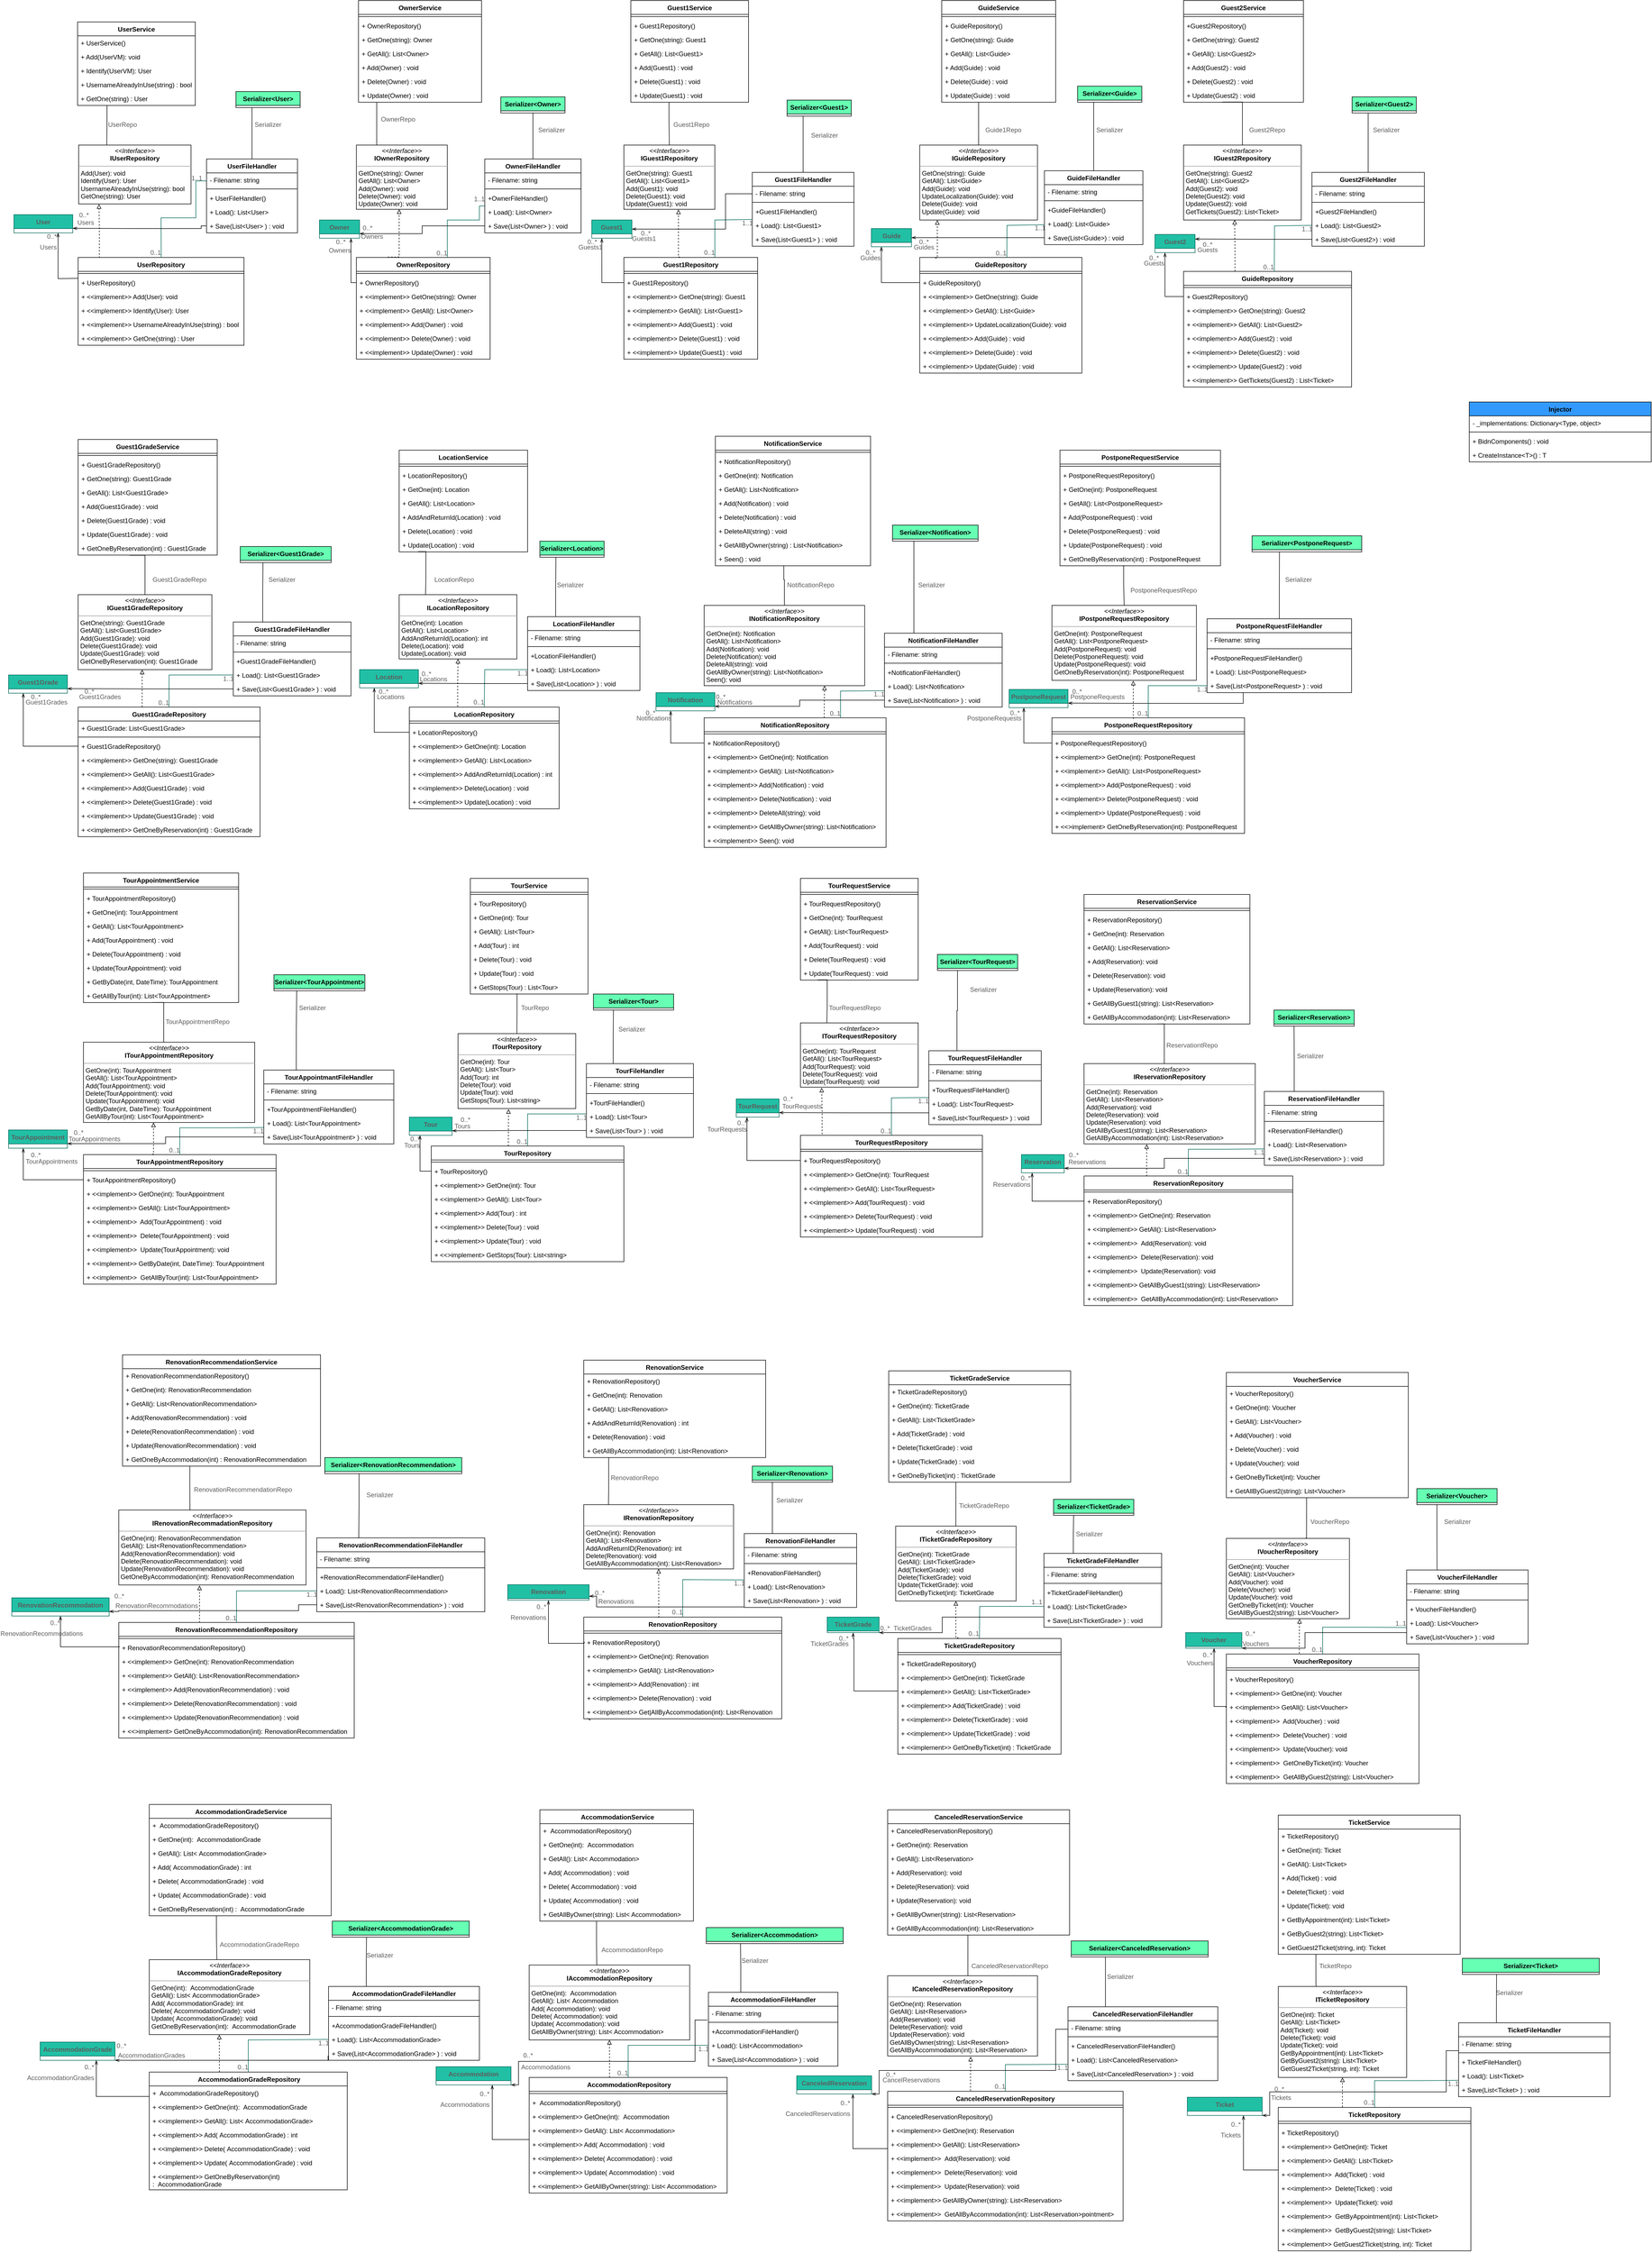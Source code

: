 <mxfile version="20.8.16" type="device"><diagram id="C5RBs43oDa-KdzZeNtuy" name="Page-1"><mxGraphModel dx="2421" dy="945" grid="1" gridSize="10" guides="1" tooltips="1" connect="1" arrows="1" fold="1" page="1" pageScale="1" pageWidth="827" pageHeight="1169" math="0" shadow="0"><root><mxCell id="WIyWlLk6GJQsqaUBKTNV-0"/><mxCell id="WIyWlLk6GJQsqaUBKTNV-1" parent="WIyWlLk6GJQsqaUBKTNV-0"/><mxCell id="jDgZjDvuFNltN14jvwSj-14" value="&lt;p style=&quot;margin:0px;margin-top:4px;text-align:center;&quot;&gt;&lt;i&gt;&amp;lt;&amp;lt;Interface&amp;gt;&amp;gt;&lt;/i&gt;&lt;br&gt;&lt;b&gt;IUserRepository&lt;/b&gt;&lt;/p&gt;&lt;hr size=&quot;1&quot;&gt;&lt;p style=&quot;margin:0px;margin-left:4px;&quot;&gt;Add(User): void&lt;br&gt;Identify(User): User&lt;/p&gt;&lt;p style=&quot;margin:0px;margin-left:4px;&quot;&gt;UsernameAlreadyInUse(string): bool&lt;/p&gt;&lt;p style=&quot;margin:0px;margin-left:4px;&quot;&gt;GetOne(string): User&lt;/p&gt;" style="verticalAlign=top;align=left;overflow=fill;fontSize=12;fontFamily=Helvetica;html=1;whiteSpace=wrap;" parent="WIyWlLk6GJQsqaUBKTNV-1" vertex="1"><mxGeometry x="-679" y="430" width="210" height="110" as="geometry"/></mxCell><mxCell id="jDgZjDvuFNltN14jvwSj-15" value="&lt;p style=&quot;margin:0px;margin-top:4px;text-align:center;&quot;&gt;&lt;i&gt;&amp;lt;&amp;lt;Interface&amp;gt;&amp;gt;&lt;/i&gt;&lt;br&gt;&lt;b&gt;IOwnerRepository&lt;/b&gt;&lt;/p&gt;&lt;hr size=&quot;1&quot;&gt;&lt;p style=&quot;margin:0px;margin-left:4px;&quot;&gt;GetOne(string): Owner&lt;br&gt;GetAll(): List&amp;lt;Owner&amp;gt;&lt;/p&gt;&lt;p style=&quot;margin:0px;margin-left:4px;&quot;&gt;Add(Owner): void&lt;/p&gt;&lt;p style=&quot;margin:0px;margin-left:4px;&quot;&gt;Delete(Owner): void&lt;/p&gt;&lt;p style=&quot;margin:0px;margin-left:4px;&quot;&gt;Update(Owner): void&lt;/p&gt;" style="verticalAlign=top;align=left;overflow=fill;fontSize=12;fontFamily=Helvetica;html=1;whiteSpace=wrap;" parent="WIyWlLk6GJQsqaUBKTNV-1" vertex="1"><mxGeometry x="-160" y="430" width="170" height="120" as="geometry"/></mxCell><mxCell id="jDgZjDvuFNltN14jvwSj-16" value="&lt;p style=&quot;margin:0px;margin-top:4px;text-align:center;&quot;&gt;&lt;i&gt;&amp;lt;&amp;lt;Interface&amp;gt;&amp;gt;&lt;/i&gt;&lt;br&gt;&lt;b&gt;IGuest1Repository&lt;/b&gt;&lt;/p&gt;&lt;hr size=&quot;1&quot;&gt;&lt;p style=&quot;margin:0px;margin-left:4px;&quot;&gt;GetOne(string): Guest1&lt;br&gt;GetAll(): List&amp;lt;Guest1&amp;gt;&lt;/p&gt;&lt;p style=&quot;margin:0px;margin-left:4px;&quot;&gt;Add(Guest1): void&lt;/p&gt;&lt;p style=&quot;margin:0px;margin-left:4px;&quot;&gt;Delete(Guest1): void&lt;/p&gt;&lt;p style=&quot;margin:0px;margin-left:4px;&quot;&gt;Update(Guest1): void&lt;/p&gt;" style="verticalAlign=top;align=left;overflow=fill;fontSize=12;fontFamily=Helvetica;html=1;whiteSpace=wrap;" parent="WIyWlLk6GJQsqaUBKTNV-1" vertex="1"><mxGeometry x="340" y="430" width="170" height="120" as="geometry"/></mxCell><mxCell id="jDgZjDvuFNltN14jvwSj-17" value="&lt;p style=&quot;margin:0px;margin-top:4px;text-align:center;&quot;&gt;&lt;i&gt;&amp;lt;&amp;lt;Interface&amp;gt;&amp;gt;&lt;/i&gt;&lt;br&gt;&lt;b&gt;IGuideRepository&lt;/b&gt;&lt;/p&gt;&lt;hr size=&quot;1&quot;&gt;&lt;p style=&quot;margin:0px;margin-left:4px;&quot;&gt;GetOne(string): Guide&lt;br&gt;GetAll(): List&amp;lt;Guide&amp;gt;&lt;/p&gt;&lt;p style=&quot;margin:0px;margin-left:4px;&quot;&gt;Add(Guide): void&lt;/p&gt;&lt;p style=&quot;margin:0px;margin-left:4px;&quot;&gt;UpdateLocalization(Guide): void&lt;/p&gt;&lt;p style=&quot;margin:0px;margin-left:4px;&quot;&gt;Delete(Guide): void&lt;/p&gt;&lt;p style=&quot;margin:0px;margin-left:4px;&quot;&gt;Update(Guide): void&lt;/p&gt;" style="verticalAlign=top;align=left;overflow=fill;fontSize=12;fontFamily=Helvetica;html=1;whiteSpace=wrap;" parent="WIyWlLk6GJQsqaUBKTNV-1" vertex="1"><mxGeometry x="893" y="430" width="220" height="140" as="geometry"/></mxCell><mxCell id="jDgZjDvuFNltN14jvwSj-18" value="&lt;p style=&quot;margin:0px;margin-top:4px;text-align:center;&quot;&gt;&lt;i&gt;&amp;lt;&amp;lt;Interface&amp;gt;&amp;gt;&lt;/i&gt;&lt;br&gt;&lt;b&gt;IGuest2Repository&lt;/b&gt;&lt;/p&gt;&lt;hr size=&quot;1&quot;&gt;&lt;p style=&quot;margin:0px;margin-left:4px;&quot;&gt;GetOne(string): Guest2&lt;br&gt;GetAll(): List&amp;lt;Guest2&amp;gt;&lt;/p&gt;&lt;p style=&quot;margin:0px;margin-left:4px;&quot;&gt;Add(Guest2): void&lt;/p&gt;&lt;p style=&quot;margin:0px;margin-left:4px;&quot;&gt;Delete(Guest2): void&lt;/p&gt;&lt;p style=&quot;margin:0px;margin-left:4px;&quot;&gt;Update(Guest2&lt;span style=&quot;background-color: initial;&quot;&gt;): void&lt;/span&gt;&lt;/p&gt;&lt;p style=&quot;margin:0px;margin-left:4px;&quot;&gt;&lt;span style=&quot;background-color: initial;&quot;&gt;GetTickets(Guest2): List&amp;lt;Ticket&amp;gt;&lt;/span&gt;&lt;/p&gt;" style="verticalAlign=top;align=left;overflow=fill;fontSize=12;fontFamily=Helvetica;html=1;whiteSpace=wrap;" parent="WIyWlLk6GJQsqaUBKTNV-1" vertex="1"><mxGeometry x="1386" y="430" width="220" height="140" as="geometry"/></mxCell><mxCell id="jDgZjDvuFNltN14jvwSj-50" style="edgeStyle=orthogonalEdgeStyle;rounded=0;orthogonalLoop=1;jettySize=auto;html=1;exitX=0.128;exitY=0.005;exitDx=0;exitDy=0;dashed=1;endArrow=block;endFill=0;entryX=0.181;entryY=1.003;entryDx=0;entryDy=0;entryPerimeter=0;exitPerimeter=0;" parent="WIyWlLk6GJQsqaUBKTNV-1" source="jDgZjDvuFNltN14jvwSj-38" target="jDgZjDvuFNltN14jvwSj-14" edge="1"><mxGeometry relative="1" as="geometry"><mxPoint x="-640" y="550" as="targetPoint"/></mxGeometry></mxCell><mxCell id="jDgZjDvuFNltN14jvwSj-38" value="UserRepository" style="swimlane;fontStyle=1;align=center;verticalAlign=top;childLayout=stackLayout;horizontal=1;startSize=26;horizontalStack=0;resizeParent=1;resizeParentMax=0;resizeLast=0;collapsible=1;marginBottom=0;whiteSpace=wrap;html=1;" parent="WIyWlLk6GJQsqaUBKTNV-1" vertex="1"><mxGeometry x="-680" y="640" width="310" height="164" as="geometry"/></mxCell><mxCell id="jDgZjDvuFNltN14jvwSj-40" value="" style="line;strokeWidth=1;fillColor=none;align=left;verticalAlign=middle;spacingTop=-1;spacingLeft=3;spacingRight=3;rotatable=0;labelPosition=right;points=[];portConstraint=eastwest;strokeColor=inherit;" parent="jDgZjDvuFNltN14jvwSj-38" vertex="1"><mxGeometry y="26" width="310" height="8" as="geometry"/></mxCell><mxCell id="jDgZjDvuFNltN14jvwSj-41" value="+ UserRepository()" style="text;strokeColor=none;fillColor=none;align=left;verticalAlign=top;spacingLeft=4;spacingRight=4;overflow=hidden;rotatable=0;points=[[0,0.5],[1,0.5]];portConstraint=eastwest;whiteSpace=wrap;html=1;" parent="jDgZjDvuFNltN14jvwSj-38" vertex="1"><mxGeometry y="34" width="310" height="26" as="geometry"/></mxCell><mxCell id="jDgZjDvuFNltN14jvwSj-55" value="+ &amp;lt;&amp;lt;implement&amp;gt;&amp;gt; Add(User): void" style="text;strokeColor=none;fillColor=none;align=left;verticalAlign=top;spacingLeft=4;spacingRight=4;overflow=hidden;rotatable=0;points=[[0,0.5],[1,0.5]];portConstraint=eastwest;whiteSpace=wrap;html=1;" parent="jDgZjDvuFNltN14jvwSj-38" vertex="1"><mxGeometry y="60" width="310" height="26" as="geometry"/></mxCell><mxCell id="jDgZjDvuFNltN14jvwSj-56" value="+ &amp;lt;&amp;lt;implement&amp;gt;&amp;gt; Identify(User): User" style="text;strokeColor=none;fillColor=none;align=left;verticalAlign=top;spacingLeft=4;spacingRight=4;overflow=hidden;rotatable=0;points=[[0,0.5],[1,0.5]];portConstraint=eastwest;whiteSpace=wrap;html=1;" parent="jDgZjDvuFNltN14jvwSj-38" vertex="1"><mxGeometry y="86" width="310" height="26" as="geometry"/></mxCell><mxCell id="jDgZjDvuFNltN14jvwSj-57" value="+ &amp;lt;&amp;lt;implement&amp;gt;&amp;gt; UsernameAlreadyInUse(string) : bool" style="text;strokeColor=none;fillColor=none;align=left;verticalAlign=top;spacingLeft=4;spacingRight=4;overflow=hidden;rotatable=0;points=[[0,0.5],[1,0.5]];portConstraint=eastwest;whiteSpace=wrap;html=1;" parent="jDgZjDvuFNltN14jvwSj-38" vertex="1"><mxGeometry y="112" width="310" height="26" as="geometry"/></mxCell><mxCell id="jDgZjDvuFNltN14jvwSj-58" value="+ &amp;lt;&amp;lt;implement&amp;gt;&amp;gt; GetOne(string) : User" style="text;strokeColor=none;fillColor=none;align=left;verticalAlign=top;spacingLeft=4;spacingRight=4;overflow=hidden;rotatable=0;points=[[0,0.5],[1,0.5]];portConstraint=eastwest;whiteSpace=wrap;html=1;" parent="jDgZjDvuFNltN14jvwSj-38" vertex="1"><mxGeometry y="138" width="310" height="26" as="geometry"/></mxCell><mxCell id="iB2071mT2Dw8F9BxY74j-789" style="edgeStyle=orthogonalEdgeStyle;rounded=0;orthogonalLoop=1;jettySize=auto;html=1;exitX=0.5;exitY=0;exitDx=0;exitDy=0;entryX=0.25;entryY=1;entryDx=0;entryDy=0;endArrow=none;endFill=0;" edge="1" parent="WIyWlLk6GJQsqaUBKTNV-1" source="jDgZjDvuFNltN14jvwSj-42" target="iB2071mT2Dw8F9BxY74j-787"><mxGeometry relative="1" as="geometry"/></mxCell><mxCell id="jDgZjDvuFNltN14jvwSj-42" value="UserFileHandler" style="swimlane;fontStyle=1;align=center;verticalAlign=top;childLayout=stackLayout;horizontal=1;startSize=26;horizontalStack=0;resizeParent=1;resizeParentMax=0;resizeLast=0;collapsible=1;marginBottom=0;whiteSpace=wrap;html=1;" parent="WIyWlLk6GJQsqaUBKTNV-1" vertex="1"><mxGeometry x="-440" y="456" width="170" height="138" as="geometry"/></mxCell><mxCell id="jDgZjDvuFNltN14jvwSj-46" value="- Filename: string" style="text;strokeColor=none;fillColor=none;align=left;verticalAlign=top;spacingLeft=4;spacingRight=4;overflow=hidden;rotatable=0;points=[[0,0.5],[1,0.5]];portConstraint=eastwest;whiteSpace=wrap;html=1;" parent="jDgZjDvuFNltN14jvwSj-42" vertex="1"><mxGeometry y="26" width="170" height="26" as="geometry"/></mxCell><mxCell id="jDgZjDvuFNltN14jvwSj-44" value="" style="line;strokeWidth=1;fillColor=none;align=left;verticalAlign=middle;spacingTop=-1;spacingLeft=3;spacingRight=3;rotatable=0;labelPosition=right;points=[];portConstraint=eastwest;strokeColor=inherit;" parent="jDgZjDvuFNltN14jvwSj-42" vertex="1"><mxGeometry y="52" width="170" height="8" as="geometry"/></mxCell><mxCell id="jDgZjDvuFNltN14jvwSj-45" value="+ UserFileHandler()&lt;br&gt;" style="text;strokeColor=none;fillColor=none;align=left;verticalAlign=top;spacingLeft=4;spacingRight=4;overflow=hidden;rotatable=0;points=[[0,0.5],[1,0.5]];portConstraint=eastwest;whiteSpace=wrap;html=1;" parent="jDgZjDvuFNltN14jvwSj-42" vertex="1"><mxGeometry y="60" width="170" height="26" as="geometry"/></mxCell><mxCell id="jDgZjDvuFNltN14jvwSj-48" value="+ Load(): List&amp;lt;User&amp;gt;" style="text;strokeColor=none;fillColor=none;align=left;verticalAlign=top;spacingLeft=4;spacingRight=4;overflow=hidden;rotatable=0;points=[[0,0.5],[1,0.5]];portConstraint=eastwest;whiteSpace=wrap;html=1;" parent="jDgZjDvuFNltN14jvwSj-42" vertex="1"><mxGeometry y="86" width="170" height="26" as="geometry"/></mxCell><mxCell id="jDgZjDvuFNltN14jvwSj-49" value="+ Save(List&amp;lt;User&amp;gt; ) : void&amp;nbsp;" style="text;strokeColor=none;fillColor=none;align=left;verticalAlign=top;spacingLeft=4;spacingRight=4;overflow=hidden;rotatable=0;points=[[0,0.5],[1,0.5]];portConstraint=eastwest;whiteSpace=wrap;html=1;" parent="jDgZjDvuFNltN14jvwSj-42" vertex="1"><mxGeometry y="112" width="170" height="26" as="geometry"/></mxCell><mxCell id="jDgZjDvuFNltN14jvwSj-51" value="" style="endArrow=none;html=1;rounded=0;strokeColor=#006658;fontColor=#5C5C5C;fillColor=#21C0A5;entryX=0.501;entryY=0.002;entryDx=0;entryDy=0;exitX=-0.002;exitY=0.579;exitDx=0;exitDy=0;endFill=0;startArrow=none;startFill=0;exitPerimeter=0;entryPerimeter=0;" parent="WIyWlLk6GJQsqaUBKTNV-1" source="jDgZjDvuFNltN14jvwSj-46" target="jDgZjDvuFNltN14jvwSj-38" edge="1"><mxGeometry relative="1" as="geometry"><mxPoint x="-440" y="540" as="sourcePoint"/><mxPoint x="-525" y="651" as="targetPoint"/><Array as="points"><mxPoint x="-460" y="497"/><mxPoint x="-460" y="540"/><mxPoint x="-460" y="566"/><mxPoint x="-480" y="566"/><mxPoint x="-525" y="566"/></Array></mxGeometry></mxCell><mxCell id="jDgZjDvuFNltN14jvwSj-52" value="1..1" style="resizable=0;html=1;align=left;verticalAlign=bottom;strokeColor=#006658;fontColor=#5C5C5C;fillColor=#21C0A5;" parent="jDgZjDvuFNltN14jvwSj-51" connectable="0" vertex="1"><mxGeometry x="-1" relative="1" as="geometry"><mxPoint x="-30" y="3" as="offset"/></mxGeometry></mxCell><mxCell id="jDgZjDvuFNltN14jvwSj-53" value="0..1" style="resizable=0;html=1;align=right;verticalAlign=bottom;strokeColor=#006658;fontColor=#5C5C5C;fillColor=#21C0A5;" parent="jDgZjDvuFNltN14jvwSj-51" connectable="0" vertex="1"><mxGeometry x="1" relative="1" as="geometry"><mxPoint y="-1" as="offset"/></mxGeometry></mxCell><mxCell id="jDgZjDvuFNltN14jvwSj-59" value="OwnerFileHandler" style="swimlane;fontStyle=1;align=center;verticalAlign=top;childLayout=stackLayout;horizontal=1;startSize=26;horizontalStack=0;resizeParent=1;resizeParentMax=0;resizeLast=0;collapsible=1;marginBottom=0;whiteSpace=wrap;html=1;" parent="WIyWlLk6GJQsqaUBKTNV-1" vertex="1"><mxGeometry x="80" y="456" width="180" height="138" as="geometry"/></mxCell><mxCell id="jDgZjDvuFNltN14jvwSj-61" value="- Filename: string" style="text;strokeColor=none;fillColor=none;align=left;verticalAlign=top;spacingLeft=4;spacingRight=4;overflow=hidden;rotatable=0;points=[[0,0.5],[1,0.5]];portConstraint=eastwest;whiteSpace=wrap;html=1;" parent="jDgZjDvuFNltN14jvwSj-59" vertex="1"><mxGeometry y="26" width="180" height="26" as="geometry"/></mxCell><mxCell id="jDgZjDvuFNltN14jvwSj-63" value="" style="line;strokeWidth=1;fillColor=none;align=left;verticalAlign=middle;spacingTop=-1;spacingLeft=3;spacingRight=3;rotatable=0;labelPosition=right;points=[];portConstraint=eastwest;strokeColor=inherit;" parent="jDgZjDvuFNltN14jvwSj-59" vertex="1"><mxGeometry y="52" width="180" height="8" as="geometry"/></mxCell><mxCell id="jDgZjDvuFNltN14jvwSj-64" value="+OwnerFileHandler()" style="text;strokeColor=none;fillColor=none;align=left;verticalAlign=top;spacingLeft=4;spacingRight=4;overflow=hidden;rotatable=0;points=[[0,0.5],[1,0.5]];portConstraint=eastwest;whiteSpace=wrap;html=1;" parent="jDgZjDvuFNltN14jvwSj-59" vertex="1"><mxGeometry y="60" width="180" height="26" as="geometry"/></mxCell><mxCell id="jDgZjDvuFNltN14jvwSj-65" value="+ Load(): List&amp;lt;Owner&amp;gt;" style="text;strokeColor=none;fillColor=none;align=left;verticalAlign=top;spacingLeft=4;spacingRight=4;overflow=hidden;rotatable=0;points=[[0,0.5],[1,0.5]];portConstraint=eastwest;whiteSpace=wrap;html=1;" parent="jDgZjDvuFNltN14jvwSj-59" vertex="1"><mxGeometry y="86" width="180" height="26" as="geometry"/></mxCell><mxCell id="jDgZjDvuFNltN14jvwSj-66" value="+ Save(List&amp;lt;Owner&amp;gt; ) : void&amp;nbsp;" style="text;strokeColor=none;fillColor=none;align=left;verticalAlign=top;spacingLeft=4;spacingRight=4;overflow=hidden;rotatable=0;points=[[0,0.5],[1,0.5]];portConstraint=eastwest;whiteSpace=wrap;html=1;" parent="jDgZjDvuFNltN14jvwSj-59" vertex="1"><mxGeometry y="112" width="180" height="26" as="geometry"/></mxCell><mxCell id="jDgZjDvuFNltN14jvwSj-67" value="OwnerRepository" style="swimlane;fontStyle=1;align=center;verticalAlign=top;childLayout=stackLayout;horizontal=1;startSize=26;horizontalStack=0;resizeParent=1;resizeParentMax=0;resizeLast=0;collapsible=1;marginBottom=0;whiteSpace=wrap;html=1;" parent="WIyWlLk6GJQsqaUBKTNV-1" vertex="1"><mxGeometry x="-160" y="640" width="250" height="190" as="geometry"/></mxCell><mxCell id="jDgZjDvuFNltN14jvwSj-69" value="" style="line;strokeWidth=1;fillColor=none;align=left;verticalAlign=middle;spacingTop=-1;spacingLeft=3;spacingRight=3;rotatable=0;labelPosition=right;points=[];portConstraint=eastwest;strokeColor=inherit;" parent="jDgZjDvuFNltN14jvwSj-67" vertex="1"><mxGeometry y="26" width="250" height="8" as="geometry"/></mxCell><mxCell id="jDgZjDvuFNltN14jvwSj-70" value="+ OwnerRepository()" style="text;strokeColor=none;fillColor=none;align=left;verticalAlign=top;spacingLeft=4;spacingRight=4;overflow=hidden;rotatable=0;points=[[0,0.5],[1,0.5]];portConstraint=eastwest;whiteSpace=wrap;html=1;" parent="jDgZjDvuFNltN14jvwSj-67" vertex="1"><mxGeometry y="34" width="250" height="26" as="geometry"/></mxCell><mxCell id="jDgZjDvuFNltN14jvwSj-71" value="+ &amp;lt;&amp;lt;implement&amp;gt;&amp;gt; GetOne(string): Owner" style="text;strokeColor=none;fillColor=none;align=left;verticalAlign=top;spacingLeft=4;spacingRight=4;overflow=hidden;rotatable=0;points=[[0,0.5],[1,0.5]];portConstraint=eastwest;whiteSpace=wrap;html=1;" parent="jDgZjDvuFNltN14jvwSj-67" vertex="1"><mxGeometry y="60" width="250" height="26" as="geometry"/></mxCell><mxCell id="jDgZjDvuFNltN14jvwSj-72" value="+ &amp;lt;&amp;lt;implement&amp;gt;&amp;gt; GetAll(): List&amp;lt;Owner&amp;gt;" style="text;strokeColor=none;fillColor=none;align=left;verticalAlign=top;spacingLeft=4;spacingRight=4;overflow=hidden;rotatable=0;points=[[0,0.5],[1,0.5]];portConstraint=eastwest;whiteSpace=wrap;html=1;" parent="jDgZjDvuFNltN14jvwSj-67" vertex="1"><mxGeometry y="86" width="250" height="26" as="geometry"/></mxCell><mxCell id="jDgZjDvuFNltN14jvwSj-79" value="+ &amp;lt;&amp;lt;implement&amp;gt;&amp;gt; Add(Owner) : void" style="text;strokeColor=none;fillColor=none;align=left;verticalAlign=top;spacingLeft=4;spacingRight=4;overflow=hidden;rotatable=0;points=[[0,0.5],[1,0.5]];portConstraint=eastwest;whiteSpace=wrap;html=1;" parent="jDgZjDvuFNltN14jvwSj-67" vertex="1"><mxGeometry y="112" width="250" height="26" as="geometry"/></mxCell><mxCell id="jDgZjDvuFNltN14jvwSj-73" value="+ &amp;lt;&amp;lt;implement&amp;gt;&amp;gt; Delete(Owner) : void" style="text;strokeColor=none;fillColor=none;align=left;verticalAlign=top;spacingLeft=4;spacingRight=4;overflow=hidden;rotatable=0;points=[[0,0.5],[1,0.5]];portConstraint=eastwest;whiteSpace=wrap;html=1;" parent="jDgZjDvuFNltN14jvwSj-67" vertex="1"><mxGeometry y="138" width="250" height="26" as="geometry"/></mxCell><mxCell id="jDgZjDvuFNltN14jvwSj-74" value="+ &amp;lt;&amp;lt;implement&amp;gt;&amp;gt; Update(Owner) : void" style="text;strokeColor=none;fillColor=none;align=left;verticalAlign=top;spacingLeft=4;spacingRight=4;overflow=hidden;rotatable=0;points=[[0,0.5],[1,0.5]];portConstraint=eastwest;whiteSpace=wrap;html=1;" parent="jDgZjDvuFNltN14jvwSj-67" vertex="1"><mxGeometry y="164" width="250" height="26" as="geometry"/></mxCell><mxCell id="jDgZjDvuFNltN14jvwSj-75" style="edgeStyle=orthogonalEdgeStyle;rounded=0;orthogonalLoop=1;jettySize=auto;html=1;exitX=0.236;exitY=-0.004;exitDx=0;exitDy=0;dashed=1;endArrow=block;endFill=0;exitPerimeter=0;" parent="WIyWlLk6GJQsqaUBKTNV-1" source="jDgZjDvuFNltN14jvwSj-67" edge="1"><mxGeometry relative="1" as="geometry"><mxPoint x="-75" y="650" as="sourcePoint"/><mxPoint x="-80" y="550" as="targetPoint"/><Array as="points"><mxPoint x="-85" y="639"/><mxPoint x="-80" y="639"/></Array></mxGeometry></mxCell><mxCell id="jDgZjDvuFNltN14jvwSj-76" value="" style="endArrow=none;html=1;rounded=0;strokeColor=#006658;fontColor=#5C5C5C;fillColor=#21C0A5;exitX=-0.003;exitY=0.062;exitDx=0;exitDy=0;endFill=0;startArrow=none;startFill=0;exitPerimeter=0;" parent="WIyWlLk6GJQsqaUBKTNV-1" source="jDgZjDvuFNltN14jvwSj-65" edge="1"><mxGeometry relative="1" as="geometry"><mxPoint x="20" y="570" as="sourcePoint"/><mxPoint x="10" y="640" as="targetPoint"/><Array as="points"><mxPoint x="70" y="544"/><mxPoint x="70" y="570"/><mxPoint x="10" y="570"/></Array></mxGeometry></mxCell><mxCell id="jDgZjDvuFNltN14jvwSj-77" value="1..1" style="resizable=0;html=1;align=left;verticalAlign=bottom;strokeColor=#006658;fontColor=#5C5C5C;fillColor=#21C0A5;" parent="jDgZjDvuFNltN14jvwSj-76" connectable="0" vertex="1"><mxGeometry x="-1" relative="1" as="geometry"><mxPoint x="-21" y="-4" as="offset"/></mxGeometry></mxCell><mxCell id="jDgZjDvuFNltN14jvwSj-78" value="0..1" style="resizable=0;html=1;align=right;verticalAlign=bottom;strokeColor=#006658;fontColor=#5C5C5C;fillColor=#21C0A5;" parent="jDgZjDvuFNltN14jvwSj-76" connectable="0" vertex="1"><mxGeometry x="1" relative="1" as="geometry"><mxPoint as="offset"/></mxGeometry></mxCell><mxCell id="iB2071mT2Dw8F9BxY74j-792" style="edgeStyle=orthogonalEdgeStyle;rounded=0;orthogonalLoop=1;jettySize=auto;html=1;exitX=0.5;exitY=0;exitDx=0;exitDy=0;entryX=0.25;entryY=1;entryDx=0;entryDy=0;endArrow=none;endFill=0;" edge="1" parent="WIyWlLk6GJQsqaUBKTNV-1" source="jDgZjDvuFNltN14jvwSj-80" target="iB2071mT2Dw8F9BxY74j-790"><mxGeometry relative="1" as="geometry"/></mxCell><mxCell id="jDgZjDvuFNltN14jvwSj-80" value="Guest1FileHandler" style="swimlane;fontStyle=1;align=center;verticalAlign=top;childLayout=stackLayout;horizontal=1;startSize=26;horizontalStack=0;resizeParent=1;resizeParentMax=0;resizeLast=0;collapsible=1;marginBottom=0;whiteSpace=wrap;html=1;" parent="WIyWlLk6GJQsqaUBKTNV-1" vertex="1"><mxGeometry x="580" y="481" width="190" height="138" as="geometry"/></mxCell><mxCell id="jDgZjDvuFNltN14jvwSj-82" value="- Filename: string" style="text;strokeColor=none;fillColor=none;align=left;verticalAlign=top;spacingLeft=4;spacingRight=4;overflow=hidden;rotatable=0;points=[[0,0.5],[1,0.5]];portConstraint=eastwest;whiteSpace=wrap;html=1;" parent="jDgZjDvuFNltN14jvwSj-80" vertex="1"><mxGeometry y="26" width="190" height="26" as="geometry"/></mxCell><mxCell id="jDgZjDvuFNltN14jvwSj-84" value="" style="line;strokeWidth=1;fillColor=none;align=left;verticalAlign=middle;spacingTop=-1;spacingLeft=3;spacingRight=3;rotatable=0;labelPosition=right;points=[];portConstraint=eastwest;strokeColor=inherit;" parent="jDgZjDvuFNltN14jvwSj-80" vertex="1"><mxGeometry y="52" width="190" height="8" as="geometry"/></mxCell><mxCell id="jDgZjDvuFNltN14jvwSj-85" value="+Guest1FileHandler()" style="text;strokeColor=none;fillColor=none;align=left;verticalAlign=top;spacingLeft=4;spacingRight=4;overflow=hidden;rotatable=0;points=[[0,0.5],[1,0.5]];portConstraint=eastwest;whiteSpace=wrap;html=1;" parent="jDgZjDvuFNltN14jvwSj-80" vertex="1"><mxGeometry y="60" width="190" height="26" as="geometry"/></mxCell><mxCell id="jDgZjDvuFNltN14jvwSj-86" value="+ Load(): List&amp;lt;Guest1&amp;gt;" style="text;strokeColor=none;fillColor=none;align=left;verticalAlign=top;spacingLeft=4;spacingRight=4;overflow=hidden;rotatable=0;points=[[0,0.5],[1,0.5]];portConstraint=eastwest;whiteSpace=wrap;html=1;" parent="jDgZjDvuFNltN14jvwSj-80" vertex="1"><mxGeometry y="86" width="190" height="26" as="geometry"/></mxCell><mxCell id="jDgZjDvuFNltN14jvwSj-87" value="+ Save(List&amp;lt;Guest1&amp;gt; ) : void&amp;nbsp;" style="text;strokeColor=none;fillColor=none;align=left;verticalAlign=top;spacingLeft=4;spacingRight=4;overflow=hidden;rotatable=0;points=[[0,0.5],[1,0.5]];portConstraint=eastwest;whiteSpace=wrap;html=1;" parent="jDgZjDvuFNltN14jvwSj-80" vertex="1"><mxGeometry y="112" width="190" height="26" as="geometry"/></mxCell><mxCell id="jDgZjDvuFNltN14jvwSj-88" value="Guest1Repository" style="swimlane;fontStyle=1;align=center;verticalAlign=top;childLayout=stackLayout;horizontal=1;startSize=26;horizontalStack=0;resizeParent=1;resizeParentMax=0;resizeLast=0;collapsible=1;marginBottom=0;whiteSpace=wrap;html=1;" parent="WIyWlLk6GJQsqaUBKTNV-1" vertex="1"><mxGeometry x="340" y="640" width="250" height="190" as="geometry"/></mxCell><mxCell id="jDgZjDvuFNltN14jvwSj-90" value="" style="line;strokeWidth=1;fillColor=none;align=left;verticalAlign=middle;spacingTop=-1;spacingLeft=3;spacingRight=3;rotatable=0;labelPosition=right;points=[];portConstraint=eastwest;strokeColor=inherit;" parent="jDgZjDvuFNltN14jvwSj-88" vertex="1"><mxGeometry y="26" width="250" height="8" as="geometry"/></mxCell><mxCell id="jDgZjDvuFNltN14jvwSj-91" value="+ Guest1Repository()" style="text;strokeColor=none;fillColor=none;align=left;verticalAlign=top;spacingLeft=4;spacingRight=4;overflow=hidden;rotatable=0;points=[[0,0.5],[1,0.5]];portConstraint=eastwest;whiteSpace=wrap;html=1;" parent="jDgZjDvuFNltN14jvwSj-88" vertex="1"><mxGeometry y="34" width="250" height="26" as="geometry"/></mxCell><mxCell id="jDgZjDvuFNltN14jvwSj-92" value="+ &amp;lt;&amp;lt;implement&amp;gt;&amp;gt; GetOne(string): Guest1" style="text;strokeColor=none;fillColor=none;align=left;verticalAlign=top;spacingLeft=4;spacingRight=4;overflow=hidden;rotatable=0;points=[[0,0.5],[1,0.5]];portConstraint=eastwest;whiteSpace=wrap;html=1;" parent="jDgZjDvuFNltN14jvwSj-88" vertex="1"><mxGeometry y="60" width="250" height="26" as="geometry"/></mxCell><mxCell id="jDgZjDvuFNltN14jvwSj-93" value="+ &amp;lt;&amp;lt;implement&amp;gt;&amp;gt; GetAll(): List&amp;lt;Guest1&amp;gt;" style="text;strokeColor=none;fillColor=none;align=left;verticalAlign=top;spacingLeft=4;spacingRight=4;overflow=hidden;rotatable=0;points=[[0,0.5],[1,0.5]];portConstraint=eastwest;whiteSpace=wrap;html=1;" parent="jDgZjDvuFNltN14jvwSj-88" vertex="1"><mxGeometry y="86" width="250" height="26" as="geometry"/></mxCell><mxCell id="jDgZjDvuFNltN14jvwSj-94" value="+ &amp;lt;&amp;lt;implement&amp;gt;&amp;gt; Add(Guest1) : void" style="text;strokeColor=none;fillColor=none;align=left;verticalAlign=top;spacingLeft=4;spacingRight=4;overflow=hidden;rotatable=0;points=[[0,0.5],[1,0.5]];portConstraint=eastwest;whiteSpace=wrap;html=1;" parent="jDgZjDvuFNltN14jvwSj-88" vertex="1"><mxGeometry y="112" width="250" height="26" as="geometry"/></mxCell><mxCell id="jDgZjDvuFNltN14jvwSj-95" value="+ &amp;lt;&amp;lt;implement&amp;gt;&amp;gt; Delete(Guest1) : void" style="text;strokeColor=none;fillColor=none;align=left;verticalAlign=top;spacingLeft=4;spacingRight=4;overflow=hidden;rotatable=0;points=[[0,0.5],[1,0.5]];portConstraint=eastwest;whiteSpace=wrap;html=1;" parent="jDgZjDvuFNltN14jvwSj-88" vertex="1"><mxGeometry y="138" width="250" height="26" as="geometry"/></mxCell><mxCell id="jDgZjDvuFNltN14jvwSj-96" value="+ &amp;lt;&amp;lt;implement&amp;gt;&amp;gt; Update(Guest1) : void" style="text;strokeColor=none;fillColor=none;align=left;verticalAlign=top;spacingLeft=4;spacingRight=4;overflow=hidden;rotatable=0;points=[[0,0.5],[1,0.5]];portConstraint=eastwest;whiteSpace=wrap;html=1;" parent="jDgZjDvuFNltN14jvwSj-88" vertex="1"><mxGeometry y="164" width="250" height="26" as="geometry"/></mxCell><mxCell id="jDgZjDvuFNltN14jvwSj-97" value="" style="endArrow=none;html=1;rounded=0;strokeColor=#006658;fontColor=#5C5C5C;fillColor=#21C0A5;entryX=0.68;entryY=-0.002;entryDx=0;entryDy=0;endFill=0;startArrow=none;startFill=0;exitX=0;exitY=0.077;exitDx=0;exitDy=0;exitPerimeter=0;entryPerimeter=0;" parent="WIyWlLk6GJQsqaUBKTNV-1" source="jDgZjDvuFNltN14jvwSj-86" target="jDgZjDvuFNltN14jvwSj-88" edge="1"><mxGeometry relative="1" as="geometry"><mxPoint x="570" y="570" as="sourcePoint"/><mxPoint x="510" y="640" as="targetPoint"/><Array as="points"><mxPoint x="510" y="570"/></Array></mxGeometry></mxCell><mxCell id="jDgZjDvuFNltN14jvwSj-98" value="1..1" style="resizable=0;html=1;align=left;verticalAlign=bottom;strokeColor=#006658;fontColor=#5C5C5C;fillColor=#21C0A5;" parent="jDgZjDvuFNltN14jvwSj-97" connectable="0" vertex="1"><mxGeometry x="-1" relative="1" as="geometry"><mxPoint x="-21" y="15" as="offset"/></mxGeometry></mxCell><mxCell id="jDgZjDvuFNltN14jvwSj-99" value="0..1" style="resizable=0;html=1;align=right;verticalAlign=bottom;strokeColor=#006658;fontColor=#5C5C5C;fillColor=#21C0A5;" parent="jDgZjDvuFNltN14jvwSj-97" connectable="0" vertex="1"><mxGeometry x="1" relative="1" as="geometry"><mxPoint as="offset"/></mxGeometry></mxCell><mxCell id="jDgZjDvuFNltN14jvwSj-100" style="edgeStyle=orthogonalEdgeStyle;rounded=0;orthogonalLoop=1;jettySize=auto;html=1;exitX=0.415;exitY=0.003;exitDx=0;exitDy=0;dashed=1;endArrow=block;endFill=0;exitPerimeter=0;entryX=0.601;entryY=1.004;entryDx=0;entryDy=0;entryPerimeter=0;" parent="WIyWlLk6GJQsqaUBKTNV-1" source="jDgZjDvuFNltN14jvwSj-88" target="jDgZjDvuFNltN14jvwSj-16" edge="1"><mxGeometry relative="1" as="geometry"><mxPoint x="380" y="637" as="sourcePoint"/><mxPoint x="380" y="550" as="targetPoint"/><Array as="points"><mxPoint x="444" y="639"/><mxPoint x="442" y="639"/><mxPoint x="442" y="550"/></Array></mxGeometry></mxCell><mxCell id="jDgZjDvuFNltN14jvwSj-101" value="GuideFileHandler" style="swimlane;fontStyle=1;align=center;verticalAlign=top;childLayout=stackLayout;horizontal=1;startSize=26;horizontalStack=0;resizeParent=1;resizeParentMax=0;resizeLast=0;collapsible=1;marginBottom=0;whiteSpace=wrap;html=1;" parent="WIyWlLk6GJQsqaUBKTNV-1" vertex="1"><mxGeometry x="1126" y="478" width="184" height="138" as="geometry"/></mxCell><mxCell id="jDgZjDvuFNltN14jvwSj-103" value="- Filename: string" style="text;strokeColor=none;fillColor=none;align=left;verticalAlign=top;spacingLeft=4;spacingRight=4;overflow=hidden;rotatable=0;points=[[0,0.5],[1,0.5]];portConstraint=eastwest;whiteSpace=wrap;html=1;" parent="jDgZjDvuFNltN14jvwSj-101" vertex="1"><mxGeometry y="26" width="184" height="26" as="geometry"/></mxCell><mxCell id="jDgZjDvuFNltN14jvwSj-105" value="" style="line;strokeWidth=1;fillColor=none;align=left;verticalAlign=middle;spacingTop=-1;spacingLeft=3;spacingRight=3;rotatable=0;labelPosition=right;points=[];portConstraint=eastwest;strokeColor=inherit;" parent="jDgZjDvuFNltN14jvwSj-101" vertex="1"><mxGeometry y="52" width="184" height="8" as="geometry"/></mxCell><mxCell id="jDgZjDvuFNltN14jvwSj-106" value="+GuideFileHandler()" style="text;strokeColor=none;fillColor=none;align=left;verticalAlign=top;spacingLeft=4;spacingRight=4;overflow=hidden;rotatable=0;points=[[0,0.5],[1,0.5]];portConstraint=eastwest;whiteSpace=wrap;html=1;" parent="jDgZjDvuFNltN14jvwSj-101" vertex="1"><mxGeometry y="60" width="184" height="26" as="geometry"/></mxCell><mxCell id="jDgZjDvuFNltN14jvwSj-107" value="+ Load(): List&amp;lt;Guide&amp;gt;" style="text;strokeColor=none;fillColor=none;align=left;verticalAlign=top;spacingLeft=4;spacingRight=4;overflow=hidden;rotatable=0;points=[[0,0.5],[1,0.5]];portConstraint=eastwest;whiteSpace=wrap;html=1;" parent="jDgZjDvuFNltN14jvwSj-101" vertex="1"><mxGeometry y="86" width="184" height="26" as="geometry"/></mxCell><mxCell id="jDgZjDvuFNltN14jvwSj-108" value="+ Save(List&amp;lt;Guide&amp;gt;) : void&amp;nbsp;" style="text;strokeColor=none;fillColor=none;align=left;verticalAlign=top;spacingLeft=4;spacingRight=4;overflow=hidden;rotatable=0;points=[[0,0.5],[1,0.5]];portConstraint=eastwest;whiteSpace=wrap;html=1;" parent="jDgZjDvuFNltN14jvwSj-101" vertex="1"><mxGeometry y="112" width="184" height="26" as="geometry"/></mxCell><mxCell id="jDgZjDvuFNltN14jvwSj-109" value="GuideRepository" style="swimlane;fontStyle=1;align=center;verticalAlign=top;childLayout=stackLayout;horizontal=1;startSize=26;horizontalStack=0;resizeParent=1;resizeParentMax=0;resizeLast=0;collapsible=1;marginBottom=0;whiteSpace=wrap;html=1;" parent="WIyWlLk6GJQsqaUBKTNV-1" vertex="1"><mxGeometry x="893" y="640" width="303" height="216" as="geometry"/></mxCell><mxCell id="jDgZjDvuFNltN14jvwSj-111" value="" style="line;strokeWidth=1;fillColor=none;align=left;verticalAlign=middle;spacingTop=-1;spacingLeft=3;spacingRight=3;rotatable=0;labelPosition=right;points=[];portConstraint=eastwest;strokeColor=inherit;" parent="jDgZjDvuFNltN14jvwSj-109" vertex="1"><mxGeometry y="26" width="303" height="8" as="geometry"/></mxCell><mxCell id="jDgZjDvuFNltN14jvwSj-112" value="+ GuideRepository()" style="text;strokeColor=none;fillColor=none;align=left;verticalAlign=top;spacingLeft=4;spacingRight=4;overflow=hidden;rotatable=0;points=[[0,0.5],[1,0.5]];portConstraint=eastwest;whiteSpace=wrap;html=1;" parent="jDgZjDvuFNltN14jvwSj-109" vertex="1"><mxGeometry y="34" width="303" height="26" as="geometry"/></mxCell><mxCell id="jDgZjDvuFNltN14jvwSj-113" value="+ &amp;lt;&amp;lt;implement&amp;gt;&amp;gt; GetOne(string): Guide" style="text;strokeColor=none;fillColor=none;align=left;verticalAlign=top;spacingLeft=4;spacingRight=4;overflow=hidden;rotatable=0;points=[[0,0.5],[1,0.5]];portConstraint=eastwest;whiteSpace=wrap;html=1;" parent="jDgZjDvuFNltN14jvwSj-109" vertex="1"><mxGeometry y="60" width="303" height="26" as="geometry"/></mxCell><mxCell id="jDgZjDvuFNltN14jvwSj-114" value="+ &amp;lt;&amp;lt;implement&amp;gt;&amp;gt; GetAll(): List&amp;lt;Guide&amp;gt;" style="text;strokeColor=none;fillColor=none;align=left;verticalAlign=top;spacingLeft=4;spacingRight=4;overflow=hidden;rotatable=0;points=[[0,0.5],[1,0.5]];portConstraint=eastwest;whiteSpace=wrap;html=1;" parent="jDgZjDvuFNltN14jvwSj-109" vertex="1"><mxGeometry y="86" width="303" height="26" as="geometry"/></mxCell><mxCell id="jDgZjDvuFNltN14jvwSj-122" value="+ &amp;lt;&amp;lt;implement&amp;gt;&amp;gt; UpdateLocalization(Guide): void" style="text;strokeColor=none;fillColor=none;align=left;verticalAlign=top;spacingLeft=4;spacingRight=4;overflow=hidden;rotatable=0;points=[[0,0.5],[1,0.5]];portConstraint=eastwest;whiteSpace=wrap;html=1;" parent="jDgZjDvuFNltN14jvwSj-109" vertex="1"><mxGeometry y="112" width="303" height="26" as="geometry"/></mxCell><mxCell id="jDgZjDvuFNltN14jvwSj-115" value="+ &amp;lt;&amp;lt;implement&amp;gt;&amp;gt; Add(Guide) : void" style="text;strokeColor=none;fillColor=none;align=left;verticalAlign=top;spacingLeft=4;spacingRight=4;overflow=hidden;rotatable=0;points=[[0,0.5],[1,0.5]];portConstraint=eastwest;whiteSpace=wrap;html=1;" parent="jDgZjDvuFNltN14jvwSj-109" vertex="1"><mxGeometry y="138" width="303" height="26" as="geometry"/></mxCell><mxCell id="jDgZjDvuFNltN14jvwSj-116" value="+ &amp;lt;&amp;lt;implement&amp;gt;&amp;gt; Delete(Guide) : void" style="text;strokeColor=none;fillColor=none;align=left;verticalAlign=top;spacingLeft=4;spacingRight=4;overflow=hidden;rotatable=0;points=[[0,0.5],[1,0.5]];portConstraint=eastwest;whiteSpace=wrap;html=1;" parent="jDgZjDvuFNltN14jvwSj-109" vertex="1"><mxGeometry y="164" width="303" height="26" as="geometry"/></mxCell><mxCell id="jDgZjDvuFNltN14jvwSj-117" value="+ &amp;lt;&amp;lt;implement&amp;gt;&amp;gt; Update(Guide) : void" style="text;strokeColor=none;fillColor=none;align=left;verticalAlign=top;spacingLeft=4;spacingRight=4;overflow=hidden;rotatable=0;points=[[0,0.5],[1,0.5]];portConstraint=eastwest;whiteSpace=wrap;html=1;" parent="jDgZjDvuFNltN14jvwSj-109" vertex="1"><mxGeometry y="190" width="303" height="26" as="geometry"/></mxCell><mxCell id="jDgZjDvuFNltN14jvwSj-118" style="edgeStyle=orthogonalEdgeStyle;rounded=0;orthogonalLoop=1;jettySize=auto;html=1;dashed=1;endArrow=block;endFill=0;exitX=0.095;exitY=0.004;exitDx=0;exitDy=0;exitPerimeter=0;entryX=0.149;entryY=1.001;entryDx=0;entryDy=0;entryPerimeter=0;" parent="WIyWlLk6GJQsqaUBKTNV-1" source="jDgZjDvuFNltN14jvwSj-109" target="jDgZjDvuFNltN14jvwSj-17" edge="1"><mxGeometry relative="1" as="geometry"><mxPoint x="926" y="640" as="sourcePoint"/><mxPoint x="926" y="570" as="targetPoint"/><Array as="points"><mxPoint x="926" y="641"/></Array></mxGeometry></mxCell><mxCell id="jDgZjDvuFNltN14jvwSj-119" value="" style="endArrow=none;html=1;rounded=0;strokeColor=#006658;fontColor=#5C5C5C;fillColor=#21C0A5;endFill=0;startArrow=none;startFill=0;exitX=0.003;exitY=0.568;exitDx=0;exitDy=0;entryX=0.537;entryY=0.002;entryDx=0;entryDy=0;entryPerimeter=0;exitPerimeter=0;" parent="WIyWlLk6GJQsqaUBKTNV-1" source="jDgZjDvuFNltN14jvwSj-107" target="jDgZjDvuFNltN14jvwSj-109" edge="1"><mxGeometry relative="1" as="geometry"><mxPoint x="1126" y="580" as="sourcePoint"/><mxPoint x="1056" y="630" as="targetPoint"/><Array as="points"><mxPoint x="1056" y="580"/></Array></mxGeometry></mxCell><mxCell id="jDgZjDvuFNltN14jvwSj-120" value="1..1" style="resizable=0;html=1;align=left;verticalAlign=bottom;strokeColor=#006658;fontColor=#5C5C5C;fillColor=#21C0A5;" parent="jDgZjDvuFNltN14jvwSj-119" connectable="0" vertex="1"><mxGeometry x="-1" relative="1" as="geometry"><mxPoint x="-21" y="15" as="offset"/></mxGeometry></mxCell><mxCell id="jDgZjDvuFNltN14jvwSj-121" value="0..1" style="resizable=0;html=1;align=right;verticalAlign=bottom;strokeColor=#006658;fontColor=#5C5C5C;fillColor=#21C0A5;" parent="jDgZjDvuFNltN14jvwSj-119" connectable="0" vertex="1"><mxGeometry x="1" relative="1" as="geometry"><mxPoint as="offset"/></mxGeometry></mxCell><mxCell id="jDgZjDvuFNltN14jvwSj-123" value="Guest2FileHandler" style="swimlane;fontStyle=1;align=center;verticalAlign=top;childLayout=stackLayout;horizontal=1;startSize=26;horizontalStack=0;resizeParent=1;resizeParentMax=0;resizeLast=0;collapsible=1;marginBottom=0;whiteSpace=wrap;html=1;" parent="WIyWlLk6GJQsqaUBKTNV-1" vertex="1"><mxGeometry x="1626" y="481" width="210" height="138" as="geometry"/></mxCell><mxCell id="jDgZjDvuFNltN14jvwSj-125" value="- Filename: string" style="text;strokeColor=none;fillColor=none;align=left;verticalAlign=top;spacingLeft=4;spacingRight=4;overflow=hidden;rotatable=0;points=[[0,0.5],[1,0.5]];portConstraint=eastwest;whiteSpace=wrap;html=1;" parent="jDgZjDvuFNltN14jvwSj-123" vertex="1"><mxGeometry y="26" width="210" height="26" as="geometry"/></mxCell><mxCell id="jDgZjDvuFNltN14jvwSj-127" value="" style="line;strokeWidth=1;fillColor=none;align=left;verticalAlign=middle;spacingTop=-1;spacingLeft=3;spacingRight=3;rotatable=0;labelPosition=right;points=[];portConstraint=eastwest;strokeColor=inherit;" parent="jDgZjDvuFNltN14jvwSj-123" vertex="1"><mxGeometry y="52" width="210" height="8" as="geometry"/></mxCell><mxCell id="jDgZjDvuFNltN14jvwSj-128" value="+Guest2FileHandler()" style="text;strokeColor=none;fillColor=none;align=left;verticalAlign=top;spacingLeft=4;spacingRight=4;overflow=hidden;rotatable=0;points=[[0,0.5],[1,0.5]];portConstraint=eastwest;whiteSpace=wrap;html=1;" parent="jDgZjDvuFNltN14jvwSj-123" vertex="1"><mxGeometry y="60" width="210" height="26" as="geometry"/></mxCell><mxCell id="jDgZjDvuFNltN14jvwSj-129" value="+ Load(): List&amp;lt;Guest2&amp;gt;" style="text;strokeColor=none;fillColor=none;align=left;verticalAlign=top;spacingLeft=4;spacingRight=4;overflow=hidden;rotatable=0;points=[[0,0.5],[1,0.5]];portConstraint=eastwest;whiteSpace=wrap;html=1;" parent="jDgZjDvuFNltN14jvwSj-123" vertex="1"><mxGeometry y="86" width="210" height="26" as="geometry"/></mxCell><mxCell id="jDgZjDvuFNltN14jvwSj-130" value="+ Save(List&amp;lt;Guest2&amp;gt;) : void&amp;nbsp;" style="text;strokeColor=none;fillColor=none;align=left;verticalAlign=top;spacingLeft=4;spacingRight=4;overflow=hidden;rotatable=0;points=[[0,0.5],[1,0.5]];portConstraint=eastwest;whiteSpace=wrap;html=1;" parent="jDgZjDvuFNltN14jvwSj-123" vertex="1"><mxGeometry y="112" width="210" height="26" as="geometry"/></mxCell><mxCell id="jDgZjDvuFNltN14jvwSj-131" value="GuideRepository" style="swimlane;fontStyle=1;align=center;verticalAlign=top;childLayout=stackLayout;horizontal=1;startSize=26;horizontalStack=0;resizeParent=1;resizeParentMax=0;resizeLast=0;collapsible=1;marginBottom=0;whiteSpace=wrap;html=1;" parent="WIyWlLk6GJQsqaUBKTNV-1" vertex="1"><mxGeometry x="1386" y="666" width="314" height="216" as="geometry"/></mxCell><mxCell id="jDgZjDvuFNltN14jvwSj-133" value="" style="line;strokeWidth=1;fillColor=none;align=left;verticalAlign=middle;spacingTop=-1;spacingLeft=3;spacingRight=3;rotatable=0;labelPosition=right;points=[];portConstraint=eastwest;strokeColor=inherit;" parent="jDgZjDvuFNltN14jvwSj-131" vertex="1"><mxGeometry y="26" width="314" height="8" as="geometry"/></mxCell><mxCell id="jDgZjDvuFNltN14jvwSj-134" value="+ Guest2Repository()" style="text;strokeColor=none;fillColor=none;align=left;verticalAlign=top;spacingLeft=4;spacingRight=4;overflow=hidden;rotatable=0;points=[[0,0.5],[1,0.5]];portConstraint=eastwest;whiteSpace=wrap;html=1;" parent="jDgZjDvuFNltN14jvwSj-131" vertex="1"><mxGeometry y="34" width="314" height="26" as="geometry"/></mxCell><mxCell id="jDgZjDvuFNltN14jvwSj-135" value="+ &amp;lt;&amp;lt;implement&amp;gt;&amp;gt; GetOne(string): Guest2" style="text;strokeColor=none;fillColor=none;align=left;verticalAlign=top;spacingLeft=4;spacingRight=4;overflow=hidden;rotatable=0;points=[[0,0.5],[1,0.5]];portConstraint=eastwest;whiteSpace=wrap;html=1;" parent="jDgZjDvuFNltN14jvwSj-131" vertex="1"><mxGeometry y="60" width="314" height="26" as="geometry"/></mxCell><mxCell id="jDgZjDvuFNltN14jvwSj-136" value="+ &amp;lt;&amp;lt;implement&amp;gt;&amp;gt; GetAll(): List&amp;lt;Guest2&amp;gt;" style="text;strokeColor=none;fillColor=none;align=left;verticalAlign=top;spacingLeft=4;spacingRight=4;overflow=hidden;rotatable=0;points=[[0,0.5],[1,0.5]];portConstraint=eastwest;whiteSpace=wrap;html=1;" parent="jDgZjDvuFNltN14jvwSj-131" vertex="1"><mxGeometry y="86" width="314" height="26" as="geometry"/></mxCell><mxCell id="jDgZjDvuFNltN14jvwSj-138" value="+ &amp;lt;&amp;lt;implement&amp;gt;&amp;gt; Add(Guest2) : void" style="text;strokeColor=none;fillColor=none;align=left;verticalAlign=top;spacingLeft=4;spacingRight=4;overflow=hidden;rotatable=0;points=[[0,0.5],[1,0.5]];portConstraint=eastwest;whiteSpace=wrap;html=1;" parent="jDgZjDvuFNltN14jvwSj-131" vertex="1"><mxGeometry y="112" width="314" height="26" as="geometry"/></mxCell><mxCell id="jDgZjDvuFNltN14jvwSj-139" value="+ &amp;lt;&amp;lt;implement&amp;gt;&amp;gt; Delete(Guest2) : void" style="text;strokeColor=none;fillColor=none;align=left;verticalAlign=top;spacingLeft=4;spacingRight=4;overflow=hidden;rotatable=0;points=[[0,0.5],[1,0.5]];portConstraint=eastwest;whiteSpace=wrap;html=1;" parent="jDgZjDvuFNltN14jvwSj-131" vertex="1"><mxGeometry y="138" width="314" height="26" as="geometry"/></mxCell><mxCell id="jDgZjDvuFNltN14jvwSj-140" value="+ &amp;lt;&amp;lt;implement&amp;gt;&amp;gt; Update(Guest2) : void" style="text;strokeColor=none;fillColor=none;align=left;verticalAlign=top;spacingLeft=4;spacingRight=4;overflow=hidden;rotatable=0;points=[[0,0.5],[1,0.5]];portConstraint=eastwest;whiteSpace=wrap;html=1;" parent="jDgZjDvuFNltN14jvwSj-131" vertex="1"><mxGeometry y="164" width="314" height="26" as="geometry"/></mxCell><mxCell id="jDgZjDvuFNltN14jvwSj-146" value="+ &amp;lt;&amp;lt;implement&amp;gt;&amp;gt; GetTickets(Guest2) : List&amp;lt;Ticket&amp;gt;" style="text;strokeColor=none;fillColor=none;align=left;verticalAlign=top;spacingLeft=4;spacingRight=4;overflow=hidden;rotatable=0;points=[[0,0.5],[1,0.5]];portConstraint=eastwest;whiteSpace=wrap;html=1;" parent="jDgZjDvuFNltN14jvwSj-131" vertex="1"><mxGeometry y="190" width="314" height="26" as="geometry"/></mxCell><mxCell id="jDgZjDvuFNltN14jvwSj-141" style="edgeStyle=orthogonalEdgeStyle;rounded=0;orthogonalLoop=1;jettySize=auto;html=1;dashed=1;endArrow=block;endFill=0;entryX=0.434;entryY=0.998;entryDx=0;entryDy=0;entryPerimeter=0;exitX=0.306;exitY=0;exitDx=0;exitDy=0;exitPerimeter=0;" parent="WIyWlLk6GJQsqaUBKTNV-1" source="jDgZjDvuFNltN14jvwSj-131" target="jDgZjDvuFNltN14jvwSj-18" edge="1"><mxGeometry relative="1" as="geometry"><mxPoint x="1436" y="630" as="sourcePoint"/><mxPoint x="1427" y="570" as="targetPoint"/><Array as="points"><mxPoint x="1482" y="630"/><mxPoint x="1482" y="630"/></Array></mxGeometry></mxCell><mxCell id="jDgZjDvuFNltN14jvwSj-142" value="" style="endArrow=none;html=1;rounded=0;strokeColor=#006658;fontColor=#5C5C5C;fillColor=#21C0A5;endFill=0;startArrow=none;startFill=0;exitX=0;exitY=0.5;exitDx=0;exitDy=0;entryX=0.54;entryY=0.002;entryDx=0;entryDy=0;entryPerimeter=0;" parent="WIyWlLk6GJQsqaUBKTNV-1" source="jDgZjDvuFNltN14jvwSj-129" target="jDgZjDvuFNltN14jvwSj-131" edge="1"><mxGeometry relative="1" as="geometry"><mxPoint x="1626" y="582" as="sourcePoint"/><mxPoint x="1566" y="630" as="targetPoint"/><Array as="points"><mxPoint x="1556" y="581"/></Array></mxGeometry></mxCell><mxCell id="jDgZjDvuFNltN14jvwSj-143" value="1..1" style="resizable=0;html=1;align=left;verticalAlign=bottom;strokeColor=#006658;fontColor=#5C5C5C;fillColor=#21C0A5;" parent="jDgZjDvuFNltN14jvwSj-142" connectable="0" vertex="1"><mxGeometry x="-1" relative="1" as="geometry"><mxPoint x="-21" y="15" as="offset"/></mxGeometry></mxCell><mxCell id="jDgZjDvuFNltN14jvwSj-144" value="0..1" style="resizable=0;html=1;align=right;verticalAlign=bottom;strokeColor=#006658;fontColor=#5C5C5C;fillColor=#21C0A5;" parent="jDgZjDvuFNltN14jvwSj-142" connectable="0" vertex="1"><mxGeometry x="1" relative="1" as="geometry"><mxPoint as="offset"/></mxGeometry></mxCell><mxCell id="jDgZjDvuFNltN14jvwSj-147" value="UserService" style="swimlane;fontStyle=1;align=center;verticalAlign=top;childLayout=stackLayout;horizontal=1;startSize=26;horizontalStack=0;resizeParent=1;resizeParentMax=0;resizeLast=0;collapsible=1;marginBottom=0;whiteSpace=wrap;html=1;" parent="WIyWlLk6GJQsqaUBKTNV-1" vertex="1"><mxGeometry x="-681" y="200" width="220" height="156" as="geometry"/></mxCell><mxCell id="jDgZjDvuFNltN14jvwSj-150" value="+ UserService()" style="text;strokeColor=none;fillColor=none;align=left;verticalAlign=top;spacingLeft=4;spacingRight=4;overflow=hidden;rotatable=0;points=[[0,0.5],[1,0.5]];portConstraint=eastwest;whiteSpace=wrap;html=1;" parent="jDgZjDvuFNltN14jvwSj-147" vertex="1"><mxGeometry y="26" width="220" height="26" as="geometry"/></mxCell><mxCell id="jDgZjDvuFNltN14jvwSj-151" value="+ Add(UserVM): void" style="text;strokeColor=none;fillColor=none;align=left;verticalAlign=top;spacingLeft=4;spacingRight=4;overflow=hidden;rotatable=0;points=[[0,0.5],[1,0.5]];portConstraint=eastwest;whiteSpace=wrap;html=1;" parent="jDgZjDvuFNltN14jvwSj-147" vertex="1"><mxGeometry y="52" width="220" height="26" as="geometry"/></mxCell><mxCell id="jDgZjDvuFNltN14jvwSj-152" value="+ Identify(UserVM): User" style="text;strokeColor=none;fillColor=none;align=left;verticalAlign=top;spacingLeft=4;spacingRight=4;overflow=hidden;rotatable=0;points=[[0,0.5],[1,0.5]];portConstraint=eastwest;whiteSpace=wrap;html=1;" parent="jDgZjDvuFNltN14jvwSj-147" vertex="1"><mxGeometry y="78" width="220" height="26" as="geometry"/></mxCell><mxCell id="jDgZjDvuFNltN14jvwSj-153" value="+ UsernameAlreadyInUse(string) : bool" style="text;strokeColor=none;fillColor=none;align=left;verticalAlign=top;spacingLeft=4;spacingRight=4;overflow=hidden;rotatable=0;points=[[0,0.5],[1,0.5]];portConstraint=eastwest;whiteSpace=wrap;html=1;" parent="jDgZjDvuFNltN14jvwSj-147" vertex="1"><mxGeometry y="104" width="220" height="26" as="geometry"/></mxCell><mxCell id="jDgZjDvuFNltN14jvwSj-154" value="+ GetOne(string) : User" style="text;strokeColor=none;fillColor=none;align=left;verticalAlign=top;spacingLeft=4;spacingRight=4;overflow=hidden;rotatable=0;points=[[0,0.5],[1,0.5]];portConstraint=eastwest;whiteSpace=wrap;html=1;" parent="jDgZjDvuFNltN14jvwSj-147" vertex="1"><mxGeometry y="130" width="220" height="26" as="geometry"/></mxCell><mxCell id="jDgZjDvuFNltN14jvwSj-155" style="edgeStyle=orthogonalEdgeStyle;rounded=0;orthogonalLoop=1;jettySize=auto;html=1;exitX=0.25;exitY=0.998;exitDx=0;exitDy=0;endArrow=none;endFill=0;entryX=0.25;entryY=0;entryDx=0;entryDy=0;exitPerimeter=0;" parent="WIyWlLk6GJQsqaUBKTNV-1" source="jDgZjDvuFNltN14jvwSj-154" target="jDgZjDvuFNltN14jvwSj-14" edge="1"><mxGeometry relative="1" as="geometry"><mxPoint x="-735" y="410" as="sourcePoint"/><mxPoint x="-780" y="310" as="targetPoint"/><Array as="points"/></mxGeometry></mxCell><mxCell id="jDgZjDvuFNltN14jvwSj-156" value="UserRepo" style="resizable=0;html=1;align=right;verticalAlign=bottom;strokeColor=#006658;fontColor=#5C5C5C;fillColor=#21C0A5;" parent="WIyWlLk6GJQsqaUBKTNV-1" connectable="0" vertex="1"><mxGeometry x="-570" y="400.003" as="geometry"/></mxCell><mxCell id="jDgZjDvuFNltN14jvwSj-157" value="OwnerService" style="swimlane;fontStyle=1;align=center;verticalAlign=top;childLayout=stackLayout;horizontal=1;startSize=26;horizontalStack=0;resizeParent=1;resizeParentMax=0;resizeLast=0;collapsible=1;marginBottom=0;whiteSpace=wrap;html=1;" parent="WIyWlLk6GJQsqaUBKTNV-1" vertex="1"><mxGeometry x="-156" y="160" width="230" height="190" as="geometry"/></mxCell><mxCell id="jDgZjDvuFNltN14jvwSj-159" value="" style="line;strokeWidth=1;fillColor=none;align=left;verticalAlign=middle;spacingTop=-1;spacingLeft=3;spacingRight=3;rotatable=0;labelPosition=right;points=[];portConstraint=eastwest;strokeColor=inherit;" parent="jDgZjDvuFNltN14jvwSj-157" vertex="1"><mxGeometry y="26" width="230" height="8" as="geometry"/></mxCell><mxCell id="jDgZjDvuFNltN14jvwSj-160" value="+ OwnerRepository()" style="text;strokeColor=none;fillColor=none;align=left;verticalAlign=top;spacingLeft=4;spacingRight=4;overflow=hidden;rotatable=0;points=[[0,0.5],[1,0.5]];portConstraint=eastwest;whiteSpace=wrap;html=1;" parent="jDgZjDvuFNltN14jvwSj-157" vertex="1"><mxGeometry y="34" width="230" height="26" as="geometry"/></mxCell><mxCell id="jDgZjDvuFNltN14jvwSj-161" value="+ GetOne(string): Owner" style="text;strokeColor=none;fillColor=none;align=left;verticalAlign=top;spacingLeft=4;spacingRight=4;overflow=hidden;rotatable=0;points=[[0,0.5],[1,0.5]];portConstraint=eastwest;whiteSpace=wrap;html=1;" parent="jDgZjDvuFNltN14jvwSj-157" vertex="1"><mxGeometry y="60" width="230" height="26" as="geometry"/></mxCell><mxCell id="jDgZjDvuFNltN14jvwSj-162" value="+ GetAll(): List&amp;lt;Owner&amp;gt;" style="text;strokeColor=none;fillColor=none;align=left;verticalAlign=top;spacingLeft=4;spacingRight=4;overflow=hidden;rotatable=0;points=[[0,0.5],[1,0.5]];portConstraint=eastwest;whiteSpace=wrap;html=1;" parent="jDgZjDvuFNltN14jvwSj-157" vertex="1"><mxGeometry y="86" width="230" height="26" as="geometry"/></mxCell><mxCell id="jDgZjDvuFNltN14jvwSj-163" value="+ Add(Owner) : void" style="text;strokeColor=none;fillColor=none;align=left;verticalAlign=top;spacingLeft=4;spacingRight=4;overflow=hidden;rotatable=0;points=[[0,0.5],[1,0.5]];portConstraint=eastwest;whiteSpace=wrap;html=1;" parent="jDgZjDvuFNltN14jvwSj-157" vertex="1"><mxGeometry y="112" width="230" height="26" as="geometry"/></mxCell><mxCell id="jDgZjDvuFNltN14jvwSj-164" value="+ Delete(Owner) : void" style="text;strokeColor=none;fillColor=none;align=left;verticalAlign=top;spacingLeft=4;spacingRight=4;overflow=hidden;rotatable=0;points=[[0,0.5],[1,0.5]];portConstraint=eastwest;whiteSpace=wrap;html=1;" parent="jDgZjDvuFNltN14jvwSj-157" vertex="1"><mxGeometry y="138" width="230" height="26" as="geometry"/></mxCell><mxCell id="jDgZjDvuFNltN14jvwSj-165" value="+ Update(Owner) : void" style="text;strokeColor=none;fillColor=none;align=left;verticalAlign=top;spacingLeft=4;spacingRight=4;overflow=hidden;rotatable=0;points=[[0,0.5],[1,0.5]];portConstraint=eastwest;whiteSpace=wrap;html=1;" parent="jDgZjDvuFNltN14jvwSj-157" vertex="1"><mxGeometry y="164" width="230" height="26" as="geometry"/></mxCell><mxCell id="jDgZjDvuFNltN14jvwSj-166" style="edgeStyle=orthogonalEdgeStyle;rounded=0;orthogonalLoop=1;jettySize=auto;html=1;endArrow=none;endFill=0;entryX=0.224;entryY=0;entryDx=0;entryDy=0;entryPerimeter=0;" parent="WIyWlLk6GJQsqaUBKTNV-1" target="jDgZjDvuFNltN14jvwSj-15" edge="1"><mxGeometry relative="1" as="geometry"><mxPoint x="-120" y="350" as="sourcePoint"/><mxPoint x="-110" y="420" as="targetPoint"/><Array as="points"><mxPoint x="-122" y="350"/></Array></mxGeometry></mxCell><mxCell id="jDgZjDvuFNltN14jvwSj-167" value="OwnerRepo" style="resizable=0;html=1;align=right;verticalAlign=bottom;strokeColor=#006658;fontColor=#5C5C5C;fillColor=#21C0A5;" parent="WIyWlLk6GJQsqaUBKTNV-1" connectable="0" vertex="1"><mxGeometry x="-50" y="390.003" as="geometry"/></mxCell><mxCell id="2yDtO-QH1P6MGEPP1aY8-36" value="Guest1Service" style="swimlane;fontStyle=1;align=center;verticalAlign=top;childLayout=stackLayout;horizontal=1;startSize=26;horizontalStack=0;resizeParent=1;resizeParentMax=0;resizeLast=0;collapsible=1;marginBottom=0;whiteSpace=wrap;html=1;" parent="WIyWlLk6GJQsqaUBKTNV-1" vertex="1"><mxGeometry x="353" y="160" width="220" height="190" as="geometry"/></mxCell><mxCell id="2yDtO-QH1P6MGEPP1aY8-38" value="" style="line;strokeWidth=1;fillColor=none;align=left;verticalAlign=middle;spacingTop=-1;spacingLeft=3;spacingRight=3;rotatable=0;labelPosition=right;points=[];portConstraint=eastwest;strokeColor=inherit;" parent="2yDtO-QH1P6MGEPP1aY8-36" vertex="1"><mxGeometry y="26" width="220" height="8" as="geometry"/></mxCell><mxCell id="2yDtO-QH1P6MGEPP1aY8-39" value="+ Guest1Repository()" style="text;strokeColor=none;fillColor=none;align=left;verticalAlign=top;spacingLeft=4;spacingRight=4;overflow=hidden;rotatable=0;points=[[0,0.5],[1,0.5]];portConstraint=eastwest;whiteSpace=wrap;html=1;" parent="2yDtO-QH1P6MGEPP1aY8-36" vertex="1"><mxGeometry y="34" width="220" height="26" as="geometry"/></mxCell><mxCell id="2yDtO-QH1P6MGEPP1aY8-40" value="+ GetOne(string): Guest1" style="text;strokeColor=none;fillColor=none;align=left;verticalAlign=top;spacingLeft=4;spacingRight=4;overflow=hidden;rotatable=0;points=[[0,0.5],[1,0.5]];portConstraint=eastwest;whiteSpace=wrap;html=1;" parent="2yDtO-QH1P6MGEPP1aY8-36" vertex="1"><mxGeometry y="60" width="220" height="26" as="geometry"/></mxCell><mxCell id="2yDtO-QH1P6MGEPP1aY8-41" value="+ GetAll(): List&amp;lt;Guest1&amp;gt;" style="text;strokeColor=none;fillColor=none;align=left;verticalAlign=top;spacingLeft=4;spacingRight=4;overflow=hidden;rotatable=0;points=[[0,0.5],[1,0.5]];portConstraint=eastwest;whiteSpace=wrap;html=1;" parent="2yDtO-QH1P6MGEPP1aY8-36" vertex="1"><mxGeometry y="86" width="220" height="26" as="geometry"/></mxCell><mxCell id="2yDtO-QH1P6MGEPP1aY8-42" value="+ Add(Guest1) : void" style="text;strokeColor=none;fillColor=none;align=left;verticalAlign=top;spacingLeft=4;spacingRight=4;overflow=hidden;rotatable=0;points=[[0,0.5],[1,0.5]];portConstraint=eastwest;whiteSpace=wrap;html=1;" parent="2yDtO-QH1P6MGEPP1aY8-36" vertex="1"><mxGeometry y="112" width="220" height="26" as="geometry"/></mxCell><mxCell id="2yDtO-QH1P6MGEPP1aY8-43" value="+ Delete(Guest1) : void" style="text;strokeColor=none;fillColor=none;align=left;verticalAlign=top;spacingLeft=4;spacingRight=4;overflow=hidden;rotatable=0;points=[[0,0.5],[1,0.5]];portConstraint=eastwest;whiteSpace=wrap;html=1;" parent="2yDtO-QH1P6MGEPP1aY8-36" vertex="1"><mxGeometry y="138" width="220" height="26" as="geometry"/></mxCell><mxCell id="2yDtO-QH1P6MGEPP1aY8-44" value="+ Update(Guest1) : void" style="text;strokeColor=none;fillColor=none;align=left;verticalAlign=top;spacingLeft=4;spacingRight=4;overflow=hidden;rotatable=0;points=[[0,0.5],[1,0.5]];portConstraint=eastwest;whiteSpace=wrap;html=1;" parent="2yDtO-QH1P6MGEPP1aY8-36" vertex="1"><mxGeometry y="164" width="220" height="26" as="geometry"/></mxCell><mxCell id="2yDtO-QH1P6MGEPP1aY8-51" style="edgeStyle=orthogonalEdgeStyle;rounded=0;orthogonalLoop=1;jettySize=auto;html=1;endArrow=none;endFill=0;exitX=0.324;exitY=0.986;exitDx=0;exitDy=0;exitPerimeter=0;" parent="WIyWlLk6GJQsqaUBKTNV-1" source="2yDtO-QH1P6MGEPP1aY8-44" target="jDgZjDvuFNltN14jvwSj-16" edge="1"><mxGeometry relative="1" as="geometry"><mxPoint x="-100" y="385" as="sourcePoint"/><mxPoint x="-101" y="440" as="targetPoint"/><Array as="points"/></mxGeometry></mxCell><mxCell id="2yDtO-QH1P6MGEPP1aY8-52" value="Guest1Repo" style="resizable=0;html=1;align=right;verticalAlign=bottom;strokeColor=#006658;fontColor=#5C5C5C;fillColor=#21C0A5;" parent="WIyWlLk6GJQsqaUBKTNV-1" connectable="0" vertex="1"><mxGeometry x="500" y="400" as="geometry"/></mxCell><mxCell id="2yDtO-QH1P6MGEPP1aY8-53" value="GuideService" style="swimlane;fontStyle=1;align=center;verticalAlign=top;childLayout=stackLayout;horizontal=1;startSize=26;horizontalStack=0;resizeParent=1;resizeParentMax=0;resizeLast=0;collapsible=1;marginBottom=0;whiteSpace=wrap;html=1;" parent="WIyWlLk6GJQsqaUBKTNV-1" vertex="1"><mxGeometry x="934" y="160" width="213" height="190" as="geometry"/></mxCell><mxCell id="2yDtO-QH1P6MGEPP1aY8-55" value="" style="line;strokeWidth=1;fillColor=none;align=left;verticalAlign=middle;spacingTop=-1;spacingLeft=3;spacingRight=3;rotatable=0;labelPosition=right;points=[];portConstraint=eastwest;strokeColor=inherit;" parent="2yDtO-QH1P6MGEPP1aY8-53" vertex="1"><mxGeometry y="26" width="213" height="8" as="geometry"/></mxCell><mxCell id="2yDtO-QH1P6MGEPP1aY8-56" value="+ GuideRepository()" style="text;strokeColor=none;fillColor=none;align=left;verticalAlign=top;spacingLeft=4;spacingRight=4;overflow=hidden;rotatable=0;points=[[0,0.5],[1,0.5]];portConstraint=eastwest;whiteSpace=wrap;html=1;" parent="2yDtO-QH1P6MGEPP1aY8-53" vertex="1"><mxGeometry y="34" width="213" height="26" as="geometry"/></mxCell><mxCell id="2yDtO-QH1P6MGEPP1aY8-57" value="+ GetOne(string): Guide" style="text;strokeColor=none;fillColor=none;align=left;verticalAlign=top;spacingLeft=4;spacingRight=4;overflow=hidden;rotatable=0;points=[[0,0.5],[1,0.5]];portConstraint=eastwest;whiteSpace=wrap;html=1;" parent="2yDtO-QH1P6MGEPP1aY8-53" vertex="1"><mxGeometry y="60" width="213" height="26" as="geometry"/></mxCell><mxCell id="2yDtO-QH1P6MGEPP1aY8-58" value="+ GetAll(): List&amp;lt;Guide&amp;gt;" style="text;strokeColor=none;fillColor=none;align=left;verticalAlign=top;spacingLeft=4;spacingRight=4;overflow=hidden;rotatable=0;points=[[0,0.5],[1,0.5]];portConstraint=eastwest;whiteSpace=wrap;html=1;" parent="2yDtO-QH1P6MGEPP1aY8-53" vertex="1"><mxGeometry y="86" width="213" height="26" as="geometry"/></mxCell><mxCell id="2yDtO-QH1P6MGEPP1aY8-59" value="+ Add(Guide) : void" style="text;strokeColor=none;fillColor=none;align=left;verticalAlign=top;spacingLeft=4;spacingRight=4;overflow=hidden;rotatable=0;points=[[0,0.5],[1,0.5]];portConstraint=eastwest;whiteSpace=wrap;html=1;" parent="2yDtO-QH1P6MGEPP1aY8-53" vertex="1"><mxGeometry y="112" width="213" height="26" as="geometry"/></mxCell><mxCell id="2yDtO-QH1P6MGEPP1aY8-60" value="+ Delete(Guide) : void" style="text;strokeColor=none;fillColor=none;align=left;verticalAlign=top;spacingLeft=4;spacingRight=4;overflow=hidden;rotatable=0;points=[[0,0.5],[1,0.5]];portConstraint=eastwest;whiteSpace=wrap;html=1;" parent="2yDtO-QH1P6MGEPP1aY8-53" vertex="1"><mxGeometry y="138" width="213" height="26" as="geometry"/></mxCell><mxCell id="2yDtO-QH1P6MGEPP1aY8-61" value="+ Update(Guide) : void" style="text;strokeColor=none;fillColor=none;align=left;verticalAlign=top;spacingLeft=4;spacingRight=4;overflow=hidden;rotatable=0;points=[[0,0.5],[1,0.5]];portConstraint=eastwest;whiteSpace=wrap;html=1;" parent="2yDtO-QH1P6MGEPP1aY8-53" vertex="1"><mxGeometry y="164" width="213" height="26" as="geometry"/></mxCell><mxCell id="2yDtO-QH1P6MGEPP1aY8-62" style="edgeStyle=orthogonalEdgeStyle;rounded=0;orthogonalLoop=1;jettySize=auto;html=1;endArrow=none;endFill=0;exitX=0.324;exitY=0.986;exitDx=0;exitDy=0;exitPerimeter=0;" parent="WIyWlLk6GJQsqaUBKTNV-1" source="2yDtO-QH1P6MGEPP1aY8-61" edge="1"><mxGeometry relative="1" as="geometry"><mxPoint x="453" y="385" as="sourcePoint"/><mxPoint x="1003" y="430" as="targetPoint"/><Array as="points"/></mxGeometry></mxCell><mxCell id="2yDtO-QH1P6MGEPP1aY8-63" value="Guide1Repo" style="resizable=0;html=1;align=right;verticalAlign=bottom;strokeColor=#006658;fontColor=#5C5C5C;fillColor=#21C0A5;" parent="WIyWlLk6GJQsqaUBKTNV-1" connectable="0" vertex="1"><mxGeometry x="1083" y="410" as="geometry"/></mxCell><mxCell id="2yDtO-QH1P6MGEPP1aY8-65" value="Guest2Service" style="swimlane;fontStyle=1;align=center;verticalAlign=top;childLayout=stackLayout;horizontal=1;startSize=26;horizontalStack=0;resizeParent=1;resizeParentMax=0;resizeLast=0;collapsible=1;marginBottom=0;whiteSpace=wrap;html=1;" parent="WIyWlLk6GJQsqaUBKTNV-1" vertex="1"><mxGeometry x="1386" y="160" width="224" height="190" as="geometry"/></mxCell><mxCell id="2yDtO-QH1P6MGEPP1aY8-67" value="" style="line;strokeWidth=1;fillColor=none;align=left;verticalAlign=middle;spacingTop=-1;spacingLeft=3;spacingRight=3;rotatable=0;labelPosition=right;points=[];portConstraint=eastwest;strokeColor=inherit;" parent="2yDtO-QH1P6MGEPP1aY8-65" vertex="1"><mxGeometry y="26" width="224" height="8" as="geometry"/></mxCell><mxCell id="2yDtO-QH1P6MGEPP1aY8-68" value="+Guest2Repository()" style="text;strokeColor=none;fillColor=none;align=left;verticalAlign=top;spacingLeft=4;spacingRight=4;overflow=hidden;rotatable=0;points=[[0,0.5],[1,0.5]];portConstraint=eastwest;whiteSpace=wrap;html=1;" parent="2yDtO-QH1P6MGEPP1aY8-65" vertex="1"><mxGeometry y="34" width="224" height="26" as="geometry"/></mxCell><mxCell id="2yDtO-QH1P6MGEPP1aY8-69" value="+ GetOne(string): Guest2" style="text;strokeColor=none;fillColor=none;align=left;verticalAlign=top;spacingLeft=4;spacingRight=4;overflow=hidden;rotatable=0;points=[[0,0.5],[1,0.5]];portConstraint=eastwest;whiteSpace=wrap;html=1;" parent="2yDtO-QH1P6MGEPP1aY8-65" vertex="1"><mxGeometry y="60" width="224" height="26" as="geometry"/></mxCell><mxCell id="2yDtO-QH1P6MGEPP1aY8-70" value="+ GetAll(): List&amp;lt;Guest2&amp;gt;" style="text;strokeColor=none;fillColor=none;align=left;verticalAlign=top;spacingLeft=4;spacingRight=4;overflow=hidden;rotatable=0;points=[[0,0.5],[1,0.5]];portConstraint=eastwest;whiteSpace=wrap;html=1;" parent="2yDtO-QH1P6MGEPP1aY8-65" vertex="1"><mxGeometry y="86" width="224" height="26" as="geometry"/></mxCell><mxCell id="2yDtO-QH1P6MGEPP1aY8-71" value="+ Add(Guest2) : void" style="text;strokeColor=none;fillColor=none;align=left;verticalAlign=top;spacingLeft=4;spacingRight=4;overflow=hidden;rotatable=0;points=[[0,0.5],[1,0.5]];portConstraint=eastwest;whiteSpace=wrap;html=1;" parent="2yDtO-QH1P6MGEPP1aY8-65" vertex="1"><mxGeometry y="112" width="224" height="26" as="geometry"/></mxCell><mxCell id="2yDtO-QH1P6MGEPP1aY8-72" value="+ Delete(Guest2) : void" style="text;strokeColor=none;fillColor=none;align=left;verticalAlign=top;spacingLeft=4;spacingRight=4;overflow=hidden;rotatable=0;points=[[0,0.5],[1,0.5]];portConstraint=eastwest;whiteSpace=wrap;html=1;" parent="2yDtO-QH1P6MGEPP1aY8-65" vertex="1"><mxGeometry y="138" width="224" height="26" as="geometry"/></mxCell><mxCell id="2yDtO-QH1P6MGEPP1aY8-73" value="+ Update(Guest2) : void" style="text;strokeColor=none;fillColor=none;align=left;verticalAlign=top;spacingLeft=4;spacingRight=4;overflow=hidden;rotatable=0;points=[[0,0.5],[1,0.5]];portConstraint=eastwest;whiteSpace=wrap;html=1;" parent="2yDtO-QH1P6MGEPP1aY8-65" vertex="1"><mxGeometry y="164" width="224" height="26" as="geometry"/></mxCell><mxCell id="2yDtO-QH1P6MGEPP1aY8-74" style="edgeStyle=orthogonalEdgeStyle;rounded=0;orthogonalLoop=1;jettySize=auto;html=1;endArrow=none;endFill=0;exitX=0.324;exitY=0.986;exitDx=0;exitDy=0;exitPerimeter=0;" parent="WIyWlLk6GJQsqaUBKTNV-1" source="2yDtO-QH1P6MGEPP1aY8-73" edge="1"><mxGeometry relative="1" as="geometry"><mxPoint x="946" y="385" as="sourcePoint"/><mxPoint x="1496" y="430" as="targetPoint"/><Array as="points"><mxPoint x="1496" y="350"/></Array></mxGeometry></mxCell><mxCell id="2yDtO-QH1P6MGEPP1aY8-75" value="Guest2Repo" style="resizable=0;html=1;align=right;verticalAlign=bottom;strokeColor=#006658;fontColor=#5C5C5C;fillColor=#21C0A5;" parent="WIyWlLk6GJQsqaUBKTNV-1" connectable="0" vertex="1"><mxGeometry x="1576" y="410" as="geometry"/></mxCell><mxCell id="2yDtO-QH1P6MGEPP1aY8-77" value="&lt;p style=&quot;margin:0px;margin-top:4px;text-align:center;&quot;&gt;&lt;i&gt;&amp;lt;&amp;lt;Interface&amp;gt;&amp;gt;&lt;/i&gt;&lt;br&gt;&lt;b&gt;IGuest1GradeRepository&lt;/b&gt;&lt;/p&gt;&lt;hr size=&quot;1&quot;&gt;&lt;p style=&quot;margin:0px;margin-left:4px;&quot;&gt;GetOne(string): Guest1Grade&lt;br&gt;GetAll(): List&amp;lt;Guest1Grade&amp;gt;&lt;/p&gt;&lt;p style=&quot;margin:0px;margin-left:4px;&quot;&gt;Add(Guest1Grade): void&lt;/p&gt;&lt;p style=&quot;margin:0px;margin-left:4px;&quot;&gt;Delete(Guest1Grade): void&lt;/p&gt;&lt;p style=&quot;margin:0px;margin-left:4px;&quot;&gt;Update(Guest1Grade): void&lt;/p&gt;&lt;p style=&quot;margin:0px;margin-left:4px;&quot;&gt;GetOneByReservation(int): Guest1Grade&lt;br&gt;&lt;/p&gt;" style="verticalAlign=top;align=left;overflow=fill;fontSize=12;fontFamily=Helvetica;html=1;whiteSpace=wrap;" parent="WIyWlLk6GJQsqaUBKTNV-1" vertex="1"><mxGeometry x="-680" y="1270" width="250" height="140" as="geometry"/></mxCell><mxCell id="iB2071mT2Dw8F9BxY74j-811" style="edgeStyle=orthogonalEdgeStyle;rounded=0;orthogonalLoop=1;jettySize=auto;html=1;exitX=0.25;exitY=0;exitDx=0;exitDy=0;entryX=0.25;entryY=1;entryDx=0;entryDy=0;endArrow=none;endFill=0;" edge="1" parent="WIyWlLk6GJQsqaUBKTNV-1" source="2yDtO-QH1P6MGEPP1aY8-78" target="iB2071mT2Dw8F9BxY74j-809"><mxGeometry relative="1" as="geometry"/></mxCell><mxCell id="2yDtO-QH1P6MGEPP1aY8-78" value="Guest1GradeFileHandler" style="swimlane;fontStyle=1;align=center;verticalAlign=top;childLayout=stackLayout;horizontal=1;startSize=26;horizontalStack=0;resizeParent=1;resizeParentMax=0;resizeLast=0;collapsible=1;marginBottom=0;whiteSpace=wrap;html=1;" parent="WIyWlLk6GJQsqaUBKTNV-1" vertex="1"><mxGeometry x="-390" y="1321" width="220" height="138" as="geometry"/></mxCell><mxCell id="2yDtO-QH1P6MGEPP1aY8-80" value="- Filename: string" style="text;strokeColor=none;fillColor=none;align=left;verticalAlign=top;spacingLeft=4;spacingRight=4;overflow=hidden;rotatable=0;points=[[0,0.5],[1,0.5]];portConstraint=eastwest;whiteSpace=wrap;html=1;" parent="2yDtO-QH1P6MGEPP1aY8-78" vertex="1"><mxGeometry y="26" width="220" height="26" as="geometry"/></mxCell><mxCell id="2yDtO-QH1P6MGEPP1aY8-82" value="" style="line;strokeWidth=1;fillColor=none;align=left;verticalAlign=middle;spacingTop=-1;spacingLeft=3;spacingRight=3;rotatable=0;labelPosition=right;points=[];portConstraint=eastwest;strokeColor=inherit;" parent="2yDtO-QH1P6MGEPP1aY8-78" vertex="1"><mxGeometry y="52" width="220" height="8" as="geometry"/></mxCell><mxCell id="2yDtO-QH1P6MGEPP1aY8-83" value="+Guest1GradeFileHandler()" style="text;strokeColor=none;fillColor=none;align=left;verticalAlign=top;spacingLeft=4;spacingRight=4;overflow=hidden;rotatable=0;points=[[0,0.5],[1,0.5]];portConstraint=eastwest;whiteSpace=wrap;html=1;" parent="2yDtO-QH1P6MGEPP1aY8-78" vertex="1"><mxGeometry y="60" width="220" height="26" as="geometry"/></mxCell><mxCell id="2yDtO-QH1P6MGEPP1aY8-84" value="+ Load(): List&amp;lt;Guest1Grade&amp;gt;" style="text;strokeColor=none;fillColor=none;align=left;verticalAlign=top;spacingLeft=4;spacingRight=4;overflow=hidden;rotatable=0;points=[[0,0.5],[1,0.5]];portConstraint=eastwest;whiteSpace=wrap;html=1;" parent="2yDtO-QH1P6MGEPP1aY8-78" vertex="1"><mxGeometry y="86" width="220" height="26" as="geometry"/></mxCell><mxCell id="2yDtO-QH1P6MGEPP1aY8-85" value="+ Save(List&amp;lt;Guest1Grade&amp;gt; ) : void&amp;nbsp;" style="text;strokeColor=none;fillColor=none;align=left;verticalAlign=top;spacingLeft=4;spacingRight=4;overflow=hidden;rotatable=0;points=[[0,0.5],[1,0.5]];portConstraint=eastwest;whiteSpace=wrap;html=1;" parent="2yDtO-QH1P6MGEPP1aY8-78" vertex="1"><mxGeometry y="112" width="220" height="26" as="geometry"/></mxCell><mxCell id="2yDtO-QH1P6MGEPP1aY8-86" value="Guest1GradeRepository" style="swimlane;fontStyle=1;align=center;verticalAlign=top;childLayout=stackLayout;horizontal=1;startSize=26;horizontalStack=0;resizeParent=1;resizeParentMax=0;resizeLast=0;collapsible=1;marginBottom=0;whiteSpace=wrap;html=1;" parent="WIyWlLk6GJQsqaUBKTNV-1" vertex="1"><mxGeometry x="-680" y="1480" width="340" height="242" as="geometry"/></mxCell><mxCell id="2yDtO-QH1P6MGEPP1aY8-87" value="+ Guest1Grade: List&amp;lt;Guest1Grade&amp;gt;" style="text;strokeColor=none;fillColor=none;align=left;verticalAlign=top;spacingLeft=4;spacingRight=4;overflow=hidden;rotatable=0;points=[[0,0.5],[1,0.5]];portConstraint=eastwest;whiteSpace=wrap;html=1;" parent="2yDtO-QH1P6MGEPP1aY8-86" vertex="1"><mxGeometry y="26" width="340" height="26" as="geometry"/></mxCell><mxCell id="2yDtO-QH1P6MGEPP1aY8-88" value="" style="line;strokeWidth=1;fillColor=none;align=left;verticalAlign=middle;spacingTop=-1;spacingLeft=3;spacingRight=3;rotatable=0;labelPosition=right;points=[];portConstraint=eastwest;strokeColor=inherit;" parent="2yDtO-QH1P6MGEPP1aY8-86" vertex="1"><mxGeometry y="52" width="340" height="8" as="geometry"/></mxCell><mxCell id="2yDtO-QH1P6MGEPP1aY8-89" value="+ Guest1GradeRepository()" style="text;strokeColor=none;fillColor=none;align=left;verticalAlign=top;spacingLeft=4;spacingRight=4;overflow=hidden;rotatable=0;points=[[0,0.5],[1,0.5]];portConstraint=eastwest;whiteSpace=wrap;html=1;" parent="2yDtO-QH1P6MGEPP1aY8-86" vertex="1"><mxGeometry y="60" width="340" height="26" as="geometry"/></mxCell><mxCell id="2yDtO-QH1P6MGEPP1aY8-90" value="+ &amp;lt;&amp;lt;implement&amp;gt;&amp;gt; GetOne(string): Guest1Grade" style="text;strokeColor=none;fillColor=none;align=left;verticalAlign=top;spacingLeft=4;spacingRight=4;overflow=hidden;rotatable=0;points=[[0,0.5],[1,0.5]];portConstraint=eastwest;whiteSpace=wrap;html=1;" parent="2yDtO-QH1P6MGEPP1aY8-86" vertex="1"><mxGeometry y="86" width="340" height="26" as="geometry"/></mxCell><mxCell id="2yDtO-QH1P6MGEPP1aY8-91" value="+ &amp;lt;&amp;lt;implement&amp;gt;&amp;gt; GetAll(): List&amp;lt;Guest1Grade&amp;gt;" style="text;strokeColor=none;fillColor=none;align=left;verticalAlign=top;spacingLeft=4;spacingRight=4;overflow=hidden;rotatable=0;points=[[0,0.5],[1,0.5]];portConstraint=eastwest;whiteSpace=wrap;html=1;" parent="2yDtO-QH1P6MGEPP1aY8-86" vertex="1"><mxGeometry y="112" width="340" height="26" as="geometry"/></mxCell><mxCell id="2yDtO-QH1P6MGEPP1aY8-92" value="+ &amp;lt;&amp;lt;implement&amp;gt;&amp;gt; Add(Guest1Grade) : void" style="text;strokeColor=none;fillColor=none;align=left;verticalAlign=top;spacingLeft=4;spacingRight=4;overflow=hidden;rotatable=0;points=[[0,0.5],[1,0.5]];portConstraint=eastwest;whiteSpace=wrap;html=1;" parent="2yDtO-QH1P6MGEPP1aY8-86" vertex="1"><mxGeometry y="138" width="340" height="26" as="geometry"/></mxCell><mxCell id="2yDtO-QH1P6MGEPP1aY8-93" value="+ &amp;lt;&amp;lt;implement&amp;gt;&amp;gt; Delete(Guest1Grade) : void" style="text;strokeColor=none;fillColor=none;align=left;verticalAlign=top;spacingLeft=4;spacingRight=4;overflow=hidden;rotatable=0;points=[[0,0.5],[1,0.5]];portConstraint=eastwest;whiteSpace=wrap;html=1;" parent="2yDtO-QH1P6MGEPP1aY8-86" vertex="1"><mxGeometry y="164" width="340" height="26" as="geometry"/></mxCell><mxCell id="2yDtO-QH1P6MGEPP1aY8-94" value="+ &amp;lt;&amp;lt;implement&amp;gt;&amp;gt; Update(Guest1Grade) : void" style="text;strokeColor=none;fillColor=none;align=left;verticalAlign=top;spacingLeft=4;spacingRight=4;overflow=hidden;rotatable=0;points=[[0,0.5],[1,0.5]];portConstraint=eastwest;whiteSpace=wrap;html=1;" parent="2yDtO-QH1P6MGEPP1aY8-86" vertex="1"><mxGeometry y="190" width="340" height="26" as="geometry"/></mxCell><mxCell id="2yDtO-QH1P6MGEPP1aY8-261" value="+ &amp;lt;&amp;lt;implement&amp;gt;&amp;gt; GetOneByReservation(int) : Guest1Grade" style="text;strokeColor=none;fillColor=none;align=left;verticalAlign=top;spacingLeft=4;spacingRight=4;overflow=hidden;rotatable=0;points=[[0,0.5],[1,0.5]];portConstraint=eastwest;whiteSpace=wrap;html=1;" parent="2yDtO-QH1P6MGEPP1aY8-86" vertex="1"><mxGeometry y="216" width="340" height="26" as="geometry"/></mxCell><mxCell id="2yDtO-QH1P6MGEPP1aY8-95" value="" style="endArrow=none;html=1;rounded=0;strokeColor=#006658;fontColor=#5C5C5C;fillColor=#21C0A5;entryX=0.5;entryY=0;entryDx=0;entryDy=0;endFill=0;startArrow=none;startFill=0;" parent="WIyWlLk6GJQsqaUBKTNV-1" target="2yDtO-QH1P6MGEPP1aY8-86" edge="1"><mxGeometry relative="1" as="geometry"><mxPoint x="-390" y="1420" as="sourcePoint"/><mxPoint x="-510" y="1480" as="targetPoint"/><Array as="points"><mxPoint x="-510" y="1420"/></Array></mxGeometry></mxCell><mxCell id="2yDtO-QH1P6MGEPP1aY8-96" value="1..1" style="resizable=0;html=1;align=left;verticalAlign=bottom;strokeColor=#006658;fontColor=#5C5C5C;fillColor=#21C0A5;" parent="2yDtO-QH1P6MGEPP1aY8-95" connectable="0" vertex="1"><mxGeometry x="-1" relative="1" as="geometry"><mxPoint x="-21" y="15" as="offset"/></mxGeometry></mxCell><mxCell id="2yDtO-QH1P6MGEPP1aY8-97" value="0..1" style="resizable=0;html=1;align=right;verticalAlign=bottom;strokeColor=#006658;fontColor=#5C5C5C;fillColor=#21C0A5;" parent="2yDtO-QH1P6MGEPP1aY8-95" connectable="0" vertex="1"><mxGeometry x="1" relative="1" as="geometry"><mxPoint as="offset"/></mxGeometry></mxCell><mxCell id="2yDtO-QH1P6MGEPP1aY8-98" style="edgeStyle=orthogonalEdgeStyle;rounded=0;orthogonalLoop=1;jettySize=auto;html=1;exitX=0.352;exitY=-0.001;exitDx=0;exitDy=0;dashed=1;endArrow=block;endFill=0;exitPerimeter=0;" parent="WIyWlLk6GJQsqaUBKTNV-1" source="2yDtO-QH1P6MGEPP1aY8-86" edge="1"><mxGeometry relative="1" as="geometry"><mxPoint x="-640" y="1477" as="sourcePoint"/><mxPoint x="-560" y="1410" as="targetPoint"/><Array as="points"><mxPoint x="-560" y="1410"/></Array></mxGeometry></mxCell><mxCell id="2yDtO-QH1P6MGEPP1aY8-99" value="Guest1GradeService" style="swimlane;fontStyle=1;align=center;verticalAlign=top;childLayout=stackLayout;horizontal=1;startSize=26;horizontalStack=0;resizeParent=1;resizeParentMax=0;resizeLast=0;collapsible=1;marginBottom=0;whiteSpace=wrap;html=1;" parent="WIyWlLk6GJQsqaUBKTNV-1" vertex="1"><mxGeometry x="-680" y="980" width="260" height="216" as="geometry"><mxRectangle x="-680" y="1000" width="140" height="30" as="alternateBounds"/></mxGeometry></mxCell><mxCell id="2yDtO-QH1P6MGEPP1aY8-101" value="" style="line;strokeWidth=1;fillColor=none;align=left;verticalAlign=middle;spacingTop=-1;spacingLeft=3;spacingRight=3;rotatable=0;labelPosition=right;points=[];portConstraint=eastwest;strokeColor=inherit;" parent="2yDtO-QH1P6MGEPP1aY8-99" vertex="1"><mxGeometry y="26" width="260" height="8" as="geometry"/></mxCell><mxCell id="2yDtO-QH1P6MGEPP1aY8-102" value="+ Guest1GradeRepository()" style="text;strokeColor=none;fillColor=none;align=left;verticalAlign=top;spacingLeft=4;spacingRight=4;overflow=hidden;rotatable=0;points=[[0,0.5],[1,0.5]];portConstraint=eastwest;whiteSpace=wrap;html=1;" parent="2yDtO-QH1P6MGEPP1aY8-99" vertex="1"><mxGeometry y="34" width="260" height="26" as="geometry"/></mxCell><mxCell id="2yDtO-QH1P6MGEPP1aY8-103" value="+ GetOne(string): Guest1Grade" style="text;strokeColor=none;fillColor=none;align=left;verticalAlign=top;spacingLeft=4;spacingRight=4;overflow=hidden;rotatable=0;points=[[0,0.5],[1,0.5]];portConstraint=eastwest;whiteSpace=wrap;html=1;" parent="2yDtO-QH1P6MGEPP1aY8-99" vertex="1"><mxGeometry y="60" width="260" height="26" as="geometry"/></mxCell><mxCell id="2yDtO-QH1P6MGEPP1aY8-104" value="+ GetAll(): List&amp;lt;Guest1Grade&amp;gt;" style="text;strokeColor=none;fillColor=none;align=left;verticalAlign=top;spacingLeft=4;spacingRight=4;overflow=hidden;rotatable=0;points=[[0,0.5],[1,0.5]];portConstraint=eastwest;whiteSpace=wrap;html=1;" parent="2yDtO-QH1P6MGEPP1aY8-99" vertex="1"><mxGeometry y="86" width="260" height="26" as="geometry"/></mxCell><mxCell id="2yDtO-QH1P6MGEPP1aY8-105" value="+ Add(Guest1Grade) : void" style="text;strokeColor=none;fillColor=none;align=left;verticalAlign=top;spacingLeft=4;spacingRight=4;overflow=hidden;rotatable=0;points=[[0,0.5],[1,0.5]];portConstraint=eastwest;whiteSpace=wrap;html=1;" parent="2yDtO-QH1P6MGEPP1aY8-99" vertex="1"><mxGeometry y="112" width="260" height="26" as="geometry"/></mxCell><mxCell id="2yDtO-QH1P6MGEPP1aY8-106" value="+ Delete(Guest1Grade) : void" style="text;strokeColor=none;fillColor=none;align=left;verticalAlign=top;spacingLeft=4;spacingRight=4;overflow=hidden;rotatable=0;points=[[0,0.5],[1,0.5]];portConstraint=eastwest;whiteSpace=wrap;html=1;" parent="2yDtO-QH1P6MGEPP1aY8-99" vertex="1"><mxGeometry y="138" width="260" height="26" as="geometry"/></mxCell><mxCell id="2yDtO-QH1P6MGEPP1aY8-107" value="+ Update(Guest1Grade) : void" style="text;strokeColor=none;fillColor=none;align=left;verticalAlign=top;spacingLeft=4;spacingRight=4;overflow=hidden;rotatable=0;points=[[0,0.5],[1,0.5]];portConstraint=eastwest;whiteSpace=wrap;html=1;" parent="2yDtO-QH1P6MGEPP1aY8-99" vertex="1"><mxGeometry y="164" width="260" height="26" as="geometry"/></mxCell><mxCell id="2yDtO-QH1P6MGEPP1aY8-121" value="+ GetOneByReservation(int) : Guest1Grade" style="text;strokeColor=none;fillColor=none;align=left;verticalAlign=top;spacingLeft=4;spacingRight=4;overflow=hidden;rotatable=0;points=[[0,0.5],[1,0.5]];portConstraint=eastwest;whiteSpace=wrap;html=1;" parent="2yDtO-QH1P6MGEPP1aY8-99" vertex="1"><mxGeometry y="190" width="260" height="26" as="geometry"/></mxCell><mxCell id="2yDtO-QH1P6MGEPP1aY8-108" style="edgeStyle=orthogonalEdgeStyle;rounded=0;orthogonalLoop=1;jettySize=auto;html=1;endArrow=none;endFill=0;exitX=0.369;exitY=1.013;exitDx=0;exitDy=0;exitPerimeter=0;" parent="WIyWlLk6GJQsqaUBKTNV-1" source="2yDtO-QH1P6MGEPP1aY8-121" target="2yDtO-QH1P6MGEPP1aY8-77" edge="1"><mxGeometry relative="1" as="geometry"><mxPoint x="-580" y="1230" as="sourcePoint"/><mxPoint x="-1121" y="1280" as="targetPoint"/><Array as="points"><mxPoint x="-555" y="1196"/></Array></mxGeometry></mxCell><mxCell id="2yDtO-QH1P6MGEPP1aY8-109" value="Guest1GradeRepo" style="resizable=0;html=1;align=right;verticalAlign=bottom;strokeColor=#006658;fontColor=#5C5C5C;fillColor=#21C0A5;" parent="WIyWlLk6GJQsqaUBKTNV-1" connectable="0" vertex="1"><mxGeometry x="-440" y="1250" as="geometry"/></mxCell><mxCell id="2yDtO-QH1P6MGEPP1aY8-156" value="&lt;p style=&quot;margin:0px;margin-top:4px;text-align:center;&quot;&gt;&lt;i&gt;&amp;lt;&amp;lt;Interface&amp;gt;&amp;gt;&lt;/i&gt;&lt;br&gt;&lt;b&gt;ILocationRepository&lt;/b&gt;&lt;/p&gt;&lt;hr size=&quot;1&quot;&gt;&lt;p style=&quot;margin:0px;margin-left:4px;&quot;&gt;GetOne(int): Location&lt;br&gt;GetAll(): List&amp;lt;Location&amp;gt;&lt;/p&gt;&lt;p style=&quot;margin:0px;margin-left:4px;&quot;&gt;AddAndReturnId(Location): int&lt;/p&gt;&lt;p style=&quot;margin:0px;margin-left:4px;&quot;&gt;Delete(Location): void&lt;/p&gt;&lt;p style=&quot;margin:0px;margin-left:4px;&quot;&gt;Update(Location): void&lt;/p&gt;" style="verticalAlign=top;align=left;overflow=fill;fontSize=12;fontFamily=Helvetica;html=1;whiteSpace=wrap;" parent="WIyWlLk6GJQsqaUBKTNV-1" vertex="1"><mxGeometry x="-80" y="1270" width="220" height="120" as="geometry"/></mxCell><mxCell id="iB2071mT2Dw8F9BxY74j-808" style="edgeStyle=orthogonalEdgeStyle;rounded=0;orthogonalLoop=1;jettySize=auto;html=1;exitX=0.25;exitY=0;exitDx=0;exitDy=0;entryX=0.25;entryY=1;entryDx=0;entryDy=0;endArrow=none;endFill=0;" edge="1" parent="WIyWlLk6GJQsqaUBKTNV-1" source="2yDtO-QH1P6MGEPP1aY8-157" target="iB2071mT2Dw8F9BxY74j-805"><mxGeometry relative="1" as="geometry"/></mxCell><mxCell id="2yDtO-QH1P6MGEPP1aY8-157" value="LocationFileHandler" style="swimlane;fontStyle=1;align=center;verticalAlign=top;childLayout=stackLayout;horizontal=1;startSize=26;horizontalStack=0;resizeParent=1;resizeParentMax=0;resizeLast=0;collapsible=1;marginBottom=0;whiteSpace=wrap;html=1;" parent="WIyWlLk6GJQsqaUBKTNV-1" vertex="1"><mxGeometry x="160" y="1311" width="210" height="138" as="geometry"/></mxCell><mxCell id="2yDtO-QH1P6MGEPP1aY8-159" value="- Filename: string" style="text;strokeColor=none;fillColor=none;align=left;verticalAlign=top;spacingLeft=4;spacingRight=4;overflow=hidden;rotatable=0;points=[[0,0.5],[1,0.5]];portConstraint=eastwest;whiteSpace=wrap;html=1;" parent="2yDtO-QH1P6MGEPP1aY8-157" vertex="1"><mxGeometry y="26" width="210" height="26" as="geometry"/></mxCell><mxCell id="2yDtO-QH1P6MGEPP1aY8-161" value="" style="line;strokeWidth=1;fillColor=none;align=left;verticalAlign=middle;spacingTop=-1;spacingLeft=3;spacingRight=3;rotatable=0;labelPosition=right;points=[];portConstraint=eastwest;strokeColor=inherit;" parent="2yDtO-QH1P6MGEPP1aY8-157" vertex="1"><mxGeometry y="52" width="210" height="8" as="geometry"/></mxCell><mxCell id="2yDtO-QH1P6MGEPP1aY8-162" value="+LocationFileHandler()" style="text;strokeColor=none;fillColor=none;align=left;verticalAlign=top;spacingLeft=4;spacingRight=4;overflow=hidden;rotatable=0;points=[[0,0.5],[1,0.5]];portConstraint=eastwest;whiteSpace=wrap;html=1;" parent="2yDtO-QH1P6MGEPP1aY8-157" vertex="1"><mxGeometry y="60" width="210" height="26" as="geometry"/></mxCell><mxCell id="2yDtO-QH1P6MGEPP1aY8-163" value="+ Load(): List&amp;lt;Location&amp;gt;" style="text;strokeColor=none;fillColor=none;align=left;verticalAlign=top;spacingLeft=4;spacingRight=4;overflow=hidden;rotatable=0;points=[[0,0.5],[1,0.5]];portConstraint=eastwest;whiteSpace=wrap;html=1;" parent="2yDtO-QH1P6MGEPP1aY8-157" vertex="1"><mxGeometry y="86" width="210" height="26" as="geometry"/></mxCell><mxCell id="2yDtO-QH1P6MGEPP1aY8-164" value="+ Save(List&amp;lt;Location&amp;gt; ) : void&amp;nbsp;" style="text;strokeColor=none;fillColor=none;align=left;verticalAlign=top;spacingLeft=4;spacingRight=4;overflow=hidden;rotatable=0;points=[[0,0.5],[1,0.5]];portConstraint=eastwest;whiteSpace=wrap;html=1;" parent="2yDtO-QH1P6MGEPP1aY8-157" vertex="1"><mxGeometry y="112" width="210" height="26" as="geometry"/></mxCell><mxCell id="2yDtO-QH1P6MGEPP1aY8-165" value="LocationRepository" style="swimlane;fontStyle=1;align=center;verticalAlign=top;childLayout=stackLayout;horizontal=1;startSize=26;horizontalStack=0;resizeParent=1;resizeParentMax=0;resizeLast=0;collapsible=1;marginBottom=0;whiteSpace=wrap;html=1;" parent="WIyWlLk6GJQsqaUBKTNV-1" vertex="1"><mxGeometry x="-61" y="1480" width="280" height="190" as="geometry"/></mxCell><mxCell id="2yDtO-QH1P6MGEPP1aY8-167" value="" style="line;strokeWidth=1;fillColor=none;align=left;verticalAlign=middle;spacingTop=-1;spacingLeft=3;spacingRight=3;rotatable=0;labelPosition=right;points=[];portConstraint=eastwest;strokeColor=inherit;" parent="2yDtO-QH1P6MGEPP1aY8-165" vertex="1"><mxGeometry y="26" width="280" height="8" as="geometry"/></mxCell><mxCell id="2yDtO-QH1P6MGEPP1aY8-168" value="+ LocationRepository()" style="text;strokeColor=none;fillColor=none;align=left;verticalAlign=top;spacingLeft=4;spacingRight=4;overflow=hidden;rotatable=0;points=[[0,0.5],[1,0.5]];portConstraint=eastwest;whiteSpace=wrap;html=1;" parent="2yDtO-QH1P6MGEPP1aY8-165" vertex="1"><mxGeometry y="34" width="280" height="26" as="geometry"/></mxCell><mxCell id="2yDtO-QH1P6MGEPP1aY8-169" value="+ &amp;lt;&amp;lt;implement&amp;gt;&amp;gt; GetOne(int): Location" style="text;strokeColor=none;fillColor=none;align=left;verticalAlign=top;spacingLeft=4;spacingRight=4;overflow=hidden;rotatable=0;points=[[0,0.5],[1,0.5]];portConstraint=eastwest;whiteSpace=wrap;html=1;" parent="2yDtO-QH1P6MGEPP1aY8-165" vertex="1"><mxGeometry y="60" width="280" height="26" as="geometry"/></mxCell><mxCell id="2yDtO-QH1P6MGEPP1aY8-170" value="+ &amp;lt;&amp;lt;implement&amp;gt;&amp;gt; GetAll(): List&amp;lt;Location&amp;gt;" style="text;strokeColor=none;fillColor=none;align=left;verticalAlign=top;spacingLeft=4;spacingRight=4;overflow=hidden;rotatable=0;points=[[0,0.5],[1,0.5]];portConstraint=eastwest;whiteSpace=wrap;html=1;" parent="2yDtO-QH1P6MGEPP1aY8-165" vertex="1"><mxGeometry y="86" width="280" height="26" as="geometry"/></mxCell><mxCell id="2yDtO-QH1P6MGEPP1aY8-171" value="+ &amp;lt;&amp;lt;implement&amp;gt;&amp;gt; AddAndReturnId(Location) : int" style="text;strokeColor=none;fillColor=none;align=left;verticalAlign=top;spacingLeft=4;spacingRight=4;overflow=hidden;rotatable=0;points=[[0,0.5],[1,0.5]];portConstraint=eastwest;whiteSpace=wrap;html=1;" parent="2yDtO-QH1P6MGEPP1aY8-165" vertex="1"><mxGeometry y="112" width="280" height="26" as="geometry"/></mxCell><mxCell id="2yDtO-QH1P6MGEPP1aY8-172" value="+ &amp;lt;&amp;lt;implement&amp;gt;&amp;gt; Delete(Location) : void" style="text;strokeColor=none;fillColor=none;align=left;verticalAlign=top;spacingLeft=4;spacingRight=4;overflow=hidden;rotatable=0;points=[[0,0.5],[1,0.5]];portConstraint=eastwest;whiteSpace=wrap;html=1;" parent="2yDtO-QH1P6MGEPP1aY8-165" vertex="1"><mxGeometry y="138" width="280" height="26" as="geometry"/></mxCell><mxCell id="2yDtO-QH1P6MGEPP1aY8-173" value="+ &amp;lt;&amp;lt;implement&amp;gt;&amp;gt; Update(Location) : void" style="text;strokeColor=none;fillColor=none;align=left;verticalAlign=top;spacingLeft=4;spacingRight=4;overflow=hidden;rotatable=0;points=[[0,0.5],[1,0.5]];portConstraint=eastwest;whiteSpace=wrap;html=1;" parent="2yDtO-QH1P6MGEPP1aY8-165" vertex="1"><mxGeometry y="164" width="280" height="26" as="geometry"/></mxCell><mxCell id="2yDtO-QH1P6MGEPP1aY8-174" style="edgeStyle=orthogonalEdgeStyle;rounded=0;orthogonalLoop=1;jettySize=auto;html=1;exitX=0.323;exitY=-0.005;exitDx=0;exitDy=0;dashed=1;endArrow=block;endFill=0;exitPerimeter=0;entryX=0.5;entryY=1;entryDx=0;entryDy=0;" parent="WIyWlLk6GJQsqaUBKTNV-1" source="2yDtO-QH1P6MGEPP1aY8-165" target="2yDtO-QH1P6MGEPP1aY8-156" edge="1"><mxGeometry relative="1" as="geometry"><mxPoint x="5" y="1490" as="sourcePoint"/><mxPoint x="-40" y="1390" as="targetPoint"/></mxGeometry></mxCell><mxCell id="2yDtO-QH1P6MGEPP1aY8-175" value="" style="endArrow=none;html=1;rounded=0;strokeColor=#006658;fontColor=#5C5C5C;fillColor=#21C0A5;entryX=0.5;entryY=0;entryDx=0;entryDy=0;exitX=0;exitY=0.5;exitDx=0;exitDy=0;endFill=0;startArrow=none;startFill=0;" parent="WIyWlLk6GJQsqaUBKTNV-1" source="2yDtO-QH1P6MGEPP1aY8-163" target="2yDtO-QH1P6MGEPP1aY8-165" edge="1"><mxGeometry relative="1" as="geometry"><mxPoint x="100" y="1410" as="sourcePoint"/><mxPoint x="30" y="1495" as="targetPoint"/><Array as="points"><mxPoint x="80" y="1410"/></Array></mxGeometry></mxCell><mxCell id="2yDtO-QH1P6MGEPP1aY8-176" value="1..1" style="resizable=0;html=1;align=left;verticalAlign=bottom;strokeColor=#006658;fontColor=#5C5C5C;fillColor=#21C0A5;" parent="2yDtO-QH1P6MGEPP1aY8-175" connectable="0" vertex="1"><mxGeometry x="-1" relative="1" as="geometry"><mxPoint x="-21" y="15" as="offset"/></mxGeometry></mxCell><mxCell id="2yDtO-QH1P6MGEPP1aY8-177" value="0..1" style="resizable=0;html=1;align=right;verticalAlign=bottom;strokeColor=#006658;fontColor=#5C5C5C;fillColor=#21C0A5;" parent="2yDtO-QH1P6MGEPP1aY8-175" connectable="0" vertex="1"><mxGeometry x="1" relative="1" as="geometry"><mxPoint as="offset"/></mxGeometry></mxCell><mxCell id="2yDtO-QH1P6MGEPP1aY8-178" value="LocationService" style="swimlane;fontStyle=1;align=center;verticalAlign=top;childLayout=stackLayout;horizontal=1;startSize=26;horizontalStack=0;resizeParent=1;resizeParentMax=0;resizeLast=0;collapsible=1;marginBottom=0;whiteSpace=wrap;html=1;" parent="WIyWlLk6GJQsqaUBKTNV-1" vertex="1"><mxGeometry x="-80" y="1000" width="240" height="190" as="geometry"/></mxCell><mxCell id="2yDtO-QH1P6MGEPP1aY8-180" value="" style="line;strokeWidth=1;fillColor=none;align=left;verticalAlign=middle;spacingTop=-1;spacingLeft=3;spacingRight=3;rotatable=0;labelPosition=right;points=[];portConstraint=eastwest;strokeColor=inherit;" parent="2yDtO-QH1P6MGEPP1aY8-178" vertex="1"><mxGeometry y="26" width="240" height="8" as="geometry"/></mxCell><mxCell id="2yDtO-QH1P6MGEPP1aY8-181" value="+ LocationRepository()" style="text;strokeColor=none;fillColor=none;align=left;verticalAlign=top;spacingLeft=4;spacingRight=4;overflow=hidden;rotatable=0;points=[[0,0.5],[1,0.5]];portConstraint=eastwest;whiteSpace=wrap;html=1;" parent="2yDtO-QH1P6MGEPP1aY8-178" vertex="1"><mxGeometry y="34" width="240" height="26" as="geometry"/></mxCell><mxCell id="2yDtO-QH1P6MGEPP1aY8-182" value="+ GetOne(int): Location" style="text;strokeColor=none;fillColor=none;align=left;verticalAlign=top;spacingLeft=4;spacingRight=4;overflow=hidden;rotatable=0;points=[[0,0.5],[1,0.5]];portConstraint=eastwest;whiteSpace=wrap;html=1;" parent="2yDtO-QH1P6MGEPP1aY8-178" vertex="1"><mxGeometry y="60" width="240" height="26" as="geometry"/></mxCell><mxCell id="2yDtO-QH1P6MGEPP1aY8-183" value="+ GetAll(): List&amp;lt;Location&amp;gt;" style="text;strokeColor=none;fillColor=none;align=left;verticalAlign=top;spacingLeft=4;spacingRight=4;overflow=hidden;rotatable=0;points=[[0,0.5],[1,0.5]];portConstraint=eastwest;whiteSpace=wrap;html=1;" parent="2yDtO-QH1P6MGEPP1aY8-178" vertex="1"><mxGeometry y="86" width="240" height="26" as="geometry"/></mxCell><mxCell id="2yDtO-QH1P6MGEPP1aY8-184" value="+ AddAndReturnId(Location) : void" style="text;strokeColor=none;fillColor=none;align=left;verticalAlign=top;spacingLeft=4;spacingRight=4;overflow=hidden;rotatable=0;points=[[0,0.5],[1,0.5]];portConstraint=eastwest;whiteSpace=wrap;html=1;" parent="2yDtO-QH1P6MGEPP1aY8-178" vertex="1"><mxGeometry y="112" width="240" height="26" as="geometry"/></mxCell><mxCell id="2yDtO-QH1P6MGEPP1aY8-185" value="+ Delete(Location) : void" style="text;strokeColor=none;fillColor=none;align=left;verticalAlign=top;spacingLeft=4;spacingRight=4;overflow=hidden;rotatable=0;points=[[0,0.5],[1,0.5]];portConstraint=eastwest;whiteSpace=wrap;html=1;" parent="2yDtO-QH1P6MGEPP1aY8-178" vertex="1"><mxGeometry y="138" width="240" height="26" as="geometry"/></mxCell><mxCell id="2yDtO-QH1P6MGEPP1aY8-186" value="+ Update(Location) : void" style="text;strokeColor=none;fillColor=none;align=left;verticalAlign=top;spacingLeft=4;spacingRight=4;overflow=hidden;rotatable=0;points=[[0,0.5],[1,0.5]];portConstraint=eastwest;whiteSpace=wrap;html=1;" parent="2yDtO-QH1P6MGEPP1aY8-178" vertex="1"><mxGeometry y="164" width="240" height="26" as="geometry"/></mxCell><mxCell id="2yDtO-QH1P6MGEPP1aY8-187" style="edgeStyle=orthogonalEdgeStyle;rounded=0;orthogonalLoop=1;jettySize=auto;html=1;endArrow=none;endFill=0;entryX=0.224;entryY=0;entryDx=0;entryDy=0;entryPerimeter=0;exitX=0.147;exitY=0.979;exitDx=0;exitDy=0;exitPerimeter=0;" parent="WIyWlLk6GJQsqaUBKTNV-1" source="2yDtO-QH1P6MGEPP1aY8-186" target="2yDtO-QH1P6MGEPP1aY8-156" edge="1"><mxGeometry relative="1" as="geometry"><mxPoint x="-30" y="1230" as="sourcePoint"/><mxPoint x="-30" y="1260" as="targetPoint"/><Array as="points"><mxPoint x="-30" y="1240"/><mxPoint x="-31" y="1240"/></Array></mxGeometry></mxCell><mxCell id="2yDtO-QH1P6MGEPP1aY8-188" value="LocationRepo" style="resizable=0;html=1;align=right;verticalAlign=bottom;strokeColor=#006658;fontColor=#5C5C5C;fillColor=#21C0A5;" parent="WIyWlLk6GJQsqaUBKTNV-1" connectable="0" vertex="1"><mxGeometry x="60" y="1250.003" as="geometry"/></mxCell><mxCell id="2yDtO-QH1P6MGEPP1aY8-189" value="&lt;p style=&quot;margin:0px;margin-top:4px;text-align:center;&quot;&gt;&lt;i&gt;&amp;lt;&amp;lt;Interface&amp;gt;&amp;gt;&lt;/i&gt;&lt;br&gt;&lt;b&gt;INotificationRepository&lt;/b&gt;&lt;/p&gt;&lt;hr size=&quot;1&quot;&gt;&lt;p style=&quot;margin:0px;margin-left:4px;&quot;&gt;GetOne(int): Notification&lt;br&gt;GetAll(): List&amp;lt;Notification&amp;gt;&lt;/p&gt;&lt;p style=&quot;margin:0px;margin-left:4px;&quot;&gt;Add(Notification): void&lt;/p&gt;&lt;p style=&quot;margin:0px;margin-left:4px;&quot;&gt;Delete(Notification): void&lt;/p&gt;&lt;p style=&quot;margin:0px;margin-left:4px;&quot;&gt;DeleteAll(string): void&lt;/p&gt;&lt;p style=&quot;margin:0px;margin-left:4px;&quot;&gt;GetAllByOwner(string): List&amp;lt;Notification&amp;gt;&lt;/p&gt;&lt;p style=&quot;margin:0px;margin-left:4px;&quot;&gt;Seen(): void&lt;/p&gt;" style="verticalAlign=top;align=left;overflow=fill;fontSize=12;fontFamily=Helvetica;html=1;whiteSpace=wrap;" parent="WIyWlLk6GJQsqaUBKTNV-1" vertex="1"><mxGeometry x="490" y="1290" width="300" height="150" as="geometry"/></mxCell><mxCell id="2yDtO-QH1P6MGEPP1aY8-190" value="NotificationFileHandler" style="swimlane;fontStyle=1;align=center;verticalAlign=top;childLayout=stackLayout;horizontal=1;startSize=26;horizontalStack=0;resizeParent=1;resizeParentMax=0;resizeLast=0;collapsible=1;marginBottom=0;whiteSpace=wrap;html=1;" parent="WIyWlLk6GJQsqaUBKTNV-1" vertex="1"><mxGeometry x="827" y="1342" width="220" height="138" as="geometry"/></mxCell><mxCell id="2yDtO-QH1P6MGEPP1aY8-192" value="- Filename: string" style="text;strokeColor=none;fillColor=none;align=left;verticalAlign=top;spacingLeft=4;spacingRight=4;overflow=hidden;rotatable=0;points=[[0,0.5],[1,0.5]];portConstraint=eastwest;whiteSpace=wrap;html=1;" parent="2yDtO-QH1P6MGEPP1aY8-190" vertex="1"><mxGeometry y="26" width="220" height="26" as="geometry"/></mxCell><mxCell id="2yDtO-QH1P6MGEPP1aY8-194" value="" style="line;strokeWidth=1;fillColor=none;align=left;verticalAlign=middle;spacingTop=-1;spacingLeft=3;spacingRight=3;rotatable=0;labelPosition=right;points=[];portConstraint=eastwest;strokeColor=inherit;" parent="2yDtO-QH1P6MGEPP1aY8-190" vertex="1"><mxGeometry y="52" width="220" height="8" as="geometry"/></mxCell><mxCell id="2yDtO-QH1P6MGEPP1aY8-195" value="+NotificationFileHandler()" style="text;strokeColor=none;fillColor=none;align=left;verticalAlign=top;spacingLeft=4;spacingRight=4;overflow=hidden;rotatable=0;points=[[0,0.5],[1,0.5]];portConstraint=eastwest;whiteSpace=wrap;html=1;" parent="2yDtO-QH1P6MGEPP1aY8-190" vertex="1"><mxGeometry y="60" width="220" height="26" as="geometry"/></mxCell><mxCell id="2yDtO-QH1P6MGEPP1aY8-196" value="+ Load(): List&amp;lt;Notification&amp;gt;" style="text;strokeColor=none;fillColor=none;align=left;verticalAlign=top;spacingLeft=4;spacingRight=4;overflow=hidden;rotatable=0;points=[[0,0.5],[1,0.5]];portConstraint=eastwest;whiteSpace=wrap;html=1;" parent="2yDtO-QH1P6MGEPP1aY8-190" vertex="1"><mxGeometry y="86" width="220" height="26" as="geometry"/></mxCell><mxCell id="2yDtO-QH1P6MGEPP1aY8-197" value="+ Save(List&amp;lt;Notification&amp;gt; ) : void&amp;nbsp;" style="text;strokeColor=none;fillColor=none;align=left;verticalAlign=top;spacingLeft=4;spacingRight=4;overflow=hidden;rotatable=0;points=[[0,0.5],[1,0.5]];portConstraint=eastwest;whiteSpace=wrap;html=1;" parent="2yDtO-QH1P6MGEPP1aY8-190" vertex="1"><mxGeometry y="112" width="220" height="26" as="geometry"/></mxCell><mxCell id="2yDtO-QH1P6MGEPP1aY8-198" value="NotificationRepository" style="swimlane;fontStyle=1;align=center;verticalAlign=top;childLayout=stackLayout;horizontal=1;startSize=26;horizontalStack=0;resizeParent=1;resizeParentMax=0;resizeLast=0;collapsible=1;marginBottom=0;whiteSpace=wrap;html=1;" parent="WIyWlLk6GJQsqaUBKTNV-1" vertex="1"><mxGeometry x="490" y="1500" width="340" height="242" as="geometry"/></mxCell><mxCell id="2yDtO-QH1P6MGEPP1aY8-200" value="" style="line;strokeWidth=1;fillColor=none;align=left;verticalAlign=middle;spacingTop=-1;spacingLeft=3;spacingRight=3;rotatable=0;labelPosition=right;points=[];portConstraint=eastwest;strokeColor=inherit;" parent="2yDtO-QH1P6MGEPP1aY8-198" vertex="1"><mxGeometry y="26" width="340" height="8" as="geometry"/></mxCell><mxCell id="2yDtO-QH1P6MGEPP1aY8-201" value="+ NotificationRepository()" style="text;strokeColor=none;fillColor=none;align=left;verticalAlign=top;spacingLeft=4;spacingRight=4;overflow=hidden;rotatable=0;points=[[0,0.5],[1,0.5]];portConstraint=eastwest;whiteSpace=wrap;html=1;" parent="2yDtO-QH1P6MGEPP1aY8-198" vertex="1"><mxGeometry y="34" width="340" height="26" as="geometry"/></mxCell><mxCell id="2yDtO-QH1P6MGEPP1aY8-202" value="+ &amp;lt;&amp;lt;implement&amp;gt;&amp;gt; GetOne(int): Notification" style="text;strokeColor=none;fillColor=none;align=left;verticalAlign=top;spacingLeft=4;spacingRight=4;overflow=hidden;rotatable=0;points=[[0,0.5],[1,0.5]];portConstraint=eastwest;whiteSpace=wrap;html=1;" parent="2yDtO-QH1P6MGEPP1aY8-198" vertex="1"><mxGeometry y="60" width="340" height="26" as="geometry"/></mxCell><mxCell id="2yDtO-QH1P6MGEPP1aY8-203" value="+ &amp;lt;&amp;lt;implement&amp;gt;&amp;gt; GetAll(): List&amp;lt;Notification&amp;gt;" style="text;strokeColor=none;fillColor=none;align=left;verticalAlign=top;spacingLeft=4;spacingRight=4;overflow=hidden;rotatable=0;points=[[0,0.5],[1,0.5]];portConstraint=eastwest;whiteSpace=wrap;html=1;" parent="2yDtO-QH1P6MGEPP1aY8-198" vertex="1"><mxGeometry y="86" width="340" height="26" as="geometry"/></mxCell><mxCell id="2yDtO-QH1P6MGEPP1aY8-204" value="+ &amp;lt;&amp;lt;implement&amp;gt;&amp;gt; Add(Notification) : void" style="text;strokeColor=none;fillColor=none;align=left;verticalAlign=top;spacingLeft=4;spacingRight=4;overflow=hidden;rotatable=0;points=[[0,0.5],[1,0.5]];portConstraint=eastwest;whiteSpace=wrap;html=1;" parent="2yDtO-QH1P6MGEPP1aY8-198" vertex="1"><mxGeometry y="112" width="340" height="26" as="geometry"/></mxCell><mxCell id="2yDtO-QH1P6MGEPP1aY8-205" value="+ &amp;lt;&amp;lt;implement&amp;gt;&amp;gt; Delete(Notification) : void" style="text;strokeColor=none;fillColor=none;align=left;verticalAlign=top;spacingLeft=4;spacingRight=4;overflow=hidden;rotatable=0;points=[[0,0.5],[1,0.5]];portConstraint=eastwest;whiteSpace=wrap;html=1;" parent="2yDtO-QH1P6MGEPP1aY8-198" vertex="1"><mxGeometry y="138" width="340" height="26" as="geometry"/></mxCell><mxCell id="2yDtO-QH1P6MGEPP1aY8-259" value="+ &amp;lt;&amp;lt;implement&amp;gt;&amp;gt; DeleteAll(string): void" style="text;strokeColor=none;fillColor=none;align=left;verticalAlign=top;spacingLeft=4;spacingRight=4;overflow=hidden;rotatable=0;points=[[0,0.5],[1,0.5]];portConstraint=eastwest;whiteSpace=wrap;html=1;" parent="2yDtO-QH1P6MGEPP1aY8-198" vertex="1"><mxGeometry y="164" width="340" height="26" as="geometry"/></mxCell><mxCell id="2yDtO-QH1P6MGEPP1aY8-258" value="+ &amp;lt;&amp;lt;implement&amp;gt;&amp;gt; GetAllByOwner(string): List&amp;lt;Notification&amp;gt;" style="text;strokeColor=none;fillColor=none;align=left;verticalAlign=top;spacingLeft=4;spacingRight=4;overflow=hidden;rotatable=0;points=[[0,0.5],[1,0.5]];portConstraint=eastwest;whiteSpace=wrap;html=1;" parent="2yDtO-QH1P6MGEPP1aY8-198" vertex="1"><mxGeometry y="190" width="340" height="26" as="geometry"/></mxCell><mxCell id="2yDtO-QH1P6MGEPP1aY8-257" value="+ &amp;lt;&amp;lt;implement&amp;gt;&amp;gt; Seen(): void" style="text;strokeColor=none;fillColor=none;align=left;verticalAlign=top;spacingLeft=4;spacingRight=4;overflow=hidden;rotatable=0;points=[[0,0.5],[1,0.5]];portConstraint=eastwest;whiteSpace=wrap;html=1;" parent="2yDtO-QH1P6MGEPP1aY8-198" vertex="1"><mxGeometry y="216" width="340" height="26" as="geometry"/></mxCell><mxCell id="2yDtO-QH1P6MGEPP1aY8-207" value="" style="endArrow=none;html=1;rounded=0;strokeColor=#006658;fontColor=#5C5C5C;fillColor=#21C0A5;entryX=0.75;entryY=0;entryDx=0;entryDy=0;endFill=0;startArrow=none;startFill=0;exitX=-0.003;exitY=0.82;exitDx=0;exitDy=0;exitPerimeter=0;" parent="WIyWlLk6GJQsqaUBKTNV-1" source="2yDtO-QH1P6MGEPP1aY8-196" target="2yDtO-QH1P6MGEPP1aY8-198" edge="1"><mxGeometry relative="1" as="geometry"><mxPoint x="780" y="1440" as="sourcePoint"/><mxPoint x="660" y="1500" as="targetPoint"/><Array as="points"><mxPoint x="750" y="1450"/><mxPoint x="745" y="1450"/></Array></mxGeometry></mxCell><mxCell id="2yDtO-QH1P6MGEPP1aY8-208" value="1..1" style="resizable=0;html=1;align=left;verticalAlign=bottom;strokeColor=#006658;fontColor=#5C5C5C;fillColor=#21C0A5;" parent="2yDtO-QH1P6MGEPP1aY8-207" connectable="0" vertex="1"><mxGeometry x="-1" relative="1" as="geometry"><mxPoint x="-21" y="15" as="offset"/></mxGeometry></mxCell><mxCell id="2yDtO-QH1P6MGEPP1aY8-209" value="0..1" style="resizable=0;html=1;align=right;verticalAlign=bottom;strokeColor=#006658;fontColor=#5C5C5C;fillColor=#21C0A5;" parent="2yDtO-QH1P6MGEPP1aY8-207" connectable="0" vertex="1"><mxGeometry x="1" relative="1" as="geometry"><mxPoint as="offset"/></mxGeometry></mxCell><mxCell id="2yDtO-QH1P6MGEPP1aY8-210" style="edgeStyle=orthogonalEdgeStyle;rounded=0;orthogonalLoop=1;jettySize=auto;html=1;exitX=0.66;exitY=0;exitDx=0;exitDy=0;dashed=1;endArrow=block;endFill=0;exitPerimeter=0;entryX=0.75;entryY=1;entryDx=0;entryDy=0;" parent="WIyWlLk6GJQsqaUBKTNV-1" source="2yDtO-QH1P6MGEPP1aY8-198" target="2yDtO-QH1P6MGEPP1aY8-189" edge="1"><mxGeometry relative="1" as="geometry"><mxPoint x="530" y="1497" as="sourcePoint"/><mxPoint x="531" y="1450" as="targetPoint"/><Array as="points"><mxPoint x="714" y="1499"/><mxPoint x="715" y="1499"/></Array></mxGeometry></mxCell><mxCell id="2yDtO-QH1P6MGEPP1aY8-211" value="NotificationService" style="swimlane;fontStyle=1;align=center;verticalAlign=top;childLayout=stackLayout;horizontal=1;startSize=26;horizontalStack=0;resizeParent=1;resizeParentMax=0;resizeLast=0;collapsible=1;marginBottom=0;whiteSpace=wrap;html=1;" parent="WIyWlLk6GJQsqaUBKTNV-1" vertex="1"><mxGeometry x="511" y="974" width="290" height="242" as="geometry"><mxRectangle x="-680" y="1000" width="140" height="30" as="alternateBounds"/></mxGeometry></mxCell><mxCell id="2yDtO-QH1P6MGEPP1aY8-213" value="" style="line;strokeWidth=1;fillColor=none;align=left;verticalAlign=middle;spacingTop=-1;spacingLeft=3;spacingRight=3;rotatable=0;labelPosition=right;points=[];portConstraint=eastwest;strokeColor=inherit;" parent="2yDtO-QH1P6MGEPP1aY8-211" vertex="1"><mxGeometry y="26" width="290" height="8" as="geometry"/></mxCell><mxCell id="2yDtO-QH1P6MGEPP1aY8-214" value="+ NotificationRepository()" style="text;strokeColor=none;fillColor=none;align=left;verticalAlign=top;spacingLeft=4;spacingRight=4;overflow=hidden;rotatable=0;points=[[0,0.5],[1,0.5]];portConstraint=eastwest;whiteSpace=wrap;html=1;" parent="2yDtO-QH1P6MGEPP1aY8-211" vertex="1"><mxGeometry y="34" width="290" height="26" as="geometry"/></mxCell><mxCell id="2yDtO-QH1P6MGEPP1aY8-215" value="+ GetOne(int): Notification" style="text;strokeColor=none;fillColor=none;align=left;verticalAlign=top;spacingLeft=4;spacingRight=4;overflow=hidden;rotatable=0;points=[[0,0.5],[1,0.5]];portConstraint=eastwest;whiteSpace=wrap;html=1;" parent="2yDtO-QH1P6MGEPP1aY8-211" vertex="1"><mxGeometry y="60" width="290" height="26" as="geometry"/></mxCell><mxCell id="2yDtO-QH1P6MGEPP1aY8-216" value="+ GetAll(): List&amp;lt;Notification&amp;gt;" style="text;strokeColor=none;fillColor=none;align=left;verticalAlign=top;spacingLeft=4;spacingRight=4;overflow=hidden;rotatable=0;points=[[0,0.5],[1,0.5]];portConstraint=eastwest;whiteSpace=wrap;html=1;" parent="2yDtO-QH1P6MGEPP1aY8-211" vertex="1"><mxGeometry y="86" width="290" height="26" as="geometry"/></mxCell><mxCell id="2yDtO-QH1P6MGEPP1aY8-217" value="+ Add(Notification) : void" style="text;strokeColor=none;fillColor=none;align=left;verticalAlign=top;spacingLeft=4;spacingRight=4;overflow=hidden;rotatable=0;points=[[0,0.5],[1,0.5]];portConstraint=eastwest;whiteSpace=wrap;html=1;" parent="2yDtO-QH1P6MGEPP1aY8-211" vertex="1"><mxGeometry y="112" width="290" height="26" as="geometry"/></mxCell><mxCell id="2yDtO-QH1P6MGEPP1aY8-218" value="+ Delete(Notification) : void" style="text;strokeColor=none;fillColor=none;align=left;verticalAlign=top;spacingLeft=4;spacingRight=4;overflow=hidden;rotatable=0;points=[[0,0.5],[1,0.5]];portConstraint=eastwest;whiteSpace=wrap;html=1;" parent="2yDtO-QH1P6MGEPP1aY8-211" vertex="1"><mxGeometry y="138" width="290" height="26" as="geometry"/></mxCell><mxCell id="2yDtO-QH1P6MGEPP1aY8-219" value="+ DeleteAll(string) : void" style="text;strokeColor=none;fillColor=none;align=left;verticalAlign=top;spacingLeft=4;spacingRight=4;overflow=hidden;rotatable=0;points=[[0,0.5],[1,0.5]];portConstraint=eastwest;whiteSpace=wrap;html=1;" parent="2yDtO-QH1P6MGEPP1aY8-211" vertex="1"><mxGeometry y="164" width="290" height="26" as="geometry"/></mxCell><mxCell id="2yDtO-QH1P6MGEPP1aY8-220" value="+ GetAllByOwner(string) : List&amp;lt;Notification&amp;gt;" style="text;strokeColor=none;fillColor=none;align=left;verticalAlign=top;spacingLeft=4;spacingRight=4;overflow=hidden;rotatable=0;points=[[0,0.5],[1,0.5]];portConstraint=eastwest;whiteSpace=wrap;html=1;" parent="2yDtO-QH1P6MGEPP1aY8-211" vertex="1"><mxGeometry y="190" width="290" height="26" as="geometry"/></mxCell><mxCell id="2yDtO-QH1P6MGEPP1aY8-260" value="+ Seen() : void" style="text;strokeColor=none;fillColor=none;align=left;verticalAlign=top;spacingLeft=4;spacingRight=4;overflow=hidden;rotatable=0;points=[[0,0.5],[1,0.5]];portConstraint=eastwest;whiteSpace=wrap;html=1;" parent="2yDtO-QH1P6MGEPP1aY8-211" vertex="1"><mxGeometry y="216" width="290" height="26" as="geometry"/></mxCell><mxCell id="2yDtO-QH1P6MGEPP1aY8-221" style="edgeStyle=orthogonalEdgeStyle;rounded=0;orthogonalLoop=1;jettySize=auto;html=1;endArrow=none;endFill=0;exitX=0.441;exitY=0.994;exitDx=0;exitDy=0;exitPerimeter=0;" parent="WIyWlLk6GJQsqaUBKTNV-1" source="2yDtO-QH1P6MGEPP1aY8-260" target="2yDtO-QH1P6MGEPP1aY8-189" edge="1"><mxGeometry relative="1" as="geometry"><mxPoint x="640" y="1250" as="sourcePoint"/><mxPoint x="49" y="1300" as="targetPoint"/><Array as="points"><mxPoint x="640" y="1242"/></Array></mxGeometry></mxCell><mxCell id="2yDtO-QH1P6MGEPP1aY8-222" value="NotificationRepo" style="resizable=0;html=1;align=right;verticalAlign=bottom;strokeColor=#006658;fontColor=#5C5C5C;fillColor=#21C0A5;" parent="WIyWlLk6GJQsqaUBKTNV-1" connectable="0" vertex="1"><mxGeometry x="733" y="1260" as="geometry"/></mxCell><mxCell id="2yDtO-QH1P6MGEPP1aY8-223" value="&lt;p style=&quot;margin:0px;margin-top:4px;text-align:center;&quot;&gt;&lt;i&gt;&amp;lt;&amp;lt;Interface&amp;gt;&amp;gt;&lt;/i&gt;&lt;br&gt;&lt;b&gt;IPostponeRequestRepository&lt;/b&gt;&lt;/p&gt;&lt;hr size=&quot;1&quot;&gt;&lt;p style=&quot;margin:0px;margin-left:4px;&quot;&gt;GetOne(int): PostponeRequest&lt;br&gt;GetAll(): List&amp;lt;PostponeRequest&amp;gt;&lt;/p&gt;&lt;p style=&quot;margin:0px;margin-left:4px;&quot;&gt;Add(PostponeRequest): void&lt;/p&gt;&lt;p style=&quot;margin:0px;margin-left:4px;&quot;&gt;Delete(PostponeRequest): void&lt;/p&gt;&lt;p style=&quot;margin:0px;margin-left:4px;&quot;&gt;Update(PostponeRequest): void&lt;/p&gt;&lt;p style=&quot;margin:0px;margin-left:4px;&quot;&gt;GetOneByReservation(int): PostponeRequest&lt;br&gt;&lt;/p&gt;" style="verticalAlign=top;align=left;overflow=fill;fontSize=12;fontFamily=Helvetica;html=1;whiteSpace=wrap;" parent="WIyWlLk6GJQsqaUBKTNV-1" vertex="1"><mxGeometry x="1140" y="1290" width="270" height="140" as="geometry"/></mxCell><mxCell id="iB2071mT2Dw8F9BxY74j-83" style="edgeStyle=orthogonalEdgeStyle;rounded=0;orthogonalLoop=1;jettySize=auto;html=1;exitX=0.25;exitY=1;exitDx=0;exitDy=0;entryX=1;entryY=0.75;entryDx=0;entryDy=0;endArrow=openThin;endFill=0;" edge="1" parent="WIyWlLk6GJQsqaUBKTNV-1" source="2yDtO-QH1P6MGEPP1aY8-224" target="iB2071mT2Dw8F9BxY74j-78"><mxGeometry relative="1" as="geometry"/></mxCell><mxCell id="iB2071mT2Dw8F9BxY74j-801" style="edgeStyle=orthogonalEdgeStyle;rounded=0;orthogonalLoop=1;jettySize=auto;html=1;exitX=0.5;exitY=0;exitDx=0;exitDy=0;entryX=0.25;entryY=1;entryDx=0;entryDy=0;endArrow=none;endFill=0;" edge="1" parent="WIyWlLk6GJQsqaUBKTNV-1" source="2yDtO-QH1P6MGEPP1aY8-224" target="iB2071mT2Dw8F9BxY74j-799"><mxGeometry relative="1" as="geometry"/></mxCell><mxCell id="2yDtO-QH1P6MGEPP1aY8-224" value="PostponeRquestFileHandler" style="swimlane;fontStyle=1;align=center;verticalAlign=top;childLayout=stackLayout;horizontal=1;startSize=26;horizontalStack=0;resizeParent=1;resizeParentMax=0;resizeLast=0;collapsible=1;marginBottom=0;whiteSpace=wrap;html=1;" parent="WIyWlLk6GJQsqaUBKTNV-1" vertex="1"><mxGeometry x="1430" y="1315" width="270" height="138" as="geometry"/></mxCell><mxCell id="2yDtO-QH1P6MGEPP1aY8-226" value="- Filename: string" style="text;strokeColor=none;fillColor=none;align=left;verticalAlign=top;spacingLeft=4;spacingRight=4;overflow=hidden;rotatable=0;points=[[0,0.5],[1,0.5]];portConstraint=eastwest;whiteSpace=wrap;html=1;" parent="2yDtO-QH1P6MGEPP1aY8-224" vertex="1"><mxGeometry y="26" width="270" height="26" as="geometry"/></mxCell><mxCell id="2yDtO-QH1P6MGEPP1aY8-228" value="" style="line;strokeWidth=1;fillColor=none;align=left;verticalAlign=middle;spacingTop=-1;spacingLeft=3;spacingRight=3;rotatable=0;labelPosition=right;points=[];portConstraint=eastwest;strokeColor=inherit;" parent="2yDtO-QH1P6MGEPP1aY8-224" vertex="1"><mxGeometry y="52" width="270" height="8" as="geometry"/></mxCell><mxCell id="2yDtO-QH1P6MGEPP1aY8-229" value="+PostponeRequestFileHandler()" style="text;strokeColor=none;fillColor=none;align=left;verticalAlign=top;spacingLeft=4;spacingRight=4;overflow=hidden;rotatable=0;points=[[0,0.5],[1,0.5]];portConstraint=eastwest;whiteSpace=wrap;html=1;" parent="2yDtO-QH1P6MGEPP1aY8-224" vertex="1"><mxGeometry y="60" width="270" height="26" as="geometry"/></mxCell><mxCell id="2yDtO-QH1P6MGEPP1aY8-230" value="+ Load(): List&amp;lt;PostponeRequest&amp;gt;" style="text;strokeColor=none;fillColor=none;align=left;verticalAlign=top;spacingLeft=4;spacingRight=4;overflow=hidden;rotatable=0;points=[[0,0.5],[1,0.5]];portConstraint=eastwest;whiteSpace=wrap;html=1;" parent="2yDtO-QH1P6MGEPP1aY8-224" vertex="1"><mxGeometry y="86" width="270" height="26" as="geometry"/></mxCell><mxCell id="2yDtO-QH1P6MGEPP1aY8-231" value="+ Save(List&amp;lt;PostponeRequest&amp;gt; ) : void&amp;nbsp;" style="text;strokeColor=none;fillColor=none;align=left;verticalAlign=top;spacingLeft=4;spacingRight=4;overflow=hidden;rotatable=0;points=[[0,0.5],[1,0.5]];portConstraint=eastwest;whiteSpace=wrap;html=1;" parent="2yDtO-QH1P6MGEPP1aY8-224" vertex="1"><mxGeometry y="112" width="270" height="26" as="geometry"/></mxCell><mxCell id="2yDtO-QH1P6MGEPP1aY8-232" value="PostponeRequestRepository" style="swimlane;fontStyle=1;align=center;verticalAlign=top;childLayout=stackLayout;horizontal=1;startSize=26;horizontalStack=0;resizeParent=1;resizeParentMax=0;resizeLast=0;collapsible=1;marginBottom=0;whiteSpace=wrap;html=1;" parent="WIyWlLk6GJQsqaUBKTNV-1" vertex="1"><mxGeometry x="1140" y="1500" width="360" height="216" as="geometry"/></mxCell><mxCell id="2yDtO-QH1P6MGEPP1aY8-234" value="" style="line;strokeWidth=1;fillColor=none;align=left;verticalAlign=middle;spacingTop=-1;spacingLeft=3;spacingRight=3;rotatable=0;labelPosition=right;points=[];portConstraint=eastwest;strokeColor=inherit;" parent="2yDtO-QH1P6MGEPP1aY8-232" vertex="1"><mxGeometry y="26" width="360" height="8" as="geometry"/></mxCell><mxCell id="2yDtO-QH1P6MGEPP1aY8-235" value="+ PostponeRequestRepository()" style="text;strokeColor=none;fillColor=none;align=left;verticalAlign=top;spacingLeft=4;spacingRight=4;overflow=hidden;rotatable=0;points=[[0,0.5],[1,0.5]];portConstraint=eastwest;whiteSpace=wrap;html=1;" parent="2yDtO-QH1P6MGEPP1aY8-232" vertex="1"><mxGeometry y="34" width="360" height="26" as="geometry"/></mxCell><mxCell id="2yDtO-QH1P6MGEPP1aY8-236" value="+ &amp;lt;&amp;lt;implement&amp;gt;&amp;gt; GetOne(int): PostponeRequest" style="text;strokeColor=none;fillColor=none;align=left;verticalAlign=top;spacingLeft=4;spacingRight=4;overflow=hidden;rotatable=0;points=[[0,0.5],[1,0.5]];portConstraint=eastwest;whiteSpace=wrap;html=1;" parent="2yDtO-QH1P6MGEPP1aY8-232" vertex="1"><mxGeometry y="60" width="360" height="26" as="geometry"/></mxCell><mxCell id="2yDtO-QH1P6MGEPP1aY8-237" value="+ &amp;lt;&amp;lt;implement&amp;gt;&amp;gt; GetAll(): List&amp;lt;PostponeRequest&amp;gt;" style="text;strokeColor=none;fillColor=none;align=left;verticalAlign=top;spacingLeft=4;spacingRight=4;overflow=hidden;rotatable=0;points=[[0,0.5],[1,0.5]];portConstraint=eastwest;whiteSpace=wrap;html=1;" parent="2yDtO-QH1P6MGEPP1aY8-232" vertex="1"><mxGeometry y="86" width="360" height="26" as="geometry"/></mxCell><mxCell id="2yDtO-QH1P6MGEPP1aY8-238" value="+ &amp;lt;&amp;lt;implement&amp;gt;&amp;gt; Add(PostponeRequest) : void" style="text;strokeColor=none;fillColor=none;align=left;verticalAlign=top;spacingLeft=4;spacingRight=4;overflow=hidden;rotatable=0;points=[[0,0.5],[1,0.5]];portConstraint=eastwest;whiteSpace=wrap;html=1;" parent="2yDtO-QH1P6MGEPP1aY8-232" vertex="1"><mxGeometry y="112" width="360" height="26" as="geometry"/></mxCell><mxCell id="2yDtO-QH1P6MGEPP1aY8-239" value="+ &amp;lt;&amp;lt;implement&amp;gt;&amp;gt; Delete(PostponeRequest) : void" style="text;strokeColor=none;fillColor=none;align=left;verticalAlign=top;spacingLeft=4;spacingRight=4;overflow=hidden;rotatable=0;points=[[0,0.5],[1,0.5]];portConstraint=eastwest;whiteSpace=wrap;html=1;" parent="2yDtO-QH1P6MGEPP1aY8-232" vertex="1"><mxGeometry y="138" width="360" height="26" as="geometry"/></mxCell><mxCell id="2yDtO-QH1P6MGEPP1aY8-240" value="+ &amp;lt;&amp;lt;implement&amp;gt;&amp;gt; Update(PostponeRequest) : void" style="text;strokeColor=none;fillColor=none;align=left;verticalAlign=top;spacingLeft=4;spacingRight=4;overflow=hidden;rotatable=0;points=[[0,0.5],[1,0.5]];portConstraint=eastwest;whiteSpace=wrap;html=1;" parent="2yDtO-QH1P6MGEPP1aY8-232" vertex="1"><mxGeometry y="164" width="360" height="26" as="geometry"/></mxCell><mxCell id="2yDtO-QH1P6MGEPP1aY8-262" value="+ &amp;lt;&amp;lt;&amp;gt;implement&amp;gt; GetOneByReservation(int): PostponeRequest" style="text;strokeColor=none;fillColor=none;align=left;verticalAlign=top;spacingLeft=4;spacingRight=4;overflow=hidden;rotatable=0;points=[[0,0.5],[1,0.5]];portConstraint=eastwest;whiteSpace=wrap;html=1;" parent="2yDtO-QH1P6MGEPP1aY8-232" vertex="1"><mxGeometry y="190" width="360" height="26" as="geometry"/></mxCell><mxCell id="2yDtO-QH1P6MGEPP1aY8-241" value="" style="endArrow=none;html=1;rounded=0;strokeColor=#006658;fontColor=#5C5C5C;fillColor=#21C0A5;entryX=0.5;entryY=0;entryDx=0;entryDy=0;endFill=0;startArrow=none;startFill=0;" parent="WIyWlLk6GJQsqaUBKTNV-1" target="2yDtO-QH1P6MGEPP1aY8-232" edge="1"><mxGeometry relative="1" as="geometry"><mxPoint x="1430" y="1440" as="sourcePoint"/><mxPoint x="1310" y="1500" as="targetPoint"/><Array as="points"><mxPoint x="1320" y="1440"/></Array></mxGeometry></mxCell><mxCell id="2yDtO-QH1P6MGEPP1aY8-242" value="1..1" style="resizable=0;html=1;align=left;verticalAlign=bottom;strokeColor=#006658;fontColor=#5C5C5C;fillColor=#21C0A5;" parent="2yDtO-QH1P6MGEPP1aY8-241" connectable="0" vertex="1"><mxGeometry x="-1" relative="1" as="geometry"><mxPoint x="-21" y="15" as="offset"/></mxGeometry></mxCell><mxCell id="2yDtO-QH1P6MGEPP1aY8-243" value="0..1" style="resizable=0;html=1;align=right;verticalAlign=bottom;strokeColor=#006658;fontColor=#5C5C5C;fillColor=#21C0A5;" parent="2yDtO-QH1P6MGEPP1aY8-241" connectable="0" vertex="1"><mxGeometry x="1" relative="1" as="geometry"><mxPoint as="offset"/></mxGeometry></mxCell><mxCell id="2yDtO-QH1P6MGEPP1aY8-244" style="edgeStyle=orthogonalEdgeStyle;rounded=0;orthogonalLoop=1;jettySize=auto;html=1;exitX=0.425;exitY=0.005;exitDx=0;exitDy=0;dashed=1;endArrow=block;endFill=0;exitPerimeter=0;entryX=0.564;entryY=1.005;entryDx=0;entryDy=0;entryPerimeter=0;" parent="WIyWlLk6GJQsqaUBKTNV-1" source="2yDtO-QH1P6MGEPP1aY8-232" target="2yDtO-QH1P6MGEPP1aY8-223" edge="1"><mxGeometry relative="1" as="geometry"><mxPoint x="1180" y="1497" as="sourcePoint"/><mxPoint x="1275" y="1430" as="targetPoint"/><Array as="points"><mxPoint x="1292" y="1501"/><mxPoint x="1292" y="1431"/></Array></mxGeometry></mxCell><mxCell id="2yDtO-QH1P6MGEPP1aY8-245" value="PostponeRequestService" style="swimlane;fontStyle=1;align=center;verticalAlign=top;childLayout=stackLayout;horizontal=1;startSize=26;horizontalStack=0;resizeParent=1;resizeParentMax=0;resizeLast=0;collapsible=1;marginBottom=0;whiteSpace=wrap;html=1;" parent="WIyWlLk6GJQsqaUBKTNV-1" vertex="1"><mxGeometry x="1155" y="1000" width="300" height="216" as="geometry"><mxRectangle x="-680" y="1000" width="140" height="30" as="alternateBounds"/></mxGeometry></mxCell><mxCell id="2yDtO-QH1P6MGEPP1aY8-247" value="" style="line;strokeWidth=1;fillColor=none;align=left;verticalAlign=middle;spacingTop=-1;spacingLeft=3;spacingRight=3;rotatable=0;labelPosition=right;points=[];portConstraint=eastwest;strokeColor=inherit;" parent="2yDtO-QH1P6MGEPP1aY8-245" vertex="1"><mxGeometry y="26" width="300" height="8" as="geometry"/></mxCell><mxCell id="2yDtO-QH1P6MGEPP1aY8-248" value="+ PostponeRequestRepository()" style="text;strokeColor=none;fillColor=none;align=left;verticalAlign=top;spacingLeft=4;spacingRight=4;overflow=hidden;rotatable=0;points=[[0,0.5],[1,0.5]];portConstraint=eastwest;whiteSpace=wrap;html=1;" parent="2yDtO-QH1P6MGEPP1aY8-245" vertex="1"><mxGeometry y="34" width="300" height="26" as="geometry"/></mxCell><mxCell id="2yDtO-QH1P6MGEPP1aY8-249" value="+ GetOne(int): PostponeRequest" style="text;strokeColor=none;fillColor=none;align=left;verticalAlign=top;spacingLeft=4;spacingRight=4;overflow=hidden;rotatable=0;points=[[0,0.5],[1,0.5]];portConstraint=eastwest;whiteSpace=wrap;html=1;" parent="2yDtO-QH1P6MGEPP1aY8-245" vertex="1"><mxGeometry y="60" width="300" height="26" as="geometry"/></mxCell><mxCell id="2yDtO-QH1P6MGEPP1aY8-250" value="+ GetAll(): List&amp;lt;PostponeRequest&amp;gt;" style="text;strokeColor=none;fillColor=none;align=left;verticalAlign=top;spacingLeft=4;spacingRight=4;overflow=hidden;rotatable=0;points=[[0,0.5],[1,0.5]];portConstraint=eastwest;whiteSpace=wrap;html=1;" parent="2yDtO-QH1P6MGEPP1aY8-245" vertex="1"><mxGeometry y="86" width="300" height="26" as="geometry"/></mxCell><mxCell id="2yDtO-QH1P6MGEPP1aY8-251" value="+ Add(PostponeRequest) : void" style="text;strokeColor=none;fillColor=none;align=left;verticalAlign=top;spacingLeft=4;spacingRight=4;overflow=hidden;rotatable=0;points=[[0,0.5],[1,0.5]];portConstraint=eastwest;whiteSpace=wrap;html=1;" parent="2yDtO-QH1P6MGEPP1aY8-245" vertex="1"><mxGeometry y="112" width="300" height="26" as="geometry"/></mxCell><mxCell id="2yDtO-QH1P6MGEPP1aY8-252" value="+ Delete(PostponeRequest) : void" style="text;strokeColor=none;fillColor=none;align=left;verticalAlign=top;spacingLeft=4;spacingRight=4;overflow=hidden;rotatable=0;points=[[0,0.5],[1,0.5]];portConstraint=eastwest;whiteSpace=wrap;html=1;" parent="2yDtO-QH1P6MGEPP1aY8-245" vertex="1"><mxGeometry y="138" width="300" height="26" as="geometry"/></mxCell><mxCell id="2yDtO-QH1P6MGEPP1aY8-253" value="+ Update(PostponeRequest) : void" style="text;strokeColor=none;fillColor=none;align=left;verticalAlign=top;spacingLeft=4;spacingRight=4;overflow=hidden;rotatable=0;points=[[0,0.5],[1,0.5]];portConstraint=eastwest;whiteSpace=wrap;html=1;" parent="2yDtO-QH1P6MGEPP1aY8-245" vertex="1"><mxGeometry y="164" width="300" height="26" as="geometry"/></mxCell><mxCell id="2yDtO-QH1P6MGEPP1aY8-254" value="+ GetOneByReservation(int) : PostponeRequest" style="text;strokeColor=none;fillColor=none;align=left;verticalAlign=top;spacingLeft=4;spacingRight=4;overflow=hidden;rotatable=0;points=[[0,0.5],[1,0.5]];portConstraint=eastwest;whiteSpace=wrap;html=1;" parent="2yDtO-QH1P6MGEPP1aY8-245" vertex="1"><mxGeometry y="190" width="300" height="26" as="geometry"/></mxCell><mxCell id="2yDtO-QH1P6MGEPP1aY8-255" style="edgeStyle=orthogonalEdgeStyle;rounded=0;orthogonalLoop=1;jettySize=auto;html=1;endArrow=none;endFill=0;exitX=0.397;exitY=0.968;exitDx=0;exitDy=0;exitPerimeter=0;" parent="WIyWlLk6GJQsqaUBKTNV-1" source="2yDtO-QH1P6MGEPP1aY8-254" target="2yDtO-QH1P6MGEPP1aY8-223" edge="1"><mxGeometry relative="1" as="geometry"><mxPoint x="1240" y="1250" as="sourcePoint"/><mxPoint x="699" y="1300" as="targetPoint"/><Array as="points"/></mxGeometry></mxCell><mxCell id="2yDtO-QH1P6MGEPP1aY8-256" value="PostponeRequestRepo" style="resizable=0;html=1;align=right;verticalAlign=bottom;strokeColor=#006658;fontColor=#5C5C5C;fillColor=#21C0A5;" parent="WIyWlLk6GJQsqaUBKTNV-1" connectable="0" vertex="1"><mxGeometry x="1411" y="1270" as="geometry"/></mxCell><mxCell id="2yDtO-QH1P6MGEPP1aY8-263" value="&lt;p style=&quot;margin:0px;margin-top:4px;text-align:center;&quot;&gt;&lt;i&gt;&amp;lt;&amp;lt;Interface&amp;gt;&amp;gt;&lt;/i&gt;&lt;br&gt;&lt;b&gt;ITourRepository&lt;/b&gt;&lt;/p&gt;&lt;hr size=&quot;1&quot;&gt;&lt;p style=&quot;margin:0px;margin-left:4px;&quot;&gt;GetOne(int): Tour&lt;br&gt;GetAll(): List&amp;lt;Tour&amp;gt;&lt;/p&gt;&lt;p style=&quot;margin:0px;margin-left:4px;&quot;&gt;Add(Tour): int&lt;/p&gt;&lt;p style=&quot;margin:0px;margin-left:4px;&quot;&gt;Delete(Tour): void&lt;/p&gt;&lt;p style=&quot;margin:0px;margin-left:4px;&quot;&gt;Update(Tour): void&lt;/p&gt;&lt;p style=&quot;margin:0px;margin-left:4px;&quot;&gt;GetStops(Tour): List&amp;lt;string&amp;gt;&lt;br&gt;&lt;/p&gt;" style="verticalAlign=top;align=left;overflow=fill;fontSize=12;fontFamily=Helvetica;html=1;whiteSpace=wrap;" parent="WIyWlLk6GJQsqaUBKTNV-1" vertex="1"><mxGeometry x="30" y="2090" width="220" height="140" as="geometry"/></mxCell><mxCell id="iB2071mT2Dw8F9BxY74j-818" style="edgeStyle=orthogonalEdgeStyle;rounded=0;orthogonalLoop=1;jettySize=auto;html=1;exitX=0.25;exitY=0;exitDx=0;exitDy=0;entryX=0.25;entryY=1;entryDx=0;entryDy=0;endArrow=none;endFill=0;" edge="1" parent="WIyWlLk6GJQsqaUBKTNV-1" source="2yDtO-QH1P6MGEPP1aY8-264" target="iB2071mT2Dw8F9BxY74j-816"><mxGeometry relative="1" as="geometry"/></mxCell><mxCell id="2yDtO-QH1P6MGEPP1aY8-264" value="TourFileHandler" style="swimlane;fontStyle=1;align=center;verticalAlign=top;childLayout=stackLayout;horizontal=1;startSize=26;horizontalStack=0;resizeParent=1;resizeParentMax=0;resizeLast=0;collapsible=1;marginBottom=0;whiteSpace=wrap;html=1;" parent="WIyWlLk6GJQsqaUBKTNV-1" vertex="1"><mxGeometry x="270" y="2146" width="200" height="138" as="geometry"/></mxCell><mxCell id="2yDtO-QH1P6MGEPP1aY8-266" value="- Filename: string" style="text;strokeColor=none;fillColor=none;align=left;verticalAlign=top;spacingLeft=4;spacingRight=4;overflow=hidden;rotatable=0;points=[[0,0.5],[1,0.5]];portConstraint=eastwest;whiteSpace=wrap;html=1;" parent="2yDtO-QH1P6MGEPP1aY8-264" vertex="1"><mxGeometry y="26" width="200" height="26" as="geometry"/></mxCell><mxCell id="2yDtO-QH1P6MGEPP1aY8-268" value="" style="line;strokeWidth=1;fillColor=none;align=left;verticalAlign=middle;spacingTop=-1;spacingLeft=3;spacingRight=3;rotatable=0;labelPosition=right;points=[];portConstraint=eastwest;strokeColor=inherit;" parent="2yDtO-QH1P6MGEPP1aY8-264" vertex="1"><mxGeometry y="52" width="200" height="8" as="geometry"/></mxCell><mxCell id="2yDtO-QH1P6MGEPP1aY8-269" value="+TourtFileHandler()" style="text;strokeColor=none;fillColor=none;align=left;verticalAlign=top;spacingLeft=4;spacingRight=4;overflow=hidden;rotatable=0;points=[[0,0.5],[1,0.5]];portConstraint=eastwest;whiteSpace=wrap;html=1;" parent="2yDtO-QH1P6MGEPP1aY8-264" vertex="1"><mxGeometry y="60" width="200" height="26" as="geometry"/></mxCell><mxCell id="2yDtO-QH1P6MGEPP1aY8-270" value="+ Load(): List&amp;lt;Tour&amp;gt;" style="text;strokeColor=none;fillColor=none;align=left;verticalAlign=top;spacingLeft=4;spacingRight=4;overflow=hidden;rotatable=0;points=[[0,0.5],[1,0.5]];portConstraint=eastwest;whiteSpace=wrap;html=1;" parent="2yDtO-QH1P6MGEPP1aY8-264" vertex="1"><mxGeometry y="86" width="200" height="26" as="geometry"/></mxCell><mxCell id="2yDtO-QH1P6MGEPP1aY8-271" value="+ Save(List&amp;lt;Tour&amp;gt; ) : void&amp;nbsp;" style="text;strokeColor=none;fillColor=none;align=left;verticalAlign=top;spacingLeft=4;spacingRight=4;overflow=hidden;rotatable=0;points=[[0,0.5],[1,0.5]];portConstraint=eastwest;whiteSpace=wrap;html=1;" parent="2yDtO-QH1P6MGEPP1aY8-264" vertex="1"><mxGeometry y="112" width="200" height="26" as="geometry"/></mxCell><mxCell id="2yDtO-QH1P6MGEPP1aY8-272" value="TourRepository" style="swimlane;fontStyle=1;align=center;verticalAlign=top;childLayout=stackLayout;horizontal=1;startSize=26;horizontalStack=0;resizeParent=1;resizeParentMax=0;resizeLast=0;collapsible=1;marginBottom=0;whiteSpace=wrap;html=1;" parent="WIyWlLk6GJQsqaUBKTNV-1" vertex="1"><mxGeometry x="-20" y="2300" width="360" height="216" as="geometry"/></mxCell><mxCell id="2yDtO-QH1P6MGEPP1aY8-274" value="" style="line;strokeWidth=1;fillColor=none;align=left;verticalAlign=middle;spacingTop=-1;spacingLeft=3;spacingRight=3;rotatable=0;labelPosition=right;points=[];portConstraint=eastwest;strokeColor=inherit;" parent="2yDtO-QH1P6MGEPP1aY8-272" vertex="1"><mxGeometry y="26" width="360" height="8" as="geometry"/></mxCell><mxCell id="2yDtO-QH1P6MGEPP1aY8-275" value="+ TourRepository()" style="text;strokeColor=none;fillColor=none;align=left;verticalAlign=top;spacingLeft=4;spacingRight=4;overflow=hidden;rotatable=0;points=[[0,0.5],[1,0.5]];portConstraint=eastwest;whiteSpace=wrap;html=1;" parent="2yDtO-QH1P6MGEPP1aY8-272" vertex="1"><mxGeometry y="34" width="360" height="26" as="geometry"/></mxCell><mxCell id="2yDtO-QH1P6MGEPP1aY8-276" value="+ &amp;lt;&amp;lt;implement&amp;gt;&amp;gt; GetOne(int): Tour" style="text;strokeColor=none;fillColor=none;align=left;verticalAlign=top;spacingLeft=4;spacingRight=4;overflow=hidden;rotatable=0;points=[[0,0.5],[1,0.5]];portConstraint=eastwest;whiteSpace=wrap;html=1;" parent="2yDtO-QH1P6MGEPP1aY8-272" vertex="1"><mxGeometry y="60" width="360" height="26" as="geometry"/></mxCell><mxCell id="2yDtO-QH1P6MGEPP1aY8-277" value="+ &amp;lt;&amp;lt;implement&amp;gt;&amp;gt; GetAll(): List&amp;lt;Tour&amp;gt;" style="text;strokeColor=none;fillColor=none;align=left;verticalAlign=top;spacingLeft=4;spacingRight=4;overflow=hidden;rotatable=0;points=[[0,0.5],[1,0.5]];portConstraint=eastwest;whiteSpace=wrap;html=1;" parent="2yDtO-QH1P6MGEPP1aY8-272" vertex="1"><mxGeometry y="86" width="360" height="26" as="geometry"/></mxCell><mxCell id="2yDtO-QH1P6MGEPP1aY8-278" value="+ &amp;lt;&amp;lt;implement&amp;gt;&amp;gt; Add(Tour) : int" style="text;strokeColor=none;fillColor=none;align=left;verticalAlign=top;spacingLeft=4;spacingRight=4;overflow=hidden;rotatable=0;points=[[0,0.5],[1,0.5]];portConstraint=eastwest;whiteSpace=wrap;html=1;" parent="2yDtO-QH1P6MGEPP1aY8-272" vertex="1"><mxGeometry y="112" width="360" height="26" as="geometry"/></mxCell><mxCell id="2yDtO-QH1P6MGEPP1aY8-279" value="+ &amp;lt;&amp;lt;implement&amp;gt;&amp;gt; Delete(Tour) : void" style="text;strokeColor=none;fillColor=none;align=left;verticalAlign=top;spacingLeft=4;spacingRight=4;overflow=hidden;rotatable=0;points=[[0,0.5],[1,0.5]];portConstraint=eastwest;whiteSpace=wrap;html=1;" parent="2yDtO-QH1P6MGEPP1aY8-272" vertex="1"><mxGeometry y="138" width="360" height="26" as="geometry"/></mxCell><mxCell id="2yDtO-QH1P6MGEPP1aY8-280" value="+ &amp;lt;&amp;lt;implement&amp;gt;&amp;gt; Update(Tour) : void" style="text;strokeColor=none;fillColor=none;align=left;verticalAlign=top;spacingLeft=4;spacingRight=4;overflow=hidden;rotatable=0;points=[[0,0.5],[1,0.5]];portConstraint=eastwest;whiteSpace=wrap;html=1;" parent="2yDtO-QH1P6MGEPP1aY8-272" vertex="1"><mxGeometry y="164" width="360" height="26" as="geometry"/></mxCell><mxCell id="2yDtO-QH1P6MGEPP1aY8-281" value="+ &amp;lt;&amp;lt;&amp;gt;implement&amp;gt; GetStops(Tour): List&amp;lt;string&amp;gt;" style="text;strokeColor=none;fillColor=none;align=left;verticalAlign=top;spacingLeft=4;spacingRight=4;overflow=hidden;rotatable=0;points=[[0,0.5],[1,0.5]];portConstraint=eastwest;whiteSpace=wrap;html=1;" parent="2yDtO-QH1P6MGEPP1aY8-272" vertex="1"><mxGeometry y="190" width="360" height="26" as="geometry"/></mxCell><mxCell id="2yDtO-QH1P6MGEPP1aY8-282" value="" style="endArrow=none;html=1;rounded=0;strokeColor=#006658;fontColor=#5C5C5C;fillColor=#21C0A5;entryX=0.5;entryY=0;entryDx=0;entryDy=0;endFill=0;startArrow=none;startFill=0;" parent="WIyWlLk6GJQsqaUBKTNV-1" target="2yDtO-QH1P6MGEPP1aY8-272" edge="1"><mxGeometry relative="1" as="geometry"><mxPoint x="270" y="2240" as="sourcePoint"/><mxPoint x="150" y="2300" as="targetPoint"/><Array as="points"><mxPoint x="160" y="2240"/></Array></mxGeometry></mxCell><mxCell id="2yDtO-QH1P6MGEPP1aY8-283" value="1..1" style="resizable=0;html=1;align=left;verticalAlign=bottom;strokeColor=#006658;fontColor=#5C5C5C;fillColor=#21C0A5;" parent="2yDtO-QH1P6MGEPP1aY8-282" connectable="0" vertex="1"><mxGeometry x="-1" relative="1" as="geometry"><mxPoint x="-21" y="15" as="offset"/></mxGeometry></mxCell><mxCell id="2yDtO-QH1P6MGEPP1aY8-284" value="0..1" style="resizable=0;html=1;align=right;verticalAlign=bottom;strokeColor=#006658;fontColor=#5C5C5C;fillColor=#21C0A5;" parent="2yDtO-QH1P6MGEPP1aY8-282" connectable="0" vertex="1"><mxGeometry x="1" relative="1" as="geometry"><mxPoint as="offset"/></mxGeometry></mxCell><mxCell id="2yDtO-QH1P6MGEPP1aY8-285" style="edgeStyle=orthogonalEdgeStyle;rounded=0;orthogonalLoop=1;jettySize=auto;html=1;exitX=0.4;exitY=0;exitDx=0;exitDy=0;dashed=1;endArrow=block;endFill=0;exitPerimeter=0;entryX=0.429;entryY=1.008;entryDx=0;entryDy=0;entryPerimeter=0;" parent="WIyWlLk6GJQsqaUBKTNV-1" source="2yDtO-QH1P6MGEPP1aY8-272" target="2yDtO-QH1P6MGEPP1aY8-263" edge="1"><mxGeometry relative="1" as="geometry"><mxPoint x="20" y="2297" as="sourcePoint"/><mxPoint x="21" y="2250" as="targetPoint"/><Array as="points"><mxPoint x="124" y="2299"/><mxPoint x="124" y="2299"/></Array></mxGeometry></mxCell><mxCell id="2yDtO-QH1P6MGEPP1aY8-286" value="TourService" style="swimlane;fontStyle=1;align=center;verticalAlign=top;childLayout=stackLayout;horizontal=1;startSize=26;horizontalStack=0;resizeParent=1;resizeParentMax=0;resizeLast=0;collapsible=1;marginBottom=0;whiteSpace=wrap;html=1;" parent="WIyWlLk6GJQsqaUBKTNV-1" vertex="1"><mxGeometry x="53" y="1800" width="220" height="216" as="geometry"><mxRectangle x="-680" y="1000" width="140" height="30" as="alternateBounds"/></mxGeometry></mxCell><mxCell id="2yDtO-QH1P6MGEPP1aY8-288" value="" style="line;strokeWidth=1;fillColor=none;align=left;verticalAlign=middle;spacingTop=-1;spacingLeft=3;spacingRight=3;rotatable=0;labelPosition=right;points=[];portConstraint=eastwest;strokeColor=inherit;" parent="2yDtO-QH1P6MGEPP1aY8-286" vertex="1"><mxGeometry y="26" width="220" height="8" as="geometry"/></mxCell><mxCell id="2yDtO-QH1P6MGEPP1aY8-289" value="+ TourRepository()" style="text;strokeColor=none;fillColor=none;align=left;verticalAlign=top;spacingLeft=4;spacingRight=4;overflow=hidden;rotatable=0;points=[[0,0.5],[1,0.5]];portConstraint=eastwest;whiteSpace=wrap;html=1;" parent="2yDtO-QH1P6MGEPP1aY8-286" vertex="1"><mxGeometry y="34" width="220" height="26" as="geometry"/></mxCell><mxCell id="2yDtO-QH1P6MGEPP1aY8-290" value="+ GetOne(int): Tour" style="text;strokeColor=none;fillColor=none;align=left;verticalAlign=top;spacingLeft=4;spacingRight=4;overflow=hidden;rotatable=0;points=[[0,0.5],[1,0.5]];portConstraint=eastwest;whiteSpace=wrap;html=1;" parent="2yDtO-QH1P6MGEPP1aY8-286" vertex="1"><mxGeometry y="60" width="220" height="26" as="geometry"/></mxCell><mxCell id="2yDtO-QH1P6MGEPP1aY8-291" value="+ GetAll(): List&amp;lt;Tour&amp;gt;" style="text;strokeColor=none;fillColor=none;align=left;verticalAlign=top;spacingLeft=4;spacingRight=4;overflow=hidden;rotatable=0;points=[[0,0.5],[1,0.5]];portConstraint=eastwest;whiteSpace=wrap;html=1;" parent="2yDtO-QH1P6MGEPP1aY8-286" vertex="1"><mxGeometry y="86" width="220" height="26" as="geometry"/></mxCell><mxCell id="2yDtO-QH1P6MGEPP1aY8-292" value="+ Add(Tour) : int" style="text;strokeColor=none;fillColor=none;align=left;verticalAlign=top;spacingLeft=4;spacingRight=4;overflow=hidden;rotatable=0;points=[[0,0.5],[1,0.5]];portConstraint=eastwest;whiteSpace=wrap;html=1;" parent="2yDtO-QH1P6MGEPP1aY8-286" vertex="1"><mxGeometry y="112" width="220" height="26" as="geometry"/></mxCell><mxCell id="2yDtO-QH1P6MGEPP1aY8-293" value="+ Delete(Tour) : void" style="text;strokeColor=none;fillColor=none;align=left;verticalAlign=top;spacingLeft=4;spacingRight=4;overflow=hidden;rotatable=0;points=[[0,0.5],[1,0.5]];portConstraint=eastwest;whiteSpace=wrap;html=1;" parent="2yDtO-QH1P6MGEPP1aY8-286" vertex="1"><mxGeometry y="138" width="220" height="26" as="geometry"/></mxCell><mxCell id="2yDtO-QH1P6MGEPP1aY8-294" value="+ Update(Tour) : void" style="text;strokeColor=none;fillColor=none;align=left;verticalAlign=top;spacingLeft=4;spacingRight=4;overflow=hidden;rotatable=0;points=[[0,0.5],[1,0.5]];portConstraint=eastwest;whiteSpace=wrap;html=1;" parent="2yDtO-QH1P6MGEPP1aY8-286" vertex="1"><mxGeometry y="164" width="220" height="26" as="geometry"/></mxCell><mxCell id="2yDtO-QH1P6MGEPP1aY8-295" value="+ GetStops(Tour) : List&amp;lt;Tour&amp;gt;" style="text;strokeColor=none;fillColor=none;align=left;verticalAlign=top;spacingLeft=4;spacingRight=4;overflow=hidden;rotatable=0;points=[[0,0.5],[1,0.5]];portConstraint=eastwest;whiteSpace=wrap;html=1;" parent="2yDtO-QH1P6MGEPP1aY8-286" vertex="1"><mxGeometry y="190" width="220" height="26" as="geometry"/></mxCell><mxCell id="2yDtO-QH1P6MGEPP1aY8-296" style="edgeStyle=orthogonalEdgeStyle;rounded=0;orthogonalLoop=1;jettySize=auto;html=1;endArrow=none;endFill=0;exitX=0.397;exitY=0.968;exitDx=0;exitDy=0;exitPerimeter=0;" parent="WIyWlLk6GJQsqaUBKTNV-1" source="2yDtO-QH1P6MGEPP1aY8-295" target="2yDtO-QH1P6MGEPP1aY8-263" edge="1"><mxGeometry relative="1" as="geometry"><mxPoint x="80" y="2050" as="sourcePoint"/><mxPoint x="-461" y="2100" as="targetPoint"/><Array as="points"/></mxGeometry></mxCell><mxCell id="2yDtO-QH1P6MGEPP1aY8-297" value="TourRepo" style="resizable=0;html=1;align=right;verticalAlign=bottom;strokeColor=#006658;fontColor=#5C5C5C;fillColor=#21C0A5;" parent="WIyWlLk6GJQsqaUBKTNV-1" connectable="0" vertex="1"><mxGeometry x="200" y="2050" as="geometry"/></mxCell><mxCell id="2yDtO-QH1P6MGEPP1aY8-298" value="&lt;p style=&quot;margin:0px;margin-top:4px;text-align:center;&quot;&gt;&lt;i&gt;&amp;lt;&amp;lt;Interface&amp;gt;&amp;gt;&lt;/i&gt;&lt;br&gt;&lt;b&gt;ITourRequestRepository&lt;/b&gt;&lt;/p&gt;&lt;hr size=&quot;1&quot;&gt;&lt;p style=&quot;margin:0px;margin-left:4px;&quot;&gt;GetOne(int): TourRequest&lt;br&gt;GetAll(): List&amp;lt;TourRequest&amp;gt;&lt;/p&gt;&lt;p style=&quot;margin:0px;margin-left:4px;&quot;&gt;Add(TourRequest): void&lt;/p&gt;&lt;p style=&quot;margin:0px;margin-left:4px;&quot;&gt;Delete(TourRequest): void&lt;/p&gt;&lt;p style=&quot;margin:0px;margin-left:4px;&quot;&gt;Update(TourRequest): void&lt;/p&gt;" style="verticalAlign=top;align=left;overflow=fill;fontSize=12;fontFamily=Helvetica;html=1;whiteSpace=wrap;" parent="WIyWlLk6GJQsqaUBKTNV-1" vertex="1"><mxGeometry x="670" y="2070" width="220" height="120" as="geometry"/></mxCell><mxCell id="iB2071mT2Dw8F9BxY74j-821" style="edgeStyle=orthogonalEdgeStyle;rounded=0;orthogonalLoop=1;jettySize=auto;html=1;exitX=0.25;exitY=0;exitDx=0;exitDy=0;entryX=0.25;entryY=1;entryDx=0;entryDy=0;endArrow=none;endFill=0;" edge="1" parent="WIyWlLk6GJQsqaUBKTNV-1" source="2yDtO-QH1P6MGEPP1aY8-299" target="iB2071mT2Dw8F9BxY74j-819"><mxGeometry relative="1" as="geometry"/></mxCell><mxCell id="2yDtO-QH1P6MGEPP1aY8-299" value="TourRequestFileHandler" style="swimlane;fontStyle=1;align=center;verticalAlign=top;childLayout=stackLayout;horizontal=1;startSize=26;horizontalStack=0;resizeParent=1;resizeParentMax=0;resizeLast=0;collapsible=1;marginBottom=0;whiteSpace=wrap;html=1;" parent="WIyWlLk6GJQsqaUBKTNV-1" vertex="1"><mxGeometry x="910" y="2122" width="210" height="138" as="geometry"/></mxCell><mxCell id="2yDtO-QH1P6MGEPP1aY8-301" value="- Filename: string" style="text;strokeColor=none;fillColor=none;align=left;verticalAlign=top;spacingLeft=4;spacingRight=4;overflow=hidden;rotatable=0;points=[[0,0.5],[1,0.5]];portConstraint=eastwest;whiteSpace=wrap;html=1;" parent="2yDtO-QH1P6MGEPP1aY8-299" vertex="1"><mxGeometry y="26" width="210" height="26" as="geometry"/></mxCell><mxCell id="2yDtO-QH1P6MGEPP1aY8-303" value="" style="line;strokeWidth=1;fillColor=none;align=left;verticalAlign=middle;spacingTop=-1;spacingLeft=3;spacingRight=3;rotatable=0;labelPosition=right;points=[];portConstraint=eastwest;strokeColor=inherit;" parent="2yDtO-QH1P6MGEPP1aY8-299" vertex="1"><mxGeometry y="52" width="210" height="8" as="geometry"/></mxCell><mxCell id="2yDtO-QH1P6MGEPP1aY8-304" value="+TourRequestFileHandler()" style="text;strokeColor=none;fillColor=none;align=left;verticalAlign=top;spacingLeft=4;spacingRight=4;overflow=hidden;rotatable=0;points=[[0,0.5],[1,0.5]];portConstraint=eastwest;whiteSpace=wrap;html=1;" parent="2yDtO-QH1P6MGEPP1aY8-299" vertex="1"><mxGeometry y="60" width="210" height="26" as="geometry"/></mxCell><mxCell id="2yDtO-QH1P6MGEPP1aY8-305" value="+ Load(): List&amp;lt;TourRequest&amp;gt;" style="text;strokeColor=none;fillColor=none;align=left;verticalAlign=top;spacingLeft=4;spacingRight=4;overflow=hidden;rotatable=0;points=[[0,0.5],[1,0.5]];portConstraint=eastwest;whiteSpace=wrap;html=1;" parent="2yDtO-QH1P6MGEPP1aY8-299" vertex="1"><mxGeometry y="86" width="210" height="26" as="geometry"/></mxCell><mxCell id="2yDtO-QH1P6MGEPP1aY8-306" value="+ Save(List&amp;lt;TourRequest&amp;gt; ) : void&amp;nbsp;" style="text;strokeColor=none;fillColor=none;align=left;verticalAlign=top;spacingLeft=4;spacingRight=4;overflow=hidden;rotatable=0;points=[[0,0.5],[1,0.5]];portConstraint=eastwest;whiteSpace=wrap;html=1;" parent="2yDtO-QH1P6MGEPP1aY8-299" vertex="1"><mxGeometry y="112" width="210" height="26" as="geometry"/></mxCell><mxCell id="2yDtO-QH1P6MGEPP1aY8-307" value="TourRequestRepository" style="swimlane;fontStyle=1;align=center;verticalAlign=top;childLayout=stackLayout;horizontal=1;startSize=26;horizontalStack=0;resizeParent=1;resizeParentMax=0;resizeLast=0;collapsible=1;marginBottom=0;whiteSpace=wrap;html=1;" parent="WIyWlLk6GJQsqaUBKTNV-1" vertex="1"><mxGeometry x="670" y="2280" width="340" height="190" as="geometry"/></mxCell><mxCell id="2yDtO-QH1P6MGEPP1aY8-309" value="" style="line;strokeWidth=1;fillColor=none;align=left;verticalAlign=middle;spacingTop=-1;spacingLeft=3;spacingRight=3;rotatable=0;labelPosition=right;points=[];portConstraint=eastwest;strokeColor=inherit;" parent="2yDtO-QH1P6MGEPP1aY8-307" vertex="1"><mxGeometry y="26" width="340" height="8" as="geometry"/></mxCell><mxCell id="2yDtO-QH1P6MGEPP1aY8-310" value="+ TourRequestRepository()" style="text;strokeColor=none;fillColor=none;align=left;verticalAlign=top;spacingLeft=4;spacingRight=4;overflow=hidden;rotatable=0;points=[[0,0.5],[1,0.5]];portConstraint=eastwest;whiteSpace=wrap;html=1;" parent="2yDtO-QH1P6MGEPP1aY8-307" vertex="1"><mxGeometry y="34" width="340" height="26" as="geometry"/></mxCell><mxCell id="2yDtO-QH1P6MGEPP1aY8-311" value="+ &amp;lt;&amp;lt;implement&amp;gt;&amp;gt; GetOne(int): TourRequest" style="text;strokeColor=none;fillColor=none;align=left;verticalAlign=top;spacingLeft=4;spacingRight=4;overflow=hidden;rotatable=0;points=[[0,0.5],[1,0.5]];portConstraint=eastwest;whiteSpace=wrap;html=1;" parent="2yDtO-QH1P6MGEPP1aY8-307" vertex="1"><mxGeometry y="60" width="340" height="26" as="geometry"/></mxCell><mxCell id="2yDtO-QH1P6MGEPP1aY8-312" value="+ &amp;lt;&amp;lt;implement&amp;gt;&amp;gt; GetAll(): List&amp;lt;TourRequest&amp;gt;" style="text;strokeColor=none;fillColor=none;align=left;verticalAlign=top;spacingLeft=4;spacingRight=4;overflow=hidden;rotatable=0;points=[[0,0.5],[1,0.5]];portConstraint=eastwest;whiteSpace=wrap;html=1;" parent="2yDtO-QH1P6MGEPP1aY8-307" vertex="1"><mxGeometry y="86" width="340" height="26" as="geometry"/></mxCell><mxCell id="2yDtO-QH1P6MGEPP1aY8-313" value="+ &amp;lt;&amp;lt;implement&amp;gt;&amp;gt; Add(TourRequest) : void" style="text;strokeColor=none;fillColor=none;align=left;verticalAlign=top;spacingLeft=4;spacingRight=4;overflow=hidden;rotatable=0;points=[[0,0.5],[1,0.5]];portConstraint=eastwest;whiteSpace=wrap;html=1;" parent="2yDtO-QH1P6MGEPP1aY8-307" vertex="1"><mxGeometry y="112" width="340" height="26" as="geometry"/></mxCell><mxCell id="2yDtO-QH1P6MGEPP1aY8-314" value="+ &amp;lt;&amp;lt;implement&amp;gt;&amp;gt; Delete(TourRequest) : void" style="text;strokeColor=none;fillColor=none;align=left;verticalAlign=top;spacingLeft=4;spacingRight=4;overflow=hidden;rotatable=0;points=[[0,0.5],[1,0.5]];portConstraint=eastwest;whiteSpace=wrap;html=1;" parent="2yDtO-QH1P6MGEPP1aY8-307" vertex="1"><mxGeometry y="138" width="340" height="26" as="geometry"/></mxCell><mxCell id="2yDtO-QH1P6MGEPP1aY8-315" value="+ &amp;lt;&amp;lt;implement&amp;gt;&amp;gt; Update(TourRequest) : void" style="text;strokeColor=none;fillColor=none;align=left;verticalAlign=top;spacingLeft=4;spacingRight=4;overflow=hidden;rotatable=0;points=[[0,0.5],[1,0.5]];portConstraint=eastwest;whiteSpace=wrap;html=1;" parent="2yDtO-QH1P6MGEPP1aY8-307" vertex="1"><mxGeometry y="164" width="340" height="26" as="geometry"/></mxCell><mxCell id="2yDtO-QH1P6MGEPP1aY8-316" style="edgeStyle=orthogonalEdgeStyle;rounded=0;orthogonalLoop=1;jettySize=auto;html=1;exitX=0.119;exitY=-0.01;exitDx=0;exitDy=0;dashed=1;endArrow=block;endFill=0;exitPerimeter=0;entryX=0.18;entryY=1.009;entryDx=0;entryDy=0;entryPerimeter=0;" parent="WIyWlLk6GJQsqaUBKTNV-1" source="2yDtO-QH1P6MGEPP1aY8-307" target="2yDtO-QH1P6MGEPP1aY8-298" edge="1"><mxGeometry relative="1" as="geometry"><mxPoint x="755" y="2290" as="sourcePoint"/><mxPoint x="710" y="2190" as="targetPoint"/></mxGeometry></mxCell><mxCell id="2yDtO-QH1P6MGEPP1aY8-317" value="" style="endArrow=none;html=1;rounded=0;strokeColor=#006658;fontColor=#5C5C5C;fillColor=#21C0A5;entryX=0.5;entryY=0;entryDx=0;entryDy=0;exitX=-0.003;exitY=0.053;exitDx=0;exitDy=0;endFill=0;startArrow=none;startFill=0;exitPerimeter=0;" parent="WIyWlLk6GJQsqaUBKTNV-1" source="2yDtO-QH1P6MGEPP1aY8-305" target="2yDtO-QH1P6MGEPP1aY8-307" edge="1"><mxGeometry relative="1" as="geometry"><mxPoint x="850" y="2210" as="sourcePoint"/><mxPoint x="780" y="2295" as="targetPoint"/><Array as="points"><mxPoint x="840" y="2210"/></Array></mxGeometry></mxCell><mxCell id="2yDtO-QH1P6MGEPP1aY8-318" value="1..1" style="resizable=0;html=1;align=left;verticalAlign=bottom;strokeColor=#006658;fontColor=#5C5C5C;fillColor=#21C0A5;" parent="2yDtO-QH1P6MGEPP1aY8-317" connectable="0" vertex="1"><mxGeometry x="-1" relative="1" as="geometry"><mxPoint x="-21" y="15" as="offset"/></mxGeometry></mxCell><mxCell id="2yDtO-QH1P6MGEPP1aY8-319" value="0..1" style="resizable=0;html=1;align=right;verticalAlign=bottom;strokeColor=#006658;fontColor=#5C5C5C;fillColor=#21C0A5;" parent="2yDtO-QH1P6MGEPP1aY8-317" connectable="0" vertex="1"><mxGeometry x="1" relative="1" as="geometry"><mxPoint as="offset"/></mxGeometry></mxCell><mxCell id="2yDtO-QH1P6MGEPP1aY8-320" value="TourRequestService" style="swimlane;fontStyle=1;align=center;verticalAlign=top;childLayout=stackLayout;horizontal=1;startSize=26;horizontalStack=0;resizeParent=1;resizeParentMax=0;resizeLast=0;collapsible=1;marginBottom=0;whiteSpace=wrap;html=1;" parent="WIyWlLk6GJQsqaUBKTNV-1" vertex="1"><mxGeometry x="670" y="1800" width="220" height="190" as="geometry"/></mxCell><mxCell id="2yDtO-QH1P6MGEPP1aY8-322" value="" style="line;strokeWidth=1;fillColor=none;align=left;verticalAlign=middle;spacingTop=-1;spacingLeft=3;spacingRight=3;rotatable=0;labelPosition=right;points=[];portConstraint=eastwest;strokeColor=inherit;" parent="2yDtO-QH1P6MGEPP1aY8-320" vertex="1"><mxGeometry y="26" width="220" height="8" as="geometry"/></mxCell><mxCell id="2yDtO-QH1P6MGEPP1aY8-323" value="+ TourRequestRepository()" style="text;strokeColor=none;fillColor=none;align=left;verticalAlign=top;spacingLeft=4;spacingRight=4;overflow=hidden;rotatable=0;points=[[0,0.5],[1,0.5]];portConstraint=eastwest;whiteSpace=wrap;html=1;" parent="2yDtO-QH1P6MGEPP1aY8-320" vertex="1"><mxGeometry y="34" width="220" height="26" as="geometry"/></mxCell><mxCell id="2yDtO-QH1P6MGEPP1aY8-324" value="+ GetOne(int): TourRequest" style="text;strokeColor=none;fillColor=none;align=left;verticalAlign=top;spacingLeft=4;spacingRight=4;overflow=hidden;rotatable=0;points=[[0,0.5],[1,0.5]];portConstraint=eastwest;whiteSpace=wrap;html=1;" parent="2yDtO-QH1P6MGEPP1aY8-320" vertex="1"><mxGeometry y="60" width="220" height="26" as="geometry"/></mxCell><mxCell id="2yDtO-QH1P6MGEPP1aY8-325" value="+ GetAll(): List&amp;lt;TourRequest&amp;gt;" style="text;strokeColor=none;fillColor=none;align=left;verticalAlign=top;spacingLeft=4;spacingRight=4;overflow=hidden;rotatable=0;points=[[0,0.5],[1,0.5]];portConstraint=eastwest;whiteSpace=wrap;html=1;" parent="2yDtO-QH1P6MGEPP1aY8-320" vertex="1"><mxGeometry y="86" width="220" height="26" as="geometry"/></mxCell><mxCell id="2yDtO-QH1P6MGEPP1aY8-326" value="+ Add(TourRequest) : void" style="text;strokeColor=none;fillColor=none;align=left;verticalAlign=top;spacingLeft=4;spacingRight=4;overflow=hidden;rotatable=0;points=[[0,0.5],[1,0.5]];portConstraint=eastwest;whiteSpace=wrap;html=1;" parent="2yDtO-QH1P6MGEPP1aY8-320" vertex="1"><mxGeometry y="112" width="220" height="26" as="geometry"/></mxCell><mxCell id="2yDtO-QH1P6MGEPP1aY8-327" value="+ Delete(TourRequest) : void" style="text;strokeColor=none;fillColor=none;align=left;verticalAlign=top;spacingLeft=4;spacingRight=4;overflow=hidden;rotatable=0;points=[[0,0.5],[1,0.5]];portConstraint=eastwest;whiteSpace=wrap;html=1;" parent="2yDtO-QH1P6MGEPP1aY8-320" vertex="1"><mxGeometry y="138" width="220" height="26" as="geometry"/></mxCell><mxCell id="2yDtO-QH1P6MGEPP1aY8-328" value="+ Update(TourRequest) : void" style="text;strokeColor=none;fillColor=none;align=left;verticalAlign=top;spacingLeft=4;spacingRight=4;overflow=hidden;rotatable=0;points=[[0,0.5],[1,0.5]];portConstraint=eastwest;whiteSpace=wrap;html=1;" parent="2yDtO-QH1P6MGEPP1aY8-320" vertex="1"><mxGeometry y="164" width="220" height="26" as="geometry"/></mxCell><mxCell id="2yDtO-QH1P6MGEPP1aY8-329" style="edgeStyle=orthogonalEdgeStyle;rounded=0;orthogonalLoop=1;jettySize=auto;html=1;endArrow=none;endFill=0;entryX=0.224;entryY=0;entryDx=0;entryDy=0;entryPerimeter=0;exitX=0.147;exitY=0.979;exitDx=0;exitDy=0;exitPerimeter=0;" parent="WIyWlLk6GJQsqaUBKTNV-1" source="2yDtO-QH1P6MGEPP1aY8-328" target="2yDtO-QH1P6MGEPP1aY8-298" edge="1"><mxGeometry relative="1" as="geometry"><mxPoint x="720" y="2030" as="sourcePoint"/><mxPoint x="720" y="2060" as="targetPoint"/><Array as="points"><mxPoint x="720" y="2040"/><mxPoint x="719" y="2040"/></Array></mxGeometry></mxCell><mxCell id="2yDtO-QH1P6MGEPP1aY8-330" value="TourRequestRepo" style="resizable=0;html=1;align=right;verticalAlign=bottom;strokeColor=#006658;fontColor=#5C5C5C;fillColor=#21C0A5;" parent="WIyWlLk6GJQsqaUBKTNV-1" connectable="0" vertex="1"><mxGeometry x="820" y="2050.003" as="geometry"/></mxCell><mxCell id="2yDtO-QH1P6MGEPP1aY8-504" value="&lt;p style=&quot;margin:0px;margin-top:4px;text-align:center;&quot;&gt;&lt;i&gt;&amp;lt;&amp;lt;Interface&amp;gt;&amp;gt;&lt;/i&gt;&lt;br&gt;&lt;b&gt;ITourAppointmentRepository&lt;/b&gt;&lt;/p&gt;&lt;hr size=&quot;1&quot;&gt;&lt;p style=&quot;margin:0px;margin-left:4px;&quot;&gt;GetOne(int): TourAppointment&lt;br&gt;GetAll(): List&amp;lt;TourAppointment&amp;gt;&lt;/p&gt;&lt;p style=&quot;margin:0px;margin-left:4px;&quot;&gt;Add(TourAppointment): void&lt;/p&gt;&lt;p style=&quot;margin:0px;margin-left:4px;&quot;&gt;Delete(TourAppointment): void&lt;/p&gt;&lt;p style=&quot;margin:0px;margin-left:4px;&quot;&gt;Update(TourAppointment): void&lt;/p&gt;&lt;p style=&quot;margin:0px;margin-left:4px;&quot;&gt;GetByDate(int, DateTime): TourAppointment&lt;/p&gt;&lt;p style=&quot;margin:0px;margin-left:4px;&quot;&gt;GetAllByTour(int): List&amp;lt;TourAppointment&amp;gt;&lt;/p&gt;" style="verticalAlign=top;align=left;overflow=fill;fontSize=12;fontFamily=Helvetica;html=1;whiteSpace=wrap;" parent="WIyWlLk6GJQsqaUBKTNV-1" vertex="1"><mxGeometry x="-670" y="2106" width="320" height="150" as="geometry"/></mxCell><mxCell id="iB2071mT2Dw8F9BxY74j-815" style="edgeStyle=orthogonalEdgeStyle;rounded=0;orthogonalLoop=1;jettySize=auto;html=1;exitX=0.25;exitY=0;exitDx=0;exitDy=0;entryX=0.25;entryY=1;entryDx=0;entryDy=0;endArrow=none;endFill=0;" edge="1" parent="WIyWlLk6GJQsqaUBKTNV-1" source="2yDtO-QH1P6MGEPP1aY8-505" target="iB2071mT2Dw8F9BxY74j-813"><mxGeometry relative="1" as="geometry"/></mxCell><mxCell id="2yDtO-QH1P6MGEPP1aY8-505" value="TourAppointmantFileHandler" style="swimlane;fontStyle=1;align=center;verticalAlign=top;childLayout=stackLayout;horizontal=1;startSize=26;horizontalStack=0;resizeParent=1;resizeParentMax=0;resizeLast=0;collapsible=1;marginBottom=0;whiteSpace=wrap;html=1;" parent="WIyWlLk6GJQsqaUBKTNV-1" vertex="1"><mxGeometry x="-333" y="2158" width="243" height="138" as="geometry"/></mxCell><mxCell id="2yDtO-QH1P6MGEPP1aY8-507" value="- Filename: string" style="text;strokeColor=none;fillColor=none;align=left;verticalAlign=top;spacingLeft=4;spacingRight=4;overflow=hidden;rotatable=0;points=[[0,0.5],[1,0.5]];portConstraint=eastwest;whiteSpace=wrap;html=1;" parent="2yDtO-QH1P6MGEPP1aY8-505" vertex="1"><mxGeometry y="26" width="243" height="26" as="geometry"/></mxCell><mxCell id="2yDtO-QH1P6MGEPP1aY8-509" value="" style="line;strokeWidth=1;fillColor=none;align=left;verticalAlign=middle;spacingTop=-1;spacingLeft=3;spacingRight=3;rotatable=0;labelPosition=right;points=[];portConstraint=eastwest;strokeColor=inherit;" parent="2yDtO-QH1P6MGEPP1aY8-505" vertex="1"><mxGeometry y="52" width="243" height="8" as="geometry"/></mxCell><mxCell id="2yDtO-QH1P6MGEPP1aY8-510" value="+TourAppointmentFileHandler()" style="text;strokeColor=none;fillColor=none;align=left;verticalAlign=top;spacingLeft=4;spacingRight=4;overflow=hidden;rotatable=0;points=[[0,0.5],[1,0.5]];portConstraint=eastwest;whiteSpace=wrap;html=1;" parent="2yDtO-QH1P6MGEPP1aY8-505" vertex="1"><mxGeometry y="60" width="243" height="26" as="geometry"/></mxCell><mxCell id="2yDtO-QH1P6MGEPP1aY8-511" value="+ Load(): List&amp;lt;TourAppointment&amp;gt;" style="text;strokeColor=none;fillColor=none;align=left;verticalAlign=top;spacingLeft=4;spacingRight=4;overflow=hidden;rotatable=0;points=[[0,0.5],[1,0.5]];portConstraint=eastwest;whiteSpace=wrap;html=1;" parent="2yDtO-QH1P6MGEPP1aY8-505" vertex="1"><mxGeometry y="86" width="243" height="26" as="geometry"/></mxCell><mxCell id="2yDtO-QH1P6MGEPP1aY8-512" value="+ Save(List&amp;lt;TourAppointment&amp;gt; ) : void&amp;nbsp;" style="text;strokeColor=none;fillColor=none;align=left;verticalAlign=top;spacingLeft=4;spacingRight=4;overflow=hidden;rotatable=0;points=[[0,0.5],[1,0.5]];portConstraint=eastwest;whiteSpace=wrap;html=1;" parent="2yDtO-QH1P6MGEPP1aY8-505" vertex="1"><mxGeometry y="112" width="243" height="26" as="geometry"/></mxCell><mxCell id="2yDtO-QH1P6MGEPP1aY8-513" value="TourAppointmentRepository" style="swimlane;fontStyle=1;align=center;verticalAlign=top;childLayout=stackLayout;horizontal=1;startSize=26;horizontalStack=0;resizeParent=1;resizeParentMax=0;resizeLast=0;collapsible=1;marginBottom=0;whiteSpace=wrap;html=1;" parent="WIyWlLk6GJQsqaUBKTNV-1" vertex="1"><mxGeometry x="-670" y="2316" width="360" height="242" as="geometry"/></mxCell><mxCell id="2yDtO-QH1P6MGEPP1aY8-515" value="" style="line;strokeWidth=1;fillColor=none;align=left;verticalAlign=middle;spacingTop=-1;spacingLeft=3;spacingRight=3;rotatable=0;labelPosition=right;points=[];portConstraint=eastwest;strokeColor=inherit;" parent="2yDtO-QH1P6MGEPP1aY8-513" vertex="1"><mxGeometry y="26" width="360" height="8" as="geometry"/></mxCell><mxCell id="2yDtO-QH1P6MGEPP1aY8-516" value="+ TourAppointmentRepository()" style="text;strokeColor=none;fillColor=none;align=left;verticalAlign=top;spacingLeft=4;spacingRight=4;overflow=hidden;rotatable=0;points=[[0,0.5],[1,0.5]];portConstraint=eastwest;whiteSpace=wrap;html=1;" parent="2yDtO-QH1P6MGEPP1aY8-513" vertex="1"><mxGeometry y="34" width="360" height="26" as="geometry"/></mxCell><mxCell id="2yDtO-QH1P6MGEPP1aY8-517" value="+ &amp;lt;&amp;lt;implement&amp;gt;&amp;gt; GetOne(int): TourAppointment" style="text;strokeColor=none;fillColor=none;align=left;verticalAlign=top;spacingLeft=4;spacingRight=4;overflow=hidden;rotatable=0;points=[[0,0.5],[1,0.5]];portConstraint=eastwest;whiteSpace=wrap;html=1;" parent="2yDtO-QH1P6MGEPP1aY8-513" vertex="1"><mxGeometry y="60" width="360" height="26" as="geometry"/></mxCell><mxCell id="2yDtO-QH1P6MGEPP1aY8-518" value="+ &amp;lt;&amp;lt;implement&amp;gt;&amp;gt; GetAll(): List&amp;lt;TourAppointment&amp;gt;" style="text;strokeColor=none;fillColor=none;align=left;verticalAlign=top;spacingLeft=4;spacingRight=4;overflow=hidden;rotatable=0;points=[[0,0.5],[1,0.5]];portConstraint=eastwest;whiteSpace=wrap;html=1;" parent="2yDtO-QH1P6MGEPP1aY8-513" vertex="1"><mxGeometry y="86" width="360" height="26" as="geometry"/></mxCell><mxCell id="2yDtO-QH1P6MGEPP1aY8-519" value="+ &amp;lt;&amp;lt;implement&amp;gt;&amp;gt;&amp;nbsp; Add(TourAppointment) : void" style="text;strokeColor=none;fillColor=none;align=left;verticalAlign=top;spacingLeft=4;spacingRight=4;overflow=hidden;rotatable=0;points=[[0,0.5],[1,0.5]];portConstraint=eastwest;whiteSpace=wrap;html=1;" parent="2yDtO-QH1P6MGEPP1aY8-513" vertex="1"><mxGeometry y="112" width="360" height="26" as="geometry"/></mxCell><mxCell id="2yDtO-QH1P6MGEPP1aY8-520" value="+ &amp;lt;&amp;lt;implement&amp;gt;&amp;gt;&amp;nbsp; Delete(TourAppointment) : void" style="text;strokeColor=none;fillColor=none;align=left;verticalAlign=top;spacingLeft=4;spacingRight=4;overflow=hidden;rotatable=0;points=[[0,0.5],[1,0.5]];portConstraint=eastwest;whiteSpace=wrap;html=1;" parent="2yDtO-QH1P6MGEPP1aY8-513" vertex="1"><mxGeometry y="138" width="360" height="26" as="geometry"/></mxCell><mxCell id="2yDtO-QH1P6MGEPP1aY8-521" value="+ &amp;lt;&amp;lt;implement&amp;gt;&amp;gt;&amp;nbsp;&amp;nbsp;Update(TourAppointment): void" style="text;strokeColor=none;fillColor=none;align=left;verticalAlign=top;spacingLeft=4;spacingRight=4;overflow=hidden;rotatable=0;points=[[0,0.5],[1,0.5]];portConstraint=eastwest;whiteSpace=wrap;html=1;" parent="2yDtO-QH1P6MGEPP1aY8-513" vertex="1"><mxGeometry y="164" width="360" height="26" as="geometry"/></mxCell><mxCell id="2yDtO-QH1P6MGEPP1aY8-522" value="+ &amp;lt;&amp;lt;implement&amp;gt;&amp;gt;&amp;nbsp;GetByDate(int, DateTime): TourAppointment" style="text;strokeColor=none;fillColor=none;align=left;verticalAlign=top;spacingLeft=4;spacingRight=4;overflow=hidden;rotatable=0;points=[[0,0.5],[1,0.5]];portConstraint=eastwest;whiteSpace=wrap;html=1;" parent="2yDtO-QH1P6MGEPP1aY8-513" vertex="1"><mxGeometry y="190" width="360" height="26" as="geometry"/></mxCell><mxCell id="2yDtO-QH1P6MGEPP1aY8-523" value="+ &amp;lt;&amp;lt;implement&amp;gt;&amp;gt;&amp;nbsp;&amp;nbsp;GetAllByTour(int): List&amp;lt;TourAppointment&amp;gt;" style="text;strokeColor=none;fillColor=none;align=left;verticalAlign=top;spacingLeft=4;spacingRight=4;overflow=hidden;rotatable=0;points=[[0,0.5],[1,0.5]];portConstraint=eastwest;whiteSpace=wrap;html=1;" parent="2yDtO-QH1P6MGEPP1aY8-513" vertex="1"><mxGeometry y="216" width="360" height="26" as="geometry"/></mxCell><mxCell id="2yDtO-QH1P6MGEPP1aY8-524" value="" style="endArrow=none;html=1;rounded=0;strokeColor=#006658;fontColor=#5C5C5C;fillColor=#21C0A5;entryX=0.5;entryY=0;entryDx=0;entryDy=0;endFill=0;startArrow=none;startFill=0;exitX=-0.003;exitY=0.82;exitDx=0;exitDy=0;exitPerimeter=0;" parent="WIyWlLk6GJQsqaUBKTNV-1" source="2yDtO-QH1P6MGEPP1aY8-511" target="2yDtO-QH1P6MGEPP1aY8-513" edge="1"><mxGeometry relative="1" as="geometry"><mxPoint x="-380" y="2256" as="sourcePoint"/><mxPoint x="-500" y="2316" as="targetPoint"/><Array as="points"><mxPoint x="-410" y="2266"/><mxPoint x="-490" y="2266"/></Array></mxGeometry></mxCell><mxCell id="2yDtO-QH1P6MGEPP1aY8-525" value="1..1" style="resizable=0;html=1;align=left;verticalAlign=bottom;strokeColor=#006658;fontColor=#5C5C5C;fillColor=#21C0A5;" parent="2yDtO-QH1P6MGEPP1aY8-524" connectable="0" vertex="1"><mxGeometry x="-1" relative="1" as="geometry"><mxPoint x="-21" y="15" as="offset"/></mxGeometry></mxCell><mxCell id="2yDtO-QH1P6MGEPP1aY8-526" value="0..1" style="resizable=0;html=1;align=right;verticalAlign=bottom;strokeColor=#006658;fontColor=#5C5C5C;fillColor=#21C0A5;" parent="2yDtO-QH1P6MGEPP1aY8-524" connectable="0" vertex="1"><mxGeometry x="1" relative="1" as="geometry"><mxPoint as="offset"/></mxGeometry></mxCell><mxCell id="2yDtO-QH1P6MGEPP1aY8-527" style="edgeStyle=orthogonalEdgeStyle;rounded=0;orthogonalLoop=1;jettySize=auto;html=1;exitX=0.36;exitY=0.003;exitDx=0;exitDy=0;dashed=1;endArrow=block;endFill=0;exitPerimeter=0;entryX=0.409;entryY=1.001;entryDx=0;entryDy=0;entryPerimeter=0;" parent="WIyWlLk6GJQsqaUBKTNV-1" source="2yDtO-QH1P6MGEPP1aY8-513" target="2yDtO-QH1P6MGEPP1aY8-504" edge="1"><mxGeometry relative="1" as="geometry"><mxPoint x="-630" y="2313" as="sourcePoint"/><mxPoint x="-629" y="2266" as="targetPoint"/><Array as="points"><mxPoint x="-540" y="2315"/><mxPoint x="-539" y="2315"/></Array></mxGeometry></mxCell><mxCell id="2yDtO-QH1P6MGEPP1aY8-528" value="TourAppointmentService" style="swimlane;fontStyle=1;align=center;verticalAlign=top;childLayout=stackLayout;horizontal=1;startSize=26;horizontalStack=0;resizeParent=1;resizeParentMax=0;resizeLast=0;collapsible=1;marginBottom=0;whiteSpace=wrap;html=1;" parent="WIyWlLk6GJQsqaUBKTNV-1" vertex="1"><mxGeometry x="-670" y="1790" width="290" height="242" as="geometry"><mxRectangle x="-680" y="1000" width="140" height="30" as="alternateBounds"/></mxGeometry></mxCell><mxCell id="2yDtO-QH1P6MGEPP1aY8-530" value="" style="line;strokeWidth=1;fillColor=none;align=left;verticalAlign=middle;spacingTop=-1;spacingLeft=3;spacingRight=3;rotatable=0;labelPosition=right;points=[];portConstraint=eastwest;strokeColor=inherit;" parent="2yDtO-QH1P6MGEPP1aY8-528" vertex="1"><mxGeometry y="26" width="290" height="8" as="geometry"/></mxCell><mxCell id="2yDtO-QH1P6MGEPP1aY8-531" value="+ TourAppointmentRepository()" style="text;strokeColor=none;fillColor=none;align=left;verticalAlign=top;spacingLeft=4;spacingRight=4;overflow=hidden;rotatable=0;points=[[0,0.5],[1,0.5]];portConstraint=eastwest;whiteSpace=wrap;html=1;" parent="2yDtO-QH1P6MGEPP1aY8-528" vertex="1"><mxGeometry y="34" width="290" height="26" as="geometry"/></mxCell><mxCell id="2yDtO-QH1P6MGEPP1aY8-532" value="+ GetOne(int): TourAppointment" style="text;strokeColor=none;fillColor=none;align=left;verticalAlign=top;spacingLeft=4;spacingRight=4;overflow=hidden;rotatable=0;points=[[0,0.5],[1,0.5]];portConstraint=eastwest;whiteSpace=wrap;html=1;" parent="2yDtO-QH1P6MGEPP1aY8-528" vertex="1"><mxGeometry y="60" width="290" height="26" as="geometry"/></mxCell><mxCell id="2yDtO-QH1P6MGEPP1aY8-533" value="+ GetAll(): List&amp;lt;TourAppointment&amp;gt;" style="text;strokeColor=none;fillColor=none;align=left;verticalAlign=top;spacingLeft=4;spacingRight=4;overflow=hidden;rotatable=0;points=[[0,0.5],[1,0.5]];portConstraint=eastwest;whiteSpace=wrap;html=1;" parent="2yDtO-QH1P6MGEPP1aY8-528" vertex="1"><mxGeometry y="86" width="290" height="26" as="geometry"/></mxCell><mxCell id="2yDtO-QH1P6MGEPP1aY8-534" value="+ Add(TourAppointment) : void" style="text;strokeColor=none;fillColor=none;align=left;verticalAlign=top;spacingLeft=4;spacingRight=4;overflow=hidden;rotatable=0;points=[[0,0.5],[1,0.5]];portConstraint=eastwest;whiteSpace=wrap;html=1;" parent="2yDtO-QH1P6MGEPP1aY8-528" vertex="1"><mxGeometry y="112" width="290" height="26" as="geometry"/></mxCell><mxCell id="2yDtO-QH1P6MGEPP1aY8-535" value="+ Delete(TourAppointment) : void" style="text;strokeColor=none;fillColor=none;align=left;verticalAlign=top;spacingLeft=4;spacingRight=4;overflow=hidden;rotatable=0;points=[[0,0.5],[1,0.5]];portConstraint=eastwest;whiteSpace=wrap;html=1;" parent="2yDtO-QH1P6MGEPP1aY8-528" vertex="1"><mxGeometry y="138" width="290" height="26" as="geometry"/></mxCell><mxCell id="2yDtO-QH1P6MGEPP1aY8-536" value="+ Update(TourAppointment): void" style="text;strokeColor=none;fillColor=none;align=left;verticalAlign=top;spacingLeft=4;spacingRight=4;overflow=hidden;rotatable=0;points=[[0,0.5],[1,0.5]];portConstraint=eastwest;whiteSpace=wrap;html=1;" parent="2yDtO-QH1P6MGEPP1aY8-528" vertex="1"><mxGeometry y="164" width="290" height="26" as="geometry"/></mxCell><mxCell id="2yDtO-QH1P6MGEPP1aY8-537" value="+ GetByDate(int, DateTime): TourAppointment" style="text;strokeColor=none;fillColor=none;align=left;verticalAlign=top;spacingLeft=4;spacingRight=4;overflow=hidden;rotatable=0;points=[[0,0.5],[1,0.5]];portConstraint=eastwest;whiteSpace=wrap;html=1;" parent="2yDtO-QH1P6MGEPP1aY8-528" vertex="1"><mxGeometry y="190" width="290" height="26" as="geometry"/></mxCell><mxCell id="2yDtO-QH1P6MGEPP1aY8-538" value="+ GetAllByTour(int): List&amp;lt;TourAppointment&amp;gt;" style="text;strokeColor=none;fillColor=none;align=left;verticalAlign=top;spacingLeft=4;spacingRight=4;overflow=hidden;rotatable=0;points=[[0,0.5],[1,0.5]];portConstraint=eastwest;whiteSpace=wrap;html=1;" parent="2yDtO-QH1P6MGEPP1aY8-528" vertex="1"><mxGeometry y="216" width="290" height="26" as="geometry"/></mxCell><mxCell id="2yDtO-QH1P6MGEPP1aY8-539" style="edgeStyle=orthogonalEdgeStyle;rounded=0;orthogonalLoop=1;jettySize=auto;html=1;endArrow=none;endFill=0;exitX=0.441;exitY=0.994;exitDx=0;exitDy=0;exitPerimeter=0;" parent="WIyWlLk6GJQsqaUBKTNV-1" source="2yDtO-QH1P6MGEPP1aY8-538" target="2yDtO-QH1P6MGEPP1aY8-504" edge="1"><mxGeometry relative="1" as="geometry"><mxPoint x="-520" y="2066" as="sourcePoint"/><mxPoint x="-1111" y="2116" as="targetPoint"/><Array as="points"><mxPoint x="-520" y="2090"/><mxPoint x="-520" y="2090"/></Array></mxGeometry></mxCell><mxCell id="2yDtO-QH1P6MGEPP1aY8-540" value="TourAppointmentRepo" style="resizable=0;html=1;align=right;verticalAlign=bottom;strokeColor=#006658;fontColor=#5C5C5C;fillColor=#21C0A5;" parent="WIyWlLk6GJQsqaUBKTNV-1" connectable="0" vertex="1"><mxGeometry x="-397" y="2076" as="geometry"/></mxCell><mxCell id="2yDtO-QH1P6MGEPP1aY8-542" value="&lt;p style=&quot;margin:0px;margin-top:4px;text-align:center;&quot;&gt;&lt;i&gt;&amp;lt;&amp;lt;Interface&amp;gt;&amp;gt;&lt;/i&gt;&lt;br&gt;&lt;b&gt;IReservation&lt;/b&gt;&lt;b&gt;Repository&lt;/b&gt;&lt;/p&gt;&lt;hr size=&quot;1&quot;&gt;&lt;p style=&quot;margin:0px;margin-left:4px;&quot;&gt;GetOne(int): Reservation&lt;br&gt;GetAll(): List&amp;lt;Reservation&amp;gt;&lt;/p&gt;&lt;p style=&quot;margin:0px;margin-left:4px;&quot;&gt;Add(Reservation): void&lt;/p&gt;&lt;p style=&quot;margin:0px;margin-left:4px;&quot;&gt;Delete(Reservation): void&lt;/p&gt;&lt;p style=&quot;margin:0px;margin-left:4px;&quot;&gt;Update(Reservation): void&lt;/p&gt;&lt;p style=&quot;margin:0px;margin-left:4px;&quot;&gt;GetAllByGuest1(string): List&amp;lt;Reservation&amp;gt;&lt;/p&gt;&lt;p style=&quot;margin:0px;margin-left:4px;&quot;&gt;GetAllByAccommodation(int): List&amp;lt;Reservation&amp;gt;&lt;/p&gt;" style="verticalAlign=top;align=left;overflow=fill;fontSize=12;fontFamily=Helvetica;html=1;whiteSpace=wrap;" parent="WIyWlLk6GJQsqaUBKTNV-1" vertex="1"><mxGeometry x="1200" y="2146" width="320" height="150" as="geometry"/></mxCell><mxCell id="iB2071mT2Dw8F9BxY74j-826" style="edgeStyle=orthogonalEdgeStyle;rounded=0;orthogonalLoop=1;jettySize=auto;html=1;exitX=0.25;exitY=0;exitDx=0;exitDy=0;entryX=0.25;entryY=1;entryDx=0;entryDy=0;endArrow=none;endFill=0;" edge="1" parent="WIyWlLk6GJQsqaUBKTNV-1" source="2yDtO-QH1P6MGEPP1aY8-543" target="iB2071mT2Dw8F9BxY74j-824"><mxGeometry relative="1" as="geometry"/></mxCell><mxCell id="2yDtO-QH1P6MGEPP1aY8-543" value="ReservationFileHandler" style="swimlane;fontStyle=1;align=center;verticalAlign=top;childLayout=stackLayout;horizontal=1;startSize=26;horizontalStack=0;resizeParent=1;resizeParentMax=0;resizeLast=0;collapsible=1;marginBottom=0;whiteSpace=wrap;html=1;" parent="WIyWlLk6GJQsqaUBKTNV-1" vertex="1"><mxGeometry x="1537" y="2198" width="223" height="138" as="geometry"/></mxCell><mxCell id="2yDtO-QH1P6MGEPP1aY8-545" value="- Filename: string" style="text;strokeColor=none;fillColor=none;align=left;verticalAlign=top;spacingLeft=4;spacingRight=4;overflow=hidden;rotatable=0;points=[[0,0.5],[1,0.5]];portConstraint=eastwest;whiteSpace=wrap;html=1;" parent="2yDtO-QH1P6MGEPP1aY8-543" vertex="1"><mxGeometry y="26" width="223" height="26" as="geometry"/></mxCell><mxCell id="2yDtO-QH1P6MGEPP1aY8-547" value="" style="line;strokeWidth=1;fillColor=none;align=left;verticalAlign=middle;spacingTop=-1;spacingLeft=3;spacingRight=3;rotatable=0;labelPosition=right;points=[];portConstraint=eastwest;strokeColor=inherit;" parent="2yDtO-QH1P6MGEPP1aY8-543" vertex="1"><mxGeometry y="52" width="223" height="8" as="geometry"/></mxCell><mxCell id="2yDtO-QH1P6MGEPP1aY8-548" value="+ReservationFileHandler()" style="text;strokeColor=none;fillColor=none;align=left;verticalAlign=top;spacingLeft=4;spacingRight=4;overflow=hidden;rotatable=0;points=[[0,0.5],[1,0.5]];portConstraint=eastwest;whiteSpace=wrap;html=1;" parent="2yDtO-QH1P6MGEPP1aY8-543" vertex="1"><mxGeometry y="60" width="223" height="26" as="geometry"/></mxCell><mxCell id="2yDtO-QH1P6MGEPP1aY8-549" value="+ Load(): List&amp;lt;Reservation&amp;gt;" style="text;strokeColor=none;fillColor=none;align=left;verticalAlign=top;spacingLeft=4;spacingRight=4;overflow=hidden;rotatable=0;points=[[0,0.5],[1,0.5]];portConstraint=eastwest;whiteSpace=wrap;html=1;" parent="2yDtO-QH1P6MGEPP1aY8-543" vertex="1"><mxGeometry y="86" width="223" height="26" as="geometry"/></mxCell><mxCell id="2yDtO-QH1P6MGEPP1aY8-550" value="+ Save(List&amp;lt;Reservation&amp;gt; ) : void&amp;nbsp;" style="text;strokeColor=none;fillColor=none;align=left;verticalAlign=top;spacingLeft=4;spacingRight=4;overflow=hidden;rotatable=0;points=[[0,0.5],[1,0.5]];portConstraint=eastwest;whiteSpace=wrap;html=1;" parent="2yDtO-QH1P6MGEPP1aY8-543" vertex="1"><mxGeometry y="112" width="223" height="26" as="geometry"/></mxCell><mxCell id="2yDtO-QH1P6MGEPP1aY8-551" value="ReservationRepository" style="swimlane;fontStyle=1;align=center;verticalAlign=top;childLayout=stackLayout;horizontal=1;startSize=26;horizontalStack=0;resizeParent=1;resizeParentMax=0;resizeLast=0;collapsible=1;marginBottom=0;whiteSpace=wrap;html=1;" parent="WIyWlLk6GJQsqaUBKTNV-1" vertex="1"><mxGeometry x="1200" y="2356" width="390" height="242" as="geometry"/></mxCell><mxCell id="2yDtO-QH1P6MGEPP1aY8-553" value="" style="line;strokeWidth=1;fillColor=none;align=left;verticalAlign=middle;spacingTop=-1;spacingLeft=3;spacingRight=3;rotatable=0;labelPosition=right;points=[];portConstraint=eastwest;strokeColor=inherit;" parent="2yDtO-QH1P6MGEPP1aY8-551" vertex="1"><mxGeometry y="26" width="390" height="8" as="geometry"/></mxCell><mxCell id="2yDtO-QH1P6MGEPP1aY8-554" value="+ ReservationRepository()" style="text;strokeColor=none;fillColor=none;align=left;verticalAlign=top;spacingLeft=4;spacingRight=4;overflow=hidden;rotatable=0;points=[[0,0.5],[1,0.5]];portConstraint=eastwest;whiteSpace=wrap;html=1;" parent="2yDtO-QH1P6MGEPP1aY8-551" vertex="1"><mxGeometry y="34" width="390" height="26" as="geometry"/></mxCell><mxCell id="2yDtO-QH1P6MGEPP1aY8-555" value="+ &amp;lt;&amp;lt;implement&amp;gt;&amp;gt; GetOne(int): Reservation" style="text;strokeColor=none;fillColor=none;align=left;verticalAlign=top;spacingLeft=4;spacingRight=4;overflow=hidden;rotatable=0;points=[[0,0.5],[1,0.5]];portConstraint=eastwest;whiteSpace=wrap;html=1;" parent="2yDtO-QH1P6MGEPP1aY8-551" vertex="1"><mxGeometry y="60" width="390" height="26" as="geometry"/></mxCell><mxCell id="2yDtO-QH1P6MGEPP1aY8-556" value="+ &amp;lt;&amp;lt;implement&amp;gt;&amp;gt; GetAll(): List&amp;lt;Reservation&amp;gt;" style="text;strokeColor=none;fillColor=none;align=left;verticalAlign=top;spacingLeft=4;spacingRight=4;overflow=hidden;rotatable=0;points=[[0,0.5],[1,0.5]];portConstraint=eastwest;whiteSpace=wrap;html=1;" parent="2yDtO-QH1P6MGEPP1aY8-551" vertex="1"><mxGeometry y="86" width="390" height="26" as="geometry"/></mxCell><mxCell id="2yDtO-QH1P6MGEPP1aY8-557" value="+ &amp;lt;&amp;lt;implement&amp;gt;&amp;gt;&amp;nbsp;&amp;nbsp;Add(Reservation): void" style="text;strokeColor=none;fillColor=none;align=left;verticalAlign=top;spacingLeft=4;spacingRight=4;overflow=hidden;rotatable=0;points=[[0,0.5],[1,0.5]];portConstraint=eastwest;whiteSpace=wrap;html=1;" parent="2yDtO-QH1P6MGEPP1aY8-551" vertex="1"><mxGeometry y="112" width="390" height="26" as="geometry"/></mxCell><mxCell id="2yDtO-QH1P6MGEPP1aY8-558" value="+ &amp;lt;&amp;lt;implement&amp;gt;&amp;gt;&amp;nbsp; Delete(Reservation): void" style="text;strokeColor=none;fillColor=none;align=left;verticalAlign=top;spacingLeft=4;spacingRight=4;overflow=hidden;rotatable=0;points=[[0,0.5],[1,0.5]];portConstraint=eastwest;whiteSpace=wrap;html=1;" parent="2yDtO-QH1P6MGEPP1aY8-551" vertex="1"><mxGeometry y="138" width="390" height="26" as="geometry"/></mxCell><mxCell id="2yDtO-QH1P6MGEPP1aY8-559" value="+ &amp;lt;&amp;lt;implement&amp;gt;&amp;gt;&amp;nbsp;&amp;nbsp;Update(Reservation): void&lt;br&gt;" style="text;strokeColor=none;fillColor=none;align=left;verticalAlign=top;spacingLeft=4;spacingRight=4;overflow=hidden;rotatable=0;points=[[0,0.5],[1,0.5]];portConstraint=eastwest;whiteSpace=wrap;html=1;" parent="2yDtO-QH1P6MGEPP1aY8-551" vertex="1"><mxGeometry y="164" width="390" height="26" as="geometry"/></mxCell><mxCell id="2yDtO-QH1P6MGEPP1aY8-560" value="+ &amp;lt;&amp;lt;implement&amp;gt;&amp;gt; GetAllByGuest1(string): List&amp;lt;Reservation&amp;gt;" style="text;strokeColor=none;fillColor=none;align=left;verticalAlign=top;spacingLeft=4;spacingRight=4;overflow=hidden;rotatable=0;points=[[0,0.5],[1,0.5]];portConstraint=eastwest;whiteSpace=wrap;html=1;" parent="2yDtO-QH1P6MGEPP1aY8-551" vertex="1"><mxGeometry y="190" width="390" height="26" as="geometry"/></mxCell><mxCell id="2yDtO-QH1P6MGEPP1aY8-561" value="+ &amp;lt;&amp;lt;implement&amp;gt;&amp;gt;&amp;nbsp; GetAllByAccommodation(int): List&amp;lt;Reservation&amp;gt;" style="text;strokeColor=none;fillColor=none;align=left;verticalAlign=top;spacingLeft=4;spacingRight=4;overflow=hidden;rotatable=0;points=[[0,0.5],[1,0.5]];portConstraint=eastwest;whiteSpace=wrap;html=1;" parent="2yDtO-QH1P6MGEPP1aY8-551" vertex="1"><mxGeometry y="216" width="390" height="26" as="geometry"/></mxCell><mxCell id="2yDtO-QH1P6MGEPP1aY8-562" value="" style="endArrow=none;html=1;rounded=0;strokeColor=#006658;fontColor=#5C5C5C;fillColor=#21C0A5;entryX=0.5;entryY=0;entryDx=0;entryDy=0;endFill=0;startArrow=none;startFill=0;exitX=-0.003;exitY=0.82;exitDx=0;exitDy=0;exitPerimeter=0;" parent="WIyWlLk6GJQsqaUBKTNV-1" source="2yDtO-QH1P6MGEPP1aY8-549" target="2yDtO-QH1P6MGEPP1aY8-551" edge="1"><mxGeometry relative="1" as="geometry"><mxPoint x="1490" y="2296" as="sourcePoint"/><mxPoint x="1370" y="2356" as="targetPoint"/><Array as="points"><mxPoint x="1460" y="2306"/><mxPoint x="1395" y="2306"/></Array></mxGeometry></mxCell><mxCell id="2yDtO-QH1P6MGEPP1aY8-563" value="1..1" style="resizable=0;html=1;align=left;verticalAlign=bottom;strokeColor=#006658;fontColor=#5C5C5C;fillColor=#21C0A5;" parent="2yDtO-QH1P6MGEPP1aY8-562" connectable="0" vertex="1"><mxGeometry x="-1" relative="1" as="geometry"><mxPoint x="-21" y="15" as="offset"/></mxGeometry></mxCell><mxCell id="2yDtO-QH1P6MGEPP1aY8-564" value="0..1" style="resizable=0;html=1;align=right;verticalAlign=bottom;strokeColor=#006658;fontColor=#5C5C5C;fillColor=#21C0A5;" parent="2yDtO-QH1P6MGEPP1aY8-562" connectable="0" vertex="1"><mxGeometry x="1" relative="1" as="geometry"><mxPoint as="offset"/></mxGeometry></mxCell><mxCell id="2yDtO-QH1P6MGEPP1aY8-565" style="edgeStyle=orthogonalEdgeStyle;rounded=0;orthogonalLoop=1;jettySize=auto;html=1;exitX=0.3;exitY=0.002;exitDx=0;exitDy=0;dashed=1;endArrow=block;endFill=0;exitPerimeter=0;entryX=0.366;entryY=1.004;entryDx=0;entryDy=0;entryPerimeter=0;" parent="WIyWlLk6GJQsqaUBKTNV-1" source="2yDtO-QH1P6MGEPP1aY8-551" target="2yDtO-QH1P6MGEPP1aY8-542" edge="1"><mxGeometry relative="1" as="geometry"><mxPoint x="1240" y="2353" as="sourcePoint"/><mxPoint x="1241" y="2306" as="targetPoint"/><Array as="points"><mxPoint x="1317" y="2330"/><mxPoint x="1317" y="2330"/></Array></mxGeometry></mxCell><mxCell id="2yDtO-QH1P6MGEPP1aY8-566" value="ReservationService" style="swimlane;fontStyle=1;align=center;verticalAlign=top;childLayout=stackLayout;horizontal=1;startSize=26;horizontalStack=0;resizeParent=1;resizeParentMax=0;resizeLast=0;collapsible=1;marginBottom=0;whiteSpace=wrap;html=1;" parent="WIyWlLk6GJQsqaUBKTNV-1" vertex="1"><mxGeometry x="1200" y="1830" width="310" height="242" as="geometry"><mxRectangle x="-680" y="1000" width="140" height="30" as="alternateBounds"/></mxGeometry></mxCell><mxCell id="2yDtO-QH1P6MGEPP1aY8-568" value="" style="line;strokeWidth=1;fillColor=none;align=left;verticalAlign=middle;spacingTop=-1;spacingLeft=3;spacingRight=3;rotatable=0;labelPosition=right;points=[];portConstraint=eastwest;strokeColor=inherit;" parent="2yDtO-QH1P6MGEPP1aY8-566" vertex="1"><mxGeometry y="26" width="310" height="8" as="geometry"/></mxCell><mxCell id="2yDtO-QH1P6MGEPP1aY8-569" value="+ ReservationRepository()" style="text;strokeColor=none;fillColor=none;align=left;verticalAlign=top;spacingLeft=4;spacingRight=4;overflow=hidden;rotatable=0;points=[[0,0.5],[1,0.5]];portConstraint=eastwest;whiteSpace=wrap;html=1;" parent="2yDtO-QH1P6MGEPP1aY8-566" vertex="1"><mxGeometry y="34" width="310" height="26" as="geometry"/></mxCell><mxCell id="2yDtO-QH1P6MGEPP1aY8-570" value="+ GetOne(int): Reservation" style="text;strokeColor=none;fillColor=none;align=left;verticalAlign=top;spacingLeft=4;spacingRight=4;overflow=hidden;rotatable=0;points=[[0,0.5],[1,0.5]];portConstraint=eastwest;whiteSpace=wrap;html=1;" parent="2yDtO-QH1P6MGEPP1aY8-566" vertex="1"><mxGeometry y="60" width="310" height="26" as="geometry"/></mxCell><mxCell id="2yDtO-QH1P6MGEPP1aY8-571" value="+&amp;nbsp;GetAll(): List&amp;lt;Reservation&amp;gt;" style="text;strokeColor=none;fillColor=none;align=left;verticalAlign=top;spacingLeft=4;spacingRight=4;overflow=hidden;rotatable=0;points=[[0,0.5],[1,0.5]];portConstraint=eastwest;whiteSpace=wrap;html=1;" parent="2yDtO-QH1P6MGEPP1aY8-566" vertex="1"><mxGeometry y="86" width="310" height="26" as="geometry"/></mxCell><mxCell id="2yDtO-QH1P6MGEPP1aY8-572" value="+ Add(Reservation): void" style="text;strokeColor=none;fillColor=none;align=left;verticalAlign=top;spacingLeft=4;spacingRight=4;overflow=hidden;rotatable=0;points=[[0,0.5],[1,0.5]];portConstraint=eastwest;whiteSpace=wrap;html=1;" parent="2yDtO-QH1P6MGEPP1aY8-566" vertex="1"><mxGeometry y="112" width="310" height="26" as="geometry"/></mxCell><mxCell id="2yDtO-QH1P6MGEPP1aY8-573" value="+&amp;nbsp;Delete(Reservation): void" style="text;strokeColor=none;fillColor=none;align=left;verticalAlign=top;spacingLeft=4;spacingRight=4;overflow=hidden;rotatable=0;points=[[0,0.5],[1,0.5]];portConstraint=eastwest;whiteSpace=wrap;html=1;" parent="2yDtO-QH1P6MGEPP1aY8-566" vertex="1"><mxGeometry y="138" width="310" height="26" as="geometry"/></mxCell><mxCell id="2yDtO-QH1P6MGEPP1aY8-574" value="+ Update(Reservation): void" style="text;strokeColor=none;fillColor=none;align=left;verticalAlign=top;spacingLeft=4;spacingRight=4;overflow=hidden;rotatable=0;points=[[0,0.5],[1,0.5]];portConstraint=eastwest;whiteSpace=wrap;html=1;" parent="2yDtO-QH1P6MGEPP1aY8-566" vertex="1"><mxGeometry y="164" width="310" height="26" as="geometry"/></mxCell><mxCell id="2yDtO-QH1P6MGEPP1aY8-575" value="+&amp;nbsp;GetAllByGuest1(string): List&amp;lt;Reservation&amp;gt;" style="text;strokeColor=none;fillColor=none;align=left;verticalAlign=top;spacingLeft=4;spacingRight=4;overflow=hidden;rotatable=0;points=[[0,0.5],[1,0.5]];portConstraint=eastwest;whiteSpace=wrap;html=1;" parent="2yDtO-QH1P6MGEPP1aY8-566" vertex="1"><mxGeometry y="190" width="310" height="26" as="geometry"/></mxCell><mxCell id="2yDtO-QH1P6MGEPP1aY8-576" value="+ GetAllByAccommodation(int): List&amp;lt;Reservation&amp;gt;" style="text;strokeColor=none;fillColor=none;align=left;verticalAlign=top;spacingLeft=4;spacingRight=4;overflow=hidden;rotatable=0;points=[[0,0.5],[1,0.5]];portConstraint=eastwest;whiteSpace=wrap;html=1;" parent="2yDtO-QH1P6MGEPP1aY8-566" vertex="1"><mxGeometry y="216" width="310" height="26" as="geometry"/></mxCell><mxCell id="2yDtO-QH1P6MGEPP1aY8-577" style="edgeStyle=orthogonalEdgeStyle;rounded=0;orthogonalLoop=1;jettySize=auto;html=1;endArrow=none;endFill=0;exitX=0.441;exitY=0.994;exitDx=0;exitDy=0;exitPerimeter=0;" parent="WIyWlLk6GJQsqaUBKTNV-1" source="2yDtO-QH1P6MGEPP1aY8-576" target="2yDtO-QH1P6MGEPP1aY8-542" edge="1"><mxGeometry relative="1" as="geometry"><mxPoint x="1350" y="2106" as="sourcePoint"/><mxPoint x="759" y="2156" as="targetPoint"/><Array as="points"><mxPoint x="1350" y="2130"/><mxPoint x="1350" y="2130"/></Array></mxGeometry></mxCell><mxCell id="2yDtO-QH1P6MGEPP1aY8-578" value="ReservationtRepo" style="resizable=0;html=1;align=right;verticalAlign=bottom;strokeColor=#006658;fontColor=#5C5C5C;fillColor=#21C0A5;" parent="WIyWlLk6GJQsqaUBKTNV-1" connectable="0" vertex="1"><mxGeometry x="1450" y="2120" as="geometry"/></mxCell><mxCell id="iB2071mT2Dw8F9BxY74j-0" value="User" style="swimlane;fontStyle=1;align=center;verticalAlign=top;childLayout=stackLayout;horizontal=1;startSize=26;horizontalStack=0;resizeParent=1;resizeParentMax=0;resizeLast=0;collapsible=1;marginBottom=0;whiteSpace=wrap;html=1;labelBackgroundColor=none;fillColor=#21C0A5;strokeColor=#006658;fontColor=#5C5C5C;" vertex="1" parent="WIyWlLk6GJQsqaUBKTNV-1"><mxGeometry x="-800" y="560" width="110" height="34" as="geometry"/></mxCell><mxCell id="iB2071mT2Dw8F9BxY74j-15" style="edgeStyle=orthogonalEdgeStyle;rounded=0;orthogonalLoop=1;jettySize=auto;html=1;exitX=1;exitY=0.5;exitDx=0;exitDy=0;labelBackgroundColor=none;strokeColor=#006658;fontColor=default;" edge="1" parent="iB2071mT2Dw8F9BxY74j-0"><mxGeometry relative="1" as="geometry"><mxPoint x="190" y="255.0" as="sourcePoint"/><mxPoint x="190" y="255.0" as="targetPoint"/></mxGeometry></mxCell><mxCell id="iB2071mT2Dw8F9BxY74j-16" style="edgeStyle=orthogonalEdgeStyle;rounded=0;orthogonalLoop=1;jettySize=auto;html=1;exitX=0;exitY=0.5;exitDx=0;exitDy=0;entryX=0.75;entryY=1;entryDx=0;entryDy=0;endArrow=openThin;endFill=0;" edge="1" parent="WIyWlLk6GJQsqaUBKTNV-1" target="iB2071mT2Dw8F9BxY74j-0"><mxGeometry relative="1" as="geometry"><mxPoint x="-680" y="679" as="sourcePoint"/></mxGeometry></mxCell><mxCell id="iB2071mT2Dw8F9BxY74j-17" value="0..*" style="resizable=0;html=1;align=right;verticalAlign=bottom;strokeColor=#006658;fontColor=#5C5C5C;fillColor=#21C0A5;" connectable="0" vertex="1" parent="WIyWlLk6GJQsqaUBKTNV-1"><mxGeometry x="-720" y="609.996" as="geometry"/></mxCell><mxCell id="iB2071mT2Dw8F9BxY74j-18" value="Users" style="resizable=0;html=1;align=right;verticalAlign=bottom;strokeColor=#006658;fontColor=#5C5C5C;fillColor=#21C0A5;" connectable="0" vertex="1" parent="WIyWlLk6GJQsqaUBKTNV-1"><mxGeometry x="-720" y="629.996" as="geometry"/></mxCell><mxCell id="iB2071mT2Dw8F9BxY74j-19" style="edgeStyle=orthogonalEdgeStyle;rounded=0;orthogonalLoop=1;jettySize=auto;html=1;exitX=0;exitY=0.5;exitDx=0;exitDy=0;entryX=1;entryY=0.75;entryDx=0;entryDy=0;endArrow=openThin;endFill=0;" edge="1" parent="WIyWlLk6GJQsqaUBKTNV-1" source="jDgZjDvuFNltN14jvwSj-49"><mxGeometry relative="1" as="geometry"><mxPoint x="-440" y="521" as="sourcePoint"/><mxPoint x="-690" y="585.5" as="targetPoint"/><Array as="points"><mxPoint x="-450" y="581"/><mxPoint x="-450" y="586"/><mxPoint x="-565" y="586"/></Array></mxGeometry></mxCell><mxCell id="iB2071mT2Dw8F9BxY74j-20" value="Users" style="resizable=0;html=1;align=right;verticalAlign=bottom;strokeColor=#006658;fontColor=#5C5C5C;fillColor=#21C0A5;" connectable="0" vertex="1" parent="WIyWlLk6GJQsqaUBKTNV-1"><mxGeometry x="-650" y="583.996" as="geometry"/></mxCell><mxCell id="iB2071mT2Dw8F9BxY74j-21" value="0..*" style="resizable=0;html=1;align=right;verticalAlign=bottom;strokeColor=#006658;fontColor=#5C5C5C;fillColor=#21C0A5;" connectable="0" vertex="1" parent="WIyWlLk6GJQsqaUBKTNV-1"><mxGeometry x="-660" y="569.996" as="geometry"/></mxCell><mxCell id="iB2071mT2Dw8F9BxY74j-22" value="Owner" style="swimlane;fontStyle=1;align=center;verticalAlign=top;childLayout=stackLayout;horizontal=1;startSize=26;horizontalStack=0;resizeParent=1;resizeParentMax=0;resizeLast=0;collapsible=1;marginBottom=0;whiteSpace=wrap;html=1;labelBackgroundColor=none;fillColor=#21C0A5;strokeColor=#006658;fontColor=#5C5C5C;" vertex="1" parent="WIyWlLk6GJQsqaUBKTNV-1"><mxGeometry x="-229" y="570" width="75" height="34" as="geometry"/></mxCell><mxCell id="iB2071mT2Dw8F9BxY74j-23" style="edgeStyle=orthogonalEdgeStyle;rounded=0;orthogonalLoop=1;jettySize=auto;html=1;exitX=1;exitY=0.5;exitDx=0;exitDy=0;labelBackgroundColor=none;strokeColor=#006658;fontColor=default;" edge="1" parent="iB2071mT2Dw8F9BxY74j-22"><mxGeometry relative="1" as="geometry"><mxPoint x="190" y="255.0" as="sourcePoint"/><mxPoint x="190" y="255.0" as="targetPoint"/></mxGeometry></mxCell><mxCell id="iB2071mT2Dw8F9BxY74j-24" style="edgeStyle=orthogonalEdgeStyle;rounded=0;orthogonalLoop=1;jettySize=auto;html=1;exitX=0;exitY=0.5;exitDx=0;exitDy=0;entryX=1;entryY=0.75;entryDx=0;entryDy=0;endArrow=openThin;endFill=0;" edge="1" parent="WIyWlLk6GJQsqaUBKTNV-1" source="jDgZjDvuFNltN14jvwSj-66" target="iB2071mT2Dw8F9BxY74j-22"><mxGeometry relative="1" as="geometry"/></mxCell><mxCell id="iB2071mT2Dw8F9BxY74j-25" value="0..*" style="resizable=0;html=1;align=right;verticalAlign=bottom;strokeColor=#006658;fontColor=#5C5C5C;fillColor=#21C0A5;" connectable="0" vertex="1" parent="WIyWlLk6GJQsqaUBKTNV-1"><mxGeometry x="-130" y="593.996" as="geometry"/></mxCell><mxCell id="iB2071mT2Dw8F9BxY74j-26" value="Owners" style="resizable=0;html=1;align=right;verticalAlign=bottom;strokeColor=#006658;fontColor=#5C5C5C;fillColor=#21C0A5;" connectable="0" vertex="1" parent="WIyWlLk6GJQsqaUBKTNV-1"><mxGeometry x="-110" y="609.996" as="geometry"/></mxCell><mxCell id="iB2071mT2Dw8F9BxY74j-27" style="edgeStyle=orthogonalEdgeStyle;rounded=0;orthogonalLoop=1;jettySize=auto;html=1;exitX=0;exitY=0.5;exitDx=0;exitDy=0;endArrow=openThin;endFill=0;" edge="1" parent="WIyWlLk6GJQsqaUBKTNV-1" source="jDgZjDvuFNltN14jvwSj-70"><mxGeometry relative="1" as="geometry"><mxPoint x="-170" y="604" as="targetPoint"/><Array as="points"><mxPoint x="-170" y="687"/><mxPoint x="-170" y="604"/></Array></mxGeometry></mxCell><mxCell id="iB2071mT2Dw8F9BxY74j-28" value="0..*" style="resizable=0;html=1;align=right;verticalAlign=bottom;strokeColor=#006658;fontColor=#5C5C5C;fillColor=#21C0A5;" connectable="0" vertex="1" parent="WIyWlLk6GJQsqaUBKTNV-1"><mxGeometry x="-180" y="619.996" as="geometry"/></mxCell><mxCell id="iB2071mT2Dw8F9BxY74j-29" value="Owners" style="resizable=0;html=1;align=right;verticalAlign=bottom;strokeColor=#006658;fontColor=#5C5C5C;fillColor=#21C0A5;" connectable="0" vertex="1" parent="WIyWlLk6GJQsqaUBKTNV-1"><mxGeometry x="-170" y="635.996" as="geometry"/></mxCell><mxCell id="iB2071mT2Dw8F9BxY74j-30" value="Guest1" style="swimlane;fontStyle=1;align=center;verticalAlign=top;childLayout=stackLayout;horizontal=1;startSize=26;horizontalStack=0;resizeParent=1;resizeParentMax=0;resizeLast=0;collapsible=1;marginBottom=0;whiteSpace=wrap;html=1;labelBackgroundColor=none;fillColor=#21C0A5;strokeColor=#006658;fontColor=#5C5C5C;" vertex="1" parent="WIyWlLk6GJQsqaUBKTNV-1"><mxGeometry x="280" y="570" width="75" height="34" as="geometry"/></mxCell><mxCell id="iB2071mT2Dw8F9BxY74j-31" style="edgeStyle=orthogonalEdgeStyle;rounded=0;orthogonalLoop=1;jettySize=auto;html=1;exitX=1;exitY=0.5;exitDx=0;exitDy=0;labelBackgroundColor=none;strokeColor=#006658;fontColor=default;" edge="1" parent="iB2071mT2Dw8F9BxY74j-30"><mxGeometry relative="1" as="geometry"><mxPoint x="190" y="255.0" as="sourcePoint"/><mxPoint x="190" y="255.0" as="targetPoint"/></mxGeometry></mxCell><mxCell id="iB2071mT2Dw8F9BxY74j-32" style="edgeStyle=orthogonalEdgeStyle;rounded=0;orthogonalLoop=1;jettySize=auto;html=1;exitX=0;exitY=0.5;exitDx=0;exitDy=0;entryX=0.25;entryY=1;entryDx=0;entryDy=0;endArrow=openThin;endFill=0;" edge="1" parent="WIyWlLk6GJQsqaUBKTNV-1" source="jDgZjDvuFNltN14jvwSj-91" target="iB2071mT2Dw8F9BxY74j-30"><mxGeometry relative="1" as="geometry"/></mxCell><mxCell id="iB2071mT2Dw8F9BxY74j-33" value="0..*" style="resizable=0;html=1;align=right;verticalAlign=bottom;strokeColor=#006658;fontColor=#5C5C5C;fillColor=#21C0A5;" connectable="0" vertex="1" parent="WIyWlLk6GJQsqaUBKTNV-1"><mxGeometry x="290" y="619.996" as="geometry"/></mxCell><mxCell id="iB2071mT2Dw8F9BxY74j-34" value="Guests1" style="resizable=0;html=1;align=right;verticalAlign=bottom;strokeColor=#006658;fontColor=#5C5C5C;fillColor=#21C0A5;" connectable="0" vertex="1" parent="WIyWlLk6GJQsqaUBKTNV-1"><mxGeometry x="300" y="629.996" as="geometry"/></mxCell><mxCell id="iB2071mT2Dw8F9BxY74j-35" style="edgeStyle=orthogonalEdgeStyle;rounded=0;orthogonalLoop=1;jettySize=auto;html=1;exitX=0;exitY=0.5;exitDx=0;exitDy=0;entryX=1;entryY=0.5;entryDx=0;entryDy=0;endArrow=openThin;endFill=0;" edge="1" parent="WIyWlLk6GJQsqaUBKTNV-1" source="jDgZjDvuFNltN14jvwSj-82" target="iB2071mT2Dw8F9BxY74j-30"><mxGeometry relative="1" as="geometry"><Array as="points"><mxPoint x="530" y="521"/><mxPoint x="530" y="587"/></Array></mxGeometry></mxCell><mxCell id="iB2071mT2Dw8F9BxY74j-36" value="0..*" style="resizable=0;html=1;align=right;verticalAlign=bottom;strokeColor=#006658;fontColor=#5C5C5C;fillColor=#21C0A5;" connectable="0" vertex="1" parent="WIyWlLk6GJQsqaUBKTNV-1"><mxGeometry x="390" y="603.996" as="geometry"/></mxCell><mxCell id="iB2071mT2Dw8F9BxY74j-37" value="Guests1" style="resizable=0;html=1;align=right;verticalAlign=bottom;strokeColor=#006658;fontColor=#5C5C5C;fillColor=#21C0A5;" connectable="0" vertex="1" parent="WIyWlLk6GJQsqaUBKTNV-1"><mxGeometry x="400" y="613.996" as="geometry"/></mxCell><mxCell id="iB2071mT2Dw8F9BxY74j-38" value="Guide" style="swimlane;fontStyle=1;align=center;verticalAlign=top;childLayout=stackLayout;horizontal=1;startSize=26;horizontalStack=0;resizeParent=1;resizeParentMax=0;resizeLast=0;collapsible=1;marginBottom=0;whiteSpace=wrap;html=1;labelBackgroundColor=none;fillColor=#21C0A5;strokeColor=#006658;fontColor=#5C5C5C;" vertex="1" parent="WIyWlLk6GJQsqaUBKTNV-1"><mxGeometry x="802.5" y="586" width="75" height="34" as="geometry"/></mxCell><mxCell id="iB2071mT2Dw8F9BxY74j-39" style="edgeStyle=orthogonalEdgeStyle;rounded=0;orthogonalLoop=1;jettySize=auto;html=1;exitX=1;exitY=0.5;exitDx=0;exitDy=0;labelBackgroundColor=none;strokeColor=#006658;fontColor=default;" edge="1" parent="iB2071mT2Dw8F9BxY74j-38"><mxGeometry relative="1" as="geometry"><mxPoint x="256" y="255.0" as="sourcePoint"/><mxPoint x="256" y="255.0" as="targetPoint"/></mxGeometry></mxCell><mxCell id="iB2071mT2Dw8F9BxY74j-40" style="edgeStyle=orthogonalEdgeStyle;rounded=0;orthogonalLoop=1;jettySize=auto;html=1;exitX=0;exitY=0.5;exitDx=0;exitDy=0;entryX=0.25;entryY=1;entryDx=0;entryDy=0;endArrow=openThin;endFill=0;" edge="1" parent="WIyWlLk6GJQsqaUBKTNV-1" source="jDgZjDvuFNltN14jvwSj-112" target="iB2071mT2Dw8F9BxY74j-38"><mxGeometry relative="1" as="geometry"/></mxCell><mxCell id="iB2071mT2Dw8F9BxY74j-41" value="0..*" style="resizable=0;html=1;align=right;verticalAlign=bottom;strokeColor=#006658;fontColor=#5C5C5C;fillColor=#21C0A5;" connectable="0" vertex="1" parent="WIyWlLk6GJQsqaUBKTNV-1"><mxGeometry x="810" y="639.996" as="geometry"/></mxCell><mxCell id="iB2071mT2Dw8F9BxY74j-42" value="Guides" style="resizable=0;html=1;align=right;verticalAlign=bottom;strokeColor=#006658;fontColor=#5C5C5C;fillColor=#21C0A5;" connectable="0" vertex="1" parent="WIyWlLk6GJQsqaUBKTNV-1"><mxGeometry x="820" y="649.996" as="geometry"/></mxCell><mxCell id="iB2071mT2Dw8F9BxY74j-43" style="edgeStyle=orthogonalEdgeStyle;rounded=0;orthogonalLoop=1;jettySize=auto;html=1;exitX=0;exitY=0.5;exitDx=0;exitDy=0;entryX=1;entryY=0.5;entryDx=0;entryDy=0;endArrow=openThin;endFill=0;" edge="1" parent="WIyWlLk6GJQsqaUBKTNV-1" source="jDgZjDvuFNltN14jvwSj-108" target="iB2071mT2Dw8F9BxY74j-38"><mxGeometry relative="1" as="geometry"/></mxCell><mxCell id="iB2071mT2Dw8F9BxY74j-44" value="0..*" style="resizable=0;html=1;align=right;verticalAlign=bottom;strokeColor=#006658;fontColor=#5C5C5C;fillColor=#21C0A5;" connectable="0" vertex="1" parent="WIyWlLk6GJQsqaUBKTNV-1"><mxGeometry x="910" y="619.996" as="geometry"/></mxCell><mxCell id="iB2071mT2Dw8F9BxY74j-45" value="Guides" style="resizable=0;html=1;align=right;verticalAlign=bottom;strokeColor=#006658;fontColor=#5C5C5C;fillColor=#21C0A5;" connectable="0" vertex="1" parent="WIyWlLk6GJQsqaUBKTNV-1"><mxGeometry x="920" y="629.996" as="geometry"/></mxCell><mxCell id="iB2071mT2Dw8F9BxY74j-46" value="Guest2" style="swimlane;fontStyle=1;align=center;verticalAlign=top;childLayout=stackLayout;horizontal=1;startSize=26;horizontalStack=0;resizeParent=1;resizeParentMax=0;resizeLast=0;collapsible=1;marginBottom=0;whiteSpace=wrap;html=1;labelBackgroundColor=none;fillColor=#21C0A5;strokeColor=#006658;fontColor=#5C5C5C;" vertex="1" parent="WIyWlLk6GJQsqaUBKTNV-1"><mxGeometry x="1332.5" y="597" width="75" height="34" as="geometry"/></mxCell><mxCell id="iB2071mT2Dw8F9BxY74j-47" style="edgeStyle=orthogonalEdgeStyle;rounded=0;orthogonalLoop=1;jettySize=auto;html=1;exitX=1;exitY=0.5;exitDx=0;exitDy=0;labelBackgroundColor=none;strokeColor=#006658;fontColor=default;" edge="1" parent="iB2071mT2Dw8F9BxY74j-46"><mxGeometry relative="1" as="geometry"><mxPoint x="256" y="255.0" as="sourcePoint"/><mxPoint x="256" y="255.0" as="targetPoint"/></mxGeometry></mxCell><mxCell id="iB2071mT2Dw8F9BxY74j-48" style="edgeStyle=orthogonalEdgeStyle;rounded=0;orthogonalLoop=1;jettySize=auto;html=1;exitX=0;exitY=0.5;exitDx=0;exitDy=0;entryX=1;entryY=0.25;entryDx=0;entryDy=0;endArrow=openThin;endFill=0;" edge="1" parent="WIyWlLk6GJQsqaUBKTNV-1" source="jDgZjDvuFNltN14jvwSj-130" target="iB2071mT2Dw8F9BxY74j-46"><mxGeometry relative="1" as="geometry"/></mxCell><mxCell id="iB2071mT2Dw8F9BxY74j-49" value="0..*" style="resizable=0;html=1;align=right;verticalAlign=bottom;strokeColor=#006658;fontColor=#5C5C5C;fillColor=#21C0A5;" connectable="0" vertex="1" parent="WIyWlLk6GJQsqaUBKTNV-1"><mxGeometry x="1440" y="624.996" as="geometry"/></mxCell><mxCell id="iB2071mT2Dw8F9BxY74j-50" value="Guests" style="resizable=0;html=1;align=right;verticalAlign=bottom;strokeColor=#006658;fontColor=#5C5C5C;fillColor=#21C0A5;" connectable="0" vertex="1" parent="WIyWlLk6GJQsqaUBKTNV-1"><mxGeometry x="1450" y="634.996" as="geometry"/></mxCell><mxCell id="iB2071mT2Dw8F9BxY74j-51" style="edgeStyle=orthogonalEdgeStyle;rounded=0;orthogonalLoop=1;jettySize=auto;html=1;exitX=0;exitY=0.5;exitDx=0;exitDy=0;entryX=0.25;entryY=1;entryDx=0;entryDy=0;endArrow=openThin;endFill=0;" edge="1" parent="WIyWlLk6GJQsqaUBKTNV-1" source="jDgZjDvuFNltN14jvwSj-134" target="iB2071mT2Dw8F9BxY74j-46"><mxGeometry relative="1" as="geometry"/></mxCell><mxCell id="iB2071mT2Dw8F9BxY74j-52" value="0..*" style="resizable=0;html=1;align=right;verticalAlign=bottom;strokeColor=#006658;fontColor=#5C5C5C;fillColor=#21C0A5;" connectable="0" vertex="1" parent="WIyWlLk6GJQsqaUBKTNV-1"><mxGeometry x="1340" y="649.996" as="geometry"/></mxCell><mxCell id="iB2071mT2Dw8F9BxY74j-53" value="Guests" style="resizable=0;html=1;align=right;verticalAlign=bottom;strokeColor=#006658;fontColor=#5C5C5C;fillColor=#21C0A5;" connectable="0" vertex="1" parent="WIyWlLk6GJQsqaUBKTNV-1"><mxGeometry x="1350" y="659.996" as="geometry"/></mxCell><mxCell id="iB2071mT2Dw8F9BxY74j-54" value="Guest1Grade" style="swimlane;fontStyle=1;align=center;verticalAlign=top;childLayout=stackLayout;horizontal=1;startSize=26;horizontalStack=0;resizeParent=1;resizeParentMax=0;resizeLast=0;collapsible=1;marginBottom=0;whiteSpace=wrap;html=1;labelBackgroundColor=none;fillColor=#21C0A5;strokeColor=#006658;fontColor=#5C5C5C;" vertex="1" parent="WIyWlLk6GJQsqaUBKTNV-1"><mxGeometry x="-810" y="1420" width="110" height="34" as="geometry"/></mxCell><mxCell id="iB2071mT2Dw8F9BxY74j-55" style="edgeStyle=orthogonalEdgeStyle;rounded=0;orthogonalLoop=1;jettySize=auto;html=1;exitX=1;exitY=0.5;exitDx=0;exitDy=0;labelBackgroundColor=none;strokeColor=#006658;fontColor=default;" edge="1" parent="iB2071mT2Dw8F9BxY74j-54"><mxGeometry relative="1" as="geometry"><mxPoint x="190" y="255.0" as="sourcePoint"/><mxPoint x="190" y="255.0" as="targetPoint"/></mxGeometry></mxCell><mxCell id="iB2071mT2Dw8F9BxY74j-56" style="edgeStyle=orthogonalEdgeStyle;rounded=0;orthogonalLoop=1;jettySize=auto;html=1;exitX=0;exitY=0.5;exitDx=0;exitDy=0;entryX=0.25;entryY=1;entryDx=0;entryDy=0;endArrow=openThin;endFill=0;" edge="1" parent="WIyWlLk6GJQsqaUBKTNV-1" source="2yDtO-QH1P6MGEPP1aY8-89" target="iB2071mT2Dw8F9BxY74j-54"><mxGeometry relative="1" as="geometry"/></mxCell><mxCell id="iB2071mT2Dw8F9BxY74j-57" value="0..*" style="resizable=0;html=1;align=right;verticalAlign=bottom;strokeColor=#006658;fontColor=#5C5C5C;fillColor=#21C0A5;" connectable="0" vertex="1" parent="WIyWlLk6GJQsqaUBKTNV-1"><mxGeometry x="-750" y="1469.996" as="geometry"/></mxCell><mxCell id="iB2071mT2Dw8F9BxY74j-58" value="Guest1Grades" style="resizable=0;html=1;align=right;verticalAlign=bottom;strokeColor=#006658;fontColor=#5C5C5C;fillColor=#21C0A5;" connectable="0" vertex="1" parent="WIyWlLk6GJQsqaUBKTNV-1"><mxGeometry x="-700" y="1479.996" as="geometry"/></mxCell><mxCell id="iB2071mT2Dw8F9BxY74j-59" style="edgeStyle=orthogonalEdgeStyle;rounded=0;orthogonalLoop=1;jettySize=auto;html=1;exitX=0;exitY=0.5;exitDx=0;exitDy=0;entryX=1;entryY=0.75;entryDx=0;entryDy=0;endArrow=openThin;endFill=0;" edge="1" parent="WIyWlLk6GJQsqaUBKTNV-1" source="2yDtO-QH1P6MGEPP1aY8-85" target="iB2071mT2Dw8F9BxY74j-54"><mxGeometry relative="1" as="geometry"/></mxCell><mxCell id="iB2071mT2Dw8F9BxY74j-60" value="0..*" style="resizable=0;html=1;align=right;verticalAlign=bottom;strokeColor=#006658;fontColor=#5C5C5C;fillColor=#21C0A5;" connectable="0" vertex="1" parent="WIyWlLk6GJQsqaUBKTNV-1"><mxGeometry x="-650" y="1459.996" as="geometry"/></mxCell><mxCell id="iB2071mT2Dw8F9BxY74j-61" value="Guest1Grades" style="resizable=0;html=1;align=right;verticalAlign=bottom;strokeColor=#006658;fontColor=#5C5C5C;fillColor=#21C0A5;" connectable="0" vertex="1" parent="WIyWlLk6GJQsqaUBKTNV-1"><mxGeometry x="-600" y="1469.996" as="geometry"/></mxCell><mxCell id="iB2071mT2Dw8F9BxY74j-62" value="Location" style="swimlane;fontStyle=1;align=center;verticalAlign=top;childLayout=stackLayout;horizontal=1;startSize=26;horizontalStack=0;resizeParent=1;resizeParentMax=0;resizeLast=0;collapsible=1;marginBottom=0;whiteSpace=wrap;html=1;labelBackgroundColor=none;fillColor=#21C0A5;strokeColor=#006658;fontColor=#5C5C5C;" vertex="1" parent="WIyWlLk6GJQsqaUBKTNV-1"><mxGeometry x="-154" y="1410" width="110" height="34" as="geometry"/></mxCell><mxCell id="iB2071mT2Dw8F9BxY74j-63" style="edgeStyle=orthogonalEdgeStyle;rounded=0;orthogonalLoop=1;jettySize=auto;html=1;exitX=1;exitY=0.5;exitDx=0;exitDy=0;labelBackgroundColor=none;strokeColor=#006658;fontColor=default;" edge="1" parent="iB2071mT2Dw8F9BxY74j-62"><mxGeometry relative="1" as="geometry"><mxPoint x="190" y="255.0" as="sourcePoint"/><mxPoint x="190" y="255.0" as="targetPoint"/></mxGeometry></mxCell><mxCell id="iB2071mT2Dw8F9BxY74j-64" style="edgeStyle=orthogonalEdgeStyle;rounded=0;orthogonalLoop=1;jettySize=auto;html=1;exitX=0;exitY=0.5;exitDx=0;exitDy=0;entryX=1;entryY=0.75;entryDx=0;entryDy=0;endArrow=openThin;endFill=0;" edge="1" parent="WIyWlLk6GJQsqaUBKTNV-1" source="2yDtO-QH1P6MGEPP1aY8-164" target="iB2071mT2Dw8F9BxY74j-62"><mxGeometry relative="1" as="geometry"/></mxCell><mxCell id="iB2071mT2Dw8F9BxY74j-65" value="0..*" style="resizable=0;html=1;align=right;verticalAlign=bottom;strokeColor=#006658;fontColor=#5C5C5C;fillColor=#21C0A5;" connectable="0" vertex="1" parent="WIyWlLk6GJQsqaUBKTNV-1"><mxGeometry x="-20" y="1426.996" as="geometry"/></mxCell><mxCell id="iB2071mT2Dw8F9BxY74j-66" value="Locations" style="resizable=0;html=1;align=right;verticalAlign=bottom;strokeColor=#006658;fontColor=#5C5C5C;fillColor=#21C0A5;" connectable="0" vertex="1" parent="WIyWlLk6GJQsqaUBKTNV-1"><mxGeometry x="10" y="1436.996" as="geometry"/></mxCell><mxCell id="iB2071mT2Dw8F9BxY74j-67" style="edgeStyle=orthogonalEdgeStyle;rounded=0;orthogonalLoop=1;jettySize=auto;html=1;exitX=0;exitY=0.5;exitDx=0;exitDy=0;entryX=0.25;entryY=1;entryDx=0;entryDy=0;endArrow=openThin;endFill=0;" edge="1" parent="WIyWlLk6GJQsqaUBKTNV-1" source="2yDtO-QH1P6MGEPP1aY8-168" target="iB2071mT2Dw8F9BxY74j-62"><mxGeometry relative="1" as="geometry"/></mxCell><mxCell id="iB2071mT2Dw8F9BxY74j-68" value="0..*" style="resizable=0;html=1;align=right;verticalAlign=bottom;strokeColor=#006658;fontColor=#5C5C5C;fillColor=#21C0A5;" connectable="0" vertex="1" parent="WIyWlLk6GJQsqaUBKTNV-1"><mxGeometry x="-100" y="1459.996" as="geometry"/></mxCell><mxCell id="iB2071mT2Dw8F9BxY74j-69" value="Locations" style="resizable=0;html=1;align=right;verticalAlign=bottom;strokeColor=#006658;fontColor=#5C5C5C;fillColor=#21C0A5;" connectable="0" vertex="1" parent="WIyWlLk6GJQsqaUBKTNV-1"><mxGeometry x="-70" y="1469.996" as="geometry"/></mxCell><mxCell id="iB2071mT2Dw8F9BxY74j-70" value="Notification" style="swimlane;fontStyle=1;align=center;verticalAlign=top;childLayout=stackLayout;horizontal=1;startSize=26;horizontalStack=0;resizeParent=1;resizeParentMax=0;resizeLast=0;collapsible=1;marginBottom=0;whiteSpace=wrap;html=1;labelBackgroundColor=none;fillColor=#21C0A5;strokeColor=#006658;fontColor=#5C5C5C;" vertex="1" parent="WIyWlLk6GJQsqaUBKTNV-1"><mxGeometry x="400" y="1453" width="110" height="34" as="geometry"/></mxCell><mxCell id="iB2071mT2Dw8F9BxY74j-71" style="edgeStyle=orthogonalEdgeStyle;rounded=0;orthogonalLoop=1;jettySize=auto;html=1;exitX=1;exitY=0.5;exitDx=0;exitDy=0;labelBackgroundColor=none;strokeColor=#006658;fontColor=default;" edge="1" parent="iB2071mT2Dw8F9BxY74j-70"><mxGeometry relative="1" as="geometry"><mxPoint x="190" y="255.0" as="sourcePoint"/><mxPoint x="190" y="255.0" as="targetPoint"/></mxGeometry></mxCell><mxCell id="iB2071mT2Dw8F9BxY74j-72" style="edgeStyle=orthogonalEdgeStyle;rounded=0;orthogonalLoop=1;jettySize=auto;html=1;exitX=0;exitY=0.5;exitDx=0;exitDy=0;entryX=1;entryY=0.75;entryDx=0;entryDy=0;endArrow=openThin;endFill=0;" edge="1" parent="WIyWlLk6GJQsqaUBKTNV-1" source="2yDtO-QH1P6MGEPP1aY8-197" target="iB2071mT2Dw8F9BxY74j-70"><mxGeometry relative="1" as="geometry"/></mxCell><mxCell id="iB2071mT2Dw8F9BxY74j-73" style="edgeStyle=orthogonalEdgeStyle;rounded=0;orthogonalLoop=1;jettySize=auto;html=1;exitX=0;exitY=0.5;exitDx=0;exitDy=0;entryX=0.25;entryY=1;entryDx=0;entryDy=0;endArrow=openThin;endFill=0;" edge="1" parent="WIyWlLk6GJQsqaUBKTNV-1" source="2yDtO-QH1P6MGEPP1aY8-201" target="iB2071mT2Dw8F9BxY74j-70"><mxGeometry relative="1" as="geometry"/></mxCell><mxCell id="iB2071mT2Dw8F9BxY74j-74" value="0..*" style="resizable=0;html=1;align=right;verticalAlign=bottom;strokeColor=#006658;fontColor=#5C5C5C;fillColor=#21C0A5;" connectable="0" vertex="1" parent="WIyWlLk6GJQsqaUBKTNV-1"><mxGeometry x="399" y="1499.996" as="geometry"/></mxCell><mxCell id="iB2071mT2Dw8F9BxY74j-75" value="Notifications" style="resizable=0;html=1;align=right;verticalAlign=bottom;strokeColor=#006658;fontColor=#5C5C5C;fillColor=#21C0A5;" connectable="0" vertex="1" parent="WIyWlLk6GJQsqaUBKTNV-1"><mxGeometry x="429" y="1509.996" as="geometry"/></mxCell><mxCell id="iB2071mT2Dw8F9BxY74j-76" value="0..*" style="resizable=0;html=1;align=right;verticalAlign=bottom;strokeColor=#006658;fontColor=#5C5C5C;fillColor=#21C0A5;" connectable="0" vertex="1" parent="WIyWlLk6GJQsqaUBKTNV-1"><mxGeometry x="530" y="1469.996" as="geometry"/></mxCell><mxCell id="iB2071mT2Dw8F9BxY74j-77" value="Notifications" style="resizable=0;html=1;align=right;verticalAlign=bottom;strokeColor=#006658;fontColor=#5C5C5C;fillColor=#21C0A5;" connectable="0" vertex="1" parent="WIyWlLk6GJQsqaUBKTNV-1"><mxGeometry x="580" y="1479.996" as="geometry"/></mxCell><mxCell id="iB2071mT2Dw8F9BxY74j-78" value="PostponeRequest" style="swimlane;fontStyle=1;align=center;verticalAlign=top;childLayout=stackLayout;horizontal=1;startSize=26;horizontalStack=0;resizeParent=1;resizeParentMax=0;resizeLast=0;collapsible=1;marginBottom=0;whiteSpace=wrap;html=1;labelBackgroundColor=none;fillColor=#21C0A5;strokeColor=#006658;fontColor=#5C5C5C;" vertex="1" parent="WIyWlLk6GJQsqaUBKTNV-1"><mxGeometry x="1060" y="1447" width="110" height="34" as="geometry"/></mxCell><mxCell id="iB2071mT2Dw8F9BxY74j-79" style="edgeStyle=orthogonalEdgeStyle;rounded=0;orthogonalLoop=1;jettySize=auto;html=1;exitX=1;exitY=0.5;exitDx=0;exitDy=0;labelBackgroundColor=none;strokeColor=#006658;fontColor=default;" edge="1" parent="iB2071mT2Dw8F9BxY74j-78"><mxGeometry relative="1" as="geometry"><mxPoint x="190" y="255.0" as="sourcePoint"/><mxPoint x="190" y="255.0" as="targetPoint"/></mxGeometry></mxCell><mxCell id="iB2071mT2Dw8F9BxY74j-80" style="edgeStyle=orthogonalEdgeStyle;rounded=0;orthogonalLoop=1;jettySize=auto;html=1;exitX=0;exitY=0.5;exitDx=0;exitDy=0;entryX=0.25;entryY=1;entryDx=0;entryDy=0;endArrow=openThin;endFill=0;" edge="1" parent="WIyWlLk6GJQsqaUBKTNV-1" source="2yDtO-QH1P6MGEPP1aY8-235" target="iB2071mT2Dw8F9BxY74j-78"><mxGeometry relative="1" as="geometry"/></mxCell><mxCell id="iB2071mT2Dw8F9BxY74j-81" value="0..*" style="resizable=0;html=1;align=right;verticalAlign=bottom;strokeColor=#006658;fontColor=#5C5C5C;fillColor=#21C0A5;" connectable="0" vertex="1" parent="WIyWlLk6GJQsqaUBKTNV-1"><mxGeometry x="1080" y="1499.996" as="geometry"/></mxCell><mxCell id="iB2071mT2Dw8F9BxY74j-82" value="PostponeRequests" style="resizable=0;html=1;align=right;verticalAlign=bottom;strokeColor=#006658;fontColor=#5C5C5C;fillColor=#21C0A5;" connectable="0" vertex="1" parent="WIyWlLk6GJQsqaUBKTNV-1"><mxGeometry x="1083" y="1509.996" as="geometry"/></mxCell><mxCell id="iB2071mT2Dw8F9BxY74j-84" value="0..*" style="resizable=0;html=1;align=right;verticalAlign=bottom;strokeColor=#006658;fontColor=#5C5C5C;fillColor=#21C0A5;" connectable="0" vertex="1" parent="WIyWlLk6GJQsqaUBKTNV-1"><mxGeometry x="1196" y="1459.996" as="geometry"/></mxCell><mxCell id="iB2071mT2Dw8F9BxY74j-85" value="PostponeRequests" style="resizable=0;html=1;align=right;verticalAlign=bottom;strokeColor=#006658;fontColor=#5C5C5C;fillColor=#21C0A5;" connectable="0" vertex="1" parent="WIyWlLk6GJQsqaUBKTNV-1"><mxGeometry x="1276.5" y="1469.996" as="geometry"/></mxCell><mxCell id="iB2071mT2Dw8F9BxY74j-86" value="TourAppointment" style="swimlane;fontStyle=1;align=center;verticalAlign=top;childLayout=stackLayout;horizontal=1;startSize=26;horizontalStack=0;resizeParent=1;resizeParentMax=0;resizeLast=0;collapsible=1;marginBottom=0;whiteSpace=wrap;html=1;labelBackgroundColor=none;fillColor=#21C0A5;strokeColor=#006658;fontColor=#5C5C5C;" vertex="1" parent="WIyWlLk6GJQsqaUBKTNV-1"><mxGeometry x="-810" y="2270" width="110" height="34" as="geometry"/></mxCell><mxCell id="iB2071mT2Dw8F9BxY74j-87" style="edgeStyle=orthogonalEdgeStyle;rounded=0;orthogonalLoop=1;jettySize=auto;html=1;exitX=1;exitY=0.5;exitDx=0;exitDy=0;labelBackgroundColor=none;strokeColor=#006658;fontColor=default;" edge="1" parent="iB2071mT2Dw8F9BxY74j-86"><mxGeometry relative="1" as="geometry"><mxPoint x="190" y="255.0" as="sourcePoint"/><mxPoint x="190" y="255.0" as="targetPoint"/></mxGeometry></mxCell><mxCell id="iB2071mT2Dw8F9BxY74j-88" style="edgeStyle=orthogonalEdgeStyle;rounded=0;orthogonalLoop=1;jettySize=auto;html=1;exitX=0;exitY=0.5;exitDx=0;exitDy=0;entryX=0.25;entryY=1;entryDx=0;entryDy=0;endArrow=openThin;endFill=0;" edge="1" parent="WIyWlLk6GJQsqaUBKTNV-1" source="2yDtO-QH1P6MGEPP1aY8-516" target="iB2071mT2Dw8F9BxY74j-86"><mxGeometry relative="1" as="geometry"/></mxCell><mxCell id="iB2071mT2Dw8F9BxY74j-89" value="0..*" style="resizable=0;html=1;align=right;verticalAlign=bottom;strokeColor=#006658;fontColor=#5C5C5C;fillColor=#21C0A5;" connectable="0" vertex="1" parent="WIyWlLk6GJQsqaUBKTNV-1"><mxGeometry x="-750" y="2325.996" as="geometry"/></mxCell><mxCell id="iB2071mT2Dw8F9BxY74j-90" value="TourAppointments" style="resizable=0;html=1;align=right;verticalAlign=bottom;strokeColor=#006658;fontColor=#5C5C5C;fillColor=#21C0A5;" connectable="0" vertex="1" parent="WIyWlLk6GJQsqaUBKTNV-1"><mxGeometry x="-681" y="2337.996" as="geometry"/></mxCell><mxCell id="iB2071mT2Dw8F9BxY74j-91" style="edgeStyle=orthogonalEdgeStyle;rounded=0;orthogonalLoop=1;jettySize=auto;html=1;exitX=0;exitY=0.5;exitDx=0;exitDy=0;entryX=1;entryY=0.75;entryDx=0;entryDy=0;endArrow=openThin;endFill=0;" edge="1" parent="WIyWlLk6GJQsqaUBKTNV-1" source="2yDtO-QH1P6MGEPP1aY8-512" target="iB2071mT2Dw8F9BxY74j-86"><mxGeometry relative="1" as="geometry"/></mxCell><mxCell id="iB2071mT2Dw8F9BxY74j-92" value="0..*" style="resizable=0;html=1;align=right;verticalAlign=bottom;strokeColor=#006658;fontColor=#5C5C5C;fillColor=#21C0A5;" connectable="0" vertex="1" parent="WIyWlLk6GJQsqaUBKTNV-1"><mxGeometry x="-670" y="2283.996" as="geometry"/></mxCell><mxCell id="iB2071mT2Dw8F9BxY74j-93" value="TourAppointments" style="resizable=0;html=1;align=right;verticalAlign=bottom;strokeColor=#006658;fontColor=#5C5C5C;fillColor=#21C0A5;" connectable="0" vertex="1" parent="WIyWlLk6GJQsqaUBKTNV-1"><mxGeometry x="-601" y="2295.996" as="geometry"/></mxCell><mxCell id="iB2071mT2Dw8F9BxY74j-94" value="Tour" style="swimlane;fontStyle=1;align=center;verticalAlign=top;childLayout=stackLayout;horizontal=1;startSize=26;horizontalStack=0;resizeParent=1;resizeParentMax=0;resizeLast=0;collapsible=1;marginBottom=0;whiteSpace=wrap;html=1;labelBackgroundColor=none;fillColor=#21C0A5;strokeColor=#006658;fontColor=#5C5C5C;" vertex="1" parent="WIyWlLk6GJQsqaUBKTNV-1"><mxGeometry x="-61" y="2246" width="80" height="34" as="geometry"/></mxCell><mxCell id="iB2071mT2Dw8F9BxY74j-95" style="edgeStyle=orthogonalEdgeStyle;rounded=0;orthogonalLoop=1;jettySize=auto;html=1;exitX=1;exitY=0.5;exitDx=0;exitDy=0;labelBackgroundColor=none;strokeColor=#006658;fontColor=default;" edge="1" parent="iB2071mT2Dw8F9BxY74j-94"><mxGeometry relative="1" as="geometry"><mxPoint x="190" y="255.0" as="sourcePoint"/><mxPoint x="190" y="255.0" as="targetPoint"/></mxGeometry></mxCell><mxCell id="iB2071mT2Dw8F9BxY74j-96" value="0..*" style="resizable=0;html=1;align=right;verticalAlign=bottom;strokeColor=#006658;fontColor=#5C5C5C;fillColor=#21C0A5;" connectable="0" vertex="1" parent="WIyWlLk6GJQsqaUBKTNV-1"><mxGeometry x="-41" y="2295.996" as="geometry"/></mxCell><mxCell id="iB2071mT2Dw8F9BxY74j-97" value="Tours" style="resizable=0;html=1;align=right;verticalAlign=bottom;strokeColor=#006658;fontColor=#5C5C5C;fillColor=#21C0A5;" connectable="0" vertex="1" parent="WIyWlLk6GJQsqaUBKTNV-1"><mxGeometry x="-41" y="2307.996" as="geometry"/></mxCell><mxCell id="iB2071mT2Dw8F9BxY74j-98" style="edgeStyle=orthogonalEdgeStyle;rounded=0;orthogonalLoop=1;jettySize=auto;html=1;exitX=0;exitY=0.5;exitDx=0;exitDy=0;entryX=0.25;entryY=1;entryDx=0;entryDy=0;endArrow=openThin;endFill=0;" edge="1" parent="WIyWlLk6GJQsqaUBKTNV-1" source="2yDtO-QH1P6MGEPP1aY8-275" target="iB2071mT2Dw8F9BxY74j-94"><mxGeometry relative="1" as="geometry"/></mxCell><mxCell id="iB2071mT2Dw8F9BxY74j-99" style="edgeStyle=orthogonalEdgeStyle;rounded=0;orthogonalLoop=1;jettySize=auto;html=1;exitX=0;exitY=0.5;exitDx=0;exitDy=0;entryX=1;entryY=0.75;entryDx=0;entryDy=0;endArrow=openThin;endFill=0;" edge="1" parent="WIyWlLk6GJQsqaUBKTNV-1" source="2yDtO-QH1P6MGEPP1aY8-271" target="iB2071mT2Dw8F9BxY74j-94"><mxGeometry relative="1" as="geometry"/></mxCell><mxCell id="iB2071mT2Dw8F9BxY74j-100" value="0..*" style="resizable=0;html=1;align=right;verticalAlign=bottom;strokeColor=#006658;fontColor=#5C5C5C;fillColor=#21C0A5;" connectable="0" vertex="1" parent="WIyWlLk6GJQsqaUBKTNV-1"><mxGeometry x="53" y="2259.996" as="geometry"/></mxCell><mxCell id="iB2071mT2Dw8F9BxY74j-101" value="Tours" style="resizable=0;html=1;align=right;verticalAlign=bottom;strokeColor=#006658;fontColor=#5C5C5C;fillColor=#21C0A5;" connectable="0" vertex="1" parent="WIyWlLk6GJQsqaUBKTNV-1"><mxGeometry x="53" y="2271.996" as="geometry"/></mxCell><mxCell id="iB2071mT2Dw8F9BxY74j-102" value="TourRequest" style="swimlane;fontStyle=1;align=center;verticalAlign=top;childLayout=stackLayout;horizontal=1;startSize=26;horizontalStack=0;resizeParent=1;resizeParentMax=0;resizeLast=0;collapsible=1;marginBottom=0;whiteSpace=wrap;html=1;labelBackgroundColor=none;fillColor=#21C0A5;strokeColor=#006658;fontColor=#5C5C5C;" vertex="1" parent="WIyWlLk6GJQsqaUBKTNV-1"><mxGeometry x="550" y="2212" width="80" height="34" as="geometry"/></mxCell><mxCell id="iB2071mT2Dw8F9BxY74j-103" style="edgeStyle=orthogonalEdgeStyle;rounded=0;orthogonalLoop=1;jettySize=auto;html=1;exitX=1;exitY=0.5;exitDx=0;exitDy=0;labelBackgroundColor=none;strokeColor=#006658;fontColor=default;" edge="1" parent="iB2071mT2Dw8F9BxY74j-102"><mxGeometry relative="1" as="geometry"><mxPoint x="190" y="255.0" as="sourcePoint"/><mxPoint x="190" y="255.0" as="targetPoint"/></mxGeometry></mxCell><mxCell id="iB2071mT2Dw8F9BxY74j-104" value="0..*" style="resizable=0;html=1;align=right;verticalAlign=bottom;strokeColor=#006658;fontColor=#5C5C5C;fillColor=#21C0A5;" connectable="0" vertex="1" parent="WIyWlLk6GJQsqaUBKTNV-1"><mxGeometry x="570" y="2265.996" as="geometry"/></mxCell><mxCell id="iB2071mT2Dw8F9BxY74j-105" value="TourRequests" style="resizable=0;html=1;align=right;verticalAlign=bottom;strokeColor=#006658;fontColor=#5C5C5C;fillColor=#21C0A5;" connectable="0" vertex="1" parent="WIyWlLk6GJQsqaUBKTNV-1"><mxGeometry x="570" y="2277.996" as="geometry"/></mxCell><mxCell id="iB2071mT2Dw8F9BxY74j-106" style="edgeStyle=orthogonalEdgeStyle;rounded=0;orthogonalLoop=1;jettySize=auto;html=1;exitX=0;exitY=0.5;exitDx=0;exitDy=0;entryX=0.25;entryY=1;entryDx=0;entryDy=0;endArrow=openThin;endFill=0;" edge="1" parent="WIyWlLk6GJQsqaUBKTNV-1" source="2yDtO-QH1P6MGEPP1aY8-310" target="iB2071mT2Dw8F9BxY74j-102"><mxGeometry relative="1" as="geometry"/></mxCell><mxCell id="iB2071mT2Dw8F9BxY74j-107" style="edgeStyle=orthogonalEdgeStyle;rounded=0;orthogonalLoop=1;jettySize=auto;html=1;exitX=0;exitY=0.5;exitDx=0;exitDy=0;entryX=1;entryY=0.75;entryDx=0;entryDy=0;endArrow=openThin;endFill=0;" edge="1" parent="WIyWlLk6GJQsqaUBKTNV-1" source="2yDtO-QH1P6MGEPP1aY8-306" target="iB2071mT2Dw8F9BxY74j-102"><mxGeometry relative="1" as="geometry"><Array as="points"><mxPoint x="910" y="2238"/><mxPoint x="770" y="2238"/></Array></mxGeometry></mxCell><mxCell id="iB2071mT2Dw8F9BxY74j-108" value="0..*" style="resizable=0;html=1;align=right;verticalAlign=bottom;strokeColor=#006658;fontColor=#5C5C5C;fillColor=#21C0A5;" connectable="0" vertex="1" parent="WIyWlLk6GJQsqaUBKTNV-1"><mxGeometry x="656" y="2220.996" as="geometry"/></mxCell><mxCell id="iB2071mT2Dw8F9BxY74j-109" value="TourRequests" style="resizable=0;html=1;align=right;verticalAlign=bottom;strokeColor=#006658;fontColor=#5C5C5C;fillColor=#21C0A5;" connectable="0" vertex="1" parent="WIyWlLk6GJQsqaUBKTNV-1"><mxGeometry x="710" y="2234.996" as="geometry"/></mxCell><mxCell id="iB2071mT2Dw8F9BxY74j-110" value="Reservation" style="swimlane;fontStyle=1;align=center;verticalAlign=top;childLayout=stackLayout;horizontal=1;startSize=26;horizontalStack=0;resizeParent=1;resizeParentMax=0;resizeLast=0;collapsible=1;marginBottom=0;whiteSpace=wrap;html=1;labelBackgroundColor=none;fillColor=#21C0A5;strokeColor=#006658;fontColor=#5C5C5C;" vertex="1" parent="WIyWlLk6GJQsqaUBKTNV-1"><mxGeometry x="1083" y="2316" width="80" height="34" as="geometry"/></mxCell><mxCell id="iB2071mT2Dw8F9BxY74j-111" style="edgeStyle=orthogonalEdgeStyle;rounded=0;orthogonalLoop=1;jettySize=auto;html=1;exitX=1;exitY=0.5;exitDx=0;exitDy=0;labelBackgroundColor=none;strokeColor=#006658;fontColor=default;" edge="1" parent="iB2071mT2Dw8F9BxY74j-110"><mxGeometry relative="1" as="geometry"><mxPoint x="190" y="255.0" as="sourcePoint"/><mxPoint x="190" y="255.0" as="targetPoint"/></mxGeometry></mxCell><mxCell id="iB2071mT2Dw8F9BxY74j-112" style="edgeStyle=orthogonalEdgeStyle;rounded=0;orthogonalLoop=1;jettySize=auto;html=1;exitX=0;exitY=0.5;exitDx=0;exitDy=0;entryX=0.25;entryY=1;entryDx=0;entryDy=0;endArrow=openThin;endFill=0;" edge="1" parent="WIyWlLk6GJQsqaUBKTNV-1" source="2yDtO-QH1P6MGEPP1aY8-554" target="iB2071mT2Dw8F9BxY74j-110"><mxGeometry relative="1" as="geometry"/></mxCell><mxCell id="iB2071mT2Dw8F9BxY74j-113" value="0..*" style="resizable=0;html=1;align=right;verticalAlign=bottom;strokeColor=#006658;fontColor=#5C5C5C;fillColor=#21C0A5;" connectable="0" vertex="1" parent="WIyWlLk6GJQsqaUBKTNV-1"><mxGeometry x="1100" y="2368.996" as="geometry"/></mxCell><mxCell id="iB2071mT2Dw8F9BxY74j-114" value="Reservations" style="resizable=0;html=1;align=right;verticalAlign=bottom;strokeColor=#006658;fontColor=#5C5C5C;fillColor=#21C0A5;" connectable="0" vertex="1" parent="WIyWlLk6GJQsqaUBKTNV-1"><mxGeometry x="1100" y="2380.996" as="geometry"/></mxCell><mxCell id="iB2071mT2Dw8F9BxY74j-115" style="edgeStyle=orthogonalEdgeStyle;rounded=0;orthogonalLoop=1;jettySize=auto;html=1;exitX=0;exitY=0.5;exitDx=0;exitDy=0;entryX=1;entryY=0.75;entryDx=0;entryDy=0;endArrow=openThin;endFill=0;" edge="1" parent="WIyWlLk6GJQsqaUBKTNV-1" source="2yDtO-QH1P6MGEPP1aY8-550" target="iB2071mT2Dw8F9BxY74j-110"><mxGeometry relative="1" as="geometry"/></mxCell><mxCell id="iB2071mT2Dw8F9BxY74j-116" value="0..*" style="resizable=0;html=1;align=right;verticalAlign=bottom;strokeColor=#006658;fontColor=#5C5C5C;fillColor=#21C0A5;" connectable="0" vertex="1" parent="WIyWlLk6GJQsqaUBKTNV-1"><mxGeometry x="1190" y="2325.996" as="geometry"/></mxCell><mxCell id="iB2071mT2Dw8F9BxY74j-117" value="Reservations" style="resizable=0;html=1;align=right;verticalAlign=bottom;strokeColor=#006658;fontColor=#5C5C5C;fillColor=#21C0A5;" connectable="0" vertex="1" parent="WIyWlLk6GJQsqaUBKTNV-1"><mxGeometry x="1241" y="2338.996" as="geometry"/></mxCell><mxCell id="iB2071mT2Dw8F9BxY74j-449" value="&lt;p style=&quot;margin:0px;margin-top:4px;text-align:center;&quot;&gt;&lt;i&gt;&amp;lt;&amp;lt;Interface&amp;gt;&amp;gt;&lt;/i&gt;&lt;br&gt;&lt;b&gt;ICanceledReservationRepository&lt;/b&gt;&lt;/p&gt;&lt;hr size=&quot;1&quot;&gt;&lt;p style=&quot;margin:0px;margin-left:4px;&quot;&gt;GetOne(int): Reservation&lt;br&gt;GetAll(): List&amp;lt;Reservation&amp;gt;&lt;/p&gt;&lt;p style=&quot;margin:0px;margin-left:4px;&quot;&gt;Add(Reservation): void&lt;/p&gt;&lt;p style=&quot;margin:0px;margin-left:4px;&quot;&gt;Delete(Reservation): void&lt;/p&gt;&lt;p style=&quot;margin:0px;margin-left:4px;&quot;&gt;Update(Reservation): void&lt;/p&gt;&lt;p style=&quot;margin:0px;margin-left:4px;&quot;&gt;GetAllByOwner(string): List&amp;lt;Reservation&amp;gt;&lt;/p&gt;&lt;p style=&quot;margin:0px;margin-left:4px;&quot;&gt;GetAllByAccommodation(int): List&amp;lt;Reservation&amp;gt;&lt;/p&gt;" style="verticalAlign=top;align=left;overflow=fill;fontSize=12;fontFamily=Helvetica;html=1;whiteSpace=wrap;" vertex="1" parent="WIyWlLk6GJQsqaUBKTNV-1"><mxGeometry x="833" y="3850" width="280" height="150" as="geometry"/></mxCell><mxCell id="iB2071mT2Dw8F9BxY74j-450" value="&lt;p style=&quot;margin:0px;margin-top:4px;text-align:center;&quot;&gt;&lt;i&gt;&amp;lt;&amp;lt;Interface&amp;gt;&amp;gt;&lt;/i&gt;&lt;br&gt;&lt;b&gt;IRenovationRecommadationRepository&lt;/b&gt;&lt;/p&gt;&lt;hr size=&quot;1&quot;&gt;&lt;p style=&quot;margin:0px;margin-left:4px;&quot;&gt;GetOne(int): RenovationRecommendation&lt;br&gt;GetAll(): List&amp;lt;RenovationRecommendation&amp;gt;&lt;/p&gt;&lt;p style=&quot;margin:0px;margin-left:4px;&quot;&gt;Add(RenovationRecommendation): void&lt;/p&gt;&lt;p style=&quot;margin:0px;margin-left:4px;&quot;&gt;Delete(RenovationRecommendation): void&lt;/p&gt;&lt;p style=&quot;margin:0px;margin-left:4px;&quot;&gt;&lt;span style=&quot;background-color: initial;&quot;&gt;Update(RenovationRecommendation): void&lt;/span&gt;&lt;/p&gt;&amp;nbsp;GetOneByAccommodation(int): RenovationRecommendation" style="verticalAlign=top;align=left;overflow=fill;fontSize=12;fontFamily=Helvetica;html=1;whiteSpace=wrap;" vertex="1" parent="WIyWlLk6GJQsqaUBKTNV-1"><mxGeometry x="-604" y="2980" width="350" height="140" as="geometry"/></mxCell><mxCell id="iB2071mT2Dw8F9BxY74j-451" value="&lt;p style=&quot;margin:0px;margin-top:4px;text-align:center;&quot;&gt;&lt;i&gt;&amp;lt;&amp;lt;Interface&amp;gt;&amp;gt;&lt;/i&gt;&lt;br&gt;&lt;b&gt;ITicketRepository&lt;/b&gt;&lt;/p&gt;&lt;hr size=&quot;1&quot;&gt;&lt;p style=&quot;margin:0px;margin-left:4px;&quot;&gt;GetOne(int): Ticket&lt;br&gt;GetAll(): List&amp;lt;Ticket&amp;gt;&lt;/p&gt;&lt;p style=&quot;margin:0px;margin-left:4px;&quot;&gt;Add(Ticket): void&lt;/p&gt;&lt;p style=&quot;margin:0px;margin-left:4px;&quot;&gt;Delete(Ticket): void&lt;/p&gt;&lt;p style=&quot;margin:0px;margin-left:4px;&quot;&gt;Update(Ticket): void&lt;/p&gt;&lt;p style=&quot;margin:0px;margin-left:4px;&quot;&gt;GetByAppointment(int): List&amp;lt;Ticket&amp;gt;&lt;/p&gt;&lt;p style=&quot;margin:0px;margin-left:4px;&quot;&gt;GetByGuest2(string): List&amp;lt;Ticket&amp;gt;&lt;/p&gt;&lt;p style=&quot;margin:0px;margin-left:4px;&quot;&gt;GetGuest2Ticket(string, int): Ticket&lt;/p&gt;" style="verticalAlign=top;align=left;overflow=fill;fontSize=12;fontFamily=Helvetica;html=1;whiteSpace=wrap;" vertex="1" parent="WIyWlLk6GJQsqaUBKTNV-1"><mxGeometry x="1563" y="3870" width="240" height="170" as="geometry"/></mxCell><mxCell id="iB2071mT2Dw8F9BxY74j-452" value="&lt;p style=&quot;margin:0px;margin-top:4px;text-align:center;&quot;&gt;&lt;i&gt;&amp;lt;&amp;lt;Interface&amp;gt;&amp;gt;&lt;/i&gt;&lt;br&gt;&lt;b&gt;IVoucherRepository&lt;/b&gt;&lt;/p&gt;&lt;hr size=&quot;1&quot;&gt;&lt;p style=&quot;margin:0px;margin-left:4px;&quot;&gt;GetOne(int): Voucher&lt;br&gt;GetAll(): List&amp;lt;Voucher&amp;gt;&lt;/p&gt;&lt;p style=&quot;margin:0px;margin-left:4px;&quot;&gt;Add(Voucher): void&lt;/p&gt;&lt;p style=&quot;margin:0px;margin-left:4px;&quot;&gt;Delete(Voucher): void&lt;/p&gt;&lt;p style=&quot;margin:0px;margin-left:4px;&quot;&gt;Update(Voucher&lt;span style=&quot;background-color: initial;&quot;&gt;): void&lt;/span&gt;&lt;br&gt;&lt;/p&gt;&lt;p style=&quot;margin:0px;margin-left:4px;&quot;&gt;&lt;span style=&quot;background-color: initial;&quot;&gt;GetOneByTicket(int): Voucher&lt;/span&gt;&lt;/p&gt;&lt;p style=&quot;margin:0px;margin-left:4px;&quot;&gt;&lt;span style=&quot;background-color: initial;&quot;&gt;GetAllByGuest2(string): List&amp;lt;Voucher&amp;gt;&lt;/span&gt;&lt;/p&gt;" style="verticalAlign=top;align=left;overflow=fill;fontSize=12;fontFamily=Helvetica;html=1;whiteSpace=wrap;" vertex="1" parent="WIyWlLk6GJQsqaUBKTNV-1"><mxGeometry x="1466" y="3033" width="230" height="150" as="geometry"/></mxCell><mxCell id="iB2071mT2Dw8F9BxY74j-453" value="&lt;p style=&quot;margin:0px;margin-top:4px;text-align:center;&quot;&gt;&lt;i&gt;&amp;lt;&amp;lt;Interface&amp;gt;&amp;gt;&lt;/i&gt;&lt;br&gt;&lt;b&gt;IRenovationRepository&lt;/b&gt;&lt;/p&gt;&lt;hr size=&quot;1&quot;&gt;&lt;p style=&quot;margin:0px;margin-left:4px;&quot;&gt;GetOne(int): Renovation&lt;br&gt;GetAll(): List&amp;lt;Renovation&amp;gt;&lt;/p&gt;&lt;p style=&quot;margin:0px;margin-left:4px;&quot;&gt;AddAndReturnID(Renovation): int&lt;/p&gt;&lt;p style=&quot;margin:0px;margin-left:4px;&quot;&gt;Delete(Renovation): void&lt;/p&gt;&lt;p style=&quot;margin:0px;margin-left:4px;&quot;&gt;GetAllByAccommodation(int): List&amp;lt;Renovation&amp;gt;&lt;/p&gt;" style="verticalAlign=top;align=left;overflow=fill;fontSize=12;fontFamily=Helvetica;html=1;whiteSpace=wrap;" vertex="1" parent="WIyWlLk6GJQsqaUBKTNV-1"><mxGeometry x="265" y="2970" width="280" height="120" as="geometry"/></mxCell><mxCell id="iB2071mT2Dw8F9BxY74j-835" style="edgeStyle=orthogonalEdgeStyle;rounded=0;orthogonalLoop=1;jettySize=auto;html=1;exitX=0.25;exitY=0;exitDx=0;exitDy=0;entryX=0.25;entryY=1;entryDx=0;entryDy=0;endArrow=none;endFill=0;" edge="1" parent="WIyWlLk6GJQsqaUBKTNV-1" source="iB2071mT2Dw8F9BxY74j-454" target="iB2071mT2Dw8F9BxY74j-833"><mxGeometry relative="1" as="geometry"/></mxCell><mxCell id="iB2071mT2Dw8F9BxY74j-454" value="RenovationFileHandler" style="swimlane;fontStyle=1;align=center;verticalAlign=top;childLayout=stackLayout;horizontal=1;startSize=26;horizontalStack=0;resizeParent=1;resizeParentMax=0;resizeLast=0;collapsible=1;marginBottom=0;whiteSpace=wrap;html=1;" vertex="1" parent="WIyWlLk6GJQsqaUBKTNV-1"><mxGeometry x="565" y="3024" width="210" height="138" as="geometry"/></mxCell><mxCell id="iB2071mT2Dw8F9BxY74j-456" value="- Filename: string" style="text;strokeColor=none;fillColor=none;align=left;verticalAlign=top;spacingLeft=4;spacingRight=4;overflow=hidden;rotatable=0;points=[[0,0.5],[1,0.5]];portConstraint=eastwest;whiteSpace=wrap;html=1;" vertex="1" parent="iB2071mT2Dw8F9BxY74j-454"><mxGeometry y="26" width="210" height="26" as="geometry"/></mxCell><mxCell id="iB2071mT2Dw8F9BxY74j-458" value="" style="line;strokeWidth=1;fillColor=none;align=left;verticalAlign=middle;spacingTop=-1;spacingLeft=3;spacingRight=3;rotatable=0;labelPosition=right;points=[];portConstraint=eastwest;strokeColor=inherit;" vertex="1" parent="iB2071mT2Dw8F9BxY74j-454"><mxGeometry y="52" width="210" height="8" as="geometry"/></mxCell><mxCell id="iB2071mT2Dw8F9BxY74j-459" value="+RenovationFileHandler()" style="text;strokeColor=none;fillColor=none;align=left;verticalAlign=top;spacingLeft=4;spacingRight=4;overflow=hidden;rotatable=0;points=[[0,0.5],[1,0.5]];portConstraint=eastwest;whiteSpace=wrap;html=1;" vertex="1" parent="iB2071mT2Dw8F9BxY74j-454"><mxGeometry y="60" width="210" height="26" as="geometry"/></mxCell><mxCell id="iB2071mT2Dw8F9BxY74j-460" value="+ Load(): List&amp;lt;Renovation&amp;gt;" style="text;strokeColor=none;fillColor=none;align=left;verticalAlign=top;spacingLeft=4;spacingRight=4;overflow=hidden;rotatable=0;points=[[0,0.5],[1,0.5]];portConstraint=eastwest;whiteSpace=wrap;html=1;" vertex="1" parent="iB2071mT2Dw8F9BxY74j-454"><mxGeometry y="86" width="210" height="26" as="geometry"/></mxCell><mxCell id="iB2071mT2Dw8F9BxY74j-461" value="+ Save(List&amp;lt;Renovation&amp;gt; ) : void&amp;nbsp;" style="text;strokeColor=none;fillColor=none;align=left;verticalAlign=top;spacingLeft=4;spacingRight=4;overflow=hidden;rotatable=0;points=[[0,0.5],[1,0.5]];portConstraint=eastwest;whiteSpace=wrap;html=1;" vertex="1" parent="iB2071mT2Dw8F9BxY74j-454"><mxGeometry y="112" width="210" height="26" as="geometry"/></mxCell><mxCell id="iB2071mT2Dw8F9BxY74j-462" value="RenovationRepository" style="swimlane;fontStyle=1;align=center;verticalAlign=top;childLayout=stackLayout;horizontal=1;startSize=26;horizontalStack=0;resizeParent=1;resizeParentMax=0;resizeLast=0;collapsible=1;marginBottom=0;whiteSpace=wrap;html=1;" vertex="1" parent="WIyWlLk6GJQsqaUBKTNV-1"><mxGeometry x="265" y="3180" width="370" height="190" as="geometry"/></mxCell><mxCell id="iB2071mT2Dw8F9BxY74j-464" value="" style="line;strokeWidth=1;fillColor=none;align=left;verticalAlign=middle;spacingTop=-1;spacingLeft=3;spacingRight=3;rotatable=0;labelPosition=right;points=[];portConstraint=eastwest;strokeColor=inherit;" vertex="1" parent="iB2071mT2Dw8F9BxY74j-462"><mxGeometry y="26" width="370" height="8" as="geometry"/></mxCell><mxCell id="iB2071mT2Dw8F9BxY74j-465" value="+ RenovationRepository()" style="text;strokeColor=none;fillColor=none;align=left;verticalAlign=top;spacingLeft=4;spacingRight=4;overflow=hidden;rotatable=0;points=[[0,0.5],[1,0.5]];portConstraint=eastwest;whiteSpace=wrap;html=1;" vertex="1" parent="iB2071mT2Dw8F9BxY74j-462"><mxGeometry y="34" width="370" height="26" as="geometry"/></mxCell><mxCell id="iB2071mT2Dw8F9BxY74j-466" value="+ &amp;lt;&amp;lt;implement&amp;gt;&amp;gt; GetOne(int): Renovation" style="text;strokeColor=none;fillColor=none;align=left;verticalAlign=top;spacingLeft=4;spacingRight=4;overflow=hidden;rotatable=0;points=[[0,0.5],[1,0.5]];portConstraint=eastwest;whiteSpace=wrap;html=1;" vertex="1" parent="iB2071mT2Dw8F9BxY74j-462"><mxGeometry y="60" width="370" height="26" as="geometry"/></mxCell><mxCell id="iB2071mT2Dw8F9BxY74j-467" value="+ &amp;lt;&amp;lt;implement&amp;gt;&amp;gt; GetAll(): List&amp;lt;Renovation&amp;gt;" style="text;strokeColor=none;fillColor=none;align=left;verticalAlign=top;spacingLeft=4;spacingRight=4;overflow=hidden;rotatable=0;points=[[0,0.5],[1,0.5]];portConstraint=eastwest;whiteSpace=wrap;html=1;" vertex="1" parent="iB2071mT2Dw8F9BxY74j-462"><mxGeometry y="86" width="370" height="26" as="geometry"/></mxCell><mxCell id="iB2071mT2Dw8F9BxY74j-468" value="+ &amp;lt;&amp;lt;implement&amp;gt;&amp;gt; Add(Renovation) : int" style="text;strokeColor=none;fillColor=none;align=left;verticalAlign=top;spacingLeft=4;spacingRight=4;overflow=hidden;rotatable=0;points=[[0,0.5],[1,0.5]];portConstraint=eastwest;whiteSpace=wrap;html=1;" vertex="1" parent="iB2071mT2Dw8F9BxY74j-462"><mxGeometry y="112" width="370" height="26" as="geometry"/></mxCell><mxCell id="iB2071mT2Dw8F9BxY74j-469" value="+ &amp;lt;&amp;lt;implement&amp;gt;&amp;gt; Delete(Renovation) : void" style="text;strokeColor=none;fillColor=none;align=left;verticalAlign=top;spacingLeft=4;spacingRight=4;overflow=hidden;rotatable=0;points=[[0,0.5],[1,0.5]];portConstraint=eastwest;whiteSpace=wrap;html=1;" vertex="1" parent="iB2071mT2Dw8F9BxY74j-462"><mxGeometry y="138" width="370" height="26" as="geometry"/></mxCell><mxCell id="iB2071mT2Dw8F9BxY74j-470" value="+ &amp;lt;&amp;lt;implement&amp;gt;&amp;gt; Get|AllByAccommodation(int): List&amp;lt;Renovation&lt;br&gt;&amp;gt;" style="text;strokeColor=none;fillColor=none;align=left;verticalAlign=top;spacingLeft=4;spacingRight=4;overflow=hidden;rotatable=0;points=[[0,0.5],[1,0.5]];portConstraint=eastwest;whiteSpace=wrap;html=1;" vertex="1" parent="iB2071mT2Dw8F9BxY74j-462"><mxGeometry y="164" width="370" height="26" as="geometry"/></mxCell><mxCell id="iB2071mT2Dw8F9BxY74j-471" style="edgeStyle=orthogonalEdgeStyle;rounded=0;orthogonalLoop=1;jettySize=auto;html=1;exitX=0.379;exitY=0.006;exitDx=0;exitDy=0;dashed=1;endArrow=block;endFill=0;exitPerimeter=0;entryX=0.5;entryY=1;entryDx=0;entryDy=0;" edge="1" parent="WIyWlLk6GJQsqaUBKTNV-1" source="iB2071mT2Dw8F9BxY74j-462" target="iB2071mT2Dw8F9BxY74j-453"><mxGeometry relative="1" as="geometry"><mxPoint x="350" y="3190" as="sourcePoint"/><mxPoint x="305" y="3090" as="targetPoint"/></mxGeometry></mxCell><mxCell id="iB2071mT2Dw8F9BxY74j-472" value="" style="endArrow=none;html=1;rounded=0;strokeColor=#006658;fontColor=#5C5C5C;fillColor=#21C0A5;entryX=0.5;entryY=0;entryDx=0;entryDy=0;exitX=0;exitY=0.022;exitDx=0;exitDy=0;endFill=0;startArrow=none;startFill=0;exitPerimeter=0;" edge="1" parent="WIyWlLk6GJQsqaUBKTNV-1" source="iB2071mT2Dw8F9BxY74j-460" target="iB2071mT2Dw8F9BxY74j-462"><mxGeometry relative="1" as="geometry"><mxPoint x="445" y="3110" as="sourcePoint"/><mxPoint x="375" y="3195" as="targetPoint"/><Array as="points"><mxPoint x="450" y="3110"/></Array></mxGeometry></mxCell><mxCell id="iB2071mT2Dw8F9BxY74j-473" value="1..1" style="resizable=0;html=1;align=left;verticalAlign=bottom;strokeColor=#006658;fontColor=#5C5C5C;fillColor=#21C0A5;" connectable="0" vertex="1" parent="iB2071mT2Dw8F9BxY74j-472"><mxGeometry x="-1" relative="1" as="geometry"><mxPoint x="-21" y="15" as="offset"/></mxGeometry></mxCell><mxCell id="iB2071mT2Dw8F9BxY74j-474" value="0..1" style="resizable=0;html=1;align=right;verticalAlign=bottom;strokeColor=#006658;fontColor=#5C5C5C;fillColor=#21C0A5;" connectable="0" vertex="1" parent="iB2071mT2Dw8F9BxY74j-472"><mxGeometry x="1" relative="1" as="geometry"><mxPoint as="offset"/></mxGeometry></mxCell><mxCell id="iB2071mT2Dw8F9BxY74j-475" value="RenovationService" style="swimlane;fontStyle=1;align=center;verticalAlign=top;childLayout=stackLayout;horizontal=1;startSize=26;horizontalStack=0;resizeParent=1;resizeParentMax=0;resizeLast=0;collapsible=1;marginBottom=0;whiteSpace=wrap;html=1;" vertex="1" parent="WIyWlLk6GJQsqaUBKTNV-1"><mxGeometry x="265" y="2700" width="340" height="182" as="geometry"/></mxCell><mxCell id="iB2071mT2Dw8F9BxY74j-476" value="+ RenovationRepository()" style="text;strokeColor=none;fillColor=none;align=left;verticalAlign=top;spacingLeft=4;spacingRight=4;overflow=hidden;rotatable=0;points=[[0,0.5],[1,0.5]];portConstraint=eastwest;whiteSpace=wrap;html=1;" vertex="1" parent="iB2071mT2Dw8F9BxY74j-475"><mxGeometry y="26" width="340" height="26" as="geometry"/></mxCell><mxCell id="iB2071mT2Dw8F9BxY74j-477" value="+ GetOne(int): Renovation" style="text;strokeColor=none;fillColor=none;align=left;verticalAlign=top;spacingLeft=4;spacingRight=4;overflow=hidden;rotatable=0;points=[[0,0.5],[1,0.5]];portConstraint=eastwest;whiteSpace=wrap;html=1;" vertex="1" parent="iB2071mT2Dw8F9BxY74j-475"><mxGeometry y="52" width="340" height="26" as="geometry"/></mxCell><mxCell id="iB2071mT2Dw8F9BxY74j-478" value="+ GetAll(): List&amp;lt;Renovation&amp;gt;" style="text;strokeColor=none;fillColor=none;align=left;verticalAlign=top;spacingLeft=4;spacingRight=4;overflow=hidden;rotatable=0;points=[[0,0.5],[1,0.5]];portConstraint=eastwest;whiteSpace=wrap;html=1;" vertex="1" parent="iB2071mT2Dw8F9BxY74j-475"><mxGeometry y="78" width="340" height="26" as="geometry"/></mxCell><mxCell id="iB2071mT2Dw8F9BxY74j-479" value="+ AddAndReturnId(Renovation) : int" style="text;strokeColor=none;fillColor=none;align=left;verticalAlign=top;spacingLeft=4;spacingRight=4;overflow=hidden;rotatable=0;points=[[0,0.5],[1,0.5]];portConstraint=eastwest;whiteSpace=wrap;html=1;" vertex="1" parent="iB2071mT2Dw8F9BxY74j-475"><mxGeometry y="104" width="340" height="26" as="geometry"/></mxCell><mxCell id="iB2071mT2Dw8F9BxY74j-480" value="+ Delete(Renovation) : void" style="text;strokeColor=none;fillColor=none;align=left;verticalAlign=top;spacingLeft=4;spacingRight=4;overflow=hidden;rotatable=0;points=[[0,0.5],[1,0.5]];portConstraint=eastwest;whiteSpace=wrap;html=1;" vertex="1" parent="iB2071mT2Dw8F9BxY74j-475"><mxGeometry y="130" width="340" height="26" as="geometry"/></mxCell><mxCell id="iB2071mT2Dw8F9BxY74j-481" value="+ GetAllByAccommodation(int): List&amp;lt;Renovation&amp;gt;" style="text;strokeColor=none;fillColor=none;align=left;verticalAlign=top;spacingLeft=4;spacingRight=4;overflow=hidden;rotatable=0;points=[[0,0.5],[1,0.5]];portConstraint=eastwest;whiteSpace=wrap;html=1;" vertex="1" parent="iB2071mT2Dw8F9BxY74j-475"><mxGeometry y="156" width="340" height="26" as="geometry"/></mxCell><mxCell id="iB2071mT2Dw8F9BxY74j-482" style="edgeStyle=orthogonalEdgeStyle;rounded=0;orthogonalLoop=1;jettySize=auto;html=1;endArrow=none;endFill=0;entryX=0.165;entryY=0.002;entryDx=0;entryDy=0;entryPerimeter=0;exitX=0.137;exitY=1.02;exitDx=0;exitDy=0;exitPerimeter=0;" edge="1" parent="WIyWlLk6GJQsqaUBKTNV-1" source="iB2071mT2Dw8F9BxY74j-481" target="iB2071mT2Dw8F9BxY74j-453"><mxGeometry relative="1" as="geometry"><mxPoint x="314" y="2920" as="sourcePoint"/><mxPoint x="305" y="2950" as="targetPoint"/><Array as="points"><mxPoint x="312" y="2940"/><mxPoint x="311" y="2940"/></Array></mxGeometry></mxCell><mxCell id="iB2071mT2Dw8F9BxY74j-483" value="RenovationRepo" style="resizable=0;html=1;align=right;verticalAlign=bottom;strokeColor=#006658;fontColor=#5C5C5C;fillColor=#21C0A5;" connectable="0" vertex="1" parent="WIyWlLk6GJQsqaUBKTNV-1"><mxGeometry x="405" y="2928.003" as="geometry"/></mxCell><mxCell id="iB2071mT2Dw8F9BxY74j-484" value="&lt;p style=&quot;margin:0px;margin-top:4px;text-align:center;&quot;&gt;&lt;i&gt;&amp;lt;&amp;lt;Interface&amp;gt;&amp;gt;&lt;/i&gt;&lt;br&gt;&lt;b&gt;ITicketGradeRepository&lt;/b&gt;&lt;/p&gt;&lt;hr size=&quot;1&quot;&gt;&lt;p style=&quot;margin:0px;margin-left:4px;&quot;&gt;GetOne(int): TicketGrade&lt;br&gt;GetAll(): List&amp;lt;TicketGrade&amp;gt;&lt;/p&gt;&lt;p style=&quot;margin:0px;margin-left:4px;&quot;&gt;Add(TicketGrade): void&lt;/p&gt;&lt;p style=&quot;margin:0px;margin-left:4px;&quot;&gt;Delete(TicketGrade): void&lt;/p&gt;&lt;p style=&quot;margin:0px;margin-left:4px;&quot;&gt;Update(TicketGrade): void&lt;/p&gt;&lt;p style=&quot;margin:0px;margin-left:4px;&quot;&gt;GetOneByTicket(int): TicketGrade&lt;br&gt;&lt;/p&gt;" style="verticalAlign=top;align=left;overflow=fill;fontSize=12;fontFamily=Helvetica;html=1;whiteSpace=wrap;" vertex="1" parent="WIyWlLk6GJQsqaUBKTNV-1"><mxGeometry x="848" y="3010" width="225" height="140" as="geometry"/></mxCell><mxCell id="iB2071mT2Dw8F9BxY74j-832" style="edgeStyle=orthogonalEdgeStyle;rounded=0;orthogonalLoop=1;jettySize=auto;html=1;exitX=0.25;exitY=0;exitDx=0;exitDy=0;entryX=0.25;entryY=1;entryDx=0;entryDy=0;endArrow=none;endFill=0;" edge="1" parent="WIyWlLk6GJQsqaUBKTNV-1" source="iB2071mT2Dw8F9BxY74j-485" target="iB2071mT2Dw8F9BxY74j-830"><mxGeometry relative="1" as="geometry"/></mxCell><mxCell id="iB2071mT2Dw8F9BxY74j-485" value="TicketGradeFileHandler" style="swimlane;fontStyle=1;align=center;verticalAlign=top;childLayout=stackLayout;horizontal=1;startSize=26;horizontalStack=0;resizeParent=1;resizeParentMax=0;resizeLast=0;collapsible=1;marginBottom=0;whiteSpace=wrap;html=1;" vertex="1" parent="WIyWlLk6GJQsqaUBKTNV-1"><mxGeometry x="1125" y="3061" width="220" height="138" as="geometry"/></mxCell><mxCell id="iB2071mT2Dw8F9BxY74j-487" value="- Filename: string" style="text;strokeColor=none;fillColor=none;align=left;verticalAlign=top;spacingLeft=4;spacingRight=4;overflow=hidden;rotatable=0;points=[[0,0.5],[1,0.5]];portConstraint=eastwest;whiteSpace=wrap;html=1;" vertex="1" parent="iB2071mT2Dw8F9BxY74j-485"><mxGeometry y="26" width="220" height="26" as="geometry"/></mxCell><mxCell id="iB2071mT2Dw8F9BxY74j-489" value="" style="line;strokeWidth=1;fillColor=none;align=left;verticalAlign=middle;spacingTop=-1;spacingLeft=3;spacingRight=3;rotatable=0;labelPosition=right;points=[];portConstraint=eastwest;strokeColor=inherit;" vertex="1" parent="iB2071mT2Dw8F9BxY74j-485"><mxGeometry y="52" width="220" height="8" as="geometry"/></mxCell><mxCell id="iB2071mT2Dw8F9BxY74j-490" value="+TicketGradeFileHandler()" style="text;strokeColor=none;fillColor=none;align=left;verticalAlign=top;spacingLeft=4;spacingRight=4;overflow=hidden;rotatable=0;points=[[0,0.5],[1,0.5]];portConstraint=eastwest;whiteSpace=wrap;html=1;" vertex="1" parent="iB2071mT2Dw8F9BxY74j-485"><mxGeometry y="60" width="220" height="26" as="geometry"/></mxCell><mxCell id="iB2071mT2Dw8F9BxY74j-491" value="+ Load(): List&amp;lt;TicketGrade&amp;gt;" style="text;strokeColor=none;fillColor=none;align=left;verticalAlign=top;spacingLeft=4;spacingRight=4;overflow=hidden;rotatable=0;points=[[0,0.5],[1,0.5]];portConstraint=eastwest;whiteSpace=wrap;html=1;" vertex="1" parent="iB2071mT2Dw8F9BxY74j-485"><mxGeometry y="86" width="220" height="26" as="geometry"/></mxCell><mxCell id="iB2071mT2Dw8F9BxY74j-492" value="+ Save(List&amp;lt;TicketGrade&amp;gt; ) : void&amp;nbsp;" style="text;strokeColor=none;fillColor=none;align=left;verticalAlign=top;spacingLeft=4;spacingRight=4;overflow=hidden;rotatable=0;points=[[0,0.5],[1,0.5]];portConstraint=eastwest;whiteSpace=wrap;html=1;" vertex="1" parent="iB2071mT2Dw8F9BxY74j-485"><mxGeometry y="112" width="220" height="26" as="geometry"/></mxCell><mxCell id="iB2071mT2Dw8F9BxY74j-493" value="TicketGradeRepository" style="swimlane;fontStyle=1;align=center;verticalAlign=top;childLayout=stackLayout;horizontal=1;startSize=26;horizontalStack=0;resizeParent=1;resizeParentMax=0;resizeLast=0;collapsible=1;marginBottom=0;whiteSpace=wrap;html=1;" vertex="1" parent="WIyWlLk6GJQsqaUBKTNV-1"><mxGeometry x="852" y="3220" width="305" height="216" as="geometry"/></mxCell><mxCell id="iB2071mT2Dw8F9BxY74j-495" value="" style="line;strokeWidth=1;fillColor=none;align=left;verticalAlign=middle;spacingTop=-1;spacingLeft=3;spacingRight=3;rotatable=0;labelPosition=right;points=[];portConstraint=eastwest;strokeColor=inherit;" vertex="1" parent="iB2071mT2Dw8F9BxY74j-493"><mxGeometry y="26" width="305" height="8" as="geometry"/></mxCell><mxCell id="iB2071mT2Dw8F9BxY74j-496" value="+ TicketGradeRepository()" style="text;strokeColor=none;fillColor=none;align=left;verticalAlign=top;spacingLeft=4;spacingRight=4;overflow=hidden;rotatable=0;points=[[0,0.5],[1,0.5]];portConstraint=eastwest;whiteSpace=wrap;html=1;" vertex="1" parent="iB2071mT2Dw8F9BxY74j-493"><mxGeometry y="34" width="305" height="26" as="geometry"/></mxCell><mxCell id="iB2071mT2Dw8F9BxY74j-497" value="+ &amp;lt;&amp;lt;implement&amp;gt;&amp;gt; GetOne(int): TicketGrade" style="text;strokeColor=none;fillColor=none;align=left;verticalAlign=top;spacingLeft=4;spacingRight=4;overflow=hidden;rotatable=0;points=[[0,0.5],[1,0.5]];portConstraint=eastwest;whiteSpace=wrap;html=1;" vertex="1" parent="iB2071mT2Dw8F9BxY74j-493"><mxGeometry y="60" width="305" height="26" as="geometry"/></mxCell><mxCell id="iB2071mT2Dw8F9BxY74j-498" value="+ &amp;lt;&amp;lt;implement&amp;gt;&amp;gt; GetAll(): List&amp;lt;TicketGrade&amp;gt;" style="text;strokeColor=none;fillColor=none;align=left;verticalAlign=top;spacingLeft=4;spacingRight=4;overflow=hidden;rotatable=0;points=[[0,0.5],[1,0.5]];portConstraint=eastwest;whiteSpace=wrap;html=1;" vertex="1" parent="iB2071mT2Dw8F9BxY74j-493"><mxGeometry y="86" width="305" height="26" as="geometry"/></mxCell><mxCell id="iB2071mT2Dw8F9BxY74j-499" value="+ &amp;lt;&amp;lt;implement&amp;gt;&amp;gt; Add(TicketGrade) : void" style="text;strokeColor=none;fillColor=none;align=left;verticalAlign=top;spacingLeft=4;spacingRight=4;overflow=hidden;rotatable=0;points=[[0,0.5],[1,0.5]];portConstraint=eastwest;whiteSpace=wrap;html=1;" vertex="1" parent="iB2071mT2Dw8F9BxY74j-493"><mxGeometry y="112" width="305" height="26" as="geometry"/></mxCell><mxCell id="iB2071mT2Dw8F9BxY74j-500" value="+ &amp;lt;&amp;lt;implement&amp;gt;&amp;gt; Delete(TicketGrade) : void" style="text;strokeColor=none;fillColor=none;align=left;verticalAlign=top;spacingLeft=4;spacingRight=4;overflow=hidden;rotatable=0;points=[[0,0.5],[1,0.5]];portConstraint=eastwest;whiteSpace=wrap;html=1;" vertex="1" parent="iB2071mT2Dw8F9BxY74j-493"><mxGeometry y="138" width="305" height="26" as="geometry"/></mxCell><mxCell id="iB2071mT2Dw8F9BxY74j-501" value="+ &amp;lt;&amp;lt;implement&amp;gt;&amp;gt; Update(TicketGrade) : void" style="text;strokeColor=none;fillColor=none;align=left;verticalAlign=top;spacingLeft=4;spacingRight=4;overflow=hidden;rotatable=0;points=[[0,0.5],[1,0.5]];portConstraint=eastwest;whiteSpace=wrap;html=1;" vertex="1" parent="iB2071mT2Dw8F9BxY74j-493"><mxGeometry y="164" width="305" height="26" as="geometry"/></mxCell><mxCell id="iB2071mT2Dw8F9BxY74j-502" value="+ &amp;lt;&amp;lt;implement&amp;gt;&amp;gt; GetOneByTicket(int) : TicketGrade" style="text;strokeColor=none;fillColor=none;align=left;verticalAlign=top;spacingLeft=4;spacingRight=4;overflow=hidden;rotatable=0;points=[[0,0.5],[1,0.5]];portConstraint=eastwest;whiteSpace=wrap;html=1;" vertex="1" parent="iB2071mT2Dw8F9BxY74j-493"><mxGeometry y="190" width="305" height="26" as="geometry"/></mxCell><mxCell id="iB2071mT2Dw8F9BxY74j-503" value="" style="endArrow=none;html=1;rounded=0;strokeColor=#006658;fontColor=#5C5C5C;fillColor=#21C0A5;entryX=0.5;entryY=0;entryDx=0;entryDy=0;endFill=0;startArrow=none;startFill=0;" edge="1" parent="WIyWlLk6GJQsqaUBKTNV-1" target="iB2071mT2Dw8F9BxY74j-493"><mxGeometry relative="1" as="geometry"><mxPoint x="1125.0" y="3160" as="sourcePoint"/><mxPoint x="1005" y="3220" as="targetPoint"/><Array as="points"><mxPoint x="1005" y="3160"/></Array></mxGeometry></mxCell><mxCell id="iB2071mT2Dw8F9BxY74j-504" value="1..1" style="resizable=0;html=1;align=left;verticalAlign=bottom;strokeColor=#006658;fontColor=#5C5C5C;fillColor=#21C0A5;" connectable="0" vertex="1" parent="iB2071mT2Dw8F9BxY74j-503"><mxGeometry x="-1" relative="1" as="geometry"><mxPoint x="-25" as="offset"/></mxGeometry></mxCell><mxCell id="iB2071mT2Dw8F9BxY74j-505" value="0..1" style="resizable=0;html=1;align=right;verticalAlign=bottom;strokeColor=#006658;fontColor=#5C5C5C;fillColor=#21C0A5;" connectable="0" vertex="1" parent="iB2071mT2Dw8F9BxY74j-503"><mxGeometry x="1" relative="1" as="geometry"><mxPoint as="offset"/></mxGeometry></mxCell><mxCell id="iB2071mT2Dw8F9BxY74j-506" style="edgeStyle=orthogonalEdgeStyle;rounded=0;orthogonalLoop=1;jettySize=auto;html=1;exitX=0.369;exitY=-0.01;exitDx=0;exitDy=0;dashed=1;endArrow=block;endFill=0;exitPerimeter=0;entryX=0.5;entryY=1;entryDx=0;entryDy=0;" edge="1" parent="WIyWlLk6GJQsqaUBKTNV-1" source="iB2071mT2Dw8F9BxY74j-493" target="iB2071mT2Dw8F9BxY74j-484"><mxGeometry relative="1" as="geometry"><mxPoint x="875" y="3217" as="sourcePoint"/><mxPoint x="876" y="3170" as="targetPoint"/><Array as="points"><mxPoint x="961" y="3219"/></Array></mxGeometry></mxCell><mxCell id="iB2071mT2Dw8F9BxY74j-507" value="TicketGradeService" style="swimlane;fontStyle=1;align=center;verticalAlign=top;childLayout=stackLayout;horizontal=1;startSize=26;horizontalStack=0;resizeParent=1;resizeParentMax=0;resizeLast=0;collapsible=1;marginBottom=0;whiteSpace=wrap;html=1;" vertex="1" parent="WIyWlLk6GJQsqaUBKTNV-1"><mxGeometry x="835" y="2720" width="340" height="208" as="geometry"><mxRectangle x="-680" y="1000" width="140" height="30" as="alternateBounds"/></mxGeometry></mxCell><mxCell id="iB2071mT2Dw8F9BxY74j-508" value="+ TicketGradeRepository()" style="text;strokeColor=none;fillColor=none;align=left;verticalAlign=top;spacingLeft=4;spacingRight=4;overflow=hidden;rotatable=0;points=[[0,0.5],[1,0.5]];portConstraint=eastwest;whiteSpace=wrap;html=1;" vertex="1" parent="iB2071mT2Dw8F9BxY74j-507"><mxGeometry y="26" width="340" height="26" as="geometry"/></mxCell><mxCell id="iB2071mT2Dw8F9BxY74j-509" value="+ GetOne(int): TicketGrade" style="text;strokeColor=none;fillColor=none;align=left;verticalAlign=top;spacingLeft=4;spacingRight=4;overflow=hidden;rotatable=0;points=[[0,0.5],[1,0.5]];portConstraint=eastwest;whiteSpace=wrap;html=1;" vertex="1" parent="iB2071mT2Dw8F9BxY74j-507"><mxGeometry y="52" width="340" height="26" as="geometry"/></mxCell><mxCell id="iB2071mT2Dw8F9BxY74j-510" value="+ GetAll(): List&amp;lt;TicketGrade&amp;gt;" style="text;strokeColor=none;fillColor=none;align=left;verticalAlign=top;spacingLeft=4;spacingRight=4;overflow=hidden;rotatable=0;points=[[0,0.5],[1,0.5]];portConstraint=eastwest;whiteSpace=wrap;html=1;" vertex="1" parent="iB2071mT2Dw8F9BxY74j-507"><mxGeometry y="78" width="340" height="26" as="geometry"/></mxCell><mxCell id="iB2071mT2Dw8F9BxY74j-511" value="+ Add(TicketGrade) : void" style="text;strokeColor=none;fillColor=none;align=left;verticalAlign=top;spacingLeft=4;spacingRight=4;overflow=hidden;rotatable=0;points=[[0,0.5],[1,0.5]];portConstraint=eastwest;whiteSpace=wrap;html=1;" vertex="1" parent="iB2071mT2Dw8F9BxY74j-507"><mxGeometry y="104" width="340" height="26" as="geometry"/></mxCell><mxCell id="iB2071mT2Dw8F9BxY74j-512" value="+ Delete(TicketGrade) : void" style="text;strokeColor=none;fillColor=none;align=left;verticalAlign=top;spacingLeft=4;spacingRight=4;overflow=hidden;rotatable=0;points=[[0,0.5],[1,0.5]];portConstraint=eastwest;whiteSpace=wrap;html=1;" vertex="1" parent="iB2071mT2Dw8F9BxY74j-507"><mxGeometry y="130" width="340" height="26" as="geometry"/></mxCell><mxCell id="iB2071mT2Dw8F9BxY74j-513" value="+ Update(TicketGrade) : void" style="text;strokeColor=none;fillColor=none;align=left;verticalAlign=top;spacingLeft=4;spacingRight=4;overflow=hidden;rotatable=0;points=[[0,0.5],[1,0.5]];portConstraint=eastwest;whiteSpace=wrap;html=1;" vertex="1" parent="iB2071mT2Dw8F9BxY74j-507"><mxGeometry y="156" width="340" height="26" as="geometry"/></mxCell><mxCell id="iB2071mT2Dw8F9BxY74j-514" value="+ GetOneByTicket(int) : TicketGrade" style="text;strokeColor=none;fillColor=none;align=left;verticalAlign=top;spacingLeft=4;spacingRight=4;overflow=hidden;rotatable=0;points=[[0,0.5],[1,0.5]];portConstraint=eastwest;whiteSpace=wrap;html=1;" vertex="1" parent="iB2071mT2Dw8F9BxY74j-507"><mxGeometry y="182" width="340" height="26" as="geometry"/></mxCell><mxCell id="iB2071mT2Dw8F9BxY74j-515" style="edgeStyle=orthogonalEdgeStyle;rounded=0;orthogonalLoop=1;jettySize=auto;html=1;endArrow=none;endFill=0;exitX=0.369;exitY=1.013;exitDx=0;exitDy=0;exitPerimeter=0;" edge="1" parent="WIyWlLk6GJQsqaUBKTNV-1" source="iB2071mT2Dw8F9BxY74j-514" target="iB2071mT2Dw8F9BxY74j-484"><mxGeometry relative="1" as="geometry"><mxPoint x="935" y="2970" as="sourcePoint"/><mxPoint x="394" y="3020" as="targetPoint"/><Array as="points"/></mxGeometry></mxCell><mxCell id="iB2071mT2Dw8F9BxY74j-516" value="TicketGradeRepo" style="resizable=0;html=1;align=right;verticalAlign=bottom;strokeColor=#006658;fontColor=#5C5C5C;fillColor=#21C0A5;" connectable="0" vertex="1" parent="WIyWlLk6GJQsqaUBKTNV-1"><mxGeometry x="1060" y="2980" as="geometry"/></mxCell><mxCell id="iB2071mT2Dw8F9BxY74j-517" value="RenovationRecommendationFileHandler" style="swimlane;fontStyle=1;align=center;verticalAlign=top;childLayout=stackLayout;horizontal=1;startSize=26;horizontalStack=0;resizeParent=1;resizeParentMax=0;resizeLast=0;collapsible=1;marginBottom=0;whiteSpace=wrap;html=1;" vertex="1" parent="WIyWlLk6GJQsqaUBKTNV-1"><mxGeometry x="-234" y="3032" width="314" height="138" as="geometry"/></mxCell><mxCell id="iB2071mT2Dw8F9BxY74j-519" value="- Filename: string" style="text;strokeColor=none;fillColor=none;align=left;verticalAlign=top;spacingLeft=4;spacingRight=4;overflow=hidden;rotatable=0;points=[[0,0.5],[1,0.5]];portConstraint=eastwest;whiteSpace=wrap;html=1;" vertex="1" parent="iB2071mT2Dw8F9BxY74j-517"><mxGeometry y="26" width="314" height="26" as="geometry"/></mxCell><mxCell id="iB2071mT2Dw8F9BxY74j-521" value="" style="line;strokeWidth=1;fillColor=none;align=left;verticalAlign=middle;spacingTop=-1;spacingLeft=3;spacingRight=3;rotatable=0;labelPosition=right;points=[];portConstraint=eastwest;strokeColor=inherit;" vertex="1" parent="iB2071mT2Dw8F9BxY74j-517"><mxGeometry y="52" width="314" height="8" as="geometry"/></mxCell><mxCell id="iB2071mT2Dw8F9BxY74j-522" value="+RenovationRecommendationFileHandler()" style="text;strokeColor=none;fillColor=none;align=left;verticalAlign=top;spacingLeft=4;spacingRight=4;overflow=hidden;rotatable=0;points=[[0,0.5],[1,0.5]];portConstraint=eastwest;whiteSpace=wrap;html=1;" vertex="1" parent="iB2071mT2Dw8F9BxY74j-517"><mxGeometry y="60" width="314" height="26" as="geometry"/></mxCell><mxCell id="iB2071mT2Dw8F9BxY74j-523" value="+ Load(): List&amp;lt;RenovationRecommendation&amp;gt;" style="text;strokeColor=none;fillColor=none;align=left;verticalAlign=top;spacingLeft=4;spacingRight=4;overflow=hidden;rotatable=0;points=[[0,0.5],[1,0.5]];portConstraint=eastwest;whiteSpace=wrap;html=1;" vertex="1" parent="iB2071mT2Dw8F9BxY74j-517"><mxGeometry y="86" width="314" height="26" as="geometry"/></mxCell><mxCell id="iB2071mT2Dw8F9BxY74j-524" value="+ Save(List&amp;lt;RenovationRecommendation&amp;gt; ) : void&amp;nbsp;" style="text;strokeColor=none;fillColor=none;align=left;verticalAlign=top;spacingLeft=4;spacingRight=4;overflow=hidden;rotatable=0;points=[[0,0.5],[1,0.5]];portConstraint=eastwest;whiteSpace=wrap;html=1;" vertex="1" parent="iB2071mT2Dw8F9BxY74j-517"><mxGeometry y="112" width="314" height="26" as="geometry"/></mxCell><mxCell id="iB2071mT2Dw8F9BxY74j-525" value="RenovationRecommendationRepository" style="swimlane;fontStyle=1;align=center;verticalAlign=top;childLayout=stackLayout;horizontal=1;startSize=26;horizontalStack=0;resizeParent=1;resizeParentMax=0;resizeLast=0;collapsible=1;marginBottom=0;whiteSpace=wrap;html=1;" vertex="1" parent="WIyWlLk6GJQsqaUBKTNV-1"><mxGeometry x="-604" y="3190" width="440" height="216" as="geometry"/></mxCell><mxCell id="iB2071mT2Dw8F9BxY74j-527" value="" style="line;strokeWidth=1;fillColor=none;align=left;verticalAlign=middle;spacingTop=-1;spacingLeft=3;spacingRight=3;rotatable=0;labelPosition=right;points=[];portConstraint=eastwest;strokeColor=inherit;" vertex="1" parent="iB2071mT2Dw8F9BxY74j-525"><mxGeometry y="26" width="440" height="8" as="geometry"/></mxCell><mxCell id="iB2071mT2Dw8F9BxY74j-528" value="+ RenovationRecommendationRepository()" style="text;strokeColor=none;fillColor=none;align=left;verticalAlign=top;spacingLeft=4;spacingRight=4;overflow=hidden;rotatable=0;points=[[0,0.5],[1,0.5]];portConstraint=eastwest;whiteSpace=wrap;html=1;" vertex="1" parent="iB2071mT2Dw8F9BxY74j-525"><mxGeometry y="34" width="440" height="26" as="geometry"/></mxCell><mxCell id="iB2071mT2Dw8F9BxY74j-529" value="+ &amp;lt;&amp;lt;implement&amp;gt;&amp;gt; GetOne(int): RenovationRecommendation" style="text;strokeColor=none;fillColor=none;align=left;verticalAlign=top;spacingLeft=4;spacingRight=4;overflow=hidden;rotatable=0;points=[[0,0.5],[1,0.5]];portConstraint=eastwest;whiteSpace=wrap;html=1;" vertex="1" parent="iB2071mT2Dw8F9BxY74j-525"><mxGeometry y="60" width="440" height="26" as="geometry"/></mxCell><mxCell id="iB2071mT2Dw8F9BxY74j-530" value="+ &amp;lt;&amp;lt;implement&amp;gt;&amp;gt; GetAll(): List&amp;lt;RenovationRecommendation&amp;gt;" style="text;strokeColor=none;fillColor=none;align=left;verticalAlign=top;spacingLeft=4;spacingRight=4;overflow=hidden;rotatable=0;points=[[0,0.5],[1,0.5]];portConstraint=eastwest;whiteSpace=wrap;html=1;" vertex="1" parent="iB2071mT2Dw8F9BxY74j-525"><mxGeometry y="86" width="440" height="26" as="geometry"/></mxCell><mxCell id="iB2071mT2Dw8F9BxY74j-531" value="+ &amp;lt;&amp;lt;implement&amp;gt;&amp;gt; Add(RenovationRecommendation) : void" style="text;strokeColor=none;fillColor=none;align=left;verticalAlign=top;spacingLeft=4;spacingRight=4;overflow=hidden;rotatable=0;points=[[0,0.5],[1,0.5]];portConstraint=eastwest;whiteSpace=wrap;html=1;" vertex="1" parent="iB2071mT2Dw8F9BxY74j-525"><mxGeometry y="112" width="440" height="26" as="geometry"/></mxCell><mxCell id="iB2071mT2Dw8F9BxY74j-532" value="+ &amp;lt;&amp;lt;implement&amp;gt;&amp;gt; Delete(RenovationRecommendation) : void" style="text;strokeColor=none;fillColor=none;align=left;verticalAlign=top;spacingLeft=4;spacingRight=4;overflow=hidden;rotatable=0;points=[[0,0.5],[1,0.5]];portConstraint=eastwest;whiteSpace=wrap;html=1;" vertex="1" parent="iB2071mT2Dw8F9BxY74j-525"><mxGeometry y="138" width="440" height="26" as="geometry"/></mxCell><mxCell id="iB2071mT2Dw8F9BxY74j-533" value="+ &amp;lt;&amp;lt;implement&amp;gt;&amp;gt; Update(RenovationRecommendation) : void" style="text;strokeColor=none;fillColor=none;align=left;verticalAlign=top;spacingLeft=4;spacingRight=4;overflow=hidden;rotatable=0;points=[[0,0.5],[1,0.5]];portConstraint=eastwest;whiteSpace=wrap;html=1;" vertex="1" parent="iB2071mT2Dw8F9BxY74j-525"><mxGeometry y="164" width="440" height="26" as="geometry"/></mxCell><mxCell id="iB2071mT2Dw8F9BxY74j-534" value="+ &amp;lt;&amp;lt;&amp;gt;implement&amp;gt; GetOneByAccommodation(int): RenovationRecommendation" style="text;strokeColor=none;fillColor=none;align=left;verticalAlign=top;spacingLeft=4;spacingRight=4;overflow=hidden;rotatable=0;points=[[0,0.5],[1,0.5]];portConstraint=eastwest;whiteSpace=wrap;html=1;" vertex="1" parent="iB2071mT2Dw8F9BxY74j-525"><mxGeometry y="190" width="440" height="26" as="geometry"/></mxCell><mxCell id="iB2071mT2Dw8F9BxY74j-535" value="" style="endArrow=none;html=1;rounded=0;strokeColor=#006658;fontColor=#5C5C5C;fillColor=#21C0A5;entryX=0.5;entryY=0;entryDx=0;entryDy=0;endFill=0;startArrow=none;startFill=0;exitX=0;exitY=0.5;exitDx=0;exitDy=0;" edge="1" parent="WIyWlLk6GJQsqaUBKTNV-1" source="iB2071mT2Dw8F9BxY74j-523" target="iB2071mT2Dw8F9BxY74j-525"><mxGeometry relative="1" as="geometry"><mxPoint x="-314" y="3130" as="sourcePoint"/><mxPoint x="-434" y="3190" as="targetPoint"/><Array as="points"><mxPoint x="-384" y="3131"/></Array></mxGeometry></mxCell><mxCell id="iB2071mT2Dw8F9BxY74j-536" value="1..1" style="resizable=0;html=1;align=left;verticalAlign=bottom;strokeColor=#006658;fontColor=#5C5C5C;fillColor=#21C0A5;" connectable="0" vertex="1" parent="iB2071mT2Dw8F9BxY74j-535"><mxGeometry x="-1" relative="1" as="geometry"><mxPoint x="-21" y="15" as="offset"/></mxGeometry></mxCell><mxCell id="iB2071mT2Dw8F9BxY74j-537" value="0..1" style="resizable=0;html=1;align=right;verticalAlign=bottom;strokeColor=#006658;fontColor=#5C5C5C;fillColor=#21C0A5;" connectable="0" vertex="1" parent="iB2071mT2Dw8F9BxY74j-535"><mxGeometry x="1" relative="1" as="geometry"><mxPoint as="offset"/></mxGeometry></mxCell><mxCell id="iB2071mT2Dw8F9BxY74j-538" style="edgeStyle=orthogonalEdgeStyle;rounded=0;orthogonalLoop=1;jettySize=auto;html=1;exitX=0.343;exitY=0.002;exitDx=0;exitDy=0;dashed=1;endArrow=block;endFill=0;exitPerimeter=0;" edge="1" parent="WIyWlLk6GJQsqaUBKTNV-1" source="iB2071mT2Dw8F9BxY74j-525"><mxGeometry relative="1" as="geometry"><mxPoint x="-564" y="3187" as="sourcePoint"/><mxPoint x="-454" y="3121" as="targetPoint"/><Array as="points"><mxPoint x="-453" y="3121"/></Array></mxGeometry></mxCell><mxCell id="iB2071mT2Dw8F9BxY74j-539" value="RenovationRecommendationService" style="swimlane;fontStyle=1;align=center;verticalAlign=top;childLayout=stackLayout;horizontal=1;startSize=26;horizontalStack=0;resizeParent=1;resizeParentMax=0;resizeLast=0;collapsible=1;marginBottom=0;whiteSpace=wrap;html=1;" vertex="1" parent="WIyWlLk6GJQsqaUBKTNV-1"><mxGeometry x="-597" y="2690" width="370" height="208" as="geometry"><mxRectangle x="-680" y="1000" width="140" height="30" as="alternateBounds"/></mxGeometry></mxCell><mxCell id="iB2071mT2Dw8F9BxY74j-540" value="+ RenovationRecommendationRepository()" style="text;strokeColor=none;fillColor=none;align=left;verticalAlign=top;spacingLeft=4;spacingRight=4;overflow=hidden;rotatable=0;points=[[0,0.5],[1,0.5]];portConstraint=eastwest;whiteSpace=wrap;html=1;" vertex="1" parent="iB2071mT2Dw8F9BxY74j-539"><mxGeometry y="26" width="370" height="26" as="geometry"/></mxCell><mxCell id="iB2071mT2Dw8F9BxY74j-541" value="+ GetOne(int): RenovationRecommendation" style="text;strokeColor=none;fillColor=none;align=left;verticalAlign=top;spacingLeft=4;spacingRight=4;overflow=hidden;rotatable=0;points=[[0,0.5],[1,0.5]];portConstraint=eastwest;whiteSpace=wrap;html=1;" vertex="1" parent="iB2071mT2Dw8F9BxY74j-539"><mxGeometry y="52" width="370" height="26" as="geometry"/></mxCell><mxCell id="iB2071mT2Dw8F9BxY74j-542" value="+ GetAll(): List&amp;lt;RenovationRecommendation&amp;gt;" style="text;strokeColor=none;fillColor=none;align=left;verticalAlign=top;spacingLeft=4;spacingRight=4;overflow=hidden;rotatable=0;points=[[0,0.5],[1,0.5]];portConstraint=eastwest;whiteSpace=wrap;html=1;" vertex="1" parent="iB2071mT2Dw8F9BxY74j-539"><mxGeometry y="78" width="370" height="26" as="geometry"/></mxCell><mxCell id="iB2071mT2Dw8F9BxY74j-543" value="+ Add(RenovationRecommendation) : void" style="text;strokeColor=none;fillColor=none;align=left;verticalAlign=top;spacingLeft=4;spacingRight=4;overflow=hidden;rotatable=0;points=[[0,0.5],[1,0.5]];portConstraint=eastwest;whiteSpace=wrap;html=1;" vertex="1" parent="iB2071mT2Dw8F9BxY74j-539"><mxGeometry y="104" width="370" height="26" as="geometry"/></mxCell><mxCell id="iB2071mT2Dw8F9BxY74j-544" value="+ Delete(RenovationRecommendation) : void" style="text;strokeColor=none;fillColor=none;align=left;verticalAlign=top;spacingLeft=4;spacingRight=4;overflow=hidden;rotatable=0;points=[[0,0.5],[1,0.5]];portConstraint=eastwest;whiteSpace=wrap;html=1;" vertex="1" parent="iB2071mT2Dw8F9BxY74j-539"><mxGeometry y="130" width="370" height="26" as="geometry"/></mxCell><mxCell id="iB2071mT2Dw8F9BxY74j-545" value="+ Update(RenovationRecommendation) : void" style="text;strokeColor=none;fillColor=none;align=left;verticalAlign=top;spacingLeft=4;spacingRight=4;overflow=hidden;rotatable=0;points=[[0,0.5],[1,0.5]];portConstraint=eastwest;whiteSpace=wrap;html=1;" vertex="1" parent="iB2071mT2Dw8F9BxY74j-539"><mxGeometry y="156" width="370" height="26" as="geometry"/></mxCell><mxCell id="iB2071mT2Dw8F9BxY74j-546" value="+ GetOneByAccommodation(int) : RenovationRecommendation" style="text;strokeColor=none;fillColor=none;align=left;verticalAlign=top;spacingLeft=4;spacingRight=4;overflow=hidden;rotatable=0;points=[[0,0.5],[1,0.5]];portConstraint=eastwest;whiteSpace=wrap;html=1;" vertex="1" parent="iB2071mT2Dw8F9BxY74j-539"><mxGeometry y="182" width="370" height="26" as="geometry"/></mxCell><mxCell id="iB2071mT2Dw8F9BxY74j-547" style="edgeStyle=orthogonalEdgeStyle;rounded=0;orthogonalLoop=1;jettySize=auto;html=1;endArrow=none;endFill=0;exitX=0.34;exitY=1.004;exitDx=0;exitDy=0;exitPerimeter=0;" edge="1" parent="WIyWlLk6GJQsqaUBKTNV-1" source="iB2071mT2Dw8F9BxY74j-546"><mxGeometry relative="1" as="geometry"><mxPoint x="-470" y="2930" as="sourcePoint"/><mxPoint x="-471" y="2980" as="targetPoint"/><Array as="points"/></mxGeometry></mxCell><mxCell id="iB2071mT2Dw8F9BxY74j-548" value="RenovationRecommendationRepo" style="resizable=0;html=1;align=right;verticalAlign=bottom;strokeColor=#006658;fontColor=#5C5C5C;fillColor=#21C0A5;" connectable="0" vertex="1" parent="WIyWlLk6GJQsqaUBKTNV-1"><mxGeometry x="-280" y="2950" as="geometry"/></mxCell><mxCell id="iB2071mT2Dw8F9BxY74j-549" value="&lt;p style=&quot;margin:0px;margin-top:4px;text-align:center;&quot;&gt;&lt;i&gt;&amp;lt;&amp;lt;Interface&amp;gt;&amp;gt;&lt;/i&gt;&lt;br&gt;&lt;b&gt;IAccommodation&lt;/b&gt;&lt;b&gt;GradeRepository&lt;/b&gt;&lt;/p&gt;&lt;hr size=&quot;1&quot;&gt;&lt;p style=&quot;margin:0px;margin-left:4px;&quot;&gt;GetOne(int):&amp;nbsp;&amp;nbsp;AccommodationGrade&lt;br&gt;GetAll(): List&amp;lt;&amp;nbsp;AccommodationGrade&amp;gt;&lt;/p&gt;&lt;p style=&quot;margin:0px;margin-left:4px;&quot;&gt;Add(&amp;nbsp;AccommodationGrade): int&lt;/p&gt;&lt;p style=&quot;margin:0px;margin-left:4px;&quot;&gt;Delete(&amp;nbsp;AccommodationGrade): void&lt;/p&gt;&lt;p style=&quot;margin:0px;margin-left:4px;&quot;&gt;Update(&amp;nbsp;AccommodationGrade): void&lt;/p&gt;&lt;p style=&quot;margin:0px;margin-left:4px;&quot;&gt;&lt;span style=&quot;background-color: initial;&quot;&gt;GetOneByReservation(int):&amp;nbsp;&amp;nbsp;AccommodationGrade&lt;/span&gt;&lt;/p&gt;" style="verticalAlign=top;align=left;overflow=fill;fontSize=12;fontFamily=Helvetica;html=1;whiteSpace=wrap;" vertex="1" parent="WIyWlLk6GJQsqaUBKTNV-1"><mxGeometry x="-547" y="3820" width="300" height="140" as="geometry"/></mxCell><mxCell id="iB2071mT2Dw8F9BxY74j-841" style="edgeStyle=orthogonalEdgeStyle;rounded=0;orthogonalLoop=1;jettySize=auto;html=1;exitX=0.25;exitY=0;exitDx=0;exitDy=0;entryX=0.25;entryY=1;entryDx=0;entryDy=0;endArrow=none;endFill=0;" edge="1" parent="WIyWlLk6GJQsqaUBKTNV-1" source="iB2071mT2Dw8F9BxY74j-550" target="iB2071mT2Dw8F9BxY74j-839"><mxGeometry relative="1" as="geometry"/></mxCell><mxCell id="iB2071mT2Dw8F9BxY74j-550" value="AccommodationGradeFileHandler" style="swimlane;fontStyle=1;align=center;verticalAlign=top;childLayout=stackLayout;horizontal=1;startSize=26;horizontalStack=0;resizeParent=1;resizeParentMax=0;resizeLast=0;collapsible=1;marginBottom=0;whiteSpace=wrap;html=1;" vertex="1" parent="WIyWlLk6GJQsqaUBKTNV-1"><mxGeometry x="-212" y="3870" width="282" height="138" as="geometry"/></mxCell><mxCell id="iB2071mT2Dw8F9BxY74j-552" value="- Filename: string" style="text;strokeColor=none;fillColor=none;align=left;verticalAlign=top;spacingLeft=4;spacingRight=4;overflow=hidden;rotatable=0;points=[[0,0.5],[1,0.5]];portConstraint=eastwest;whiteSpace=wrap;html=1;" vertex="1" parent="iB2071mT2Dw8F9BxY74j-550"><mxGeometry y="26" width="282" height="26" as="geometry"/></mxCell><mxCell id="iB2071mT2Dw8F9BxY74j-554" value="" style="line;strokeWidth=1;fillColor=none;align=left;verticalAlign=middle;spacingTop=-1;spacingLeft=3;spacingRight=3;rotatable=0;labelPosition=right;points=[];portConstraint=eastwest;strokeColor=inherit;" vertex="1" parent="iB2071mT2Dw8F9BxY74j-550"><mxGeometry y="52" width="282" height="8" as="geometry"/></mxCell><mxCell id="iB2071mT2Dw8F9BxY74j-555" value="+AccommodationGradeFileHandler()" style="text;strokeColor=none;fillColor=none;align=left;verticalAlign=top;spacingLeft=4;spacingRight=4;overflow=hidden;rotatable=0;points=[[0,0.5],[1,0.5]];portConstraint=eastwest;whiteSpace=wrap;html=1;" vertex="1" parent="iB2071mT2Dw8F9BxY74j-550"><mxGeometry y="60" width="282" height="26" as="geometry"/></mxCell><mxCell id="iB2071mT2Dw8F9BxY74j-556" value="+ Load(): List&amp;lt;AccommodationGrade&amp;gt;" style="text;strokeColor=none;fillColor=none;align=left;verticalAlign=top;spacingLeft=4;spacingRight=4;overflow=hidden;rotatable=0;points=[[0,0.5],[1,0.5]];portConstraint=eastwest;whiteSpace=wrap;html=1;" vertex="1" parent="iB2071mT2Dw8F9BxY74j-550"><mxGeometry y="86" width="282" height="26" as="geometry"/></mxCell><mxCell id="iB2071mT2Dw8F9BxY74j-557" value="+ Save(List&amp;lt;AccommodationGrade&amp;gt; ) : void&amp;nbsp;" style="text;strokeColor=none;fillColor=none;align=left;verticalAlign=top;spacingLeft=4;spacingRight=4;overflow=hidden;rotatable=0;points=[[0,0.5],[1,0.5]];portConstraint=eastwest;whiteSpace=wrap;html=1;" vertex="1" parent="iB2071mT2Dw8F9BxY74j-550"><mxGeometry y="112" width="282" height="26" as="geometry"/></mxCell><mxCell id="iB2071mT2Dw8F9BxY74j-558" value="&amp;nbsp;AccommodationGradeRepository" style="swimlane;fontStyle=1;align=center;verticalAlign=top;childLayout=stackLayout;horizontal=1;startSize=26;horizontalStack=0;resizeParent=1;resizeParentMax=0;resizeLast=0;collapsible=1;marginBottom=0;whiteSpace=wrap;html=1;" vertex="1" parent="WIyWlLk6GJQsqaUBKTNV-1"><mxGeometry x="-547" y="4030" width="370" height="220" as="geometry"/></mxCell><mxCell id="iB2071mT2Dw8F9BxY74j-559" value="+&amp;nbsp;&amp;nbsp;AccommodationGradeRepository()" style="text;strokeColor=none;fillColor=none;align=left;verticalAlign=top;spacingLeft=4;spacingRight=4;overflow=hidden;rotatable=0;points=[[0,0.5],[1,0.5]];portConstraint=eastwest;whiteSpace=wrap;html=1;" vertex="1" parent="iB2071mT2Dw8F9BxY74j-558"><mxGeometry y="26" width="370" height="26" as="geometry"/></mxCell><mxCell id="iB2071mT2Dw8F9BxY74j-560" value="+ &amp;lt;&amp;lt;implement&amp;gt;&amp;gt; GetOne(int):&amp;nbsp;&amp;nbsp;AccommodationGrade" style="text;strokeColor=none;fillColor=none;align=left;verticalAlign=top;spacingLeft=4;spacingRight=4;overflow=hidden;rotatable=0;points=[[0,0.5],[1,0.5]];portConstraint=eastwest;whiteSpace=wrap;html=1;" vertex="1" parent="iB2071mT2Dw8F9BxY74j-558"><mxGeometry y="52" width="370" height="26" as="geometry"/></mxCell><mxCell id="iB2071mT2Dw8F9BxY74j-561" value="+ &amp;lt;&amp;lt;implement&amp;gt;&amp;gt; GetAll(): List&amp;lt;&amp;nbsp;AccommodationGrade&amp;gt;" style="text;strokeColor=none;fillColor=none;align=left;verticalAlign=top;spacingLeft=4;spacingRight=4;overflow=hidden;rotatable=0;points=[[0,0.5],[1,0.5]];portConstraint=eastwest;whiteSpace=wrap;html=1;" vertex="1" parent="iB2071mT2Dw8F9BxY74j-558"><mxGeometry y="78" width="370" height="26" as="geometry"/></mxCell><mxCell id="iB2071mT2Dw8F9BxY74j-562" value="+ &amp;lt;&amp;lt;implement&amp;gt;&amp;gt; Add(&amp;nbsp;AccommodationGrade) : int" style="text;strokeColor=none;fillColor=none;align=left;verticalAlign=top;spacingLeft=4;spacingRight=4;overflow=hidden;rotatable=0;points=[[0,0.5],[1,0.5]];portConstraint=eastwest;whiteSpace=wrap;html=1;" vertex="1" parent="iB2071mT2Dw8F9BxY74j-558"><mxGeometry y="104" width="370" height="26" as="geometry"/></mxCell><mxCell id="iB2071mT2Dw8F9BxY74j-563" value="+ &amp;lt;&amp;lt;implement&amp;gt;&amp;gt; Delete(&amp;nbsp;AccommodationGrade) : void" style="text;strokeColor=none;fillColor=none;align=left;verticalAlign=top;spacingLeft=4;spacingRight=4;overflow=hidden;rotatable=0;points=[[0,0.5],[1,0.5]];portConstraint=eastwest;whiteSpace=wrap;html=1;" vertex="1" parent="iB2071mT2Dw8F9BxY74j-558"><mxGeometry y="130" width="370" height="26" as="geometry"/></mxCell><mxCell id="iB2071mT2Dw8F9BxY74j-564" value="+ &amp;lt;&amp;lt;implement&amp;gt;&amp;gt; Update(&amp;nbsp;AccommodationGrade) : void" style="text;strokeColor=none;fillColor=none;align=left;verticalAlign=top;spacingLeft=4;spacingRight=4;overflow=hidden;rotatable=0;points=[[0,0.5],[1,0.5]];portConstraint=eastwest;whiteSpace=wrap;html=1;" vertex="1" parent="iB2071mT2Dw8F9BxY74j-558"><mxGeometry y="156" width="370" height="26" as="geometry"/></mxCell><mxCell id="iB2071mT2Dw8F9BxY74j-565" value="+ &amp;lt;&amp;lt;implement&amp;gt;&amp;gt; GetOneByReservation(int) :&amp;nbsp;&amp;nbsp;AccommodationGrade" style="text;strokeColor=none;fillColor=none;align=left;verticalAlign=top;spacingLeft=4;spacingRight=4;overflow=hidden;rotatable=0;points=[[0,0.5],[1,0.5]];portConstraint=eastwest;whiteSpace=wrap;html=1;" vertex="1" parent="iB2071mT2Dw8F9BxY74j-558"><mxGeometry y="182" width="370" height="38" as="geometry"/></mxCell><mxCell id="iB2071mT2Dw8F9BxY74j-566" value="" style="endArrow=none;html=1;rounded=0;strokeColor=#006658;fontColor=#5C5C5C;fillColor=#21C0A5;entryX=0.5;entryY=0;entryDx=0;entryDy=0;endFill=0;startArrow=none;startFill=0;exitX=0;exitY=0.5;exitDx=0;exitDy=0;" edge="1" parent="WIyWlLk6GJQsqaUBKTNV-1" source="iB2071mT2Dw8F9BxY74j-556" target="iB2071mT2Dw8F9BxY74j-558"><mxGeometry relative="1" as="geometry"><mxPoint x="-257" y="3970" as="sourcePoint"/><mxPoint x="-377" y="4030" as="targetPoint"/><Array as="points"><mxPoint x="-362" y="3970"/></Array></mxGeometry></mxCell><mxCell id="iB2071mT2Dw8F9BxY74j-567" value="1..1" style="resizable=0;html=1;align=left;verticalAlign=bottom;strokeColor=#006658;fontColor=#5C5C5C;fillColor=#21C0A5;" connectable="0" vertex="1" parent="iB2071mT2Dw8F9BxY74j-566"><mxGeometry x="-1" relative="1" as="geometry"><mxPoint x="-21" y="15" as="offset"/></mxGeometry></mxCell><mxCell id="iB2071mT2Dw8F9BxY74j-568" value="0..1" style="resizable=0;html=1;align=right;verticalAlign=bottom;strokeColor=#006658;fontColor=#5C5C5C;fillColor=#21C0A5;" connectable="0" vertex="1" parent="iB2071mT2Dw8F9BxY74j-566"><mxGeometry x="1" relative="1" as="geometry"><mxPoint as="offset"/></mxGeometry></mxCell><mxCell id="iB2071mT2Dw8F9BxY74j-569" style="edgeStyle=orthogonalEdgeStyle;rounded=0;orthogonalLoop=1;jettySize=auto;html=1;dashed=1;endArrow=block;endFill=0;entryX=0.436;entryY=1.002;entryDx=0;entryDy=0;entryPerimeter=0;" edge="1" parent="WIyWlLk6GJQsqaUBKTNV-1" source="iB2071mT2Dw8F9BxY74j-558" target="iB2071mT2Dw8F9BxY74j-549"><mxGeometry relative="1" as="geometry"><mxPoint x="-507" y="4027" as="sourcePoint"/><mxPoint x="-506" y="3980" as="targetPoint"/><Array as="points"><mxPoint x="-416" y="4000"/><mxPoint x="-416" y="4000"/></Array></mxGeometry></mxCell><mxCell id="iB2071mT2Dw8F9BxY74j-570" value="&amp;nbsp;AccommodationGradeService" style="swimlane;fontStyle=1;align=center;verticalAlign=top;childLayout=stackLayout;horizontal=1;startSize=26;horizontalStack=0;resizeParent=1;resizeParentMax=0;resizeLast=0;collapsible=1;marginBottom=0;whiteSpace=wrap;html=1;" vertex="1" parent="WIyWlLk6GJQsqaUBKTNV-1"><mxGeometry x="-547" y="3530" width="340" height="208" as="geometry"><mxRectangle x="-680" y="1000" width="140" height="30" as="alternateBounds"/></mxGeometry></mxCell><mxCell id="iB2071mT2Dw8F9BxY74j-571" value="+&amp;nbsp;&amp;nbsp;AccommodationGradeRepository()" style="text;strokeColor=none;fillColor=none;align=left;verticalAlign=top;spacingLeft=4;spacingRight=4;overflow=hidden;rotatable=0;points=[[0,0.5],[1,0.5]];portConstraint=eastwest;whiteSpace=wrap;html=1;" vertex="1" parent="iB2071mT2Dw8F9BxY74j-570"><mxGeometry y="26" width="340" height="26" as="geometry"/></mxCell><mxCell id="iB2071mT2Dw8F9BxY74j-572" value="+ GetOne(int):&amp;nbsp;&amp;nbsp;AccommodationGrade" style="text;strokeColor=none;fillColor=none;align=left;verticalAlign=top;spacingLeft=4;spacingRight=4;overflow=hidden;rotatable=0;points=[[0,0.5],[1,0.5]];portConstraint=eastwest;whiteSpace=wrap;html=1;" vertex="1" parent="iB2071mT2Dw8F9BxY74j-570"><mxGeometry y="52" width="340" height="26" as="geometry"/></mxCell><mxCell id="iB2071mT2Dw8F9BxY74j-573" value="+ GetAll(): List&amp;lt;&amp;nbsp;AccommodationGrade&amp;gt;" style="text;strokeColor=none;fillColor=none;align=left;verticalAlign=top;spacingLeft=4;spacingRight=4;overflow=hidden;rotatable=0;points=[[0,0.5],[1,0.5]];portConstraint=eastwest;whiteSpace=wrap;html=1;" vertex="1" parent="iB2071mT2Dw8F9BxY74j-570"><mxGeometry y="78" width="340" height="26" as="geometry"/></mxCell><mxCell id="iB2071mT2Dw8F9BxY74j-574" value="+ Add(&amp;nbsp;AccommodationGrade) : int" style="text;strokeColor=none;fillColor=none;align=left;verticalAlign=top;spacingLeft=4;spacingRight=4;overflow=hidden;rotatable=0;points=[[0,0.5],[1,0.5]];portConstraint=eastwest;whiteSpace=wrap;html=1;" vertex="1" parent="iB2071mT2Dw8F9BxY74j-570"><mxGeometry y="104" width="340" height="26" as="geometry"/></mxCell><mxCell id="iB2071mT2Dw8F9BxY74j-575" value="+ Delete(&amp;nbsp;AccommodationGrade) : void" style="text;strokeColor=none;fillColor=none;align=left;verticalAlign=top;spacingLeft=4;spacingRight=4;overflow=hidden;rotatable=0;points=[[0,0.5],[1,0.5]];portConstraint=eastwest;whiteSpace=wrap;html=1;" vertex="1" parent="iB2071mT2Dw8F9BxY74j-570"><mxGeometry y="130" width="340" height="26" as="geometry"/></mxCell><mxCell id="iB2071mT2Dw8F9BxY74j-576" value="+ Update(&amp;nbsp;AccommodationGrade) : void" style="text;strokeColor=none;fillColor=none;align=left;verticalAlign=top;spacingLeft=4;spacingRight=4;overflow=hidden;rotatable=0;points=[[0,0.5],[1,0.5]];portConstraint=eastwest;whiteSpace=wrap;html=1;" vertex="1" parent="iB2071mT2Dw8F9BxY74j-570"><mxGeometry y="156" width="340" height="26" as="geometry"/></mxCell><mxCell id="iB2071mT2Dw8F9BxY74j-577" value="+ GetOneByReservation(int) :&amp;nbsp;&amp;nbsp;AccommodationGrade" style="text;strokeColor=none;fillColor=none;align=left;verticalAlign=top;spacingLeft=4;spacingRight=4;overflow=hidden;rotatable=0;points=[[0,0.5],[1,0.5]];portConstraint=eastwest;whiteSpace=wrap;html=1;" vertex="1" parent="iB2071mT2Dw8F9BxY74j-570"><mxGeometry y="182" width="340" height="26" as="geometry"/></mxCell><mxCell id="iB2071mT2Dw8F9BxY74j-578" style="edgeStyle=orthogonalEdgeStyle;rounded=0;orthogonalLoop=1;jettySize=auto;html=1;endArrow=none;endFill=0;exitX=0.369;exitY=1.013;exitDx=0;exitDy=0;exitPerimeter=0;entryX=0.421;entryY=-0.002;entryDx=0;entryDy=0;entryPerimeter=0;" edge="1" parent="WIyWlLk6GJQsqaUBKTNV-1" source="iB2071mT2Dw8F9BxY74j-577" target="iB2071mT2Dw8F9BxY74j-549"><mxGeometry relative="1" as="geometry"><mxPoint x="-447" y="3780" as="sourcePoint"/><mxPoint x="-988" y="3830" as="targetPoint"/><Array as="points"/></mxGeometry></mxCell><mxCell id="iB2071mT2Dw8F9BxY74j-579" value="AccommodationGradeRepo" style="resizable=0;html=1;align=right;verticalAlign=bottom;strokeColor=#006658;fontColor=#5C5C5C;fillColor=#21C0A5;" connectable="0" vertex="1" parent="WIyWlLk6GJQsqaUBKTNV-1"><mxGeometry x="-267" y="3800" as="geometry"/></mxCell><mxCell id="iB2071mT2Dw8F9BxY74j-580" value="&lt;p style=&quot;margin:0px;margin-top:4px;text-align:center;&quot;&gt;&lt;i&gt;&amp;lt;&amp;lt;Interface&amp;gt;&amp;gt;&lt;/i&gt;&lt;br&gt;&lt;b&gt;IAccommodation&lt;/b&gt;&lt;b&gt;Repository&lt;/b&gt;&lt;/p&gt;&lt;hr size=&quot;1&quot;&gt;&lt;p style=&quot;margin:0px;margin-left:4px;&quot;&gt;GetOne(int):&amp;nbsp;&amp;nbsp;Accommodation&lt;br&gt;GetAll(): List&amp;lt;&amp;nbsp;Accommodation&lt;/p&gt;&lt;p style=&quot;margin:0px;margin-left:4px;&quot;&gt;Add(&amp;nbsp;Accommodation): void&lt;/p&gt;&lt;p style=&quot;margin:0px;margin-left:4px;&quot;&gt;Delete(&amp;nbsp;Accommodation): void&lt;/p&gt;&lt;p style=&quot;margin:0px;margin-left:4px;&quot;&gt;Update(&amp;nbsp;Accommodation): void&lt;/p&gt;&lt;p style=&quot;margin:0px;margin-left:4px;&quot;&gt;&lt;span style=&quot;background-color: initial;&quot;&gt;GetAllByOwner(string): List&amp;lt; Accommodation&amp;gt;&lt;/span&gt;&lt;/p&gt;" style="verticalAlign=top;align=left;overflow=fill;fontSize=12;fontFamily=Helvetica;html=1;whiteSpace=wrap;" vertex="1" parent="WIyWlLk6GJQsqaUBKTNV-1"><mxGeometry x="163" y="3830" width="300" height="140" as="geometry"/></mxCell><mxCell id="iB2071mT2Dw8F9BxY74j-844" style="edgeStyle=orthogonalEdgeStyle;rounded=0;orthogonalLoop=1;jettySize=auto;html=1;exitX=0.25;exitY=0;exitDx=0;exitDy=0;entryX=0.25;entryY=1;entryDx=0;entryDy=0;endArrow=none;endFill=0;" edge="1" parent="WIyWlLk6GJQsqaUBKTNV-1" source="iB2071mT2Dw8F9BxY74j-581" target="iB2071mT2Dw8F9BxY74j-842"><mxGeometry relative="1" as="geometry"/></mxCell><mxCell id="iB2071mT2Dw8F9BxY74j-581" value="AccommodationFileHandler" style="swimlane;fontStyle=1;align=center;verticalAlign=top;childLayout=stackLayout;horizontal=1;startSize=26;horizontalStack=0;resizeParent=1;resizeParentMax=0;resizeLast=0;collapsible=1;marginBottom=0;whiteSpace=wrap;html=1;" vertex="1" parent="WIyWlLk6GJQsqaUBKTNV-1"><mxGeometry x="498" y="3881" width="242" height="138" as="geometry"/></mxCell><mxCell id="iB2071mT2Dw8F9BxY74j-583" value="- Filename: string" style="text;strokeColor=none;fillColor=none;align=left;verticalAlign=top;spacingLeft=4;spacingRight=4;overflow=hidden;rotatable=0;points=[[0,0.5],[1,0.5]];portConstraint=eastwest;whiteSpace=wrap;html=1;" vertex="1" parent="iB2071mT2Dw8F9BxY74j-581"><mxGeometry y="26" width="242" height="26" as="geometry"/></mxCell><mxCell id="iB2071mT2Dw8F9BxY74j-585" value="" style="line;strokeWidth=1;fillColor=none;align=left;verticalAlign=middle;spacingTop=-1;spacingLeft=3;spacingRight=3;rotatable=0;labelPosition=right;points=[];portConstraint=eastwest;strokeColor=inherit;" vertex="1" parent="iB2071mT2Dw8F9BxY74j-581"><mxGeometry y="52" width="242" height="8" as="geometry"/></mxCell><mxCell id="iB2071mT2Dw8F9BxY74j-586" value="+AccommodationFileHandler()" style="text;strokeColor=none;fillColor=none;align=left;verticalAlign=top;spacingLeft=4;spacingRight=4;overflow=hidden;rotatable=0;points=[[0,0.5],[1,0.5]];portConstraint=eastwest;whiteSpace=wrap;html=1;" vertex="1" parent="iB2071mT2Dw8F9BxY74j-581"><mxGeometry y="60" width="242" height="26" as="geometry"/></mxCell><mxCell id="iB2071mT2Dw8F9BxY74j-587" value="+ Load(): List&amp;lt;Accommodation&amp;gt;" style="text;strokeColor=none;fillColor=none;align=left;verticalAlign=top;spacingLeft=4;spacingRight=4;overflow=hidden;rotatable=0;points=[[0,0.5],[1,0.5]];portConstraint=eastwest;whiteSpace=wrap;html=1;" vertex="1" parent="iB2071mT2Dw8F9BxY74j-581"><mxGeometry y="86" width="242" height="26" as="geometry"/></mxCell><mxCell id="iB2071mT2Dw8F9BxY74j-588" value="+ Save(List&amp;lt;Accommodation&amp;gt; ) : void&amp;nbsp;" style="text;strokeColor=none;fillColor=none;align=left;verticalAlign=top;spacingLeft=4;spacingRight=4;overflow=hidden;rotatable=0;points=[[0,0.5],[1,0.5]];portConstraint=eastwest;whiteSpace=wrap;html=1;" vertex="1" parent="iB2071mT2Dw8F9BxY74j-581"><mxGeometry y="112" width="242" height="26" as="geometry"/></mxCell><mxCell id="iB2071mT2Dw8F9BxY74j-589" value="&amp;nbsp;AccommodationRepository" style="swimlane;fontStyle=1;align=center;verticalAlign=top;childLayout=stackLayout;horizontal=1;startSize=26;horizontalStack=0;resizeParent=1;resizeParentMax=0;resizeLast=0;collapsible=1;marginBottom=0;whiteSpace=wrap;html=1;" vertex="1" parent="WIyWlLk6GJQsqaUBKTNV-1"><mxGeometry x="163" y="4040" width="370" height="216" as="geometry"/></mxCell><mxCell id="iB2071mT2Dw8F9BxY74j-591" value="" style="line;strokeWidth=1;fillColor=none;align=left;verticalAlign=middle;spacingTop=-1;spacingLeft=3;spacingRight=3;rotatable=0;labelPosition=right;points=[];portConstraint=eastwest;strokeColor=inherit;" vertex="1" parent="iB2071mT2Dw8F9BxY74j-589"><mxGeometry y="26" width="370" height="8" as="geometry"/></mxCell><mxCell id="iB2071mT2Dw8F9BxY74j-592" value="+&amp;nbsp;&amp;nbsp;AccommodationRepository()" style="text;strokeColor=none;fillColor=none;align=left;verticalAlign=top;spacingLeft=4;spacingRight=4;overflow=hidden;rotatable=0;points=[[0,0.5],[1,0.5]];portConstraint=eastwest;whiteSpace=wrap;html=1;" vertex="1" parent="iB2071mT2Dw8F9BxY74j-589"><mxGeometry y="34" width="370" height="26" as="geometry"/></mxCell><mxCell id="iB2071mT2Dw8F9BxY74j-593" value="+ &amp;lt;&amp;lt;implement&amp;gt;&amp;gt; GetOne(int):&amp;nbsp;&amp;nbsp;Accommodation" style="text;strokeColor=none;fillColor=none;align=left;verticalAlign=top;spacingLeft=4;spacingRight=4;overflow=hidden;rotatable=0;points=[[0,0.5],[1,0.5]];portConstraint=eastwest;whiteSpace=wrap;html=1;" vertex="1" parent="iB2071mT2Dw8F9BxY74j-589"><mxGeometry y="60" width="370" height="26" as="geometry"/></mxCell><mxCell id="iB2071mT2Dw8F9BxY74j-594" value="+ &amp;lt;&amp;lt;implement&amp;gt;&amp;gt; GetAll(): List&amp;lt;&amp;nbsp;Accommodation&amp;gt;" style="text;strokeColor=none;fillColor=none;align=left;verticalAlign=top;spacingLeft=4;spacingRight=4;overflow=hidden;rotatable=0;points=[[0,0.5],[1,0.5]];portConstraint=eastwest;whiteSpace=wrap;html=1;" vertex="1" parent="iB2071mT2Dw8F9BxY74j-589"><mxGeometry y="86" width="370" height="26" as="geometry"/></mxCell><mxCell id="iB2071mT2Dw8F9BxY74j-595" value="+ &amp;lt;&amp;lt;implement&amp;gt;&amp;gt; Add(&amp;nbsp;Accommodation) : void" style="text;strokeColor=none;fillColor=none;align=left;verticalAlign=top;spacingLeft=4;spacingRight=4;overflow=hidden;rotatable=0;points=[[0,0.5],[1,0.5]];portConstraint=eastwest;whiteSpace=wrap;html=1;" vertex="1" parent="iB2071mT2Dw8F9BxY74j-589"><mxGeometry y="112" width="370" height="26" as="geometry"/></mxCell><mxCell id="iB2071mT2Dw8F9BxY74j-596" value="+ &amp;lt;&amp;lt;implement&amp;gt;&amp;gt; Delete(&amp;nbsp;Accommodation) : void" style="text;strokeColor=none;fillColor=none;align=left;verticalAlign=top;spacingLeft=4;spacingRight=4;overflow=hidden;rotatable=0;points=[[0,0.5],[1,0.5]];portConstraint=eastwest;whiteSpace=wrap;html=1;" vertex="1" parent="iB2071mT2Dw8F9BxY74j-589"><mxGeometry y="138" width="370" height="26" as="geometry"/></mxCell><mxCell id="iB2071mT2Dw8F9BxY74j-597" value="+ &amp;lt;&amp;lt;implement&amp;gt;&amp;gt; Update(&amp;nbsp;Accommodation) : void" style="text;strokeColor=none;fillColor=none;align=left;verticalAlign=top;spacingLeft=4;spacingRight=4;overflow=hidden;rotatable=0;points=[[0,0.5],[1,0.5]];portConstraint=eastwest;whiteSpace=wrap;html=1;" vertex="1" parent="iB2071mT2Dw8F9BxY74j-589"><mxGeometry y="164" width="370" height="26" as="geometry"/></mxCell><mxCell id="iB2071mT2Dw8F9BxY74j-598" value="+ &amp;lt;&amp;lt;implement&amp;gt;&amp;gt; GetAllByOwner(string): List&amp;lt; Accommodation&amp;gt;" style="text;strokeColor=none;fillColor=none;align=left;verticalAlign=top;spacingLeft=4;spacingRight=4;overflow=hidden;rotatable=0;points=[[0,0.5],[1,0.5]];portConstraint=eastwest;whiteSpace=wrap;html=1;" vertex="1" parent="iB2071mT2Dw8F9BxY74j-589"><mxGeometry y="190" width="370" height="26" as="geometry"/></mxCell><mxCell id="iB2071mT2Dw8F9BxY74j-599" value="" style="endArrow=none;html=1;rounded=0;strokeColor=#006658;fontColor=#5C5C5C;fillColor=#21C0A5;entryX=0.5;entryY=0;entryDx=0;entryDy=0;endFill=0;startArrow=none;startFill=0;exitX=0;exitY=0.5;exitDx=0;exitDy=0;" edge="1" parent="WIyWlLk6GJQsqaUBKTNV-1" source="iB2071mT2Dw8F9BxY74j-587" target="iB2071mT2Dw8F9BxY74j-589"><mxGeometry relative="1" as="geometry"><mxPoint x="453" y="3980" as="sourcePoint"/><mxPoint x="333" y="4040" as="targetPoint"/><Array as="points"><mxPoint x="348" y="3980"/></Array></mxGeometry></mxCell><mxCell id="iB2071mT2Dw8F9BxY74j-600" value="1..1" style="resizable=0;html=1;align=left;verticalAlign=bottom;strokeColor=#006658;fontColor=#5C5C5C;fillColor=#21C0A5;" connectable="0" vertex="1" parent="iB2071mT2Dw8F9BxY74j-599"><mxGeometry x="-1" relative="1" as="geometry"><mxPoint x="-21" y="15" as="offset"/></mxGeometry></mxCell><mxCell id="iB2071mT2Dw8F9BxY74j-601" value="0..1" style="resizable=0;html=1;align=right;verticalAlign=bottom;strokeColor=#006658;fontColor=#5C5C5C;fillColor=#21C0A5;" connectable="0" vertex="1" parent="iB2071mT2Dw8F9BxY74j-599"><mxGeometry x="1" relative="1" as="geometry"><mxPoint as="offset"/></mxGeometry></mxCell><mxCell id="iB2071mT2Dw8F9BxY74j-602" style="edgeStyle=orthogonalEdgeStyle;rounded=0;orthogonalLoop=1;jettySize=auto;html=1;exitX=0.406;exitY=0;exitDx=0;exitDy=0;dashed=1;endArrow=block;endFill=0;exitPerimeter=0;entryX=0.5;entryY=1;entryDx=0;entryDy=0;" edge="1" parent="WIyWlLk6GJQsqaUBKTNV-1" source="iB2071mT2Dw8F9BxY74j-589" target="iB2071mT2Dw8F9BxY74j-580"><mxGeometry relative="1" as="geometry"><mxPoint x="203" y="4037" as="sourcePoint"/><mxPoint x="204" y="3990" as="targetPoint"/><Array as="points"/></mxGeometry></mxCell><mxCell id="iB2071mT2Dw8F9BxY74j-603" value="&amp;nbsp;AccommodationService" style="swimlane;fontStyle=1;align=center;verticalAlign=top;childLayout=stackLayout;horizontal=1;startSize=26;horizontalStack=0;resizeParent=1;resizeParentMax=0;resizeLast=0;collapsible=1;marginBottom=0;whiteSpace=wrap;html=1;" vertex="1" parent="WIyWlLk6GJQsqaUBKTNV-1"><mxGeometry x="183" y="3540" width="287" height="208" as="geometry"><mxRectangle x="-680" y="1000" width="140" height="30" as="alternateBounds"/></mxGeometry></mxCell><mxCell id="iB2071mT2Dw8F9BxY74j-604" value="+&amp;nbsp;&amp;nbsp;AccommodationRepository()" style="text;strokeColor=none;fillColor=none;align=left;verticalAlign=top;spacingLeft=4;spacingRight=4;overflow=hidden;rotatable=0;points=[[0,0.5],[1,0.5]];portConstraint=eastwest;whiteSpace=wrap;html=1;" vertex="1" parent="iB2071mT2Dw8F9BxY74j-603"><mxGeometry y="26" width="287" height="26" as="geometry"/></mxCell><mxCell id="iB2071mT2Dw8F9BxY74j-605" value="+ GetOne(int):&amp;nbsp;&amp;nbsp;Accommodation" style="text;strokeColor=none;fillColor=none;align=left;verticalAlign=top;spacingLeft=4;spacingRight=4;overflow=hidden;rotatable=0;points=[[0,0.5],[1,0.5]];portConstraint=eastwest;whiteSpace=wrap;html=1;" vertex="1" parent="iB2071mT2Dw8F9BxY74j-603"><mxGeometry y="52" width="287" height="26" as="geometry"/></mxCell><mxCell id="iB2071mT2Dw8F9BxY74j-606" value="+ GetAll(): List&amp;lt;&amp;nbsp;Accommodation&amp;gt;" style="text;strokeColor=none;fillColor=none;align=left;verticalAlign=top;spacingLeft=4;spacingRight=4;overflow=hidden;rotatable=0;points=[[0,0.5],[1,0.5]];portConstraint=eastwest;whiteSpace=wrap;html=1;" vertex="1" parent="iB2071mT2Dw8F9BxY74j-603"><mxGeometry y="78" width="287" height="26" as="geometry"/></mxCell><mxCell id="iB2071mT2Dw8F9BxY74j-607" value="+ Add(&amp;nbsp;Accommodation) : void" style="text;strokeColor=none;fillColor=none;align=left;verticalAlign=top;spacingLeft=4;spacingRight=4;overflow=hidden;rotatable=0;points=[[0,0.5],[1,0.5]];portConstraint=eastwest;whiteSpace=wrap;html=1;" vertex="1" parent="iB2071mT2Dw8F9BxY74j-603"><mxGeometry y="104" width="287" height="26" as="geometry"/></mxCell><mxCell id="iB2071mT2Dw8F9BxY74j-608" value="+ Delete(&amp;nbsp;Accommodation) : void" style="text;strokeColor=none;fillColor=none;align=left;verticalAlign=top;spacingLeft=4;spacingRight=4;overflow=hidden;rotatable=0;points=[[0,0.5],[1,0.5]];portConstraint=eastwest;whiteSpace=wrap;html=1;" vertex="1" parent="iB2071mT2Dw8F9BxY74j-603"><mxGeometry y="130" width="287" height="26" as="geometry"/></mxCell><mxCell id="iB2071mT2Dw8F9BxY74j-609" value="+ Update(&amp;nbsp;Accommodation) : void" style="text;strokeColor=none;fillColor=none;align=left;verticalAlign=top;spacingLeft=4;spacingRight=4;overflow=hidden;rotatable=0;points=[[0,0.5],[1,0.5]];portConstraint=eastwest;whiteSpace=wrap;html=1;" vertex="1" parent="iB2071mT2Dw8F9BxY74j-603"><mxGeometry y="156" width="287" height="26" as="geometry"/></mxCell><mxCell id="iB2071mT2Dw8F9BxY74j-610" value="+ GetAllByOwner(string): List&amp;lt; Accommodation&amp;gt;" style="text;strokeColor=none;fillColor=none;align=left;verticalAlign=top;spacingLeft=4;spacingRight=4;overflow=hidden;rotatable=0;points=[[0,0.5],[1,0.5]];portConstraint=eastwest;whiteSpace=wrap;html=1;" vertex="1" parent="iB2071mT2Dw8F9BxY74j-603"><mxGeometry y="182" width="287" height="26" as="geometry"/></mxCell><mxCell id="iB2071mT2Dw8F9BxY74j-611" style="edgeStyle=orthogonalEdgeStyle;rounded=0;orthogonalLoop=1;jettySize=auto;html=1;endArrow=none;endFill=0;exitX=0.369;exitY=1.013;exitDx=0;exitDy=0;exitPerimeter=0;entryX=0.421;entryY=-0.002;entryDx=0;entryDy=0;entryPerimeter=0;" edge="1" parent="WIyWlLk6GJQsqaUBKTNV-1" source="iB2071mT2Dw8F9BxY74j-610" target="iB2071mT2Dw8F9BxY74j-580"><mxGeometry relative="1" as="geometry"><mxPoint x="263" y="3790" as="sourcePoint"/><mxPoint x="-278" y="3840" as="targetPoint"/><Array as="points"/></mxGeometry></mxCell><mxCell id="iB2071mT2Dw8F9BxY74j-612" value="AccommodationRepo" style="resizable=0;html=1;align=right;verticalAlign=bottom;strokeColor=#006658;fontColor=#5C5C5C;fillColor=#21C0A5;" connectable="0" vertex="1" parent="WIyWlLk6GJQsqaUBKTNV-1"><mxGeometry x="413" y="3810" as="geometry"/></mxCell><mxCell id="iB2071mT2Dw8F9BxY74j-847" style="edgeStyle=orthogonalEdgeStyle;rounded=0;orthogonalLoop=1;jettySize=auto;html=1;exitX=0.25;exitY=0;exitDx=0;exitDy=0;entryX=0.25;entryY=1;entryDx=0;entryDy=0;endArrow=none;endFill=0;" edge="1" parent="WIyWlLk6GJQsqaUBKTNV-1" source="iB2071mT2Dw8F9BxY74j-613" target="iB2071mT2Dw8F9BxY74j-845"><mxGeometry relative="1" as="geometry"/></mxCell><mxCell id="iB2071mT2Dw8F9BxY74j-613" value="CanceledReservationFileHandler" style="swimlane;fontStyle=1;align=center;verticalAlign=top;childLayout=stackLayout;horizontal=1;startSize=26;horizontalStack=0;resizeParent=1;resizeParentMax=0;resizeLast=0;collapsible=1;marginBottom=0;whiteSpace=wrap;html=1;" vertex="1" parent="WIyWlLk6GJQsqaUBKTNV-1"><mxGeometry x="1170" y="3908" width="280" height="138" as="geometry"/></mxCell><mxCell id="iB2071mT2Dw8F9BxY74j-615" value="- Filename: string" style="text;strokeColor=none;fillColor=none;align=left;verticalAlign=top;spacingLeft=4;spacingRight=4;overflow=hidden;rotatable=0;points=[[0,0.5],[1,0.5]];portConstraint=eastwest;whiteSpace=wrap;html=1;" vertex="1" parent="iB2071mT2Dw8F9BxY74j-613"><mxGeometry y="26" width="280" height="26" as="geometry"/></mxCell><mxCell id="iB2071mT2Dw8F9BxY74j-617" value="" style="line;strokeWidth=1;fillColor=none;align=left;verticalAlign=middle;spacingTop=-1;spacingLeft=3;spacingRight=3;rotatable=0;labelPosition=right;points=[];portConstraint=eastwest;strokeColor=inherit;" vertex="1" parent="iB2071mT2Dw8F9BxY74j-613"><mxGeometry y="52" width="280" height="8" as="geometry"/></mxCell><mxCell id="iB2071mT2Dw8F9BxY74j-618" value="+ CanceledReservationFileHandler()" style="text;strokeColor=none;fillColor=none;align=left;verticalAlign=top;spacingLeft=4;spacingRight=4;overflow=hidden;rotatable=0;points=[[0,0.5],[1,0.5]];portConstraint=eastwest;whiteSpace=wrap;html=1;" vertex="1" parent="iB2071mT2Dw8F9BxY74j-613"><mxGeometry y="60" width="280" height="26" as="geometry"/></mxCell><mxCell id="iB2071mT2Dw8F9BxY74j-619" value="+ Load(): List&amp;lt;CanceledReservation&amp;gt;" style="text;strokeColor=none;fillColor=none;align=left;verticalAlign=top;spacingLeft=4;spacingRight=4;overflow=hidden;rotatable=0;points=[[0,0.5],[1,0.5]];portConstraint=eastwest;whiteSpace=wrap;html=1;" vertex="1" parent="iB2071mT2Dw8F9BxY74j-613"><mxGeometry y="86" width="280" height="26" as="geometry"/></mxCell><mxCell id="iB2071mT2Dw8F9BxY74j-620" value="+ Save(List&amp;lt;CanceledReservation&amp;gt; ) : void&amp;nbsp;" style="text;strokeColor=none;fillColor=none;align=left;verticalAlign=top;spacingLeft=4;spacingRight=4;overflow=hidden;rotatable=0;points=[[0,0.5],[1,0.5]];portConstraint=eastwest;whiteSpace=wrap;html=1;" vertex="1" parent="iB2071mT2Dw8F9BxY74j-613"><mxGeometry y="112" width="280" height="26" as="geometry"/></mxCell><mxCell id="iB2071mT2Dw8F9BxY74j-621" value="CanceledReservationRepository" style="swimlane;fontStyle=1;align=center;verticalAlign=top;childLayout=stackLayout;horizontal=1;startSize=26;horizontalStack=0;resizeParent=1;resizeParentMax=0;resizeLast=0;collapsible=1;marginBottom=0;whiteSpace=wrap;html=1;" vertex="1" parent="WIyWlLk6GJQsqaUBKTNV-1"><mxGeometry x="833" y="4066" width="440" height="242" as="geometry"/></mxCell><mxCell id="iB2071mT2Dw8F9BxY74j-623" value="" style="line;strokeWidth=1;fillColor=none;align=left;verticalAlign=middle;spacingTop=-1;spacingLeft=3;spacingRight=3;rotatable=0;labelPosition=right;points=[];portConstraint=eastwest;strokeColor=inherit;" vertex="1" parent="iB2071mT2Dw8F9BxY74j-621"><mxGeometry y="26" width="440" height="8" as="geometry"/></mxCell><mxCell id="iB2071mT2Dw8F9BxY74j-624" value="+ CanceledReservationRepository()" style="text;strokeColor=none;fillColor=none;align=left;verticalAlign=top;spacingLeft=4;spacingRight=4;overflow=hidden;rotatable=0;points=[[0,0.5],[1,0.5]];portConstraint=eastwest;whiteSpace=wrap;html=1;" vertex="1" parent="iB2071mT2Dw8F9BxY74j-621"><mxGeometry y="34" width="440" height="26" as="geometry"/></mxCell><mxCell id="iB2071mT2Dw8F9BxY74j-625" value="+ &amp;lt;&amp;lt;implement&amp;gt;&amp;gt; GetOne(int): Reservation" style="text;strokeColor=none;fillColor=none;align=left;verticalAlign=top;spacingLeft=4;spacingRight=4;overflow=hidden;rotatable=0;points=[[0,0.5],[1,0.5]];portConstraint=eastwest;whiteSpace=wrap;html=1;" vertex="1" parent="iB2071mT2Dw8F9BxY74j-621"><mxGeometry y="60" width="440" height="26" as="geometry"/></mxCell><mxCell id="iB2071mT2Dw8F9BxY74j-626" value="+ &amp;lt;&amp;lt;implement&amp;gt;&amp;gt; GetAll(): List&amp;lt;Reservation&amp;gt;" style="text;strokeColor=none;fillColor=none;align=left;verticalAlign=top;spacingLeft=4;spacingRight=4;overflow=hidden;rotatable=0;points=[[0,0.5],[1,0.5]];portConstraint=eastwest;whiteSpace=wrap;html=1;" vertex="1" parent="iB2071mT2Dw8F9BxY74j-621"><mxGeometry y="86" width="440" height="26" as="geometry"/></mxCell><mxCell id="iB2071mT2Dw8F9BxY74j-627" value="+ &amp;lt;&amp;lt;implement&amp;gt;&amp;gt;&amp;nbsp;&amp;nbsp;Add(Reservation): void&lt;br&gt;" style="text;strokeColor=none;fillColor=none;align=left;verticalAlign=top;spacingLeft=4;spacingRight=4;overflow=hidden;rotatable=0;points=[[0,0.5],[1,0.5]];portConstraint=eastwest;whiteSpace=wrap;html=1;" vertex="1" parent="iB2071mT2Dw8F9BxY74j-621"><mxGeometry y="112" width="440" height="26" as="geometry"/></mxCell><mxCell id="iB2071mT2Dw8F9BxY74j-628" value="+ &amp;lt;&amp;lt;implement&amp;gt;&amp;gt;&amp;nbsp; Delete(Reservation): void" style="text;strokeColor=none;fillColor=none;align=left;verticalAlign=top;spacingLeft=4;spacingRight=4;overflow=hidden;rotatable=0;points=[[0,0.5],[1,0.5]];portConstraint=eastwest;whiteSpace=wrap;html=1;" vertex="1" parent="iB2071mT2Dw8F9BxY74j-621"><mxGeometry y="138" width="440" height="26" as="geometry"/></mxCell><mxCell id="iB2071mT2Dw8F9BxY74j-629" value="+ &amp;lt;&amp;lt;implement&amp;gt;&amp;gt;&amp;nbsp; Update(Reservation): void" style="text;strokeColor=none;fillColor=none;align=left;verticalAlign=top;spacingLeft=4;spacingRight=4;overflow=hidden;rotatable=0;points=[[0,0.5],[1,0.5]];portConstraint=eastwest;whiteSpace=wrap;html=1;" vertex="1" parent="iB2071mT2Dw8F9BxY74j-621"><mxGeometry y="164" width="440" height="26" as="geometry"/></mxCell><mxCell id="iB2071mT2Dw8F9BxY74j-630" value="+ &amp;lt;&amp;lt;implement&amp;gt;&amp;gt; GetAllByOwner(string): List&amp;lt;Reservation&amp;gt;" style="text;strokeColor=none;fillColor=none;align=left;verticalAlign=top;spacingLeft=4;spacingRight=4;overflow=hidden;rotatable=0;points=[[0,0.5],[1,0.5]];portConstraint=eastwest;whiteSpace=wrap;html=1;" vertex="1" parent="iB2071mT2Dw8F9BxY74j-621"><mxGeometry y="190" width="440" height="26" as="geometry"/></mxCell><mxCell id="iB2071mT2Dw8F9BxY74j-631" value="+ &amp;lt;&amp;lt;implement&amp;gt;&amp;gt;&amp;nbsp; GetAllByAccommodation(int): List&amp;lt;Reservation&amp;gt;pointment&amp;gt;" style="text;strokeColor=none;fillColor=none;align=left;verticalAlign=top;spacingLeft=4;spacingRight=4;overflow=hidden;rotatable=0;points=[[0,0.5],[1,0.5]];portConstraint=eastwest;whiteSpace=wrap;html=1;" vertex="1" parent="iB2071mT2Dw8F9BxY74j-621"><mxGeometry y="216" width="440" height="26" as="geometry"/></mxCell><mxCell id="iB2071mT2Dw8F9BxY74j-632" value="" style="endArrow=none;html=1;rounded=0;strokeColor=#006658;fontColor=#5C5C5C;fillColor=#21C0A5;entryX=0.5;entryY=0;entryDx=0;entryDy=0;endFill=0;startArrow=none;startFill=0;exitX=-0.003;exitY=0.82;exitDx=0;exitDy=0;exitPerimeter=0;" edge="1" parent="WIyWlLk6GJQsqaUBKTNV-1" source="iB2071mT2Dw8F9BxY74j-619" target="iB2071mT2Dw8F9BxY74j-621"><mxGeometry relative="1" as="geometry"><mxPoint x="1123" y="4006" as="sourcePoint"/><mxPoint x="1003" y="4066" as="targetPoint"/><Array as="points"><mxPoint x="1093" y="4016"/><mxPoint x="1053" y="4016"/></Array></mxGeometry></mxCell><mxCell id="iB2071mT2Dw8F9BxY74j-633" value="1..1" style="resizable=0;html=1;align=left;verticalAlign=bottom;strokeColor=#006658;fontColor=#5C5C5C;fillColor=#21C0A5;" connectable="0" vertex="1" parent="iB2071mT2Dw8F9BxY74j-632"><mxGeometry x="-1" relative="1" as="geometry"><mxPoint x="-21" y="15" as="offset"/></mxGeometry></mxCell><mxCell id="iB2071mT2Dw8F9BxY74j-634" value="0..1" style="resizable=0;html=1;align=right;verticalAlign=bottom;strokeColor=#006658;fontColor=#5C5C5C;fillColor=#21C0A5;" connectable="0" vertex="1" parent="iB2071mT2Dw8F9BxY74j-632"><mxGeometry x="1" relative="1" as="geometry"><mxPoint as="offset"/></mxGeometry></mxCell><mxCell id="iB2071mT2Dw8F9BxY74j-635" style="edgeStyle=orthogonalEdgeStyle;rounded=0;orthogonalLoop=1;jettySize=auto;html=1;exitX=0.352;exitY=-0.004;exitDx=0;exitDy=0;dashed=1;endArrow=block;endFill=0;exitPerimeter=0;entryX=0.554;entryY=1.009;entryDx=0;entryDy=0;entryPerimeter=0;" edge="1" parent="WIyWlLk6GJQsqaUBKTNV-1" source="iB2071mT2Dw8F9BxY74j-621" target="iB2071mT2Dw8F9BxY74j-449"><mxGeometry relative="1" as="geometry"><mxPoint x="873" y="4063" as="sourcePoint"/><mxPoint x="883.0" y="4000" as="targetPoint"/><Array as="points"/></mxGeometry></mxCell><mxCell id="iB2071mT2Dw8F9BxY74j-636" value="CanceledReservationService" style="swimlane;fontStyle=1;align=center;verticalAlign=top;childLayout=stackLayout;horizontal=1;startSize=26;horizontalStack=0;resizeParent=1;resizeParentMax=0;resizeLast=0;collapsible=1;marginBottom=0;whiteSpace=wrap;html=1;" vertex="1" parent="WIyWlLk6GJQsqaUBKTNV-1"><mxGeometry x="833" y="3540" width="340" height="234" as="geometry"><mxRectangle x="-680" y="1000" width="140" height="30" as="alternateBounds"/></mxGeometry></mxCell><mxCell id="iB2071mT2Dw8F9BxY74j-637" value="+ CanceledReservationRepository()" style="text;strokeColor=none;fillColor=none;align=left;verticalAlign=top;spacingLeft=4;spacingRight=4;overflow=hidden;rotatable=0;points=[[0,0.5],[1,0.5]];portConstraint=eastwest;whiteSpace=wrap;html=1;" vertex="1" parent="iB2071mT2Dw8F9BxY74j-636"><mxGeometry y="26" width="340" height="26" as="geometry"/></mxCell><mxCell id="iB2071mT2Dw8F9BxY74j-638" value="+ GetOne(int): Reservation" style="text;strokeColor=none;fillColor=none;align=left;verticalAlign=top;spacingLeft=4;spacingRight=4;overflow=hidden;rotatable=0;points=[[0,0.5],[1,0.5]];portConstraint=eastwest;whiteSpace=wrap;html=1;" vertex="1" parent="iB2071mT2Dw8F9BxY74j-636"><mxGeometry y="52" width="340" height="26" as="geometry"/></mxCell><mxCell id="iB2071mT2Dw8F9BxY74j-639" value="+ GetAll(): List&amp;lt;Reservation&amp;gt;" style="text;strokeColor=none;fillColor=none;align=left;verticalAlign=top;spacingLeft=4;spacingRight=4;overflow=hidden;rotatable=0;points=[[0,0.5],[1,0.5]];portConstraint=eastwest;whiteSpace=wrap;html=1;" vertex="1" parent="iB2071mT2Dw8F9BxY74j-636"><mxGeometry y="78" width="340" height="26" as="geometry"/></mxCell><mxCell id="iB2071mT2Dw8F9BxY74j-640" value="+&amp;nbsp;Add(Reservation): void" style="text;strokeColor=none;fillColor=none;align=left;verticalAlign=top;spacingLeft=4;spacingRight=4;overflow=hidden;rotatable=0;points=[[0,0.5],[1,0.5]];portConstraint=eastwest;whiteSpace=wrap;html=1;" vertex="1" parent="iB2071mT2Dw8F9BxY74j-636"><mxGeometry y="104" width="340" height="26" as="geometry"/></mxCell><mxCell id="iB2071mT2Dw8F9BxY74j-641" value="+ Delete(Reservation): void" style="text;strokeColor=none;fillColor=none;align=left;verticalAlign=top;spacingLeft=4;spacingRight=4;overflow=hidden;rotatable=0;points=[[0,0.5],[1,0.5]];portConstraint=eastwest;whiteSpace=wrap;html=1;" vertex="1" parent="iB2071mT2Dw8F9BxY74j-636"><mxGeometry y="130" width="340" height="26" as="geometry"/></mxCell><mxCell id="iB2071mT2Dw8F9BxY74j-642" value="+ Update(Reservation): void" style="text;strokeColor=none;fillColor=none;align=left;verticalAlign=top;spacingLeft=4;spacingRight=4;overflow=hidden;rotatable=0;points=[[0,0.5],[1,0.5]];portConstraint=eastwest;whiteSpace=wrap;html=1;" vertex="1" parent="iB2071mT2Dw8F9BxY74j-636"><mxGeometry y="156" width="340" height="26" as="geometry"/></mxCell><mxCell id="iB2071mT2Dw8F9BxY74j-643" value="+ GetAllByOwner(string): List&amp;lt;Reservation&amp;gt;" style="text;strokeColor=none;fillColor=none;align=left;verticalAlign=top;spacingLeft=4;spacingRight=4;overflow=hidden;rotatable=0;points=[[0,0.5],[1,0.5]];portConstraint=eastwest;whiteSpace=wrap;html=1;" vertex="1" parent="iB2071mT2Dw8F9BxY74j-636"><mxGeometry y="182" width="340" height="26" as="geometry"/></mxCell><mxCell id="iB2071mT2Dw8F9BxY74j-644" value="+ GetAllByAccommodation(int): List&amp;lt;Reservation&amp;gt;" style="text;strokeColor=none;fillColor=none;align=left;verticalAlign=top;spacingLeft=4;spacingRight=4;overflow=hidden;rotatable=0;points=[[0,0.5],[1,0.5]];portConstraint=eastwest;whiteSpace=wrap;html=1;" vertex="1" parent="iB2071mT2Dw8F9BxY74j-636"><mxGeometry y="208" width="340" height="26" as="geometry"/></mxCell><mxCell id="iB2071mT2Dw8F9BxY74j-645" style="edgeStyle=orthogonalEdgeStyle;rounded=0;orthogonalLoop=1;jettySize=auto;html=1;endArrow=none;endFill=0;exitX=0.441;exitY=0.994;exitDx=0;exitDy=0;exitPerimeter=0;" edge="1" parent="WIyWlLk6GJQsqaUBKTNV-1" source="iB2071mT2Dw8F9BxY74j-644"><mxGeometry relative="1" as="geometry"><mxPoint x="983" y="3816" as="sourcePoint"/><mxPoint x="983.0" y="3850" as="targetPoint"/><Array as="points"><mxPoint x="983" y="3840"/><mxPoint x="983" y="3840"/></Array></mxGeometry></mxCell><mxCell id="iB2071mT2Dw8F9BxY74j-646" value="CanceledReservationRepo" style="resizable=0;html=1;align=right;verticalAlign=bottom;strokeColor=#006658;fontColor=#5C5C5C;fillColor=#21C0A5;" connectable="0" vertex="1" parent="WIyWlLk6GJQsqaUBKTNV-1"><mxGeometry x="1133" y="3840" as="geometry"/></mxCell><mxCell id="iB2071mT2Dw8F9BxY74j-647" value="VoucherFileHandler" style="swimlane;fontStyle=1;align=center;verticalAlign=top;childLayout=stackLayout;horizontal=1;startSize=26;horizontalStack=0;resizeParent=1;resizeParentMax=0;resizeLast=0;collapsible=1;marginBottom=0;whiteSpace=wrap;html=1;" vertex="1" parent="WIyWlLk6GJQsqaUBKTNV-1"><mxGeometry x="1803" y="3092" width="227" height="138" as="geometry"/></mxCell><mxCell id="iB2071mT2Dw8F9BxY74j-649" value="- Filename: string" style="text;strokeColor=none;fillColor=none;align=left;verticalAlign=top;spacingLeft=4;spacingRight=4;overflow=hidden;rotatable=0;points=[[0,0.5],[1,0.5]];portConstraint=eastwest;whiteSpace=wrap;html=1;" vertex="1" parent="iB2071mT2Dw8F9BxY74j-647"><mxGeometry y="26" width="227" height="26" as="geometry"/></mxCell><mxCell id="iB2071mT2Dw8F9BxY74j-651" value="" style="line;strokeWidth=1;fillColor=none;align=left;verticalAlign=middle;spacingTop=-1;spacingLeft=3;spacingRight=3;rotatable=0;labelPosition=right;points=[];portConstraint=eastwest;strokeColor=inherit;" vertex="1" parent="iB2071mT2Dw8F9BxY74j-647"><mxGeometry y="52" width="227" height="8" as="geometry"/></mxCell><mxCell id="iB2071mT2Dw8F9BxY74j-652" value="+ VoucherFileHandler()" style="text;strokeColor=none;fillColor=none;align=left;verticalAlign=top;spacingLeft=4;spacingRight=4;overflow=hidden;rotatable=0;points=[[0,0.5],[1,0.5]];portConstraint=eastwest;whiteSpace=wrap;html=1;" vertex="1" parent="iB2071mT2Dw8F9BxY74j-647"><mxGeometry y="60" width="227" height="26" as="geometry"/></mxCell><mxCell id="iB2071mT2Dw8F9BxY74j-653" value="+ Load(): List&amp;lt;Voucher&amp;gt;" style="text;strokeColor=none;fillColor=none;align=left;verticalAlign=top;spacingLeft=4;spacingRight=4;overflow=hidden;rotatable=0;points=[[0,0.5],[1,0.5]];portConstraint=eastwest;whiteSpace=wrap;html=1;" vertex="1" parent="iB2071mT2Dw8F9BxY74j-647"><mxGeometry y="86" width="227" height="26" as="geometry"/></mxCell><mxCell id="iB2071mT2Dw8F9BxY74j-654" value="+ Save(List&amp;lt;Voucher&amp;gt; ) : void&amp;nbsp;" style="text;strokeColor=none;fillColor=none;align=left;verticalAlign=top;spacingLeft=4;spacingRight=4;overflow=hidden;rotatable=0;points=[[0,0.5],[1,0.5]];portConstraint=eastwest;whiteSpace=wrap;html=1;" vertex="1" parent="iB2071mT2Dw8F9BxY74j-647"><mxGeometry y="112" width="227" height="26" as="geometry"/></mxCell><mxCell id="iB2071mT2Dw8F9BxY74j-655" value="VoucherRepository" style="swimlane;fontStyle=1;align=center;verticalAlign=top;childLayout=stackLayout;horizontal=1;startSize=26;horizontalStack=0;resizeParent=1;resizeParentMax=0;resizeLast=0;collapsible=1;marginBottom=0;whiteSpace=wrap;html=1;" vertex="1" parent="WIyWlLk6GJQsqaUBKTNV-1"><mxGeometry x="1466" y="3249" width="360" height="242" as="geometry"/></mxCell><mxCell id="iB2071mT2Dw8F9BxY74j-657" value="" style="line;strokeWidth=1;fillColor=none;align=left;verticalAlign=middle;spacingTop=-1;spacingLeft=3;spacingRight=3;rotatable=0;labelPosition=right;points=[];portConstraint=eastwest;strokeColor=inherit;" vertex="1" parent="iB2071mT2Dw8F9BxY74j-655"><mxGeometry y="26" width="360" height="8" as="geometry"/></mxCell><mxCell id="iB2071mT2Dw8F9BxY74j-658" value="+ VoucherRepository()" style="text;strokeColor=none;fillColor=none;align=left;verticalAlign=top;spacingLeft=4;spacingRight=4;overflow=hidden;rotatable=0;points=[[0,0.5],[1,0.5]];portConstraint=eastwest;whiteSpace=wrap;html=1;" vertex="1" parent="iB2071mT2Dw8F9BxY74j-655"><mxGeometry y="34" width="360" height="26" as="geometry"/></mxCell><mxCell id="iB2071mT2Dw8F9BxY74j-659" value="+ &amp;lt;&amp;lt;implement&amp;gt;&amp;gt; GetOne(int): Voucher" style="text;strokeColor=none;fillColor=none;align=left;verticalAlign=top;spacingLeft=4;spacingRight=4;overflow=hidden;rotatable=0;points=[[0,0.5],[1,0.5]];portConstraint=eastwest;whiteSpace=wrap;html=1;" vertex="1" parent="iB2071mT2Dw8F9BxY74j-655"><mxGeometry y="60" width="360" height="26" as="geometry"/></mxCell><mxCell id="iB2071mT2Dw8F9BxY74j-660" value="+ &amp;lt;&amp;lt;implement&amp;gt;&amp;gt; GetAll(): List&amp;lt;Voucher&amp;gt;" style="text;strokeColor=none;fillColor=none;align=left;verticalAlign=top;spacingLeft=4;spacingRight=4;overflow=hidden;rotatable=0;points=[[0,0.5],[1,0.5]];portConstraint=eastwest;whiteSpace=wrap;html=1;" vertex="1" parent="iB2071mT2Dw8F9BxY74j-655"><mxGeometry y="86" width="360" height="26" as="geometry"/></mxCell><mxCell id="iB2071mT2Dw8F9BxY74j-661" value="+ &amp;lt;&amp;lt;implement&amp;gt;&amp;gt;&amp;nbsp; Add(Voucher) : void" style="text;strokeColor=none;fillColor=none;align=left;verticalAlign=top;spacingLeft=4;spacingRight=4;overflow=hidden;rotatable=0;points=[[0,0.5],[1,0.5]];portConstraint=eastwest;whiteSpace=wrap;html=1;" vertex="1" parent="iB2071mT2Dw8F9BxY74j-655"><mxGeometry y="112" width="360" height="26" as="geometry"/></mxCell><mxCell id="iB2071mT2Dw8F9BxY74j-662" value="+ &amp;lt;&amp;lt;implement&amp;gt;&amp;gt;&amp;nbsp; Delete(Voucher) : void" style="text;strokeColor=none;fillColor=none;align=left;verticalAlign=top;spacingLeft=4;spacingRight=4;overflow=hidden;rotatable=0;points=[[0,0.5],[1,0.5]];portConstraint=eastwest;whiteSpace=wrap;html=1;" vertex="1" parent="iB2071mT2Dw8F9BxY74j-655"><mxGeometry y="138" width="360" height="26" as="geometry"/></mxCell><mxCell id="iB2071mT2Dw8F9BxY74j-663" value="+ &amp;lt;&amp;lt;implement&amp;gt;&amp;gt;&amp;nbsp;&amp;nbsp;Update(Voucher): void" style="text;strokeColor=none;fillColor=none;align=left;verticalAlign=top;spacingLeft=4;spacingRight=4;overflow=hidden;rotatable=0;points=[[0,0.5],[1,0.5]];portConstraint=eastwest;whiteSpace=wrap;html=1;" vertex="1" parent="iB2071mT2Dw8F9BxY74j-655"><mxGeometry y="164" width="360" height="26" as="geometry"/></mxCell><mxCell id="iB2071mT2Dw8F9BxY74j-664" value="+ &amp;lt;&amp;lt;implement&amp;gt;&amp;gt;&amp;nbsp;&amp;nbsp;GetOneByTicket(int): Voucher" style="text;strokeColor=none;fillColor=none;align=left;verticalAlign=top;spacingLeft=4;spacingRight=4;overflow=hidden;rotatable=0;points=[[0,0.5],[1,0.5]];portConstraint=eastwest;whiteSpace=wrap;html=1;" vertex="1" parent="iB2071mT2Dw8F9BxY74j-655"><mxGeometry y="190" width="360" height="26" as="geometry"/></mxCell><mxCell id="iB2071mT2Dw8F9BxY74j-665" value="+ &amp;lt;&amp;lt;implement&amp;gt;&amp;gt;&amp;nbsp; GetAllByGuest2(string): List&amp;lt;Voucher&amp;gt;" style="text;strokeColor=none;fillColor=none;align=left;verticalAlign=top;spacingLeft=4;spacingRight=4;overflow=hidden;rotatable=0;points=[[0,0.5],[1,0.5]];portConstraint=eastwest;whiteSpace=wrap;html=1;" vertex="1" parent="iB2071mT2Dw8F9BxY74j-655"><mxGeometry y="216" width="360" height="26" as="geometry"/></mxCell><mxCell id="iB2071mT2Dw8F9BxY74j-666" value="" style="endArrow=none;html=1;rounded=0;strokeColor=#006658;fontColor=#5C5C5C;fillColor=#21C0A5;entryX=0.5;entryY=0;entryDx=0;entryDy=0;endFill=0;startArrow=none;startFill=0;exitX=-0.003;exitY=0.82;exitDx=0;exitDy=0;exitPerimeter=0;" edge="1" parent="WIyWlLk6GJQsqaUBKTNV-1" source="iB2071mT2Dw8F9BxY74j-653" target="iB2071mT2Dw8F9BxY74j-655"><mxGeometry relative="1" as="geometry"><mxPoint x="1756" y="3189" as="sourcePoint"/><mxPoint x="1636" y="3249" as="targetPoint"/><Array as="points"><mxPoint x="1726" y="3199"/><mxPoint x="1646" y="3199"/></Array></mxGeometry></mxCell><mxCell id="iB2071mT2Dw8F9BxY74j-667" value="1..1" style="resizable=0;html=1;align=left;verticalAlign=bottom;strokeColor=#006658;fontColor=#5C5C5C;fillColor=#21C0A5;" connectable="0" vertex="1" parent="iB2071mT2Dw8F9BxY74j-666"><mxGeometry x="-1" relative="1" as="geometry"><mxPoint x="-22" y="1" as="offset"/></mxGeometry></mxCell><mxCell id="iB2071mT2Dw8F9BxY74j-668" value="0..1" style="resizable=0;html=1;align=right;verticalAlign=bottom;strokeColor=#006658;fontColor=#5C5C5C;fillColor=#21C0A5;" connectable="0" vertex="1" parent="iB2071mT2Dw8F9BxY74j-666"><mxGeometry x="1" relative="1" as="geometry"><mxPoint as="offset"/></mxGeometry></mxCell><mxCell id="iB2071mT2Dw8F9BxY74j-669" style="edgeStyle=orthogonalEdgeStyle;rounded=0;orthogonalLoop=1;jettySize=auto;html=1;exitX=0.379;exitY=-0.004;exitDx=0;exitDy=0;dashed=1;endArrow=block;endFill=0;exitPerimeter=0;entryX=0.595;entryY=1.003;entryDx=0;entryDy=0;entryPerimeter=0;" edge="1" parent="WIyWlLk6GJQsqaUBKTNV-1" source="iB2071mT2Dw8F9BxY74j-655" target="iB2071mT2Dw8F9BxY74j-452"><mxGeometry relative="1" as="geometry"><mxPoint x="1506" y="3246" as="sourcePoint"/><mxPoint x="1507" y="3203" as="targetPoint"/><Array as="points"/></mxGeometry></mxCell><mxCell id="iB2071mT2Dw8F9BxY74j-670" value="VoucherService" style="swimlane;fontStyle=1;align=center;verticalAlign=top;childLayout=stackLayout;horizontal=1;startSize=26;horizontalStack=0;resizeParent=1;resizeParentMax=0;resizeLast=0;collapsible=1;marginBottom=0;whiteSpace=wrap;html=1;" vertex="1" parent="WIyWlLk6GJQsqaUBKTNV-1"><mxGeometry x="1466" y="2723" width="340" height="234" as="geometry"><mxRectangle x="-680" y="1000" width="140" height="30" as="alternateBounds"/></mxGeometry></mxCell><mxCell id="iB2071mT2Dw8F9BxY74j-671" value="+ VoucherRepository()" style="text;strokeColor=none;fillColor=none;align=left;verticalAlign=top;spacingLeft=4;spacingRight=4;overflow=hidden;rotatable=0;points=[[0,0.5],[1,0.5]];portConstraint=eastwest;whiteSpace=wrap;html=1;" vertex="1" parent="iB2071mT2Dw8F9BxY74j-670"><mxGeometry y="26" width="340" height="26" as="geometry"/></mxCell><mxCell id="iB2071mT2Dw8F9BxY74j-672" value="+ GetOne(int): Voucher" style="text;strokeColor=none;fillColor=none;align=left;verticalAlign=top;spacingLeft=4;spacingRight=4;overflow=hidden;rotatable=0;points=[[0,0.5],[1,0.5]];portConstraint=eastwest;whiteSpace=wrap;html=1;" vertex="1" parent="iB2071mT2Dw8F9BxY74j-670"><mxGeometry y="52" width="340" height="26" as="geometry"/></mxCell><mxCell id="iB2071mT2Dw8F9BxY74j-673" value="+ GetAll(): List&amp;lt;Voucher&amp;gt;" style="text;strokeColor=none;fillColor=none;align=left;verticalAlign=top;spacingLeft=4;spacingRight=4;overflow=hidden;rotatable=0;points=[[0,0.5],[1,0.5]];portConstraint=eastwest;whiteSpace=wrap;html=1;" vertex="1" parent="iB2071mT2Dw8F9BxY74j-670"><mxGeometry y="78" width="340" height="26" as="geometry"/></mxCell><mxCell id="iB2071mT2Dw8F9BxY74j-674" value="+ Add(Voucher) : void" style="text;strokeColor=none;fillColor=none;align=left;verticalAlign=top;spacingLeft=4;spacingRight=4;overflow=hidden;rotatable=0;points=[[0,0.5],[1,0.5]];portConstraint=eastwest;whiteSpace=wrap;html=1;" vertex="1" parent="iB2071mT2Dw8F9BxY74j-670"><mxGeometry y="104" width="340" height="26" as="geometry"/></mxCell><mxCell id="iB2071mT2Dw8F9BxY74j-675" value="+ Delete(Voucher) : void" style="text;strokeColor=none;fillColor=none;align=left;verticalAlign=top;spacingLeft=4;spacingRight=4;overflow=hidden;rotatable=0;points=[[0,0.5],[1,0.5]];portConstraint=eastwest;whiteSpace=wrap;html=1;" vertex="1" parent="iB2071mT2Dw8F9BxY74j-670"><mxGeometry y="130" width="340" height="26" as="geometry"/></mxCell><mxCell id="iB2071mT2Dw8F9BxY74j-676" value="+ Update(Voucher): void" style="text;strokeColor=none;fillColor=none;align=left;verticalAlign=top;spacingLeft=4;spacingRight=4;overflow=hidden;rotatable=0;points=[[0,0.5],[1,0.5]];portConstraint=eastwest;whiteSpace=wrap;html=1;" vertex="1" parent="iB2071mT2Dw8F9BxY74j-670"><mxGeometry y="156" width="340" height="26" as="geometry"/></mxCell><mxCell id="iB2071mT2Dw8F9BxY74j-677" value="+&amp;nbsp;GetOneByTicket(int): Voucher" style="text;strokeColor=none;fillColor=none;align=left;verticalAlign=top;spacingLeft=4;spacingRight=4;overflow=hidden;rotatable=0;points=[[0,0.5],[1,0.5]];portConstraint=eastwest;whiteSpace=wrap;html=1;" vertex="1" parent="iB2071mT2Dw8F9BxY74j-670"><mxGeometry y="182" width="340" height="26" as="geometry"/></mxCell><mxCell id="iB2071mT2Dw8F9BxY74j-678" value="+ GetAllByGuest2(string): List&amp;lt;Voucher&amp;gt;" style="text;strokeColor=none;fillColor=none;align=left;verticalAlign=top;spacingLeft=4;spacingRight=4;overflow=hidden;rotatable=0;points=[[0,0.5],[1,0.5]];portConstraint=eastwest;whiteSpace=wrap;html=1;" vertex="1" parent="iB2071mT2Dw8F9BxY74j-670"><mxGeometry y="208" width="340" height="26" as="geometry"/></mxCell><mxCell id="iB2071mT2Dw8F9BxY74j-679" style="edgeStyle=orthogonalEdgeStyle;rounded=0;orthogonalLoop=1;jettySize=auto;html=1;endArrow=none;endFill=0;exitX=0.441;exitY=0.994;exitDx=0;exitDy=0;exitPerimeter=0;entryX=0.644;entryY=-0.004;entryDx=0;entryDy=0;entryPerimeter=0;" edge="1" parent="WIyWlLk6GJQsqaUBKTNV-1" source="iB2071mT2Dw8F9BxY74j-678" target="iB2071mT2Dw8F9BxY74j-452"><mxGeometry relative="1" as="geometry"><mxPoint x="1616" y="2999" as="sourcePoint"/><mxPoint x="1616" y="3023" as="targetPoint"/><Array as="points"><mxPoint x="1616" y="3032"/></Array></mxGeometry></mxCell><mxCell id="iB2071mT2Dw8F9BxY74j-680" value="VoucherRepo" style="resizable=0;html=1;align=right;verticalAlign=bottom;strokeColor=#006658;fontColor=#5C5C5C;fillColor=#21C0A5;" connectable="0" vertex="1" parent="WIyWlLk6GJQsqaUBKTNV-1"><mxGeometry x="1696" y="3010" as="geometry"/></mxCell><mxCell id="iB2071mT2Dw8F9BxY74j-850" style="edgeStyle=orthogonalEdgeStyle;rounded=0;orthogonalLoop=1;jettySize=auto;html=1;exitX=0.25;exitY=0;exitDx=0;exitDy=0;entryX=0.25;entryY=1;entryDx=0;entryDy=0;endArrow=none;endFill=0;" edge="1" parent="WIyWlLk6GJQsqaUBKTNV-1" source="iB2071mT2Dw8F9BxY74j-681" target="iB2071mT2Dw8F9BxY74j-848"><mxGeometry relative="1" as="geometry"/></mxCell><mxCell id="iB2071mT2Dw8F9BxY74j-681" value="TicketFileHandler" style="swimlane;fontStyle=1;align=center;verticalAlign=top;childLayout=stackLayout;horizontal=1;startSize=26;horizontalStack=0;resizeParent=1;resizeParentMax=0;resizeLast=0;collapsible=1;marginBottom=0;whiteSpace=wrap;html=1;" vertex="1" parent="WIyWlLk6GJQsqaUBKTNV-1"><mxGeometry x="1900" y="3938" width="283" height="138" as="geometry"/></mxCell><mxCell id="iB2071mT2Dw8F9BxY74j-683" value="- Filename: string" style="text;strokeColor=none;fillColor=none;align=left;verticalAlign=top;spacingLeft=4;spacingRight=4;overflow=hidden;rotatable=0;points=[[0,0.5],[1,0.5]];portConstraint=eastwest;whiteSpace=wrap;html=1;" vertex="1" parent="iB2071mT2Dw8F9BxY74j-681"><mxGeometry y="26" width="283" height="26" as="geometry"/></mxCell><mxCell id="iB2071mT2Dw8F9BxY74j-685" value="" style="line;strokeWidth=1;fillColor=none;align=left;verticalAlign=middle;spacingTop=-1;spacingLeft=3;spacingRight=3;rotatable=0;labelPosition=right;points=[];portConstraint=eastwest;strokeColor=inherit;" vertex="1" parent="iB2071mT2Dw8F9BxY74j-681"><mxGeometry y="52" width="283" height="8" as="geometry"/></mxCell><mxCell id="iB2071mT2Dw8F9BxY74j-686" value="+ TicketFileHandler()" style="text;strokeColor=none;fillColor=none;align=left;verticalAlign=top;spacingLeft=4;spacingRight=4;overflow=hidden;rotatable=0;points=[[0,0.5],[1,0.5]];portConstraint=eastwest;whiteSpace=wrap;html=1;" vertex="1" parent="iB2071mT2Dw8F9BxY74j-681"><mxGeometry y="60" width="283" height="26" as="geometry"/></mxCell><mxCell id="iB2071mT2Dw8F9BxY74j-687" value="+ Load(): List&amp;lt;Ticket&amp;gt;" style="text;strokeColor=none;fillColor=none;align=left;verticalAlign=top;spacingLeft=4;spacingRight=4;overflow=hidden;rotatable=0;points=[[0,0.5],[1,0.5]];portConstraint=eastwest;whiteSpace=wrap;html=1;" vertex="1" parent="iB2071mT2Dw8F9BxY74j-681"><mxGeometry y="86" width="283" height="26" as="geometry"/></mxCell><mxCell id="iB2071mT2Dw8F9BxY74j-688" value="+ Save(List&amp;lt;Ticket&amp;gt; ) : void&amp;nbsp;" style="text;strokeColor=none;fillColor=none;align=left;verticalAlign=top;spacingLeft=4;spacingRight=4;overflow=hidden;rotatable=0;points=[[0,0.5],[1,0.5]];portConstraint=eastwest;whiteSpace=wrap;html=1;" vertex="1" parent="iB2071mT2Dw8F9BxY74j-681"><mxGeometry y="112" width="283" height="26" as="geometry"/></mxCell><mxCell id="iB2071mT2Dw8F9BxY74j-689" value="TicketRepository" style="swimlane;fontStyle=1;align=center;verticalAlign=top;childLayout=stackLayout;horizontal=1;startSize=26;horizontalStack=0;resizeParent=1;resizeParentMax=0;resizeLast=0;collapsible=1;marginBottom=0;whiteSpace=wrap;html=1;" vertex="1" parent="WIyWlLk6GJQsqaUBKTNV-1"><mxGeometry x="1563" y="4096" width="360" height="268" as="geometry"/></mxCell><mxCell id="iB2071mT2Dw8F9BxY74j-691" value="" style="line;strokeWidth=1;fillColor=none;align=left;verticalAlign=middle;spacingTop=-1;spacingLeft=3;spacingRight=3;rotatable=0;labelPosition=right;points=[];portConstraint=eastwest;strokeColor=inherit;" vertex="1" parent="iB2071mT2Dw8F9BxY74j-689"><mxGeometry y="26" width="360" height="8" as="geometry"/></mxCell><mxCell id="iB2071mT2Dw8F9BxY74j-692" value="+ TicketRepository()" style="text;strokeColor=none;fillColor=none;align=left;verticalAlign=top;spacingLeft=4;spacingRight=4;overflow=hidden;rotatable=0;points=[[0,0.5],[1,0.5]];portConstraint=eastwest;whiteSpace=wrap;html=1;" vertex="1" parent="iB2071mT2Dw8F9BxY74j-689"><mxGeometry y="34" width="360" height="26" as="geometry"/></mxCell><mxCell id="iB2071mT2Dw8F9BxY74j-693" value="+ &amp;lt;&amp;lt;implement&amp;gt;&amp;gt; GetOne(int): Ticket" style="text;strokeColor=none;fillColor=none;align=left;verticalAlign=top;spacingLeft=4;spacingRight=4;overflow=hidden;rotatable=0;points=[[0,0.5],[1,0.5]];portConstraint=eastwest;whiteSpace=wrap;html=1;" vertex="1" parent="iB2071mT2Dw8F9BxY74j-689"><mxGeometry y="60" width="360" height="26" as="geometry"/></mxCell><mxCell id="iB2071mT2Dw8F9BxY74j-694" value="+ &amp;lt;&amp;lt;implement&amp;gt;&amp;gt; GetAll(): List&amp;lt;Ticket&amp;gt;" style="text;strokeColor=none;fillColor=none;align=left;verticalAlign=top;spacingLeft=4;spacingRight=4;overflow=hidden;rotatable=0;points=[[0,0.5],[1,0.5]];portConstraint=eastwest;whiteSpace=wrap;html=1;" vertex="1" parent="iB2071mT2Dw8F9BxY74j-689"><mxGeometry y="86" width="360" height="26" as="geometry"/></mxCell><mxCell id="iB2071mT2Dw8F9BxY74j-695" value="+ &amp;lt;&amp;lt;implement&amp;gt;&amp;gt;&amp;nbsp; Add(Ticket) : void" style="text;strokeColor=none;fillColor=none;align=left;verticalAlign=top;spacingLeft=4;spacingRight=4;overflow=hidden;rotatable=0;points=[[0,0.5],[1,0.5]];portConstraint=eastwest;whiteSpace=wrap;html=1;" vertex="1" parent="iB2071mT2Dw8F9BxY74j-689"><mxGeometry y="112" width="360" height="26" as="geometry"/></mxCell><mxCell id="iB2071mT2Dw8F9BxY74j-696" value="+ &amp;lt;&amp;lt;implement&amp;gt;&amp;gt;&amp;nbsp; Delete(Ticket) : void" style="text;strokeColor=none;fillColor=none;align=left;verticalAlign=top;spacingLeft=4;spacingRight=4;overflow=hidden;rotatable=0;points=[[0,0.5],[1,0.5]];portConstraint=eastwest;whiteSpace=wrap;html=1;" vertex="1" parent="iB2071mT2Dw8F9BxY74j-689"><mxGeometry y="138" width="360" height="26" as="geometry"/></mxCell><mxCell id="iB2071mT2Dw8F9BxY74j-697" value="+ &amp;lt;&amp;lt;implement&amp;gt;&amp;gt;&amp;nbsp;&amp;nbsp;Update(Ticket): void" style="text;strokeColor=none;fillColor=none;align=left;verticalAlign=top;spacingLeft=4;spacingRight=4;overflow=hidden;rotatable=0;points=[[0,0.5],[1,0.5]];portConstraint=eastwest;whiteSpace=wrap;html=1;" vertex="1" parent="iB2071mT2Dw8F9BxY74j-689"><mxGeometry y="164" width="360" height="26" as="geometry"/></mxCell><mxCell id="iB2071mT2Dw8F9BxY74j-698" value="+ &amp;lt;&amp;lt;implement&amp;gt;&amp;gt;&amp;nbsp;&amp;nbsp;GetByAppointment(int): List&amp;lt;Ticket&amp;gt;&lt;br&gt;" style="text;strokeColor=none;fillColor=none;align=left;verticalAlign=top;spacingLeft=4;spacingRight=4;overflow=hidden;rotatable=0;points=[[0,0.5],[1,0.5]];portConstraint=eastwest;whiteSpace=wrap;html=1;" vertex="1" parent="iB2071mT2Dw8F9BxY74j-689"><mxGeometry y="190" width="360" height="26" as="geometry"/></mxCell><mxCell id="iB2071mT2Dw8F9BxY74j-699" value="+ &amp;lt;&amp;lt;implement&amp;gt;&amp;gt;&amp;nbsp; GetByGuest2(string): List&amp;lt;Ticket&amp;gt;" style="text;strokeColor=none;fillColor=none;align=left;verticalAlign=top;spacingLeft=4;spacingRight=4;overflow=hidden;rotatable=0;points=[[0,0.5],[1,0.5]];portConstraint=eastwest;whiteSpace=wrap;html=1;" vertex="1" parent="iB2071mT2Dw8F9BxY74j-689"><mxGeometry y="216" width="360" height="26" as="geometry"/></mxCell><mxCell id="iB2071mT2Dw8F9BxY74j-700" value="+ &amp;lt;&amp;lt;implement&amp;gt;&amp;gt; GetGuest2Ticket(string, int): Ticket" style="text;strokeColor=none;fillColor=none;align=left;verticalAlign=top;spacingLeft=4;spacingRight=4;overflow=hidden;rotatable=0;points=[[0,0.5],[1,0.5]];portConstraint=eastwest;whiteSpace=wrap;html=1;" vertex="1" parent="iB2071mT2Dw8F9BxY74j-689"><mxGeometry y="242" width="360" height="26" as="geometry"/></mxCell><mxCell id="iB2071mT2Dw8F9BxY74j-701" value="" style="endArrow=none;html=1;rounded=0;strokeColor=#006658;fontColor=#5C5C5C;fillColor=#21C0A5;entryX=0.5;entryY=0;entryDx=0;entryDy=0;endFill=0;startArrow=none;startFill=0;exitX=-0.003;exitY=0.82;exitDx=0;exitDy=0;exitPerimeter=0;" edge="1" parent="WIyWlLk6GJQsqaUBKTNV-1" source="iB2071mT2Dw8F9BxY74j-687" target="iB2071mT2Dw8F9BxY74j-689"><mxGeometry relative="1" as="geometry"><mxPoint x="1853" y="4036" as="sourcePoint"/><mxPoint x="1733" y="4096" as="targetPoint"/><Array as="points"><mxPoint x="1823" y="4046"/><mxPoint x="1743" y="4046"/></Array></mxGeometry></mxCell><mxCell id="iB2071mT2Dw8F9BxY74j-702" value="1..1" style="resizable=0;html=1;align=left;verticalAlign=bottom;strokeColor=#006658;fontColor=#5C5C5C;fillColor=#21C0A5;" connectable="0" vertex="1" parent="iB2071mT2Dw8F9BxY74j-701"><mxGeometry x="-1" relative="1" as="geometry"><mxPoint x="-21" y="15" as="offset"/></mxGeometry></mxCell><mxCell id="iB2071mT2Dw8F9BxY74j-703" value="0..1" style="resizable=0;html=1;align=right;verticalAlign=bottom;strokeColor=#006658;fontColor=#5C5C5C;fillColor=#21C0A5;" connectable="0" vertex="1" parent="iB2071mT2Dw8F9BxY74j-701"><mxGeometry x="1" relative="1" as="geometry"><mxPoint as="offset"/></mxGeometry></mxCell><mxCell id="iB2071mT2Dw8F9BxY74j-704" style="edgeStyle=orthogonalEdgeStyle;rounded=0;orthogonalLoop=1;jettySize=auto;html=1;exitX=0.333;exitY=-0.002;exitDx=0;exitDy=0;dashed=1;endArrow=block;endFill=0;exitPerimeter=0;entryX=0.5;entryY=1;entryDx=0;entryDy=0;" edge="1" parent="WIyWlLk6GJQsqaUBKTNV-1" source="iB2071mT2Dw8F9BxY74j-689" target="iB2071mT2Dw8F9BxY74j-451"><mxGeometry relative="1" as="geometry"><mxPoint x="1603" y="4093" as="sourcePoint"/><mxPoint x="1604" y="4050" as="targetPoint"/><Array as="points"/></mxGeometry></mxCell><mxCell id="iB2071mT2Dw8F9BxY74j-705" value="TicketService" style="swimlane;fontStyle=1;align=center;verticalAlign=top;childLayout=stackLayout;horizontal=1;startSize=26;horizontalStack=0;resizeParent=1;resizeParentMax=0;resizeLast=0;collapsible=1;marginBottom=0;whiteSpace=wrap;html=1;" vertex="1" parent="WIyWlLk6GJQsqaUBKTNV-1"><mxGeometry x="1563" y="3550" width="340" height="260" as="geometry"><mxRectangle x="-680" y="1000" width="140" height="30" as="alternateBounds"/></mxGeometry></mxCell><mxCell id="iB2071mT2Dw8F9BxY74j-706" value="+ TicketRepository()" style="text;strokeColor=none;fillColor=none;align=left;verticalAlign=top;spacingLeft=4;spacingRight=4;overflow=hidden;rotatable=0;points=[[0,0.5],[1,0.5]];portConstraint=eastwest;whiteSpace=wrap;html=1;" vertex="1" parent="iB2071mT2Dw8F9BxY74j-705"><mxGeometry y="26" width="340" height="26" as="geometry"/></mxCell><mxCell id="iB2071mT2Dw8F9BxY74j-707" value="+ GetOne(int): Ticket" style="text;strokeColor=none;fillColor=none;align=left;verticalAlign=top;spacingLeft=4;spacingRight=4;overflow=hidden;rotatable=0;points=[[0,0.5],[1,0.5]];portConstraint=eastwest;whiteSpace=wrap;html=1;" vertex="1" parent="iB2071mT2Dw8F9BxY74j-705"><mxGeometry y="52" width="340" height="26" as="geometry"/></mxCell><mxCell id="iB2071mT2Dw8F9BxY74j-708" value="+ GetAll(): List&amp;lt;Ticket&amp;gt;" style="text;strokeColor=none;fillColor=none;align=left;verticalAlign=top;spacingLeft=4;spacingRight=4;overflow=hidden;rotatable=0;points=[[0,0.5],[1,0.5]];portConstraint=eastwest;whiteSpace=wrap;html=1;" vertex="1" parent="iB2071mT2Dw8F9BxY74j-705"><mxGeometry y="78" width="340" height="26" as="geometry"/></mxCell><mxCell id="iB2071mT2Dw8F9BxY74j-709" value="+ Add(Ticket) : void" style="text;strokeColor=none;fillColor=none;align=left;verticalAlign=top;spacingLeft=4;spacingRight=4;overflow=hidden;rotatable=0;points=[[0,0.5],[1,0.5]];portConstraint=eastwest;whiteSpace=wrap;html=1;" vertex="1" parent="iB2071mT2Dw8F9BxY74j-705"><mxGeometry y="104" width="340" height="26" as="geometry"/></mxCell><mxCell id="iB2071mT2Dw8F9BxY74j-710" value="+ Delete(Ticket) : void" style="text;strokeColor=none;fillColor=none;align=left;verticalAlign=top;spacingLeft=4;spacingRight=4;overflow=hidden;rotatable=0;points=[[0,0.5],[1,0.5]];portConstraint=eastwest;whiteSpace=wrap;html=1;" vertex="1" parent="iB2071mT2Dw8F9BxY74j-705"><mxGeometry y="130" width="340" height="26" as="geometry"/></mxCell><mxCell id="iB2071mT2Dw8F9BxY74j-711" value="+ Update(Ticket): void" style="text;strokeColor=none;fillColor=none;align=left;verticalAlign=top;spacingLeft=4;spacingRight=4;overflow=hidden;rotatable=0;points=[[0,0.5],[1,0.5]];portConstraint=eastwest;whiteSpace=wrap;html=1;" vertex="1" parent="iB2071mT2Dw8F9BxY74j-705"><mxGeometry y="156" width="340" height="26" as="geometry"/></mxCell><mxCell id="iB2071mT2Dw8F9BxY74j-712" value="+&amp;nbsp;GetByAppointment(int): List&amp;lt;Ticket&amp;gt;&lt;br&gt;" style="text;strokeColor=none;fillColor=none;align=left;verticalAlign=top;spacingLeft=4;spacingRight=4;overflow=hidden;rotatable=0;points=[[0,0.5],[1,0.5]];portConstraint=eastwest;whiteSpace=wrap;html=1;" vertex="1" parent="iB2071mT2Dw8F9BxY74j-705"><mxGeometry y="182" width="340" height="26" as="geometry"/></mxCell><mxCell id="iB2071mT2Dw8F9BxY74j-713" value="+ GetByGuest2(string): List&amp;lt;Ticket&amp;gt;" style="text;strokeColor=none;fillColor=none;align=left;verticalAlign=top;spacingLeft=4;spacingRight=4;overflow=hidden;rotatable=0;points=[[0,0.5],[1,0.5]];portConstraint=eastwest;whiteSpace=wrap;html=1;" vertex="1" parent="iB2071mT2Dw8F9BxY74j-705"><mxGeometry y="208" width="340" height="26" as="geometry"/></mxCell><mxCell id="iB2071mT2Dw8F9BxY74j-714" value="+ GetGuest2Ticket(string, int): Ticket" style="text;strokeColor=none;fillColor=none;align=left;verticalAlign=top;spacingLeft=4;spacingRight=4;overflow=hidden;rotatable=0;points=[[0,0.5],[1,0.5]];portConstraint=eastwest;whiteSpace=wrap;html=1;" vertex="1" parent="iB2071mT2Dw8F9BxY74j-705"><mxGeometry y="234" width="340" height="26" as="geometry"/></mxCell><mxCell id="iB2071mT2Dw8F9BxY74j-715" style="edgeStyle=orthogonalEdgeStyle;rounded=0;orthogonalLoop=1;jettySize=auto;html=1;endArrow=none;endFill=0;exitX=0.207;exitY=1.008;exitDx=0;exitDy=0;exitPerimeter=0;entryX=0.294;entryY=0.002;entryDx=0;entryDy=0;entryPerimeter=0;" edge="1" parent="WIyWlLk6GJQsqaUBKTNV-1" source="iB2071mT2Dw8F9BxY74j-714" target="iB2071mT2Dw8F9BxY74j-451"><mxGeometry relative="1" as="geometry"><mxPoint x="1713" y="3846" as="sourcePoint"/><mxPoint x="1653" y="3860" as="targetPoint"/><Array as="points"><mxPoint x="1633" y="3860"/></Array></mxGeometry></mxCell><mxCell id="iB2071mT2Dw8F9BxY74j-716" value="TicketRepo" style="resizable=0;html=1;align=right;verticalAlign=bottom;strokeColor=#006658;fontColor=#5C5C5C;fillColor=#21C0A5;" connectable="0" vertex="1" parent="WIyWlLk6GJQsqaUBKTNV-1"><mxGeometry x="1700" y="3840" as="geometry"/></mxCell><mxCell id="iB2071mT2Dw8F9BxY74j-717" value="AccommodationGrade" style="swimlane;fontStyle=1;align=center;verticalAlign=top;childLayout=stackLayout;horizontal=1;startSize=26;horizontalStack=0;resizeParent=1;resizeParentMax=0;resizeLast=0;collapsible=1;marginBottom=0;whiteSpace=wrap;html=1;labelBackgroundColor=none;fillColor=#21C0A5;strokeColor=#006658;fontColor=#5C5C5C;" vertex="1" parent="WIyWlLk6GJQsqaUBKTNV-1"><mxGeometry x="-751" y="3974" width="140" height="34" as="geometry"/></mxCell><mxCell id="iB2071mT2Dw8F9BxY74j-718" style="edgeStyle=orthogonalEdgeStyle;rounded=0;orthogonalLoop=1;jettySize=auto;html=1;exitX=1;exitY=0.5;exitDx=0;exitDy=0;labelBackgroundColor=none;strokeColor=#006658;fontColor=default;" edge="1" parent="iB2071mT2Dw8F9BxY74j-717"><mxGeometry relative="1" as="geometry"><mxPoint x="190" y="255.0" as="sourcePoint"/><mxPoint x="190" y="255.0" as="targetPoint"/></mxGeometry></mxCell><mxCell id="iB2071mT2Dw8F9BxY74j-719" style="edgeStyle=orthogonalEdgeStyle;rounded=0;orthogonalLoop=1;jettySize=auto;html=1;exitX=0;exitY=0.5;exitDx=0;exitDy=0;entryX=0.75;entryY=1;entryDx=0;entryDy=0;endArrow=openThin;endFill=0;" edge="1" parent="WIyWlLk6GJQsqaUBKTNV-1" target="iB2071mT2Dw8F9BxY74j-717"><mxGeometry relative="1" as="geometry"><mxPoint x="-547.0" y="4075.53" as="sourcePoint"/><mxPoint x="-584" y="3990.53" as="targetPoint"/><Array as="points"><mxPoint x="-646" y="4076"/></Array></mxGeometry></mxCell><mxCell id="iB2071mT2Dw8F9BxY74j-720" value="0..*" style="resizable=0;html=1;align=right;verticalAlign=bottom;strokeColor=#006658;fontColor=#5C5C5C;fillColor=#21C0A5;" connectable="0" vertex="1" parent="WIyWlLk6GJQsqaUBKTNV-1"><mxGeometry x="-650" y="4029.996" as="geometry"/></mxCell><mxCell id="iB2071mT2Dw8F9BxY74j-721" value="AccommodationGrades" style="resizable=0;html=1;align=right;verticalAlign=bottom;strokeColor=#006658;fontColor=#5C5C5C;fillColor=#21C0A5;" connectable="0" vertex="1" parent="WIyWlLk6GJQsqaUBKTNV-1"><mxGeometry x="-650" y="4049.996" as="geometry"/></mxCell><mxCell id="iB2071mT2Dw8F9BxY74j-722" style="edgeStyle=orthogonalEdgeStyle;rounded=0;orthogonalLoop=1;jettySize=auto;html=1;exitX=-0.003;exitY=0.672;exitDx=0;exitDy=0;endArrow=openThin;endFill=0;exitPerimeter=0;entryX=1;entryY=1;entryDx=0;entryDy=0;" edge="1" parent="WIyWlLk6GJQsqaUBKTNV-1" source="iB2071mT2Dw8F9BxY74j-557" target="iB2071mT2Dw8F9BxY74j-717"><mxGeometry relative="1" as="geometry"><mxPoint x="-332" y="4003" as="sourcePoint"/><mxPoint x="-607" y="3970" as="targetPoint"/><Array as="points"><mxPoint x="-213" y="4008"/><mxPoint x="-597" y="4008"/></Array></mxGeometry></mxCell><mxCell id="iB2071mT2Dw8F9BxY74j-723" value="AccommodationGrades" style="resizable=0;html=1;align=right;verticalAlign=bottom;strokeColor=#006658;fontColor=#5C5C5C;fillColor=#21C0A5;" connectable="0" vertex="1" parent="WIyWlLk6GJQsqaUBKTNV-1"><mxGeometry x="-480" y="4007.996" as="geometry"/></mxCell><mxCell id="iB2071mT2Dw8F9BxY74j-724" value="0..*" style="resizable=0;html=1;align=right;verticalAlign=bottom;strokeColor=#006658;fontColor=#5C5C5C;fillColor=#21C0A5;" connectable="0" vertex="1" parent="WIyWlLk6GJQsqaUBKTNV-1"><mxGeometry x="-590" y="3989.996" as="geometry"/></mxCell><mxCell id="iB2071mT2Dw8F9BxY74j-725" value="Accommodation" style="swimlane;fontStyle=1;align=center;verticalAlign=top;childLayout=stackLayout;horizontal=1;startSize=26;horizontalStack=0;resizeParent=1;resizeParentMax=0;resizeLast=0;collapsible=1;marginBottom=0;whiteSpace=wrap;html=1;labelBackgroundColor=none;fillColor=#21C0A5;strokeColor=#006658;fontColor=#5C5C5C;" vertex="1" parent="WIyWlLk6GJQsqaUBKTNV-1"><mxGeometry x="-11" y="4020" width="140" height="34" as="geometry"/></mxCell><mxCell id="iB2071mT2Dw8F9BxY74j-726" style="edgeStyle=orthogonalEdgeStyle;rounded=0;orthogonalLoop=1;jettySize=auto;html=1;exitX=1;exitY=0.5;exitDx=0;exitDy=0;labelBackgroundColor=none;strokeColor=#006658;fontColor=default;" edge="1" parent="iB2071mT2Dw8F9BxY74j-725"><mxGeometry relative="1" as="geometry"><mxPoint x="190" y="255.0" as="sourcePoint"/><mxPoint x="190" y="255.0" as="targetPoint"/></mxGeometry></mxCell><mxCell id="iB2071mT2Dw8F9BxY74j-727" style="edgeStyle=orthogonalEdgeStyle;rounded=0;orthogonalLoop=1;jettySize=auto;html=1;exitX=0;exitY=0.064;exitDx=0;exitDy=0;entryX=0.75;entryY=1;entryDx=0;entryDy=0;endArrow=openThin;endFill=0;exitPerimeter=0;" edge="1" parent="WIyWlLk6GJQsqaUBKTNV-1" source="iB2071mT2Dw8F9BxY74j-594" target="iB2071mT2Dw8F9BxY74j-725"><mxGeometry relative="1" as="geometry"><mxPoint x="179" y="4155.53" as="sourcePoint"/><mxPoint x="142" y="4070.53" as="targetPoint"/><Array as="points"><mxPoint x="163" y="4156"/><mxPoint x="94" y="4156"/></Array></mxGeometry></mxCell><mxCell id="iB2071mT2Dw8F9BxY74j-728" value="0..*" style="resizable=0;html=1;align=right;verticalAlign=bottom;strokeColor=#006658;fontColor=#5C5C5C;fillColor=#21C0A5;" connectable="0" vertex="1" parent="WIyWlLk6GJQsqaUBKTNV-1"><mxGeometry x="89" y="4079.996" as="geometry"/></mxCell><mxCell id="iB2071mT2Dw8F9BxY74j-729" value="Accommodations" style="resizable=0;html=1;align=right;verticalAlign=bottom;strokeColor=#006658;fontColor=#5C5C5C;fillColor=#21C0A5;" connectable="0" vertex="1" parent="WIyWlLk6GJQsqaUBKTNV-1"><mxGeometry x="89" y="4099.996" as="geometry"/></mxCell><mxCell id="iB2071mT2Dw8F9BxY74j-730" style="edgeStyle=orthogonalEdgeStyle;rounded=0;orthogonalLoop=1;jettySize=auto;html=1;endArrow=openThin;endFill=0;entryX=1;entryY=1;entryDx=0;entryDy=0;exitX=-0.007;exitY=0.955;exitDx=0;exitDy=0;exitPerimeter=0;" edge="1" parent="WIyWlLk6GJQsqaUBKTNV-1" target="iB2071mT2Dw8F9BxY74j-725"><mxGeometry relative="1" as="geometry"><mxPoint x="496.075" y="3932.83" as="sourcePoint"/><mxPoint x="119" y="4050" as="targetPoint"/><Array as="points"><mxPoint x="473" y="3933"/><mxPoint x="473" y="4010"/><mxPoint x="143" y="4010"/><mxPoint x="143" y="4054"/></Array></mxGeometry></mxCell><mxCell id="iB2071mT2Dw8F9BxY74j-731" value="Accommodations" style="resizable=0;html=1;align=right;verticalAlign=bottom;strokeColor=#006658;fontColor=#5C5C5C;fillColor=#21C0A5;" connectable="0" vertex="1" parent="WIyWlLk6GJQsqaUBKTNV-1"><mxGeometry x="240" y="4029.996" as="geometry"/></mxCell><mxCell id="iB2071mT2Dw8F9BxY74j-732" value="0..*" style="resizable=0;html=1;align=right;verticalAlign=bottom;strokeColor=#006658;fontColor=#5C5C5C;fillColor=#21C0A5;" connectable="0" vertex="1" parent="WIyWlLk6GJQsqaUBKTNV-1"><mxGeometry x="170" y="4007.996" as="geometry"/></mxCell><mxCell id="iB2071mT2Dw8F9BxY74j-733" value="CanceledReservation" style="swimlane;fontStyle=1;align=center;verticalAlign=top;childLayout=stackLayout;horizontal=1;startSize=26;horizontalStack=0;resizeParent=1;resizeParentMax=0;resizeLast=0;collapsible=1;marginBottom=0;whiteSpace=wrap;html=1;labelBackgroundColor=none;fillColor=#21C0A5;strokeColor=#006658;fontColor=#5C5C5C;" vertex="1" parent="WIyWlLk6GJQsqaUBKTNV-1"><mxGeometry x="663" y="4037" width="140" height="34" as="geometry"/></mxCell><mxCell id="iB2071mT2Dw8F9BxY74j-734" style="edgeStyle=orthogonalEdgeStyle;rounded=0;orthogonalLoop=1;jettySize=auto;html=1;exitX=1;exitY=0.5;exitDx=0;exitDy=0;labelBackgroundColor=none;strokeColor=#006658;fontColor=default;" edge="1" parent="iB2071mT2Dw8F9BxY74j-733"><mxGeometry relative="1" as="geometry"><mxPoint x="190" y="255.0" as="sourcePoint"/><mxPoint x="190" y="255.0" as="targetPoint"/></mxGeometry></mxCell><mxCell id="iB2071mT2Dw8F9BxY74j-735" style="edgeStyle=orthogonalEdgeStyle;rounded=0;orthogonalLoop=1;jettySize=auto;html=1;exitX=0;exitY=0.808;exitDx=0;exitDy=0;entryX=0.75;entryY=1;entryDx=0;entryDy=0;endArrow=openThin;endFill=0;exitPerimeter=0;" edge="1" parent="WIyWlLk6GJQsqaUBKTNV-1" source="iB2071mT2Dw8F9BxY74j-625" target="iB2071mT2Dw8F9BxY74j-733"><mxGeometry relative="1" as="geometry"><mxPoint x="837" y="4171" as="sourcePoint"/><mxPoint x="816" y="4087.53" as="targetPoint"/><Array as="points"><mxPoint x="768" y="4173"/></Array></mxGeometry></mxCell><mxCell id="iB2071mT2Dw8F9BxY74j-736" value="0..*" style="resizable=0;html=1;align=right;verticalAlign=bottom;strokeColor=#006658;fontColor=#5C5C5C;fillColor=#21C0A5;" connectable="0" vertex="1" parent="WIyWlLk6GJQsqaUBKTNV-1"><mxGeometry x="763" y="4096.996" as="geometry"/></mxCell><mxCell id="iB2071mT2Dw8F9BxY74j-737" value="CanceledReservations" style="resizable=0;html=1;align=right;verticalAlign=bottom;strokeColor=#006658;fontColor=#5C5C5C;fillColor=#21C0A5;" connectable="0" vertex="1" parent="WIyWlLk6GJQsqaUBKTNV-1"><mxGeometry x="763" y="4116.996" as="geometry"/></mxCell><mxCell id="iB2071mT2Dw8F9BxY74j-738" style="edgeStyle=orthogonalEdgeStyle;rounded=0;orthogonalLoop=1;jettySize=auto;html=1;endArrow=openThin;endFill=0;entryX=1;entryY=1;entryDx=0;entryDy=0;exitX=-0.007;exitY=0.955;exitDx=0;exitDy=0;exitPerimeter=0;" edge="1" parent="WIyWlLk6GJQsqaUBKTNV-1" target="iB2071mT2Dw8F9BxY74j-733"><mxGeometry relative="1" as="geometry"><mxPoint x="1170" y="3950" as="sourcePoint"/><mxPoint x="793" y="4067" as="targetPoint"/><Array as="points"><mxPoint x="1147" y="3950"/><mxPoint x="1147" y="4027"/><mxPoint x="817" y="4027"/><mxPoint x="817" y="4071"/></Array></mxGeometry></mxCell><mxCell id="iB2071mT2Dw8F9BxY74j-739" value="CancelReservations" style="resizable=0;html=1;align=right;verticalAlign=bottom;strokeColor=#006658;fontColor=#5C5C5C;fillColor=#21C0A5;" connectable="0" vertex="1" parent="WIyWlLk6GJQsqaUBKTNV-1"><mxGeometry x="931" y="4053.996" as="geometry"/></mxCell><mxCell id="iB2071mT2Dw8F9BxY74j-740" value="Ticket" style="swimlane;fontStyle=1;align=center;verticalAlign=top;childLayout=stackLayout;horizontal=1;startSize=26;horizontalStack=0;resizeParent=1;resizeParentMax=0;resizeLast=0;collapsible=1;marginBottom=0;whiteSpace=wrap;html=1;labelBackgroundColor=none;fillColor=#21C0A5;strokeColor=#006658;fontColor=#5C5C5C;" vertex="1" parent="WIyWlLk6GJQsqaUBKTNV-1"><mxGeometry x="1393" y="4077" width="140" height="34" as="geometry"/></mxCell><mxCell id="iB2071mT2Dw8F9BxY74j-741" style="edgeStyle=orthogonalEdgeStyle;rounded=0;orthogonalLoop=1;jettySize=auto;html=1;exitX=1;exitY=0.5;exitDx=0;exitDy=0;labelBackgroundColor=none;strokeColor=#006658;fontColor=default;" edge="1" parent="iB2071mT2Dw8F9BxY74j-740"><mxGeometry relative="1" as="geometry"><mxPoint x="190" y="255.0" as="sourcePoint"/><mxPoint x="190" y="255.0" as="targetPoint"/></mxGeometry></mxCell><mxCell id="iB2071mT2Dw8F9BxY74j-742" style="edgeStyle=orthogonalEdgeStyle;rounded=0;orthogonalLoop=1;jettySize=auto;html=1;exitX=0;exitY=0.808;exitDx=0;exitDy=0;entryX=0.75;entryY=1;entryDx=0;entryDy=0;endArrow=openThin;endFill=0;exitPerimeter=0;" edge="1" parent="WIyWlLk6GJQsqaUBKTNV-1" target="iB2071mT2Dw8F9BxY74j-740"><mxGeometry relative="1" as="geometry"><mxPoint x="1563" y="4213" as="sourcePoint"/><mxPoint x="1546" y="4127.53" as="targetPoint"/><Array as="points"><mxPoint x="1498" y="4213"/></Array></mxGeometry></mxCell><mxCell id="iB2071mT2Dw8F9BxY74j-743" value="0..*" style="resizable=0;html=1;align=right;verticalAlign=bottom;strokeColor=#006658;fontColor=#5C5C5C;fillColor=#21C0A5;" connectable="0" vertex="1" parent="WIyWlLk6GJQsqaUBKTNV-1"><mxGeometry x="1493" y="4136.996" as="geometry"/></mxCell><mxCell id="iB2071mT2Dw8F9BxY74j-744" value="Tickets" style="resizable=0;html=1;align=right;verticalAlign=bottom;strokeColor=#006658;fontColor=#5C5C5C;fillColor=#21C0A5;" connectable="0" vertex="1" parent="WIyWlLk6GJQsqaUBKTNV-1"><mxGeometry x="1493" y="4156.996" as="geometry"/></mxCell><mxCell id="iB2071mT2Dw8F9BxY74j-745" style="edgeStyle=orthogonalEdgeStyle;rounded=0;orthogonalLoop=1;jettySize=auto;html=1;endArrow=openThin;endFill=0;entryX=1;entryY=1;entryDx=0;entryDy=0;exitX=-0.007;exitY=0.955;exitDx=0;exitDy=0;exitPerimeter=0;" edge="1" parent="WIyWlLk6GJQsqaUBKTNV-1" target="iB2071mT2Dw8F9BxY74j-740"><mxGeometry relative="1" as="geometry"><mxPoint x="1900" y="3990" as="sourcePoint"/><mxPoint x="1523" y="4107" as="targetPoint"/><Array as="points"><mxPoint x="1877" y="3990"/><mxPoint x="1877" y="4067"/><mxPoint x="1547" y="4067"/><mxPoint x="1547" y="4111"/></Array></mxGeometry></mxCell><mxCell id="iB2071mT2Dw8F9BxY74j-747" value="RenovationRecommodation" style="swimlane;fontStyle=1;align=center;verticalAlign=top;childLayout=stackLayout;horizontal=1;startSize=26;horizontalStack=0;resizeParent=1;resizeParentMax=0;resizeLast=0;collapsible=1;marginBottom=0;whiteSpace=wrap;html=1;labelBackgroundColor=none;fillColor=#21C0A5;strokeColor=#006658;fontColor=#5C5C5C;" vertex="1" parent="WIyWlLk6GJQsqaUBKTNV-1"><mxGeometry x="-804" y="3144" width="182" height="34" as="geometry"/></mxCell><mxCell id="iB2071mT2Dw8F9BxY74j-748" style="edgeStyle=orthogonalEdgeStyle;rounded=0;orthogonalLoop=1;jettySize=auto;html=1;exitX=1;exitY=0.5;exitDx=0;exitDy=0;labelBackgroundColor=none;strokeColor=#006658;fontColor=default;" edge="1" parent="iB2071mT2Dw8F9BxY74j-747"><mxGeometry relative="1" as="geometry"><mxPoint x="190" y="255.0" as="sourcePoint"/><mxPoint x="190" y="255.0" as="targetPoint"/></mxGeometry></mxCell><mxCell id="iB2071mT2Dw8F9BxY74j-749" style="edgeStyle=orthogonalEdgeStyle;rounded=0;orthogonalLoop=1;jettySize=auto;html=1;exitX=0;exitY=0.5;exitDx=0;exitDy=0;entryX=0.5;entryY=1;entryDx=0;entryDy=0;endArrow=openThin;endFill=0;" edge="1" parent="WIyWlLk6GJQsqaUBKTNV-1" target="iB2071mT2Dw8F9BxY74j-747"><mxGeometry relative="1" as="geometry"><mxPoint x="-602" y="3235.53" as="sourcePoint"/><mxPoint x="-639" y="3150.53" as="targetPoint"/><Array as="points"><mxPoint x="-713" y="3235"/></Array></mxGeometry></mxCell><mxCell id="iB2071mT2Dw8F9BxY74j-750" value="0..*" style="resizable=0;html=1;align=right;verticalAlign=bottom;strokeColor=#006658;fontColor=#5C5C5C;fillColor=#21C0A5;" connectable="0" vertex="1" parent="WIyWlLk6GJQsqaUBKTNV-1"><mxGeometry x="-714" y="3199.996" as="geometry"/></mxCell><mxCell id="iB2071mT2Dw8F9BxY74j-751" value="RenovationRecommodations" style="resizable=0;html=1;align=right;verticalAlign=bottom;strokeColor=#006658;fontColor=#5C5C5C;fillColor=#21C0A5;" connectable="0" vertex="1" parent="WIyWlLk6GJQsqaUBKTNV-1"><mxGeometry x="-671" y="3219.996" as="geometry"/></mxCell><mxCell id="iB2071mT2Dw8F9BxY74j-752" style="edgeStyle=orthogonalEdgeStyle;rounded=0;orthogonalLoop=1;jettySize=auto;html=1;exitX=0;exitY=0.5;exitDx=0;exitDy=0;endArrow=openThin;endFill=0;entryX=1;entryY=0.75;entryDx=0;entryDy=0;" edge="1" parent="WIyWlLk6GJQsqaUBKTNV-1" source="iB2071mT2Dw8F9BxY74j-524" target="iB2071mT2Dw8F9BxY74j-747"><mxGeometry relative="1" as="geometry"><mxPoint x="-268" y="3161" as="sourcePoint"/><mxPoint x="-662" y="3130" as="targetPoint"/><Array as="points"><mxPoint x="-268" y="3157"/><mxPoint x="-268" y="3168"/><mxPoint x="-604" y="3168"/><mxPoint x="-604" y="3169"/></Array></mxGeometry></mxCell><mxCell id="iB2071mT2Dw8F9BxY74j-753" value="RenovationRecommodations" style="resizable=0;html=1;align=right;verticalAlign=bottom;strokeColor=#006658;fontColor=#5C5C5C;fillColor=#21C0A5;" connectable="0" vertex="1" parent="WIyWlLk6GJQsqaUBKTNV-1"><mxGeometry x="-456" y="3167.996" as="geometry"/></mxCell><mxCell id="iB2071mT2Dw8F9BxY74j-754" value="0..*" style="resizable=0;html=1;align=right;verticalAlign=bottom;strokeColor=#006658;fontColor=#5C5C5C;fillColor=#21C0A5;" connectable="0" vertex="1" parent="WIyWlLk6GJQsqaUBKTNV-1"><mxGeometry x="-594" y="3149.996" as="geometry"/></mxCell><mxCell id="iB2071mT2Dw8F9BxY74j-755" value="Renovation" style="swimlane;fontStyle=1;align=center;verticalAlign=top;childLayout=stackLayout;horizontal=1;startSize=26;horizontalStack=0;resizeParent=1;resizeParentMax=0;resizeLast=0;collapsible=1;marginBottom=0;whiteSpace=wrap;html=1;labelBackgroundColor=none;fillColor=#21C0A5;strokeColor=#006658;fontColor=#5C5C5C;" vertex="1" parent="WIyWlLk6GJQsqaUBKTNV-1"><mxGeometry x="123" y="3119.47" width="152" height="29.06" as="geometry"/></mxCell><mxCell id="iB2071mT2Dw8F9BxY74j-756" style="edgeStyle=orthogonalEdgeStyle;rounded=0;orthogonalLoop=1;jettySize=auto;html=1;exitX=1;exitY=0.5;exitDx=0;exitDy=0;labelBackgroundColor=none;strokeColor=#006658;fontColor=default;" edge="1" parent="iB2071mT2Dw8F9BxY74j-755"><mxGeometry relative="1" as="geometry"><mxPoint x="190" y="255.0" as="sourcePoint"/><mxPoint x="190" y="255.0" as="targetPoint"/></mxGeometry></mxCell><mxCell id="iB2071mT2Dw8F9BxY74j-757" style="edgeStyle=orthogonalEdgeStyle;rounded=0;orthogonalLoop=1;jettySize=auto;html=1;exitX=0.002;exitY=0.769;exitDx=0;exitDy=0;entryX=0.5;entryY=1;entryDx=0;entryDy=0;endArrow=openThin;endFill=0;exitPerimeter=0;" edge="1" parent="WIyWlLk6GJQsqaUBKTNV-1" target="iB2071mT2Dw8F9BxY74j-755"><mxGeometry relative="1" as="geometry"><mxPoint x="265.74" y="3225.994" as="sourcePoint"/><mxPoint x="220" y="3144" as="targetPoint"/><Array as="points"><mxPoint x="266" y="3229"/><mxPoint x="199" y="3229"/></Array></mxGeometry></mxCell><mxCell id="iB2071mT2Dw8F9BxY74j-758" value="0..*" style="resizable=0;html=1;align=right;verticalAlign=bottom;strokeColor=#006658;fontColor=#5C5C5C;fillColor=#21C0A5;" connectable="0" vertex="1" parent="WIyWlLk6GJQsqaUBKTNV-1"><mxGeometry x="195" y="3169.996" as="geometry"/></mxCell><mxCell id="iB2071mT2Dw8F9BxY74j-759" value="Renovations" style="resizable=0;html=1;align=right;verticalAlign=bottom;strokeColor=#006658;fontColor=#5C5C5C;fillColor=#21C0A5;" connectable="0" vertex="1" parent="WIyWlLk6GJQsqaUBKTNV-1"><mxGeometry x="195" y="3189.996" as="geometry"/></mxCell><mxCell id="iB2071mT2Dw8F9BxY74j-760" style="edgeStyle=orthogonalEdgeStyle;rounded=0;orthogonalLoop=1;jettySize=auto;html=1;exitX=0;exitY=0.5;exitDx=0;exitDy=0;endArrow=openThin;endFill=0;entryX=1;entryY=0.75;entryDx=0;entryDy=0;" edge="1" parent="WIyWlLk6GJQsqaUBKTNV-1" source="iB2071mT2Dw8F9BxY74j-461" target="iB2071mT2Dw8F9BxY74j-755"><mxGeometry relative="1" as="geometry"><mxPoint x="625" y="3150.47" as="sourcePoint"/><mxPoint x="197" y="3123.47" as="targetPoint"/><Array as="points"><mxPoint x="565" y="3161"/><mxPoint x="289" y="3161"/><mxPoint x="289" y="3141"/><mxPoint x="279" y="3141"/></Array></mxGeometry></mxCell><mxCell id="iB2071mT2Dw8F9BxY74j-761" value="Renovations" style="resizable=0;html=1;align=right;verticalAlign=bottom;strokeColor=#006658;fontColor=#5C5C5C;fillColor=#21C0A5;" connectable="0" vertex="1" parent="WIyWlLk6GJQsqaUBKTNV-1"><mxGeometry x="359" y="3159.996" as="geometry"/></mxCell><mxCell id="iB2071mT2Dw8F9BxY74j-762" value="0..*" style="resizable=0;html=1;align=right;verticalAlign=bottom;strokeColor=#006658;fontColor=#5C5C5C;fillColor=#21C0A5;" connectable="0" vertex="1" parent="WIyWlLk6GJQsqaUBKTNV-1"><mxGeometry x="304" y="3143.996" as="geometry"/></mxCell><mxCell id="iB2071mT2Dw8F9BxY74j-763" value="TicketGrade" style="swimlane;fontStyle=1;align=center;verticalAlign=top;childLayout=stackLayout;horizontal=1;startSize=26;horizontalStack=0;resizeParent=1;resizeParentMax=0;resizeLast=0;collapsible=1;marginBottom=0;whiteSpace=wrap;html=1;labelBackgroundColor=none;fillColor=#21C0A5;strokeColor=#006658;fontColor=#5C5C5C;" vertex="1" parent="WIyWlLk6GJQsqaUBKTNV-1"><mxGeometry x="720" y="3180" width="97" height="29.06" as="geometry"/></mxCell><mxCell id="iB2071mT2Dw8F9BxY74j-764" style="edgeStyle=orthogonalEdgeStyle;rounded=0;orthogonalLoop=1;jettySize=auto;html=1;exitX=1;exitY=0.5;exitDx=0;exitDy=0;labelBackgroundColor=none;strokeColor=#006658;fontColor=default;" edge="1" parent="iB2071mT2Dw8F9BxY74j-763"><mxGeometry relative="1" as="geometry"><mxPoint x="190" y="255.0" as="sourcePoint"/><mxPoint x="190" y="255.0" as="targetPoint"/></mxGeometry></mxCell><mxCell id="iB2071mT2Dw8F9BxY74j-765" style="edgeStyle=orthogonalEdgeStyle;rounded=0;orthogonalLoop=1;jettySize=auto;html=1;exitX=0;exitY=0.459;exitDx=0;exitDy=0;endArrow=openThin;endFill=0;exitPerimeter=0;entryX=0.5;entryY=1;entryDx=0;entryDy=0;" edge="1" parent="WIyWlLk6GJQsqaUBKTNV-1" source="iB2071mT2Dw8F9BxY74j-497" target="iB2071mT2Dw8F9BxY74j-763"><mxGeometry relative="1" as="geometry"><mxPoint x="876" y="3315.06" as="sourcePoint"/><mxPoint x="770" y="3220" as="targetPoint"/><Array as="points"><mxPoint x="852" y="3318"/><mxPoint x="770" y="3318"/><mxPoint x="770" y="3220"/><mxPoint x="769" y="3220"/></Array></mxGeometry></mxCell><mxCell id="iB2071mT2Dw8F9BxY74j-766" value="0..*" style="resizable=0;html=1;align=right;verticalAlign=bottom;strokeColor=#006658;fontColor=#5C5C5C;fillColor=#21C0A5;" connectable="0" vertex="1" parent="WIyWlLk6GJQsqaUBKTNV-1"><mxGeometry x="760" y="3228.996" as="geometry"/></mxCell><mxCell id="iB2071mT2Dw8F9BxY74j-767" value="TicketGrades" style="resizable=0;html=1;align=right;verticalAlign=bottom;strokeColor=#006658;fontColor=#5C5C5C;fillColor=#21C0A5;" connectable="0" vertex="1" parent="WIyWlLk6GJQsqaUBKTNV-1"><mxGeometry x="760" y="3238.116" as="geometry"/></mxCell><mxCell id="iB2071mT2Dw8F9BxY74j-768" style="edgeStyle=orthogonalEdgeStyle;rounded=0;orthogonalLoop=1;jettySize=auto;html=1;exitX=0;exitY=0.5;exitDx=0;exitDy=0;endArrow=openThin;endFill=0;entryX=1;entryY=1;entryDx=0;entryDy=0;" edge="1" parent="WIyWlLk6GJQsqaUBKTNV-1" source="iB2071mT2Dw8F9BxY74j-492" target="iB2071mT2Dw8F9BxY74j-763"><mxGeometry relative="1" as="geometry"><mxPoint x="1175" y="3236.06" as="sourcePoint"/><mxPoint x="807" y="3212.53" as="targetPoint"/><Array as="points"><mxPoint x="1125" y="3180"/><mxPoint x="935" y="3180"/><mxPoint x="935" y="3209"/></Array></mxGeometry></mxCell><mxCell id="iB2071mT2Dw8F9BxY74j-770" value="0..*" style="resizable=0;html=1;align=right;verticalAlign=bottom;strokeColor=#006658;fontColor=#5C5C5C;fillColor=#21C0A5;" connectable="0" vertex="1" parent="WIyWlLk6GJQsqaUBKTNV-1"><mxGeometry x="837" y="3209.056" as="geometry"/></mxCell><mxCell id="iB2071mT2Dw8F9BxY74j-771" value="TicketGrades" style="resizable=0;html=1;align=right;verticalAlign=bottom;strokeColor=#006658;fontColor=#5C5C5C;fillColor=#21C0A5;" connectable="0" vertex="1" parent="WIyWlLk6GJQsqaUBKTNV-1"><mxGeometry x="915" y="3209.056" as="geometry"/></mxCell><mxCell id="iB2071mT2Dw8F9BxY74j-772" value="Voucher" style="swimlane;fontStyle=1;align=center;verticalAlign=top;childLayout=stackLayout;horizontal=1;startSize=26;horizontalStack=0;resizeParent=1;resizeParentMax=0;resizeLast=0;collapsible=1;marginBottom=0;whiteSpace=wrap;html=1;labelBackgroundColor=none;fillColor=#21C0A5;strokeColor=#006658;fontColor=#5C5C5C;" vertex="1" parent="WIyWlLk6GJQsqaUBKTNV-1"><mxGeometry x="1390" y="3209.06" width="105" height="29.06" as="geometry"/></mxCell><mxCell id="iB2071mT2Dw8F9BxY74j-773" style="edgeStyle=orthogonalEdgeStyle;rounded=0;orthogonalLoop=1;jettySize=auto;html=1;exitX=1;exitY=0.5;exitDx=0;exitDy=0;labelBackgroundColor=none;strokeColor=#006658;fontColor=default;" edge="1" parent="iB2071mT2Dw8F9BxY74j-772"><mxGeometry relative="1" as="geometry"><mxPoint x="190" y="255.0" as="sourcePoint"/><mxPoint x="190" y="255.0" as="targetPoint"/></mxGeometry></mxCell><mxCell id="iB2071mT2Dw8F9BxY74j-774" style="edgeStyle=orthogonalEdgeStyle;rounded=0;orthogonalLoop=1;jettySize=auto;html=1;entryX=0.5;entryY=1;entryDx=0;entryDy=0;endArrow=openThin;endFill=0;" edge="1" parent="WIyWlLk6GJQsqaUBKTNV-1" target="iB2071mT2Dw8F9BxY74j-772"><mxGeometry relative="1" as="geometry"><mxPoint x="1465.0" y="3349.06" as="sourcePoint"/><mxPoint x="1508" y="3262.12" as="targetPoint"/><Array as="points"><mxPoint x="1465" y="3347"/><mxPoint x="1443" y="3347"/><mxPoint x="1443" y="3238"/></Array></mxGeometry></mxCell><mxCell id="iB2071mT2Dw8F9BxY74j-775" value="0..*" style="resizable=0;html=1;align=right;verticalAlign=bottom;strokeColor=#006658;fontColor=#5C5C5C;fillColor=#21C0A5;" connectable="0" vertex="1" parent="WIyWlLk6GJQsqaUBKTNV-1"><mxGeometry x="1440" y="3259.996" as="geometry"/></mxCell><mxCell id="iB2071mT2Dw8F9BxY74j-776" value="Vouchers" style="resizable=0;html=1;align=right;verticalAlign=bottom;strokeColor=#006658;fontColor=#5C5C5C;fillColor=#21C0A5;" connectable="0" vertex="1" parent="WIyWlLk6GJQsqaUBKTNV-1"><mxGeometry x="1442.5" y="3274.996" as="geometry"/></mxCell><mxCell id="iB2071mT2Dw8F9BxY74j-777" style="edgeStyle=orthogonalEdgeStyle;rounded=0;orthogonalLoop=1;jettySize=auto;html=1;exitX=0;exitY=0.5;exitDx=0;exitDy=0;endArrow=openThin;endFill=0;entryX=1;entryY=1;entryDx=0;entryDy=0;" edge="1" parent="WIyWlLk6GJQsqaUBKTNV-1" target="iB2071mT2Dw8F9BxY74j-772"><mxGeometry relative="1" as="geometry"><mxPoint x="1803" y="3216.06" as="sourcePoint"/><mxPoint x="1485" y="3241.59" as="targetPoint"/><Array as="points"><mxPoint x="1803" y="3209.06"/><mxPoint x="1613" y="3209.06"/><mxPoint x="1613" y="3238.06"/></Array></mxGeometry></mxCell><mxCell id="iB2071mT2Dw8F9BxY74j-778" value="0..*" style="resizable=0;html=1;align=right;verticalAlign=bottom;strokeColor=#006658;fontColor=#5C5C5C;fillColor=#21C0A5;" connectable="0" vertex="1" parent="WIyWlLk6GJQsqaUBKTNV-1"><mxGeometry x="1520" y="3219.996" as="geometry"/></mxCell><mxCell id="iB2071mT2Dw8F9BxY74j-779" value="Vouchers" style="resizable=0;html=1;align=right;verticalAlign=bottom;strokeColor=#006658;fontColor=#5C5C5C;fillColor=#21C0A5;" connectable="0" vertex="1" parent="WIyWlLk6GJQsqaUBKTNV-1"><mxGeometry x="1546" y="3238.116" as="geometry"/></mxCell><mxCell id="iB2071mT2Dw8F9BxY74j-780" value="0..*" style="resizable=0;html=1;align=right;verticalAlign=bottom;strokeColor=#006658;fontColor=#5C5C5C;fillColor=#21C0A5;" connectable="0" vertex="1" parent="WIyWlLk6GJQsqaUBKTNV-1"><mxGeometry x="848" y="4043.996" as="geometry"/></mxCell><mxCell id="iB2071mT2Dw8F9BxY74j-781" value="0..*" style="resizable=0;html=1;align=right;verticalAlign=bottom;strokeColor=#006658;fontColor=#5C5C5C;fillColor=#21C0A5;" connectable="0" vertex="1" parent="WIyWlLk6GJQsqaUBKTNV-1"><mxGeometry x="1574.5" y="4070.996" as="geometry"/></mxCell><mxCell id="iB2071mT2Dw8F9BxY74j-782" value="Tickets" style="resizable=0;html=1;align=right;verticalAlign=bottom;strokeColor=#006658;fontColor=#5C5C5C;fillColor=#21C0A5;" connectable="0" vertex="1" parent="WIyWlLk6GJQsqaUBKTNV-1"><mxGeometry x="1587.5" y="4086.996" as="geometry"/></mxCell><mxCell id="iB2071mT2Dw8F9BxY74j-786" style="edgeStyle=orthogonalEdgeStyle;rounded=0;orthogonalLoop=1;jettySize=auto;html=1;exitX=0.5;exitY=1;exitDx=0;exitDy=0;entryX=0.5;entryY=0;entryDx=0;entryDy=0;endArrow=none;endFill=0;" edge="1" parent="WIyWlLk6GJQsqaUBKTNV-1" source="iB2071mT2Dw8F9BxY74j-783" target="jDgZjDvuFNltN14jvwSj-59"><mxGeometry relative="1" as="geometry"/></mxCell><mxCell id="iB2071mT2Dw8F9BxY74j-783" value="Serializer&amp;lt;Owner&amp;gt;" style="swimlane;fontStyle=1;align=center;verticalAlign=top;childLayout=stackLayout;horizontal=1;startSize=26;horizontalStack=0;resizeParent=1;resizeParentMax=0;resizeLast=0;collapsible=1;marginBottom=0;whiteSpace=wrap;html=1;fillColor=#66FFB3;" vertex="1" parent="WIyWlLk6GJQsqaUBKTNV-1"><mxGeometry x="110" y="340" width="120" height="30" as="geometry"/></mxCell><mxCell id="iB2071mT2Dw8F9BxY74j-785" value="Serializer" style="resizable=0;html=1;align=right;verticalAlign=bottom;strokeColor=#006658;fontColor=#5C5C5C;fillColor=#21C0A5;" connectable="0" vertex="1" parent="WIyWlLk6GJQsqaUBKTNV-1"><mxGeometry x="230" y="410.003" as="geometry"/></mxCell><mxCell id="iB2071mT2Dw8F9BxY74j-787" value="Serializer&amp;lt;User&amp;gt;" style="swimlane;fontStyle=1;align=center;verticalAlign=top;childLayout=stackLayout;horizontal=1;startSize=26;horizontalStack=0;resizeParent=1;resizeParentMax=0;resizeLast=0;collapsible=1;marginBottom=0;whiteSpace=wrap;html=1;fillColor=#66FFB3;" vertex="1" parent="WIyWlLk6GJQsqaUBKTNV-1"><mxGeometry x="-385" y="330" width="120" height="30" as="geometry"/></mxCell><mxCell id="iB2071mT2Dw8F9BxY74j-788" value="Serializer" style="resizable=0;html=1;align=right;verticalAlign=bottom;strokeColor=#006658;fontColor=#5C5C5C;fillColor=#21C0A5;" connectable="0" vertex="1" parent="WIyWlLk6GJQsqaUBKTNV-1"><mxGeometry x="-300" y="400.003" as="geometry"/></mxCell><mxCell id="iB2071mT2Dw8F9BxY74j-790" value="Serializer&amp;lt;Guest1&amp;gt;" style="swimlane;fontStyle=1;align=center;verticalAlign=top;childLayout=stackLayout;horizontal=1;startSize=26;horizontalStack=0;resizeParent=1;resizeParentMax=0;resizeLast=0;collapsible=1;marginBottom=0;whiteSpace=wrap;html=1;fillColor=#66FFB3;" vertex="1" parent="WIyWlLk6GJQsqaUBKTNV-1"><mxGeometry x="645" y="346" width="120" height="30" as="geometry"/></mxCell><mxCell id="iB2071mT2Dw8F9BxY74j-791" value="Serializer" style="resizable=0;html=1;align=right;verticalAlign=bottom;strokeColor=#006658;fontColor=#5C5C5C;fillColor=#21C0A5;" connectable="0" vertex="1" parent="WIyWlLk6GJQsqaUBKTNV-1"><mxGeometry x="740" y="420.003" as="geometry"/></mxCell><mxCell id="iB2071mT2Dw8F9BxY74j-794" style="edgeStyle=orthogonalEdgeStyle;rounded=0;orthogonalLoop=1;jettySize=auto;html=1;exitX=0.25;exitY=1;exitDx=0;exitDy=0;entryX=0.5;entryY=0;entryDx=0;entryDy=0;endArrow=none;endFill=0;" edge="1" parent="WIyWlLk6GJQsqaUBKTNV-1" source="iB2071mT2Dw8F9BxY74j-793" target="jDgZjDvuFNltN14jvwSj-101"><mxGeometry relative="1" as="geometry"/></mxCell><mxCell id="iB2071mT2Dw8F9BxY74j-793" value="Serializer&amp;lt;Guide&amp;gt;" style="swimlane;fontStyle=1;align=center;verticalAlign=top;childLayout=stackLayout;horizontal=1;startSize=26;horizontalStack=0;resizeParent=1;resizeParentMax=0;resizeLast=0;collapsible=1;marginBottom=0;whiteSpace=wrap;html=1;fillColor=#66FFB3;" vertex="1" parent="WIyWlLk6GJQsqaUBKTNV-1"><mxGeometry x="1188" y="320" width="120" height="30" as="geometry"/></mxCell><mxCell id="iB2071mT2Dw8F9BxY74j-795" value="Serializer" style="resizable=0;html=1;align=right;verticalAlign=bottom;strokeColor=#006658;fontColor=#5C5C5C;fillColor=#21C0A5;" connectable="0" vertex="1" parent="WIyWlLk6GJQsqaUBKTNV-1"><mxGeometry x="1273" y="410.003" as="geometry"/></mxCell><mxCell id="iB2071mT2Dw8F9BxY74j-798" style="edgeStyle=orthogonalEdgeStyle;rounded=0;orthogonalLoop=1;jettySize=auto;html=1;exitX=0.25;exitY=1;exitDx=0;exitDy=0;entryX=0.5;entryY=0;entryDx=0;entryDy=0;endArrow=none;endFill=0;" edge="1" parent="WIyWlLk6GJQsqaUBKTNV-1" source="iB2071mT2Dw8F9BxY74j-796" target="jDgZjDvuFNltN14jvwSj-123"><mxGeometry relative="1" as="geometry"/></mxCell><mxCell id="iB2071mT2Dw8F9BxY74j-796" value="Serializer&amp;lt;Guest2&amp;gt;" style="swimlane;fontStyle=1;align=center;verticalAlign=top;childLayout=stackLayout;horizontal=1;startSize=26;horizontalStack=0;resizeParent=1;resizeParentMax=0;resizeLast=0;collapsible=1;marginBottom=0;whiteSpace=wrap;html=1;fillColor=#66FFB3;" vertex="1" parent="WIyWlLk6GJQsqaUBKTNV-1"><mxGeometry x="1701" y="340" width="120" height="30" as="geometry"/></mxCell><mxCell id="iB2071mT2Dw8F9BxY74j-797" value="Serializer" style="resizable=0;html=1;align=right;verticalAlign=bottom;strokeColor=#006658;fontColor=#5C5C5C;fillColor=#21C0A5;" connectable="0" vertex="1" parent="WIyWlLk6GJQsqaUBKTNV-1"><mxGeometry x="1790" y="410.003" as="geometry"/></mxCell><mxCell id="iB2071mT2Dw8F9BxY74j-799" value="Serializer&amp;lt;PostponeRequest&amp;gt;" style="swimlane;fontStyle=1;align=center;verticalAlign=top;childLayout=stackLayout;horizontal=1;startSize=26;horizontalStack=0;resizeParent=1;resizeParentMax=0;resizeLast=0;collapsible=1;marginBottom=0;whiteSpace=wrap;html=1;fillColor=#66FFB3;" vertex="1" parent="WIyWlLk6GJQsqaUBKTNV-1"><mxGeometry x="1514" y="1160" width="205" height="30" as="geometry"/></mxCell><mxCell id="iB2071mT2Dw8F9BxY74j-800" value="Serializer" style="resizable=0;html=1;align=right;verticalAlign=bottom;strokeColor=#006658;fontColor=#5C5C5C;fillColor=#21C0A5;" connectable="0" vertex="1" parent="WIyWlLk6GJQsqaUBKTNV-1"><mxGeometry x="1626" y="1250.003" as="geometry"/></mxCell><mxCell id="iB2071mT2Dw8F9BxY74j-807" style="edgeStyle=orthogonalEdgeStyle;rounded=0;orthogonalLoop=1;jettySize=auto;html=1;exitX=0.25;exitY=1;exitDx=0;exitDy=0;entryX=0.25;entryY=0;entryDx=0;entryDy=0;endArrow=none;endFill=0;" edge="1" parent="WIyWlLk6GJQsqaUBKTNV-1" source="iB2071mT2Dw8F9BxY74j-803" target="2yDtO-QH1P6MGEPP1aY8-190"><mxGeometry relative="1" as="geometry"/></mxCell><mxCell id="iB2071mT2Dw8F9BxY74j-803" value="Serializer&amp;lt;Notification&amp;gt;" style="swimlane;fontStyle=1;align=center;verticalAlign=top;childLayout=stackLayout;horizontal=1;startSize=26;horizontalStack=0;resizeParent=1;resizeParentMax=0;resizeLast=0;collapsible=1;marginBottom=0;whiteSpace=wrap;html=1;fillColor=#66FFB3;" vertex="1" parent="WIyWlLk6GJQsqaUBKTNV-1"><mxGeometry x="842" y="1140" width="160" height="30" as="geometry"/></mxCell><mxCell id="iB2071mT2Dw8F9BxY74j-804" value="Serializer" style="resizable=0;html=1;align=right;verticalAlign=bottom;strokeColor=#006658;fontColor=#5C5C5C;fillColor=#21C0A5;" connectable="0" vertex="1" parent="WIyWlLk6GJQsqaUBKTNV-1"><mxGeometry x="940" y="1260.003" as="geometry"/></mxCell><mxCell id="iB2071mT2Dw8F9BxY74j-805" value="Serializer&amp;lt;Location&amp;gt;" style="swimlane;fontStyle=1;align=center;verticalAlign=top;childLayout=stackLayout;horizontal=1;startSize=26;horizontalStack=0;resizeParent=1;resizeParentMax=0;resizeLast=0;collapsible=1;marginBottom=0;whiteSpace=wrap;html=1;fillColor=#66FFB3;" vertex="1" parent="WIyWlLk6GJQsqaUBKTNV-1"><mxGeometry x="183" y="1170" width="120" height="30" as="geometry"/></mxCell><mxCell id="iB2071mT2Dw8F9BxY74j-806" value="Serializer" style="resizable=0;html=1;align=right;verticalAlign=bottom;strokeColor=#006658;fontColor=#5C5C5C;fillColor=#21C0A5;" connectable="0" vertex="1" parent="WIyWlLk6GJQsqaUBKTNV-1"><mxGeometry x="265" y="1260.003" as="geometry"/></mxCell><mxCell id="iB2071mT2Dw8F9BxY74j-809" value="Serializer&amp;lt;Guest1Grade&amp;gt;" style="swimlane;fontStyle=1;align=center;verticalAlign=top;childLayout=stackLayout;horizontal=1;startSize=26;horizontalStack=0;resizeParent=1;resizeParentMax=0;resizeLast=0;collapsible=1;marginBottom=0;whiteSpace=wrap;html=1;fillColor=#66FFB3;" vertex="1" parent="WIyWlLk6GJQsqaUBKTNV-1"><mxGeometry x="-377" y="1180" width="170" height="30" as="geometry"/></mxCell><mxCell id="iB2071mT2Dw8F9BxY74j-810" value="Serializer" style="resizable=0;html=1;align=right;verticalAlign=bottom;strokeColor=#006658;fontColor=#5C5C5C;fillColor=#21C0A5;" connectable="0" vertex="1" parent="WIyWlLk6GJQsqaUBKTNV-1"><mxGeometry x="-274" y="1250.003" as="geometry"/></mxCell><mxCell id="iB2071mT2Dw8F9BxY74j-813" value="Serializer&amp;lt;TourAppointment&amp;gt;" style="swimlane;fontStyle=1;align=center;verticalAlign=top;childLayout=stackLayout;horizontal=1;startSize=26;horizontalStack=0;resizeParent=1;resizeParentMax=0;resizeLast=0;collapsible=1;marginBottom=0;whiteSpace=wrap;html=1;fillColor=#66FFB3;" vertex="1" parent="WIyWlLk6GJQsqaUBKTNV-1"><mxGeometry x="-314" y="1980" width="170" height="30" as="geometry"/></mxCell><mxCell id="iB2071mT2Dw8F9BxY74j-814" value="Serializer" style="resizable=0;html=1;align=right;verticalAlign=bottom;strokeColor=#006658;fontColor=#5C5C5C;fillColor=#21C0A5;" connectable="0" vertex="1" parent="WIyWlLk6GJQsqaUBKTNV-1"><mxGeometry x="-217" y="2050.003" as="geometry"/></mxCell><mxCell id="iB2071mT2Dw8F9BxY74j-816" value="Serializer&amp;lt;Tour&amp;gt;" style="swimlane;fontStyle=1;align=center;verticalAlign=top;childLayout=stackLayout;horizontal=1;startSize=26;horizontalStack=0;resizeParent=1;resizeParentMax=0;resizeLast=0;collapsible=1;marginBottom=0;whiteSpace=wrap;html=1;fillColor=#66FFB3;" vertex="1" parent="WIyWlLk6GJQsqaUBKTNV-1"><mxGeometry x="283" y="2016" width="150" height="30" as="geometry"/></mxCell><mxCell id="iB2071mT2Dw8F9BxY74j-817" value="Serializer" style="resizable=0;html=1;align=right;verticalAlign=bottom;strokeColor=#006658;fontColor=#5C5C5C;fillColor=#21C0A5;" connectable="0" vertex="1" parent="WIyWlLk6GJQsqaUBKTNV-1"><mxGeometry x="380" y="2090.003" as="geometry"/></mxCell><mxCell id="iB2071mT2Dw8F9BxY74j-819" value="Serializer&amp;lt;TourRequest&amp;gt;" style="swimlane;fontStyle=1;align=center;verticalAlign=top;childLayout=stackLayout;horizontal=1;startSize=26;horizontalStack=0;resizeParent=1;resizeParentMax=0;resizeLast=0;collapsible=1;marginBottom=0;whiteSpace=wrap;html=1;fillColor=#66FFB3;" vertex="1" parent="WIyWlLk6GJQsqaUBKTNV-1"><mxGeometry x="926" y="1942" width="150" height="30" as="geometry"/></mxCell><mxCell id="iB2071mT2Dw8F9BxY74j-820" value="Serializer" style="resizable=0;html=1;align=right;verticalAlign=bottom;strokeColor=#006658;fontColor=#5C5C5C;fillColor=#21C0A5;" connectable="0" vertex="1" parent="WIyWlLk6GJQsqaUBKTNV-1"><mxGeometry x="1037" y="2016.003" as="geometry"/></mxCell><mxCell id="iB2071mT2Dw8F9BxY74j-824" value="Serializer&amp;lt;Reservation&amp;gt;" style="swimlane;fontStyle=1;align=center;verticalAlign=top;childLayout=stackLayout;horizontal=1;startSize=26;horizontalStack=0;resizeParent=1;resizeParentMax=0;resizeLast=0;collapsible=1;marginBottom=0;whiteSpace=wrap;html=1;fillColor=#66FFB3;" vertex="1" parent="WIyWlLk6GJQsqaUBKTNV-1"><mxGeometry x="1555" y="2046" width="150" height="30" as="geometry"/></mxCell><mxCell id="iB2071mT2Dw8F9BxY74j-825" value="Serializer" style="resizable=0;html=1;align=right;verticalAlign=bottom;strokeColor=#006658;fontColor=#5C5C5C;fillColor=#21C0A5;" connectable="0" vertex="1" parent="WIyWlLk6GJQsqaUBKTNV-1"><mxGeometry x="1648.5" y="2140.003" as="geometry"/></mxCell><mxCell id="iB2071mT2Dw8F9BxY74j-829" style="edgeStyle=orthogonalEdgeStyle;rounded=0;orthogonalLoop=1;jettySize=auto;html=1;exitX=0.25;exitY=1;exitDx=0;exitDy=0;entryX=0.25;entryY=0;entryDx=0;entryDy=0;endArrow=none;endFill=0;" edge="1" parent="WIyWlLk6GJQsqaUBKTNV-1" source="iB2071mT2Dw8F9BxY74j-827" target="iB2071mT2Dw8F9BxY74j-647"><mxGeometry relative="1" as="geometry"/></mxCell><mxCell id="iB2071mT2Dw8F9BxY74j-827" value="Serializer&amp;lt;Voucher&amp;gt;" style="swimlane;fontStyle=1;align=center;verticalAlign=top;childLayout=stackLayout;horizontal=1;startSize=26;horizontalStack=0;resizeParent=1;resizeParentMax=0;resizeLast=0;collapsible=1;marginBottom=0;whiteSpace=wrap;html=1;fillColor=#66FFB3;" vertex="1" parent="WIyWlLk6GJQsqaUBKTNV-1"><mxGeometry x="1822" y="2940" width="150" height="30" as="geometry"/></mxCell><mxCell id="iB2071mT2Dw8F9BxY74j-828" value="Serializer" style="resizable=0;html=1;align=right;verticalAlign=bottom;strokeColor=#006658;fontColor=#5C5C5C;fillColor=#21C0A5;" connectable="0" vertex="1" parent="WIyWlLk6GJQsqaUBKTNV-1"><mxGeometry x="1923" y="3010.003" as="geometry"/></mxCell><mxCell id="iB2071mT2Dw8F9BxY74j-830" value="Serializer&amp;lt;TicketGrade&amp;gt;" style="swimlane;fontStyle=1;align=center;verticalAlign=top;childLayout=stackLayout;horizontal=1;startSize=26;horizontalStack=0;resizeParent=1;resizeParentMax=0;resizeLast=0;collapsible=1;marginBottom=0;whiteSpace=wrap;html=1;fillColor=#66FFB3;" vertex="1" parent="WIyWlLk6GJQsqaUBKTNV-1"><mxGeometry x="1143" y="2960" width="150" height="30" as="geometry"/></mxCell><mxCell id="iB2071mT2Dw8F9BxY74j-831" value="Serializer" style="resizable=0;html=1;align=right;verticalAlign=bottom;strokeColor=#006658;fontColor=#5C5C5C;fillColor=#21C0A5;" connectable="0" vertex="1" parent="WIyWlLk6GJQsqaUBKTNV-1"><mxGeometry x="1235" y="3033.003" as="geometry"/></mxCell><mxCell id="iB2071mT2Dw8F9BxY74j-833" value="Serializer&amp;lt;Renovation&amp;gt;" style="swimlane;fontStyle=1;align=center;verticalAlign=top;childLayout=stackLayout;horizontal=1;startSize=26;horizontalStack=0;resizeParent=1;resizeParentMax=0;resizeLast=0;collapsible=1;marginBottom=0;whiteSpace=wrap;html=1;fillColor=#66FFB3;" vertex="1" parent="WIyWlLk6GJQsqaUBKTNV-1"><mxGeometry x="580" y="2898" width="150" height="30" as="geometry"/></mxCell><mxCell id="iB2071mT2Dw8F9BxY74j-834" value="Serializer" style="resizable=0;html=1;align=right;verticalAlign=bottom;strokeColor=#006658;fontColor=#5C5C5C;fillColor=#21C0A5;" connectable="0" vertex="1" parent="WIyWlLk6GJQsqaUBKTNV-1"><mxGeometry x="675" y="2970.003" as="geometry"/></mxCell><mxCell id="iB2071mT2Dw8F9BxY74j-838" style="edgeStyle=orthogonalEdgeStyle;rounded=0;orthogonalLoop=1;jettySize=auto;html=1;exitX=0.25;exitY=1;exitDx=0;exitDy=0;entryX=0.25;entryY=0;entryDx=0;entryDy=0;endArrow=none;endFill=0;" edge="1" parent="WIyWlLk6GJQsqaUBKTNV-1" source="iB2071mT2Dw8F9BxY74j-836" target="iB2071mT2Dw8F9BxY74j-517"><mxGeometry relative="1" as="geometry"/></mxCell><mxCell id="iB2071mT2Dw8F9BxY74j-836" value="Serializer&amp;lt;RenovationRecommendation&amp;gt;" style="swimlane;fontStyle=1;align=center;verticalAlign=top;childLayout=stackLayout;horizontal=1;startSize=26;horizontalStack=0;resizeParent=1;resizeParentMax=0;resizeLast=0;collapsible=1;marginBottom=0;whiteSpace=wrap;html=1;fillColor=#66FFB3;" vertex="1" parent="WIyWlLk6GJQsqaUBKTNV-1"><mxGeometry x="-219" y="2882" width="256" height="30" as="geometry"/></mxCell><mxCell id="iB2071mT2Dw8F9BxY74j-837" value="Serializer" style="resizable=0;html=1;align=right;verticalAlign=bottom;strokeColor=#006658;fontColor=#5C5C5C;fillColor=#21C0A5;" connectable="0" vertex="1" parent="WIyWlLk6GJQsqaUBKTNV-1"><mxGeometry x="-91" y="2960.003" as="geometry"/></mxCell><mxCell id="iB2071mT2Dw8F9BxY74j-839" value="Serializer&amp;lt;AccommodationGrade&amp;gt;" style="swimlane;fontStyle=1;align=center;verticalAlign=top;childLayout=stackLayout;horizontal=1;startSize=26;horizontalStack=0;resizeParent=1;resizeParentMax=0;resizeLast=0;collapsible=1;marginBottom=0;whiteSpace=wrap;html=1;fillColor=#66FFB3;" vertex="1" parent="WIyWlLk6GJQsqaUBKTNV-1"><mxGeometry x="-205" y="3748" width="256" height="30" as="geometry"/></mxCell><mxCell id="iB2071mT2Dw8F9BxY74j-840" value="Serializer" style="resizable=0;html=1;align=right;verticalAlign=bottom;strokeColor=#006658;fontColor=#5C5C5C;fillColor=#21C0A5;" connectable="0" vertex="1" parent="WIyWlLk6GJQsqaUBKTNV-1"><mxGeometry x="-91" y="3820.003" as="geometry"/></mxCell><mxCell id="iB2071mT2Dw8F9BxY74j-842" value="Serializer&amp;lt;Accommodation&amp;gt;" style="swimlane;fontStyle=1;align=center;verticalAlign=top;childLayout=stackLayout;horizontal=1;startSize=26;horizontalStack=0;resizeParent=1;resizeParentMax=0;resizeLast=0;collapsible=1;marginBottom=0;whiteSpace=wrap;html=1;fillColor=#66FFB3;" vertex="1" parent="WIyWlLk6GJQsqaUBKTNV-1"><mxGeometry x="494" y="3760" width="256" height="30" as="geometry"/></mxCell><mxCell id="iB2071mT2Dw8F9BxY74j-843" value="Serializer" style="resizable=0;html=1;align=right;verticalAlign=bottom;strokeColor=#006658;fontColor=#5C5C5C;fillColor=#21C0A5;" connectable="0" vertex="1" parent="WIyWlLk6GJQsqaUBKTNV-1"><mxGeometry x="610" y="3830.003" as="geometry"/></mxCell><mxCell id="iB2071mT2Dw8F9BxY74j-845" value="Serializer&amp;lt;CanceledReservation&amp;gt;" style="swimlane;fontStyle=1;align=center;verticalAlign=top;childLayout=stackLayout;horizontal=1;startSize=26;horizontalStack=0;resizeParent=1;resizeParentMax=0;resizeLast=0;collapsible=1;marginBottom=0;whiteSpace=wrap;html=1;fillColor=#66FFB3;" vertex="1" parent="WIyWlLk6GJQsqaUBKTNV-1"><mxGeometry x="1176" y="3785" width="256" height="30" as="geometry"/></mxCell><mxCell id="iB2071mT2Dw8F9BxY74j-846" value="Serializer" style="resizable=0;html=1;align=right;verticalAlign=bottom;strokeColor=#006658;fontColor=#5C5C5C;fillColor=#21C0A5;" connectable="0" vertex="1" parent="WIyWlLk6GJQsqaUBKTNV-1"><mxGeometry x="1293" y="3860.003" as="geometry"/></mxCell><mxCell id="iB2071mT2Dw8F9BxY74j-848" value="Serializer&amp;lt;Ticket&amp;gt;" style="swimlane;fontStyle=1;align=center;verticalAlign=top;childLayout=stackLayout;horizontal=1;startSize=26;horizontalStack=0;resizeParent=1;resizeParentMax=0;resizeLast=0;collapsible=1;marginBottom=0;whiteSpace=wrap;html=1;fillColor=#66FFB3;" vertex="1" parent="WIyWlLk6GJQsqaUBKTNV-1"><mxGeometry x="1907" y="3817.5" width="256" height="30" as="geometry"/></mxCell><mxCell id="iB2071mT2Dw8F9BxY74j-849" value="Serializer" style="resizable=0;html=1;align=right;verticalAlign=bottom;strokeColor=#006658;fontColor=#5C5C5C;fillColor=#21C0A5;" connectable="0" vertex="1" parent="WIyWlLk6GJQsqaUBKTNV-1"><mxGeometry x="2020" y="3890.003" as="geometry"/></mxCell><mxCell id="iB2071mT2Dw8F9BxY74j-851" value="Injector" style="swimlane;fontStyle=1;align=center;verticalAlign=top;childLayout=stackLayout;horizontal=1;startSize=26;horizontalStack=0;resizeParent=1;resizeParentMax=0;resizeLast=0;collapsible=1;marginBottom=0;whiteSpace=wrap;html=1;gradientColor=none;fillColor=#3399FF;" vertex="1" parent="WIyWlLk6GJQsqaUBKTNV-1"><mxGeometry x="1920" y="910" width="340" height="112" as="geometry"/></mxCell><mxCell id="iB2071mT2Dw8F9BxY74j-852" value="- _implementations: Dictionary&amp;lt;Type, object&amp;gt;" style="text;strokeColor=none;fillColor=none;align=left;verticalAlign=top;spacingLeft=4;spacingRight=4;overflow=hidden;rotatable=0;points=[[0,0.5],[1,0.5]];portConstraint=eastwest;whiteSpace=wrap;html=1;" vertex="1" parent="iB2071mT2Dw8F9BxY74j-851"><mxGeometry y="26" width="340" height="26" as="geometry"/></mxCell><mxCell id="iB2071mT2Dw8F9BxY74j-853" value="" style="line;strokeWidth=1;fillColor=none;align=left;verticalAlign=middle;spacingTop=-1;spacingLeft=3;spacingRight=3;rotatable=0;labelPosition=right;points=[];portConstraint=eastwest;strokeColor=inherit;" vertex="1" parent="iB2071mT2Dw8F9BxY74j-851"><mxGeometry y="52" width="340" height="8" as="geometry"/></mxCell><mxCell id="iB2071mT2Dw8F9BxY74j-854" value="+ BidnComponents() : void" style="text;strokeColor=none;fillColor=none;align=left;verticalAlign=top;spacingLeft=4;spacingRight=4;overflow=hidden;rotatable=0;points=[[0,0.5],[1,0.5]];portConstraint=eastwest;whiteSpace=wrap;html=1;" vertex="1" parent="iB2071mT2Dw8F9BxY74j-851"><mxGeometry y="60" width="340" height="26" as="geometry"/></mxCell><mxCell id="iB2071mT2Dw8F9BxY74j-855" value="+ CreateInstance&amp;lt;T&amp;gt;() : T" style="text;strokeColor=none;fillColor=none;align=left;verticalAlign=top;spacingLeft=4;spacingRight=4;overflow=hidden;rotatable=0;points=[[0,0.5],[1,0.5]];portConstraint=eastwest;whiteSpace=wrap;html=1;" vertex="1" parent="iB2071mT2Dw8F9BxY74j-851"><mxGeometry y="86" width="340" height="26" as="geometry"/></mxCell></root></mxGraphModel></diagram></mxfile>